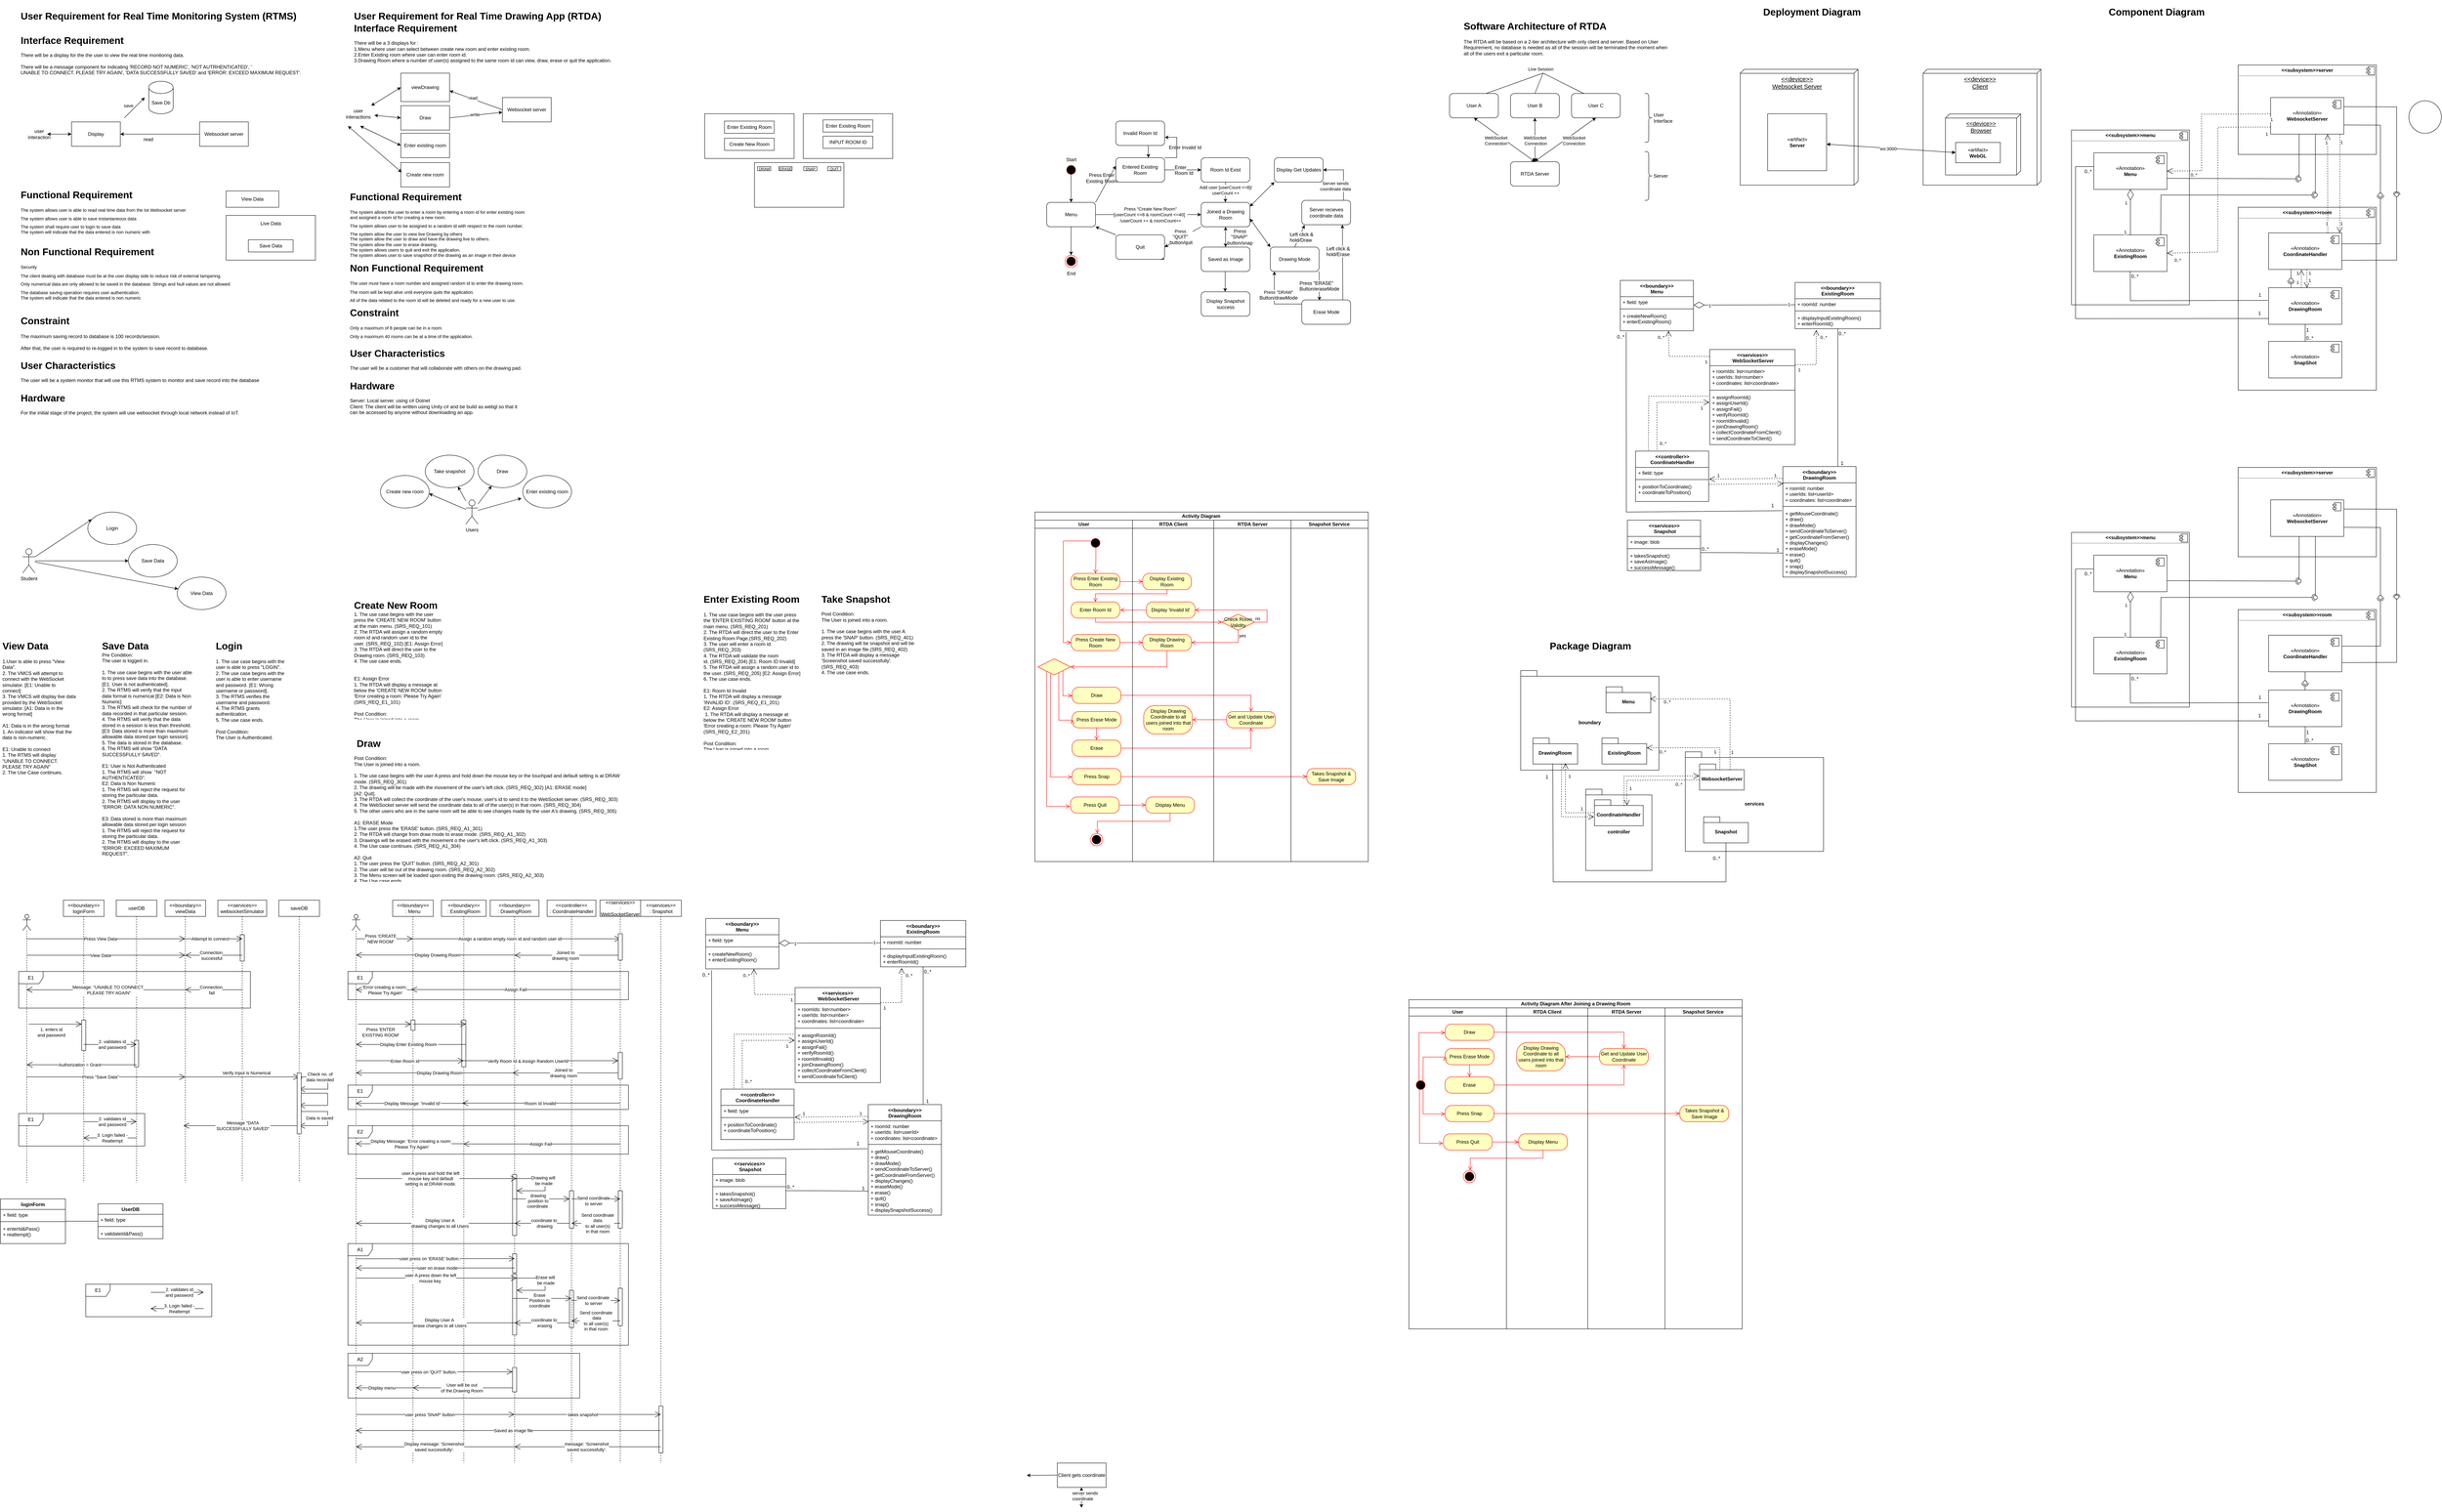 <mxfile version="22.1.17" type="github" pages="2">
  <diagram name="Page-1" id="f31c993MnNktxt3acmLQ">
    <mxGraphModel dx="1193" dy="803" grid="1" gridSize="10" guides="1" tooltips="1" connect="1" arrows="1" fold="1" page="1" pageScale="1" pageWidth="850" pageHeight="1100" math="0" shadow="0">
      <root>
        <mxCell id="0" />
        <mxCell id="1" parent="0" />
        <mxCell id="MZs_MeEJ6j7sGni2RoES-32" value="&lt;h1&gt;&lt;span style=&quot;background-color: initial;&quot;&gt;User Requirement for Real Time Monitoring System (RTMS)&lt;/span&gt;&lt;/h1&gt;&lt;h1&gt;&lt;/h1&gt;&lt;br&gt;&lt;br&gt;&amp;nbsp;" style="text;html=1;strokeColor=none;fillColor=none;spacing=5;spacingTop=-20;whiteSpace=wrap;overflow=hidden;rounded=0;" parent="1" vertex="1">
          <mxGeometry x="70" y="20" width="690" height="50" as="geometry" />
        </mxCell>
        <mxCell id="MZs_MeEJ6j7sGni2RoES-33" value="&lt;h1&gt;&lt;span style=&quot;background-color: initial;&quot;&gt;Functional Requirement&amp;nbsp;&lt;/span&gt;&lt;/h1&gt;&lt;h1 style=&quot;font-size: 11px;&quot;&gt;&lt;font style=&quot;font-size: 11px;&quot;&gt;&lt;span style=&quot;background-color: initial; font-weight: normal;&quot;&gt;The system allows user is able to read real time data from the Iot Websocket server&lt;/span&gt;&lt;/font&gt;&lt;/h1&gt;&lt;h1 style=&quot;font-size: 11px;&quot;&gt;&lt;span style=&quot;font-weight: normal;&quot;&gt;The system allows user is able to save instantaneous data&lt;/span&gt;&lt;/h1&gt;&lt;div style=&quot;font-size: 11px;&quot;&gt;&lt;span style=&quot;background-color: initial;&quot;&gt;&lt;font style=&quot;font-size: 11px;&quot;&gt;The system shall require user to login to save data&lt;/font&gt;&lt;/span&gt;&lt;/div&gt;&lt;div style=&quot;font-size: 11px;&quot;&gt;&lt;span style=&quot;background-color: initial;&quot;&gt;&lt;font style=&quot;font-size: 11px;&quot;&gt;The system will indicate that the data entered is non numeric with&amp;nbsp;&lt;/font&gt;&lt;/span&gt;&lt;/div&gt;&lt;div&gt;&lt;span style=&quot;background-color: initial; font-size: 12px; font-weight: normal;&quot;&gt;&lt;br&gt;&lt;/span&gt;&lt;/div&gt;&lt;div&gt;&lt;span style=&quot;background-color: initial; font-size: 12px; font-weight: normal;&quot;&gt;&lt;br&gt;&lt;/span&gt;&lt;/div&gt;&lt;br&gt;&amp;nbsp;" style="text;html=1;strokeColor=none;fillColor=none;spacing=5;spacingTop=-20;whiteSpace=wrap;overflow=hidden;rounded=0;" parent="1" vertex="1">
          <mxGeometry x="70" y="460" width="630" height="140" as="geometry" />
        </mxCell>
        <mxCell id="MZs_MeEJ6j7sGni2RoES-38" value="&lt;h1&gt;Constraint&lt;/h1&gt;&lt;div&gt;The maximum saving record to database is 100 records/session.&lt;/div&gt;&lt;div&gt;&lt;br&gt;&lt;/div&gt;&lt;div&gt;After that, the user is required to re-logged in to the system to save record to database.&lt;/div&gt;&lt;div&gt;&lt;br&gt;&lt;/div&gt;&lt;div&gt;&lt;br&gt;&lt;/div&gt;&lt;br&gt;&amp;nbsp;" style="text;html=1;strokeColor=none;fillColor=none;spacing=5;spacingTop=-20;whiteSpace=wrap;overflow=hidden;rounded=0;" parent="1" vertex="1">
          <mxGeometry x="70" y="770" width="640" height="110" as="geometry" />
        </mxCell>
        <mxCell id="r6Re-jrNYUQEbt7xdXI9-9" value="&lt;h1&gt;&lt;/h1&gt;&lt;span style=&quot;font-size: 24px;&quot;&gt;&lt;b&gt;Interface Requirement&lt;br&gt;&lt;/b&gt;&lt;/span&gt;&lt;br&gt;&lt;div&gt;There will be a 3 displays for :&lt;/div&gt;&lt;div&gt;1.Menu where user can select between create new room and enter existing room.&lt;/div&gt;&lt;div&gt;2.Enter Existing room where user can enter room id.&lt;/div&gt;&lt;div&gt;3.Drawing Room where a number of user(s) assigned to the same room id can view, draw, erase or quit the application.&lt;/div&gt;&lt;div&gt;&lt;br&gt;&lt;/div&gt;&lt;br&gt;&amp;nbsp;" style="text;html=1;strokeColor=none;fillColor=none;spacing=5;spacingTop=-20;whiteSpace=wrap;overflow=hidden;rounded=0;" parent="1" vertex="1">
          <mxGeometry x="890" y="50" width="740" height="110" as="geometry" />
        </mxCell>
        <mxCell id="r6Re-jrNYUQEbt7xdXI9-19" value="Student" style="shape=umlActor;verticalLabelPosition=bottom;verticalAlign=top;html=1;outlineConnect=0;" parent="1" vertex="1">
          <mxGeometry x="80" y="1350" width="30" height="60" as="geometry" />
        </mxCell>
        <mxCell id="r6Re-jrNYUQEbt7xdXI9-20" value="Save Data" style="ellipse;whiteSpace=wrap;html=1;" parent="1" vertex="1">
          <mxGeometry x="340" y="1340" width="120" height="80" as="geometry" />
        </mxCell>
        <mxCell id="r6Re-jrNYUQEbt7xdXI9-21" value="" style="endArrow=classic;html=1;rounded=0;" parent="1" source="r6Re-jrNYUQEbt7xdXI9-19" target="r6Re-jrNYUQEbt7xdXI9-20" edge="1">
          <mxGeometry width="50" height="50" relative="1" as="geometry">
            <mxPoint x="120" y="1380" as="sourcePoint" />
            <mxPoint x="160" y="1330" as="targetPoint" />
          </mxGeometry>
        </mxCell>
        <mxCell id="r6Re-jrNYUQEbt7xdXI9-22" value="View Data" style="ellipse;whiteSpace=wrap;html=1;" parent="1" vertex="1">
          <mxGeometry x="460" y="1420" width="120" height="80" as="geometry" />
        </mxCell>
        <mxCell id="r6Re-jrNYUQEbt7xdXI9-26" value="Login" style="ellipse;whiteSpace=wrap;html=1;" parent="1" vertex="1">
          <mxGeometry x="240" y="1260" width="120" height="80" as="geometry" />
        </mxCell>
        <mxCell id="r6Re-jrNYUQEbt7xdXI9-35" value="" style="endArrow=classic;html=1;rounded=0;" parent="1" source="r6Re-jrNYUQEbt7xdXI9-19" target="r6Re-jrNYUQEbt7xdXI9-22" edge="1">
          <mxGeometry width="50" height="50" relative="1" as="geometry">
            <mxPoint x="94.5" y="1410" as="sourcePoint" />
            <mxPoint x="95" y="1460" as="targetPoint" />
          </mxGeometry>
        </mxCell>
        <mxCell id="r6Re-jrNYUQEbt7xdXI9-39" value="&lt;h1&gt;View Data&lt;br&gt;&lt;/h1&gt;&lt;div&gt;&lt;/div&gt;1.User is able to press &quot;View Data&quot;.&lt;br&gt;2. The VMCS will attempt to connect with the WebSocket simulator. [E1: Unable to connect]&amp;nbsp;&lt;br&gt;3. The VMCS will display live data provided by the WebSocket simulator. [A1: Data is in the wrong format]&lt;br&gt;&lt;br&gt;A1: Data is in the wrong format&lt;br&gt;1. An indicator will show that the data is non-numeric.&lt;br&gt;&amp;nbsp;&lt;br&gt;E1: Unable to connect&lt;br&gt;1. The RTMS will display &quot;UNABLE TO CONNECT. PLEASE TRY AGAIN&quot;&lt;br&gt;2. The Use Case continues." style="text;html=1;strokeColor=none;fillColor=none;spacing=5;spacingTop=-20;whiteSpace=wrap;overflow=hidden;rounded=0;" parent="1" vertex="1">
          <mxGeometry x="25" y="1570" width="190" height="340" as="geometry" />
        </mxCell>
        <mxCell id="r6Re-jrNYUQEbt7xdXI9-40" value="&lt;h1&gt;&lt;/h1&gt;&lt;span style=&quot;font-size: 24px;&quot;&gt;&lt;b&gt;Save Data&lt;br&gt;&lt;/b&gt;&lt;/span&gt;Pre Condition:&lt;br&gt;The user is logged in.&lt;br&gt;&lt;br&gt;1. The use case begins with the user able to to press save data into the database. [E1: User is not authenticated].&amp;nbsp;&lt;br&gt;2. The RTMS will verify that the input data format is numerical&amp;nbsp;[E2: Data is Non Numeric]&lt;br&gt;3. The RTMS will check for the number of data recorded in that particular session.&amp;nbsp;&lt;br&gt;4. The RTMS will verify that the data stored in a session is less than threshold. [E3: Data stored is more than maximum allowable data stored per login session].&lt;br&gt;5. The data is stored in the database.&lt;br&gt;6. The RTMS will show &quot;DATA SUCCESSFULLY SAVED&quot;.&lt;br&gt;&lt;br&gt;E1: User is Not Authenticated&lt;br&gt;1. The RTMS will show &amp;nbsp;&quot;NOT AUTHENTICATED&quot;.&amp;nbsp;&lt;br&gt;E2: Data is Non Numeric&lt;br&gt;1. The RTMS will reject the request for storing the particular data.&lt;br&gt;2. The RTMS will display to the user &quot;ERROR: DATA NON NUMERIC&quot;.&lt;br&gt;&lt;br&gt;E3: Data stored is more than maximum allowable data stored per login session&lt;br&gt;1. The RTMS will reject the request for storing the particular data.&lt;br&gt;2. The RTMS will display to the user &quot;ERROR: EXCEED MAXIMUM REQUEST&quot;.&lt;br&gt;&lt;div&gt;&lt;br&gt;&lt;/div&gt;&lt;div&gt;&lt;br&gt;&lt;/div&gt;&lt;div&gt;&lt;br&gt;&lt;/div&gt;&lt;br&gt;&amp;nbsp;" style="text;html=1;strokeColor=none;fillColor=none;spacing=5;spacingTop=-20;whiteSpace=wrap;overflow=hidden;rounded=0;" parent="1" vertex="1">
          <mxGeometry x="270" y="1570" width="230" height="540" as="geometry" />
        </mxCell>
        <mxCell id="r6Re-jrNYUQEbt7xdXI9-41" value="&lt;h1&gt;Login&lt;/h1&gt;1.&amp;nbsp;The use case begins with the user is able to press &quot;LOGIN&quot;.&lt;br&gt;2. The use case begins with the user is able to enter username and password. [E1: Wrong username or password].&lt;br&gt;3. The RTMS verifies the username and password.&lt;br&gt;4. The RTMS grants authentication.&lt;br&gt;5. The use case ends.&lt;br&gt;&lt;br&gt;Post Condition:&lt;br&gt;The User is Authenticated.&lt;br&gt;&lt;div&gt;&lt;br&gt;&lt;/div&gt;&lt;div&gt;&lt;br&gt;&lt;/div&gt;&lt;div&gt;&lt;br&gt;&lt;/div&gt;&lt;div&gt;&lt;br&gt;&lt;/div&gt;&lt;br&gt;&amp;nbsp;" style="text;html=1;strokeColor=none;fillColor=none;spacing=5;spacingTop=-20;whiteSpace=wrap;overflow=hidden;rounded=0;" parent="1" vertex="1">
          <mxGeometry x="550" y="1570" width="190" height="270" as="geometry" />
        </mxCell>
        <mxCell id="r6Re-jrNYUQEbt7xdXI9-46" value="&amp;lt;&amp;lt;boundary&amp;gt;&amp;gt;&lt;br&gt;loginForm" style="shape=umlLifeline;perimeter=lifelinePerimeter;whiteSpace=wrap;html=1;container=1;dropTarget=0;collapsible=0;recursiveResize=0;outlineConnect=0;portConstraint=eastwest;newEdgeStyle={&quot;curved&quot;:0,&quot;rounded&quot;:0};" parent="1" vertex="1">
          <mxGeometry x="180" y="2215" width="100" height="695" as="geometry" />
        </mxCell>
        <mxCell id="HRDd_VB4GsDUX1scdBsD-44" value="" style="html=1;points=[[0,0,0,0,5],[0,1,0,0,-5],[1,0,0,0,5],[1,1,0,0,-5]];perimeter=orthogonalPerimeter;outlineConnect=0;targetShapes=umlLifeline;portConstraint=eastwest;newEdgeStyle={&quot;curved&quot;:0,&quot;rounded&quot;:0};" parent="r6Re-jrNYUQEbt7xdXI9-46" vertex="1">
          <mxGeometry x="45" y="295" width="10" height="75" as="geometry" />
        </mxCell>
        <mxCell id="r6Re-jrNYUQEbt7xdXI9-47" value="" style="shape=umlLifeline;perimeter=lifelinePerimeter;whiteSpace=wrap;html=1;container=1;dropTarget=0;collapsible=0;recursiveResize=0;outlineConnect=0;portConstraint=eastwest;newEdgeStyle={&quot;curved&quot;:0,&quot;rounded&quot;:0};participant=umlActor;" parent="1" vertex="1">
          <mxGeometry x="80" y="2250" width="20" height="660" as="geometry" />
        </mxCell>
        <mxCell id="r6Re-jrNYUQEbt7xdXI9-50" value="" style="endArrow=open;endFill=1;endSize=12;html=1;rounded=0;" parent="1" edge="1">
          <mxGeometry width="160" relative="1" as="geometry">
            <mxPoint x="95" y="2520" as="sourcePoint" />
            <mxPoint x="225" y="2520" as="targetPoint" />
          </mxGeometry>
        </mxCell>
        <mxCell id="r6Re-jrNYUQEbt7xdXI9-51" value="1. enters id &lt;br&gt;and password" style="edgeLabel;html=1;align=center;verticalAlign=middle;resizable=0;points=[];" parent="r6Re-jrNYUQEbt7xdXI9-50" vertex="1" connectable="0">
          <mxGeometry x="-0.037" y="-5" relative="1" as="geometry">
            <mxPoint x="-8" y="15" as="offset" />
          </mxGeometry>
        </mxCell>
        <mxCell id="r6Re-jrNYUQEbt7xdXI9-53" value="userDB" style="shape=umlLifeline;perimeter=lifelinePerimeter;whiteSpace=wrap;html=1;container=1;dropTarget=0;collapsible=0;recursiveResize=0;outlineConnect=0;portConstraint=eastwest;newEdgeStyle={&quot;curved&quot;:0,&quot;rounded&quot;:0};" parent="1" vertex="1">
          <mxGeometry x="310" y="2215" width="100" height="695" as="geometry" />
        </mxCell>
        <mxCell id="HRDd_VB4GsDUX1scdBsD-43" value="" style="html=1;points=[[0,0,0,0,5],[0,1,0,0,-5],[1,0,0,0,5],[1,1,0,0,-5]];perimeter=orthogonalPerimeter;outlineConnect=0;targetShapes=umlLifeline;portConstraint=eastwest;newEdgeStyle={&quot;curved&quot;:0,&quot;rounded&quot;:0};" parent="r6Re-jrNYUQEbt7xdXI9-53" vertex="1">
          <mxGeometry x="45" y="345" width="10" height="65" as="geometry" />
        </mxCell>
        <mxCell id="r6Re-jrNYUQEbt7xdXI9-55" value="" style="endArrow=open;endFill=1;endSize=12;html=1;rounded=0;" parent="1" edge="1">
          <mxGeometry width="160" relative="1" as="geometry">
            <mxPoint x="230" y="2570" as="sourcePoint" />
            <mxPoint x="360" y="2570" as="targetPoint" />
          </mxGeometry>
        </mxCell>
        <mxCell id="r6Re-jrNYUQEbt7xdXI9-56" value="2. validates id&lt;br style=&quot;border-color: var(--border-color);&quot;&gt;and password" style="edgeLabel;html=1;align=center;verticalAlign=middle;resizable=0;points=[];" parent="r6Re-jrNYUQEbt7xdXI9-55" vertex="1" connectable="0">
          <mxGeometry x="0.1" y="6" relative="1" as="geometry">
            <mxPoint x="-2" y="6" as="offset" />
          </mxGeometry>
        </mxCell>
        <mxCell id="r6Re-jrNYUQEbt7xdXI9-60" value="loginForm" style="swimlane;fontStyle=1;align=center;verticalAlign=top;childLayout=stackLayout;horizontal=1;startSize=26;horizontalStack=0;resizeParent=1;resizeParentMax=0;resizeLast=0;collapsible=1;marginBottom=0;whiteSpace=wrap;html=1;" parent="1" vertex="1">
          <mxGeometry x="25" y="2950" width="160" height="110" as="geometry" />
        </mxCell>
        <mxCell id="r6Re-jrNYUQEbt7xdXI9-61" value="+ field: type" style="text;strokeColor=none;fillColor=none;align=left;verticalAlign=top;spacingLeft=4;spacingRight=4;overflow=hidden;rotatable=0;points=[[0,0.5],[1,0.5]];portConstraint=eastwest;whiteSpace=wrap;html=1;" parent="r6Re-jrNYUQEbt7xdXI9-60" vertex="1">
          <mxGeometry y="26" width="160" height="26" as="geometry" />
        </mxCell>
        <mxCell id="r6Re-jrNYUQEbt7xdXI9-62" value="" style="line;strokeWidth=1;fillColor=none;align=left;verticalAlign=middle;spacingTop=-1;spacingLeft=3;spacingRight=3;rotatable=0;labelPosition=right;points=[];portConstraint=eastwest;strokeColor=inherit;" parent="r6Re-jrNYUQEbt7xdXI9-60" vertex="1">
          <mxGeometry y="52" width="160" height="8" as="geometry" />
        </mxCell>
        <mxCell id="r6Re-jrNYUQEbt7xdXI9-63" value="+ enterId&amp;amp;Pass()&lt;br&gt;+ reattempt()" style="text;strokeColor=none;fillColor=none;align=left;verticalAlign=top;spacingLeft=4;spacingRight=4;overflow=hidden;rotatable=0;points=[[0,0.5],[1,0.5]];portConstraint=eastwest;whiteSpace=wrap;html=1;" parent="r6Re-jrNYUQEbt7xdXI9-60" vertex="1">
          <mxGeometry y="60" width="160" height="50" as="geometry" />
        </mxCell>
        <mxCell id="r6Re-jrNYUQEbt7xdXI9-64" value="UserDB" style="swimlane;fontStyle=1;align=center;verticalAlign=top;childLayout=stackLayout;horizontal=1;startSize=26;horizontalStack=0;resizeParent=1;resizeParentMax=0;resizeLast=0;collapsible=1;marginBottom=0;whiteSpace=wrap;html=1;" parent="1" vertex="1">
          <mxGeometry x="265" y="2962" width="160" height="86" as="geometry" />
        </mxCell>
        <mxCell id="r6Re-jrNYUQEbt7xdXI9-65" value="+ field: type" style="text;strokeColor=none;fillColor=none;align=left;verticalAlign=top;spacingLeft=4;spacingRight=4;overflow=hidden;rotatable=0;points=[[0,0.5],[1,0.5]];portConstraint=eastwest;whiteSpace=wrap;html=1;" parent="r6Re-jrNYUQEbt7xdXI9-64" vertex="1">
          <mxGeometry y="26" width="160" height="26" as="geometry" />
        </mxCell>
        <mxCell id="r6Re-jrNYUQEbt7xdXI9-66" value="" style="line;strokeWidth=1;fillColor=none;align=left;verticalAlign=middle;spacingTop=-1;spacingLeft=3;spacingRight=3;rotatable=0;labelPosition=right;points=[];portConstraint=eastwest;strokeColor=inherit;" parent="r6Re-jrNYUQEbt7xdXI9-64" vertex="1">
          <mxGeometry y="52" width="160" height="8" as="geometry" />
        </mxCell>
        <mxCell id="r6Re-jrNYUQEbt7xdXI9-67" value="+ validateId&amp;amp;Pass()" style="text;strokeColor=none;fillColor=none;align=left;verticalAlign=top;spacingLeft=4;spacingRight=4;overflow=hidden;rotatable=0;points=[[0,0.5],[1,0.5]];portConstraint=eastwest;whiteSpace=wrap;html=1;" parent="r6Re-jrNYUQEbt7xdXI9-64" vertex="1">
          <mxGeometry y="60" width="160" height="26" as="geometry" />
        </mxCell>
        <mxCell id="r6Re-jrNYUQEbt7xdXI9-68" value="" style="line;strokeWidth=1;fillColor=none;align=left;verticalAlign=middle;spacingTop=-1;spacingLeft=3;spacingRight=3;rotatable=0;labelPosition=right;points=[];portConstraint=eastwest;strokeColor=inherit;" parent="1" vertex="1">
          <mxGeometry x="185" y="3001" width="80" height="8" as="geometry" />
        </mxCell>
        <mxCell id="r6Re-jrNYUQEbt7xdXI9-71" value="E1" style="shape=umlFrame;whiteSpace=wrap;html=1;pointerEvents=0;" parent="1" vertex="1">
          <mxGeometry x="70" y="2740" width="310" height="80" as="geometry" />
        </mxCell>
        <mxCell id="r6Re-jrNYUQEbt7xdXI9-73" value="" style="endArrow=open;endFill=1;endSize=12;html=1;rounded=0;" parent="1" edge="1">
          <mxGeometry width="160" relative="1" as="geometry">
            <mxPoint x="230" y="2760" as="sourcePoint" />
            <mxPoint x="360" y="2760" as="targetPoint" />
          </mxGeometry>
        </mxCell>
        <mxCell id="r6Re-jrNYUQEbt7xdXI9-74" value="2. validates id&lt;br style=&quot;border-color: var(--border-color);&quot;&gt;and password" style="edgeLabel;html=1;align=center;verticalAlign=middle;resizable=0;points=[];" parent="r6Re-jrNYUQEbt7xdXI9-73" vertex="1" connectable="0">
          <mxGeometry x="0.1" y="6" relative="1" as="geometry">
            <mxPoint x="-2" y="6" as="offset" />
          </mxGeometry>
        </mxCell>
        <mxCell id="r6Re-jrNYUQEbt7xdXI9-77" value="" style="endArrow=open;endFill=1;endSize=12;html=1;rounded=0;" parent="1" edge="1">
          <mxGeometry width="160" relative="1" as="geometry">
            <mxPoint x="360" y="2800" as="sourcePoint" />
            <mxPoint x="229.5" y="2800" as="targetPoint" />
          </mxGeometry>
        </mxCell>
        <mxCell id="r6Re-jrNYUQEbt7xdXI9-78" value="3. Login failed - &lt;br&gt;Reattempt" style="edgeLabel;html=1;align=center;verticalAlign=middle;resizable=0;points=[];" parent="r6Re-jrNYUQEbt7xdXI9-77" vertex="1" connectable="0">
          <mxGeometry x="0.1" y="6" relative="1" as="geometry">
            <mxPoint x="12" y="-6" as="offset" />
          </mxGeometry>
        </mxCell>
        <mxCell id="joImyw4oRHYoINWDJsZ0-2" value="Display" style="rounded=0;whiteSpace=wrap;html=1;" parent="1" vertex="1">
          <mxGeometry x="200" y="300" width="120" height="60" as="geometry" />
        </mxCell>
        <mxCell id="joImyw4oRHYoINWDJsZ0-3" value="Websocket server" style="rounded=0;whiteSpace=wrap;html=1;" parent="1" vertex="1">
          <mxGeometry x="515" y="300" width="120" height="60" as="geometry" />
        </mxCell>
        <mxCell id="joImyw4oRHYoINWDJsZ0-4" value="Save Db" style="shape=cylinder3;whiteSpace=wrap;html=1;boundedLbl=1;backgroundOutline=1;size=15;" parent="1" vertex="1">
          <mxGeometry x="390" y="200" width="60" height="80" as="geometry" />
        </mxCell>
        <mxCell id="joImyw4oRHYoINWDJsZ0-5" value="" style="endArrow=classic;html=1;rounded=0;exitX=0;exitY=0.5;exitDx=0;exitDy=0;entryX=1;entryY=0.5;entryDx=0;entryDy=0;" parent="1" source="joImyw4oRHYoINWDJsZ0-3" target="joImyw4oRHYoINWDJsZ0-2" edge="1">
          <mxGeometry width="50" height="50" relative="1" as="geometry">
            <mxPoint x="440" y="330" as="sourcePoint" />
            <mxPoint x="490" y="280" as="targetPoint" />
          </mxGeometry>
        </mxCell>
        <mxCell id="joImyw4oRHYoINWDJsZ0-6" value="read&amp;nbsp;" style="text;html=1;align=center;verticalAlign=middle;resizable=0;points=[];autosize=1;strokeColor=none;fillColor=none;" parent="1" vertex="1">
          <mxGeometry x="365" y="328" width="50" height="30" as="geometry" />
        </mxCell>
        <mxCell id="joImyw4oRHYoINWDJsZ0-7" value="" style="endArrow=classic;html=1;rounded=0;" parent="1" edge="1">
          <mxGeometry width="50" height="50" relative="1" as="geometry">
            <mxPoint x="330" y="290" as="sourcePoint" />
            <mxPoint x="380" y="240" as="targetPoint" />
          </mxGeometry>
        </mxCell>
        <mxCell id="joImyw4oRHYoINWDJsZ0-8" value="save" style="edgeLabel;html=1;align=center;verticalAlign=middle;resizable=0;points=[];" parent="joImyw4oRHYoINWDJsZ0-7" vertex="1" connectable="0">
          <mxGeometry x="-0.1" y="4" relative="1" as="geometry">
            <mxPoint x="-10" y="-5" as="offset" />
          </mxGeometry>
        </mxCell>
        <mxCell id="joImyw4oRHYoINWDJsZ0-9" value="" style="endArrow=classic;startArrow=classic;html=1;rounded=0;" parent="1" edge="1">
          <mxGeometry width="50" height="50" relative="1" as="geometry">
            <mxPoint x="140" y="330" as="sourcePoint" />
            <mxPoint x="200" y="330" as="targetPoint" />
          </mxGeometry>
        </mxCell>
        <mxCell id="joImyw4oRHYoINWDJsZ0-10" value="user &lt;br&gt;interaction" style="text;html=1;align=center;verticalAlign=middle;resizable=0;points=[];autosize=1;strokeColor=none;fillColor=none;" parent="1" vertex="1">
          <mxGeometry x="80" y="310" width="80" height="40" as="geometry" />
        </mxCell>
        <mxCell id="joImyw4oRHYoINWDJsZ0-11" value="&lt;h1&gt;&lt;span style=&quot;background-color: initial;&quot;&gt;Non Functional Requirement&amp;nbsp;&lt;/span&gt;&lt;/h1&gt;&lt;h1 style=&quot;font-size: 11px;&quot;&gt;&lt;font style=&quot;font-size: 11px;&quot;&gt;&lt;span style=&quot;background-color: initial; font-weight: normal;&quot;&gt;Security&lt;/span&gt;&lt;/font&gt;&lt;/h1&gt;&lt;div&gt;&lt;font style=&quot;font-size: 11px;&quot;&gt;&lt;span style=&quot;background-color: initial; font-weight: normal;&quot;&gt;The client dealing with database must be at the user display side to reduce risk of external tampering.&amp;nbsp;&lt;/span&gt;&lt;/font&gt;&lt;/div&gt;&lt;h1 style=&quot;font-size: 11px;&quot;&gt;&lt;span style=&quot;font-weight: 400;&quot;&gt;Only numerical data are only allowed to be saved in the database. Strings and Null values are not allowed&lt;/span&gt;&lt;/h1&gt;&lt;div style=&quot;font-size: 11px;&quot;&gt;&lt;span style=&quot;background-color: initial;&quot;&gt;&lt;font style=&quot;font-size: 11px;&quot;&gt;The database saving operation requires user authentication.&lt;/font&gt;&lt;/span&gt;&lt;/div&gt;&lt;div style=&quot;font-size: 11px;&quot;&gt;&lt;span style=&quot;background-color: initial;&quot;&gt;&lt;font style=&quot;font-size: 11px;&quot;&gt;The system will indicate that the data entered is non numeric&amp;nbsp;&lt;/font&gt;&lt;/span&gt;&lt;/div&gt;&lt;div&gt;&lt;span style=&quot;background-color: initial; font-size: 12px; font-weight: normal;&quot;&gt;&lt;br&gt;&lt;/span&gt;&lt;/div&gt;&lt;div&gt;&lt;span style=&quot;background-color: initial; font-size: 12px; font-weight: normal;&quot;&gt;&lt;br&gt;&lt;/span&gt;&lt;/div&gt;&lt;br&gt;&amp;nbsp;" style="text;html=1;strokeColor=none;fillColor=none;spacing=5;spacingTop=-20;whiteSpace=wrap;overflow=hidden;rounded=0;" parent="1" vertex="1">
          <mxGeometry x="70" y="600" width="630" height="160" as="geometry" />
        </mxCell>
        <mxCell id="joImyw4oRHYoINWDJsZ0-12" value="&lt;h1&gt;&lt;/h1&gt;&lt;span style=&quot;font-size: 24px;&quot;&gt;&lt;b&gt;Hardware&lt;br&gt;&lt;/b&gt;&lt;/span&gt;&lt;br&gt;&lt;div&gt;For the initial stage of the project, the system will use websocket through local network instead of IoT.&lt;br&gt;&lt;/div&gt;&lt;div&gt;&lt;br&gt;&lt;/div&gt;&lt;div&gt;&lt;br&gt;&lt;/div&gt;&lt;div&gt;&lt;br&gt;&lt;/div&gt;&lt;br&gt;&amp;nbsp;" style="text;html=1;strokeColor=none;fillColor=none;spacing=5;spacingTop=-20;whiteSpace=wrap;overflow=hidden;rounded=0;" parent="1" vertex="1">
          <mxGeometry x="70" y="960" width="650" height="120" as="geometry" />
        </mxCell>
        <mxCell id="joImyw4oRHYoINWDJsZ0-13" value="&lt;h1&gt;&lt;/h1&gt;&lt;span style=&quot;font-size: 24px;&quot;&gt;&lt;b&gt;User Characteristics&lt;br&gt;&lt;/b&gt;&lt;/span&gt;&lt;br&gt;&lt;div&gt;The user will be a system monitor that will use this RTMS system to monitor and save record into the database&lt;/div&gt;&lt;div&gt;&lt;br&gt;&lt;/div&gt;&lt;div&gt;&lt;br&gt;&lt;/div&gt;&lt;div&gt;&lt;br&gt;&lt;/div&gt;&lt;br&gt;&amp;nbsp;" style="text;html=1;strokeColor=none;fillColor=none;spacing=5;spacingTop=-20;whiteSpace=wrap;overflow=hidden;rounded=0;" parent="1" vertex="1">
          <mxGeometry x="70" y="880" width="710" height="90" as="geometry" />
        </mxCell>
        <mxCell id="HRDd_VB4GsDUX1scdBsD-1" value="" style="endArrow=classic;html=1;rounded=0;entryX=0.083;entryY=0.225;entryDx=0;entryDy=0;entryPerimeter=0;" parent="1" source="r6Re-jrNYUQEbt7xdXI9-19" target="r6Re-jrNYUQEbt7xdXI9-26" edge="1">
          <mxGeometry width="50" height="50" relative="1" as="geometry">
            <mxPoint x="120" y="1390" as="sourcePoint" />
            <mxPoint x="250" y="1390" as="targetPoint" />
          </mxGeometry>
        </mxCell>
        <mxCell id="HRDd_VB4GsDUX1scdBsD-2" value="" style="endArrow=open;endFill=1;endSize=12;html=1;rounded=0;" parent="1" edge="1">
          <mxGeometry width="160" relative="1" as="geometry">
            <mxPoint x="360" y="2620" as="sourcePoint" />
            <mxPoint x="90" y="2620" as="targetPoint" />
          </mxGeometry>
        </mxCell>
        <mxCell id="HRDd_VB4GsDUX1scdBsD-3" value="Authorization = Grant" style="edgeLabel;html=1;align=center;verticalAlign=middle;resizable=0;points=[];" parent="HRDd_VB4GsDUX1scdBsD-2" vertex="1" connectable="0">
          <mxGeometry x="-0.037" y="-5" relative="1" as="geometry">
            <mxPoint x="-10" y="5" as="offset" />
          </mxGeometry>
        </mxCell>
        <mxCell id="HRDd_VB4GsDUX1scdBsD-4" value="" style="endArrow=open;endFill=1;endSize=12;html=1;rounded=0;" parent="1" edge="1">
          <mxGeometry width="160" relative="1" as="geometry">
            <mxPoint x="90" y="2310" as="sourcePoint" />
            <mxPoint x="479.5" y="2310" as="targetPoint" />
          </mxGeometry>
        </mxCell>
        <mxCell id="HRDd_VB4GsDUX1scdBsD-5" value="Press View Data" style="edgeLabel;html=1;align=center;verticalAlign=middle;resizable=0;points=[];" parent="HRDd_VB4GsDUX1scdBsD-4" vertex="1" connectable="0">
          <mxGeometry x="-0.037" y="-5" relative="1" as="geometry">
            <mxPoint x="-7" y="-5" as="offset" />
          </mxGeometry>
        </mxCell>
        <mxCell id="HRDd_VB4GsDUX1scdBsD-6" value="&amp;lt;&amp;lt;boundary&amp;gt;&amp;gt;&lt;br&gt;viewData" style="shape=umlLifeline;perimeter=lifelinePerimeter;whiteSpace=wrap;html=1;container=1;dropTarget=0;collapsible=0;recursiveResize=0;outlineConnect=0;portConstraint=eastwest;newEdgeStyle={&quot;curved&quot;:0,&quot;rounded&quot;:0};" parent="1" vertex="1">
          <mxGeometry x="430" y="2215" width="100" height="695" as="geometry" />
        </mxCell>
        <mxCell id="HRDd_VB4GsDUX1scdBsD-7" value="&amp;lt;&amp;lt;services&amp;gt;&amp;gt;&lt;br&gt;websocketSimulator" style="shape=umlLifeline;perimeter=lifelinePerimeter;whiteSpace=wrap;html=1;container=1;dropTarget=0;collapsible=0;recursiveResize=0;outlineConnect=0;portConstraint=eastwest;newEdgeStyle={&quot;curved&quot;:0,&quot;rounded&quot;:0};" parent="1" vertex="1">
          <mxGeometry x="560" y="2215" width="120" height="690" as="geometry" />
        </mxCell>
        <mxCell id="HRDd_VB4GsDUX1scdBsD-42" value="" style="html=1;points=[[0,0,0,0,5],[0,1,0,0,-5],[1,0,0,0,5],[1,1,0,0,-5]];perimeter=orthogonalPerimeter;outlineConnect=0;targetShapes=umlLifeline;portConstraint=eastwest;newEdgeStyle={&quot;curved&quot;:0,&quot;rounded&quot;:0};" parent="HRDd_VB4GsDUX1scdBsD-7" vertex="1">
          <mxGeometry x="55" y="85" width="10" height="65" as="geometry" />
        </mxCell>
        <mxCell id="HRDd_VB4GsDUX1scdBsD-8" value="" style="endArrow=open;endFill=1;endSize=12;html=1;rounded=0;" parent="1" edge="1">
          <mxGeometry width="160" relative="1" as="geometry">
            <mxPoint x="620" y="2350.5" as="sourcePoint" />
            <mxPoint x="480" y="2350.5" as="targetPoint" />
          </mxGeometry>
        </mxCell>
        <mxCell id="HRDd_VB4GsDUX1scdBsD-9" value="Connection&lt;br&gt;&amp;nbsp;successful" style="edgeLabel;html=1;align=center;verticalAlign=middle;resizable=0;points=[];" parent="HRDd_VB4GsDUX1scdBsD-8" vertex="1" connectable="0">
          <mxGeometry x="-0.037" y="-5" relative="1" as="geometry">
            <mxPoint x="-10" y="5" as="offset" />
          </mxGeometry>
        </mxCell>
        <mxCell id="HRDd_VB4GsDUX1scdBsD-10" value="" style="endArrow=open;endFill=1;endSize=12;html=1;rounded=0;" parent="1" edge="1">
          <mxGeometry width="160" relative="1" as="geometry">
            <mxPoint x="480" y="2310" as="sourcePoint" />
            <mxPoint x="620" y="2310" as="targetPoint" />
          </mxGeometry>
        </mxCell>
        <mxCell id="HRDd_VB4GsDUX1scdBsD-11" value="Attempt to connect" style="edgeLabel;html=1;align=center;verticalAlign=middle;resizable=0;points=[];" parent="HRDd_VB4GsDUX1scdBsD-10" vertex="1" connectable="0">
          <mxGeometry x="-0.037" y="-5" relative="1" as="geometry">
            <mxPoint x="-7" y="-5" as="offset" />
          </mxGeometry>
        </mxCell>
        <mxCell id="HRDd_VB4GsDUX1scdBsD-12" value="E1" style="shape=umlFrame;whiteSpace=wrap;html=1;pointerEvents=0;" parent="1" vertex="1">
          <mxGeometry x="70" y="2390.5" width="570" height="90" as="geometry" />
        </mxCell>
        <mxCell id="HRDd_VB4GsDUX1scdBsD-13" value="" style="endArrow=open;endFill=1;endSize=12;html=1;rounded=0;" parent="1" edge="1">
          <mxGeometry width="160" relative="1" as="geometry">
            <mxPoint x="620" y="2435.43" as="sourcePoint" />
            <mxPoint x="480" y="2435.43" as="targetPoint" />
          </mxGeometry>
        </mxCell>
        <mxCell id="HRDd_VB4GsDUX1scdBsD-14" value="Connection&lt;br&gt;&amp;nbsp;fail" style="edgeLabel;html=1;align=center;verticalAlign=middle;resizable=0;points=[];" parent="HRDd_VB4GsDUX1scdBsD-13" vertex="1" connectable="0">
          <mxGeometry x="-0.037" y="-5" relative="1" as="geometry">
            <mxPoint x="-10" y="5" as="offset" />
          </mxGeometry>
        </mxCell>
        <mxCell id="HRDd_VB4GsDUX1scdBsD-16" value="" style="endArrow=open;endFill=1;endSize=12;html=1;rounded=0;" parent="1" edge="1">
          <mxGeometry width="160" relative="1" as="geometry">
            <mxPoint x="90" y="2350.5" as="sourcePoint" />
            <mxPoint x="479.5" y="2350.5" as="targetPoint" />
          </mxGeometry>
        </mxCell>
        <mxCell id="HRDd_VB4GsDUX1scdBsD-17" value="View Data" style="edgeLabel;html=1;align=center;verticalAlign=middle;resizable=0;points=[];" parent="HRDd_VB4GsDUX1scdBsD-16" vertex="1" connectable="0">
          <mxGeometry x="-0.037" y="-5" relative="1" as="geometry">
            <mxPoint x="-7" y="-5" as="offset" />
          </mxGeometry>
        </mxCell>
        <mxCell id="HRDd_VB4GsDUX1scdBsD-18" value="" style="endArrow=open;endFill=1;endSize=12;html=1;rounded=0;" parent="1" edge="1">
          <mxGeometry width="160" relative="1" as="geometry">
            <mxPoint x="480" y="2435.5" as="sourcePoint" />
            <mxPoint x="89.5" y="2435.5" as="targetPoint" />
          </mxGeometry>
        </mxCell>
        <mxCell id="HRDd_VB4GsDUX1scdBsD-19" value="Message: &quot;UNABLE TO CONNECT.&lt;br&gt;&amp;nbsp;PLEASE TRY AGAIN&quot;" style="edgeLabel;html=1;align=center;verticalAlign=middle;resizable=0;points=[];" parent="HRDd_VB4GsDUX1scdBsD-18" vertex="1" connectable="0">
          <mxGeometry x="-0.037" y="-5" relative="1" as="geometry">
            <mxPoint x="-2" y="5" as="offset" />
          </mxGeometry>
        </mxCell>
        <mxCell id="HRDd_VB4GsDUX1scdBsD-20" value="View Data" style="rounded=0;whiteSpace=wrap;html=1;" parent="1" vertex="1">
          <mxGeometry x="580" y="470" width="130" height="40" as="geometry" />
        </mxCell>
        <mxCell id="HRDd_VB4GsDUX1scdBsD-21" value="" style="rounded=0;whiteSpace=wrap;html=1;" parent="1" vertex="1">
          <mxGeometry x="580" y="530" width="220" height="110" as="geometry" />
        </mxCell>
        <mxCell id="HRDd_VB4GsDUX1scdBsD-22" value="Live Data" style="text;html=1;strokeColor=none;fillColor=none;align=center;verticalAlign=middle;whiteSpace=wrap;rounded=0;" parent="1" vertex="1">
          <mxGeometry x="660" y="535" width="60" height="30" as="geometry" />
        </mxCell>
        <mxCell id="HRDd_VB4GsDUX1scdBsD-23" value="Save Data" style="rounded=0;whiteSpace=wrap;html=1;" parent="1" vertex="1">
          <mxGeometry x="635" y="590" width="110" height="30" as="geometry" />
        </mxCell>
        <mxCell id="HRDd_VB4GsDUX1scdBsD-24" value="" style="endArrow=open;endFill=1;endSize=12;html=1;rounded=0;" parent="1" edge="1">
          <mxGeometry width="160" relative="1" as="geometry">
            <mxPoint x="90" y="2650" as="sourcePoint" />
            <mxPoint x="479.5" y="2650" as="targetPoint" />
          </mxGeometry>
        </mxCell>
        <mxCell id="HRDd_VB4GsDUX1scdBsD-25" value="Press &quot;Save Data&quot;" style="edgeLabel;html=1;align=center;verticalAlign=middle;resizable=0;points=[];" parent="HRDd_VB4GsDUX1scdBsD-24" vertex="1" connectable="0">
          <mxGeometry x="-0.037" y="-5" relative="1" as="geometry">
            <mxPoint x="-7" y="-5" as="offset" />
          </mxGeometry>
        </mxCell>
        <mxCell id="HRDd_VB4GsDUX1scdBsD-27" value="saveDB" style="shape=umlLifeline;perimeter=lifelinePerimeter;whiteSpace=wrap;html=1;container=1;dropTarget=0;collapsible=0;recursiveResize=0;outlineConnect=0;portConstraint=eastwest;newEdgeStyle={&quot;curved&quot;:0,&quot;rounded&quot;:0};" parent="1" vertex="1">
          <mxGeometry x="710" y="2215" width="100" height="695" as="geometry" />
        </mxCell>
        <mxCell id="HRDd_VB4GsDUX1scdBsD-28" value="" style="endArrow=open;endFill=1;endSize=12;html=1;rounded=0;" parent="1" target="HRDd_VB4GsDUX1scdBsD-27" edge="1">
          <mxGeometry width="160" relative="1" as="geometry">
            <mxPoint x="480" y="2650" as="sourcePoint" />
            <mxPoint x="820" y="2710" as="targetPoint" />
            <Array as="points">
              <mxPoint x="640" y="2650" />
              <mxPoint x="730" y="2650" />
            </Array>
          </mxGeometry>
        </mxCell>
        <mxCell id="HRDd_VB4GsDUX1scdBsD-29" value="Verify Input is Numerical" style="edgeLabel;html=1;align=center;verticalAlign=middle;resizable=0;points=[];" parent="HRDd_VB4GsDUX1scdBsD-28" vertex="1" connectable="0">
          <mxGeometry x="-0.037" y="-5" relative="1" as="geometry">
            <mxPoint x="15" y="-15" as="offset" />
          </mxGeometry>
        </mxCell>
        <mxCell id="HRDd_VB4GsDUX1scdBsD-30" value="" style="endArrow=open;endFill=1;endSize=12;html=1;rounded=0;" parent="1" source="HRDd_VB4GsDUX1scdBsD-41" edge="1">
          <mxGeometry width="160" relative="1" as="geometry">
            <mxPoint x="760.5" y="2650" as="sourcePoint" />
            <mxPoint x="760" y="2680" as="targetPoint" />
            <Array as="points">
              <mxPoint x="830.5" y="2650" />
              <mxPoint x="830.5" y="2680" />
            </Array>
          </mxGeometry>
        </mxCell>
        <mxCell id="HRDd_VB4GsDUX1scdBsD-32" value="" style="endArrow=open;endFill=1;endSize=12;html=1;rounded=0;" parent="1" edge="1">
          <mxGeometry width="160" relative="1" as="geometry">
            <mxPoint x="760" y="2690" as="sourcePoint" />
            <mxPoint x="760" y="2720" as="targetPoint" />
            <Array as="points">
              <mxPoint x="830" y="2690" />
              <mxPoint x="830" y="2720" />
            </Array>
          </mxGeometry>
        </mxCell>
        <mxCell id="HRDd_VB4GsDUX1scdBsD-34" value="" style="endArrow=open;endFill=1;endSize=12;html=1;rounded=0;" parent="1" edge="1">
          <mxGeometry width="160" relative="1" as="geometry">
            <mxPoint x="760" y="2735" as="sourcePoint" />
            <mxPoint x="760" y="2770" as="targetPoint" />
            <Array as="points">
              <mxPoint x="830" y="2735" />
              <mxPoint x="830" y="2770" />
            </Array>
          </mxGeometry>
        </mxCell>
        <mxCell id="HRDd_VB4GsDUX1scdBsD-35" value="Data is saved" style="edgeLabel;html=1;align=center;verticalAlign=middle;resizable=0;points=[];" parent="HRDd_VB4GsDUX1scdBsD-34" vertex="1" connectable="0">
          <mxGeometry x="-0.037" y="-5" relative="1" as="geometry">
            <mxPoint x="-15" y="1" as="offset" />
          </mxGeometry>
        </mxCell>
        <mxCell id="HRDd_VB4GsDUX1scdBsD-36" value="" style="endArrow=open;endFill=1;endSize=12;html=1;rounded=0;" parent="1" edge="1">
          <mxGeometry width="160" relative="1" as="geometry">
            <mxPoint x="760" y="2770" as="sourcePoint" />
            <mxPoint x="475.5" y="2770" as="targetPoint" />
            <Array as="points">
              <mxPoint x="700.5" y="2770" />
            </Array>
          </mxGeometry>
        </mxCell>
        <mxCell id="HRDd_VB4GsDUX1scdBsD-37" value="Message &quot;DATA&lt;br&gt;&amp;nbsp;SUCCESSFULLY SAVED&quot;&amp;nbsp;" style="edgeLabel;html=1;align=center;verticalAlign=middle;resizable=0;points=[];" parent="HRDd_VB4GsDUX1scdBsD-36" vertex="1" connectable="0">
          <mxGeometry x="-0.037" y="-5" relative="1" as="geometry">
            <mxPoint x="-2" y="5" as="offset" />
          </mxGeometry>
        </mxCell>
        <mxCell id="HRDd_VB4GsDUX1scdBsD-39" value="" style="endArrow=open;endFill=1;endSize=12;html=1;rounded=0;" parent="1" target="HRDd_VB4GsDUX1scdBsD-41" edge="1">
          <mxGeometry width="160" relative="1" as="geometry">
            <mxPoint x="760.5" y="2650" as="sourcePoint" />
            <mxPoint x="760" y="2680" as="targetPoint" />
            <Array as="points" />
          </mxGeometry>
        </mxCell>
        <mxCell id="HRDd_VB4GsDUX1scdBsD-40" value="Check no. of &lt;br&gt;data recorded" style="edgeLabel;html=1;align=center;verticalAlign=middle;resizable=0;points=[];" parent="HRDd_VB4GsDUX1scdBsD-39" vertex="1" connectable="0">
          <mxGeometry x="-0.037" y="-5" relative="1" as="geometry">
            <mxPoint x="45" y="5" as="offset" />
          </mxGeometry>
        </mxCell>
        <mxCell id="HRDd_VB4GsDUX1scdBsD-41" value="" style="html=1;points=[[0,0,0,0,5],[0,1,0,0,-5],[1,0,0,0,5],[1,1,0,0,-5]];perimeter=orthogonalPerimeter;outlineConnect=0;targetShapes=umlLifeline;portConstraint=eastwest;newEdgeStyle={&quot;curved&quot;:0,&quot;rounded&quot;:0};" parent="1" vertex="1">
          <mxGeometry x="755" y="2640" width="10" height="150" as="geometry" />
        </mxCell>
        <mxCell id="HRDd_VB4GsDUX1scdBsD-45" value="&lt;h1&gt;&lt;span style=&quot;background-color: initial;&quot;&gt;User Requirement for Real Time Drawing App (RTDA)&lt;/span&gt;&lt;/h1&gt;&lt;h1&gt;&lt;/h1&gt;&lt;br&gt;&lt;br&gt;&amp;nbsp;" style="text;html=1;strokeColor=none;fillColor=none;spacing=5;spacingTop=-20;whiteSpace=wrap;overflow=hidden;rounded=0;" parent="1" vertex="1">
          <mxGeometry x="890" y="20" width="690" height="50" as="geometry" />
        </mxCell>
        <mxCell id="HRDd_VB4GsDUX1scdBsD-46" value="&lt;h1&gt;&lt;span style=&quot;background-color: initial;&quot;&gt;Functional Requirement&amp;nbsp;&lt;/span&gt;&lt;/h1&gt;&lt;h1 style=&quot;font-size: 11px;&quot;&gt;&lt;font style=&quot;font-size: 11px;&quot;&gt;&lt;span style=&quot;background-color: initial; font-weight: normal;&quot;&gt;The system allows the user to enter a room by entering a room id for enter existing room and assigned a room id for creating a new room.&lt;/span&gt;&lt;/font&gt;&lt;/h1&gt;&lt;h1 style=&quot;font-size: 11px;&quot;&gt;&lt;span style=&quot;font-weight: normal;&quot;&gt;The system allows user to be assigned to a random id with respect to the room number.&lt;/span&gt;&lt;/h1&gt;&lt;div style=&quot;font-size: 11px; line-height: 110%;&quot;&gt;&lt;span style=&quot;background-color: initial;&quot;&gt;&lt;font style=&quot;font-size: 11px;&quot;&gt;The system allow the user to view live Drawing by others&lt;/font&gt;&lt;/span&gt;&lt;/div&gt;&lt;div style=&quot;line-height: 110%;&quot;&gt;&lt;font&gt;&lt;span style=&quot;font-size: 11px;&quot;&gt;The system allow the user to&amp;nbsp;draw&amp;nbsp;and have&amp;nbsp;the drawing live to others.&lt;/span&gt;&lt;/font&gt;&lt;/div&gt;&lt;div style=&quot;line-height: 110%;&quot;&gt;&lt;font&gt;&lt;span style=&quot;font-size: 11px;&quot;&gt;The system&amp;nbsp;&lt;/span&gt;&lt;/font&gt;&lt;span style=&quot;font-size: 11px;&quot;&gt;allow the user to erase drawing.&lt;/span&gt;&lt;/div&gt;&lt;div style=&quot;line-height: 110%;&quot;&gt;&lt;span style=&quot;font-size: 11px;&quot;&gt;The system allows users to quit and exit the&amp;nbsp;application.&lt;/span&gt;&lt;/div&gt;&lt;div style=&quot;line-height: 110%;&quot;&gt;&lt;span style=&quot;font-size: 11px;&quot;&gt;The system allows user to save snapshot of the drawing as an image in their device&lt;/span&gt;&lt;/div&gt;&lt;div&gt;&lt;span style=&quot;background-color: initial; font-size: 12px; font-weight: normal;&quot;&gt;&lt;br&gt;&lt;/span&gt;&lt;/div&gt;&lt;div&gt;&lt;span style=&quot;background-color: initial; font-size: 12px; font-weight: normal;&quot;&gt;&lt;br&gt;&lt;/span&gt;&lt;/div&gt;&lt;br&gt;&amp;nbsp;" style="text;html=1;strokeColor=none;fillColor=none;spacing=5;spacingTop=-20;whiteSpace=wrap;overflow=hidden;rounded=0;" parent="1" vertex="1">
          <mxGeometry x="880" y="465" width="450" height="170" as="geometry" />
        </mxCell>
        <mxCell id="HRDd_VB4GsDUX1scdBsD-47" value="&lt;h1&gt;Constraint&lt;/h1&gt;&lt;div&gt;&lt;h1 style=&quot;border-color: var(--border-color); font-size: 11px;&quot;&gt;&lt;font style=&quot;border-color: var(--border-color); font-weight: normal;&quot;&gt;Only a maximum of 8 people can be in a room.&lt;/font&gt;&lt;/h1&gt;&lt;h1 style=&quot;border-color: var(--border-color); font-size: 11px;&quot;&gt;&lt;font style=&quot;border-color: var(--border-color); font-weight: normal;&quot;&gt;Only a maximum 40 rooms can be at a time of the application.&lt;/font&gt;&lt;/h1&gt;&lt;/div&gt;&lt;div&gt;&lt;br&gt;&lt;/div&gt;&lt;div&gt;&lt;br&gt;&lt;/div&gt;&lt;br&gt;&amp;nbsp;" style="text;html=1;strokeColor=none;fillColor=none;spacing=5;spacingTop=-20;whiteSpace=wrap;overflow=hidden;rounded=0;" parent="1" vertex="1">
          <mxGeometry x="880" y="750" width="440" height="90" as="geometry" />
        </mxCell>
        <mxCell id="HRDd_VB4GsDUX1scdBsD-48" value="&lt;h1&gt;&lt;/h1&gt;&lt;span style=&quot;font-size: 24px;&quot;&gt;&lt;b&gt;Interface Requirement&lt;br&gt;&lt;/b&gt;&lt;/span&gt;&lt;br&gt;&lt;div&gt;There will be a display for the the user to view the real time monitoring data.&lt;br&gt;&lt;/div&gt;&lt;div&gt;&lt;br&gt;&lt;/div&gt;&lt;div&gt;There will be a message component for indicating &#39;RECORD NOT NUMERIC&#39;, &#39;NOT AUTRHENTICATED&#39;, &#39;&lt;/div&gt;UNABLE TO CONNECT. PLEASE TRY AGAIN&#39;, &#39;DATA SUCCESSFULLY SAVED&#39; and &#39;ERROR: EXCEED MAXIMUM REQUEST&#39;.&lt;div&gt;&#39;&amp;nbsp;&lt;/div&gt;&lt;div&gt;&lt;br&gt;&lt;/div&gt;&lt;div&gt;&lt;br&gt;&lt;/div&gt;&lt;div&gt;&lt;br&gt;&lt;/div&gt;&lt;br&gt;&amp;nbsp;" style="text;html=1;strokeColor=none;fillColor=none;spacing=5;spacingTop=-20;whiteSpace=wrap;overflow=hidden;rounded=0;" parent="1" vertex="1">
          <mxGeometry x="70" y="80" width="740" height="110" as="geometry" />
        </mxCell>
        <mxCell id="HRDd_VB4GsDUX1scdBsD-49" value="Draw" style="rounded=0;whiteSpace=wrap;html=1;" parent="1" vertex="1">
          <mxGeometry x="1010" y="260" width="120" height="60" as="geometry" />
        </mxCell>
        <mxCell id="HRDd_VB4GsDUX1scdBsD-50" value="Websocket server" style="rounded=0;whiteSpace=wrap;html=1;" parent="1" vertex="1">
          <mxGeometry x="1260" y="240" width="120" height="60" as="geometry" />
        </mxCell>
        <mxCell id="HRDd_VB4GsDUX1scdBsD-52" value="" style="endArrow=classic;html=1;rounded=0;exitX=0;exitY=0.5;exitDx=0;exitDy=0;entryX=1;entryY=0.617;entryDx=0;entryDy=0;entryPerimeter=0;" parent="1" source="HRDd_VB4GsDUX1scdBsD-50" target="DvVHrF6LboENH1gC6SK8-1" edge="1">
          <mxGeometry width="50" height="50" relative="1" as="geometry">
            <mxPoint x="1250" y="330" as="sourcePoint" />
            <mxPoint x="1300" y="280" as="targetPoint" />
          </mxGeometry>
        </mxCell>
        <mxCell id="DvVHrF6LboENH1gC6SK8-2" value="read" style="edgeLabel;html=1;align=center;verticalAlign=middle;resizable=0;points=[];" parent="HRDd_VB4GsDUX1scdBsD-52" vertex="1" connectable="0">
          <mxGeometry x="0.141" y="-3" relative="1" as="geometry">
            <mxPoint as="offset" />
          </mxGeometry>
        </mxCell>
        <mxCell id="HRDd_VB4GsDUX1scdBsD-56" value="" style="endArrow=classic;startArrow=classic;html=1;rounded=0;entryX=0;entryY=0.5;entryDx=0;entryDy=0;" parent="1" source="HRDd_VB4GsDUX1scdBsD-57" target="HRDd_VB4GsDUX1scdBsD-49" edge="1">
          <mxGeometry width="50" height="50" relative="1" as="geometry">
            <mxPoint x="950" y="330" as="sourcePoint" />
            <mxPoint x="1010" y="330" as="targetPoint" />
          </mxGeometry>
        </mxCell>
        <mxCell id="HRDd_VB4GsDUX1scdBsD-57" value="user &lt;br&gt;interactions" style="text;html=1;align=center;verticalAlign=middle;resizable=0;points=[];autosize=1;strokeColor=none;fillColor=none;" parent="1" vertex="1">
          <mxGeometry x="865" y="260" width="80" height="40" as="geometry" />
        </mxCell>
        <mxCell id="HRDd_VB4GsDUX1scdBsD-58" value="&lt;h1&gt;&lt;span style=&quot;background-color: initial;&quot;&gt;Non Functional Requirement&amp;nbsp;&lt;/span&gt;&lt;/h1&gt;&lt;h1 style=&quot;font-size: 11px;&quot;&gt;&lt;span style=&quot;font-weight: normal;&quot;&gt;The user must have a room number and assigned random id to enter the drawing room.&lt;/span&gt;&lt;br&gt;&lt;/h1&gt;&lt;div&gt;&lt;span style=&quot;font-size: 11px;&quot;&gt;The room will be kept alive until everyone quits the application.&lt;/span&gt;&lt;br&gt;&lt;/div&gt;&lt;h1 style=&quot;font-size: 11px;&quot;&gt;&lt;span style=&quot;font-weight: 400;&quot;&gt;All of the data related to the room id will be deleted and ready for a new user to use.&lt;/span&gt;&lt;/h1&gt;&lt;h1 style=&quot;font-size: 11px;&quot;&gt;&lt;br&gt;&lt;/h1&gt;&lt;div style=&quot;font-size: 11px;&quot;&gt;&lt;br&gt;&lt;/div&gt;&lt;div&gt;&lt;span style=&quot;background-color: initial; font-size: 12px; font-weight: normal;&quot;&gt;&lt;br&gt;&lt;/span&gt;&lt;/div&gt;&lt;div&gt;&lt;span style=&quot;background-color: initial; font-size: 12px; font-weight: normal;&quot;&gt;&lt;br&gt;&lt;/span&gt;&lt;/div&gt;&lt;br&gt;&amp;nbsp;" style="text;html=1;strokeColor=none;fillColor=none;spacing=5;spacingTop=-20;whiteSpace=wrap;overflow=hidden;rounded=0;" parent="1" vertex="1">
          <mxGeometry x="880" y="640" width="440" height="110" as="geometry" />
        </mxCell>
        <mxCell id="HRDd_VB4GsDUX1scdBsD-59" value="&lt;h1&gt;&lt;/h1&gt;&lt;span style=&quot;font-size: 24px;&quot;&gt;&lt;b&gt;Hardware&lt;br&gt;&lt;/b&gt;&lt;/span&gt;&lt;br&gt;&lt;div&gt;Server: Local server. using c# Dotnet&lt;br&gt;&lt;/div&gt;&lt;div&gt;Client: The client will be written using Unity c# and be build as webgl so that it can be accessed by anyone without downloading an app.&lt;/div&gt;&lt;div&gt;&lt;br&gt;&lt;/div&gt;&lt;div&gt;&lt;br&gt;&lt;/div&gt;&lt;div&gt;&lt;br&gt;&lt;/div&gt;&lt;br&gt;&amp;nbsp;" style="text;html=1;strokeColor=none;fillColor=none;spacing=5;spacingTop=-20;whiteSpace=wrap;overflow=hidden;rounded=0;" parent="1" vertex="1">
          <mxGeometry x="880" y="930" width="440" height="110" as="geometry" />
        </mxCell>
        <mxCell id="HRDd_VB4GsDUX1scdBsD-60" value="&lt;h1&gt;&lt;/h1&gt;&lt;span style=&quot;font-size: 24px;&quot;&gt;&lt;b&gt;User Characteristics&lt;br&gt;&lt;/b&gt;&lt;/span&gt;&lt;br&gt;&lt;div&gt;The user will be a customer that will collaborate with others on the drawing pad.&lt;/div&gt;&lt;div&gt;&lt;br&gt;&lt;/div&gt;&lt;div&gt;&lt;br&gt;&lt;/div&gt;&lt;div&gt;&lt;br&gt;&lt;/div&gt;&lt;br&gt;&amp;nbsp;" style="text;html=1;strokeColor=none;fillColor=none;spacing=5;spacingTop=-20;whiteSpace=wrap;overflow=hidden;rounded=0;" parent="1" vertex="1">
          <mxGeometry x="880" y="850" width="440" height="70" as="geometry" />
        </mxCell>
        <mxCell id="HRDd_VB4GsDUX1scdBsD-62" value="" style="rounded=0;whiteSpace=wrap;html=1;" parent="1" vertex="1">
          <mxGeometry x="1757.5" y="280" width="220" height="110" as="geometry" />
        </mxCell>
        <mxCell id="HRDd_VB4GsDUX1scdBsD-64" value="Create New Room" style="rounded=0;whiteSpace=wrap;html=1;" parent="1" vertex="1">
          <mxGeometry x="1806.25" y="340" width="122.5" height="30" as="geometry" />
        </mxCell>
        <mxCell id="HRDd_VB4GsDUX1scdBsD-65" value="Users" style="shape=umlActor;verticalLabelPosition=bottom;verticalAlign=top;html=1;outlineConnect=0;" parent="1" vertex="1">
          <mxGeometry x="1170" y="1230" width="30" height="60" as="geometry" />
        </mxCell>
        <mxCell id="HRDd_VB4GsDUX1scdBsD-66" value="Take snapshot" style="ellipse;whiteSpace=wrap;html=1;" parent="1" vertex="1">
          <mxGeometry x="1070" y="1120" width="120" height="80" as="geometry" />
        </mxCell>
        <mxCell id="HRDd_VB4GsDUX1scdBsD-67" value="" style="endArrow=classic;html=1;rounded=0;" parent="1" source="HRDd_VB4GsDUX1scdBsD-65" target="HRDd_VB4GsDUX1scdBsD-66" edge="1">
          <mxGeometry width="50" height="50" relative="1" as="geometry">
            <mxPoint x="930" y="1390" as="sourcePoint" />
            <mxPoint x="970" y="1340" as="targetPoint" />
          </mxGeometry>
        </mxCell>
        <mxCell id="HRDd_VB4GsDUX1scdBsD-68" value="Draw" style="ellipse;whiteSpace=wrap;html=1;" parent="1" vertex="1">
          <mxGeometry x="1200" y="1120" width="120" height="80" as="geometry" />
        </mxCell>
        <mxCell id="HRDd_VB4GsDUX1scdBsD-69" value="Create new room" style="ellipse;whiteSpace=wrap;html=1;" parent="1" vertex="1">
          <mxGeometry x="960" y="1170" width="120" height="80" as="geometry" />
        </mxCell>
        <mxCell id="HRDd_VB4GsDUX1scdBsD-70" value="" style="endArrow=classic;html=1;rounded=0;" parent="1" source="HRDd_VB4GsDUX1scdBsD-65" target="HRDd_VB4GsDUX1scdBsD-68" edge="1">
          <mxGeometry width="50" height="50" relative="1" as="geometry">
            <mxPoint x="904.5" y="1420" as="sourcePoint" />
            <mxPoint x="905" y="1470" as="targetPoint" />
          </mxGeometry>
        </mxCell>
        <mxCell id="HRDd_VB4GsDUX1scdBsD-71" value="&lt;h1&gt;&lt;/h1&gt;&lt;span style=&quot;font-size: 24px;&quot;&gt;&lt;b&gt;Create New Room&lt;br&gt;&lt;/b&gt;&lt;/span&gt;1. The use case begins with the user press the &#39;CREATE NEW ROOM&#39; button at the main menu.&amp;nbsp;(SRS_REQ_101)&lt;br&gt;2. The RTDA will assign a random empty room id and random user id to the user.&amp;nbsp;(SRS_REQ_102) [E1: Assign Error]&lt;br&gt;3. The RTDA will direct the user to the Drawing room.&amp;nbsp;(SRS_REQ_103)&lt;br&gt;4. The use case ends.&lt;br style=&quot;border-color: var(--border-color);&quot;&gt;&lt;div&gt;&lt;br&gt;&lt;/div&gt;&lt;div&gt;&lt;br&gt;&lt;/div&gt;&lt;div&gt;E1: Assign Error&lt;/div&gt;&lt;div&gt;1. The RTDA will display a message at below the &#39;CREATE NEW ROOM&#39; button &#39;Error creating a room: Please Try Again&#39; (SRS_REQ_E1_101)&lt;/div&gt;&lt;div&gt;&lt;br&gt;&lt;/div&gt;&lt;div&gt;Post Condition:&lt;/div&gt;&lt;div&gt;The User is joined into a room.&lt;/div&gt;&lt;br&gt;&amp;nbsp;" style="text;html=1;strokeColor=none;fillColor=none;spacing=5;spacingTop=-20;whiteSpace=wrap;overflow=hidden;rounded=0;" parent="1" vertex="1">
          <mxGeometry x="890" y="1470" width="230" height="300" as="geometry" />
        </mxCell>
        <mxCell id="HRDd_VB4GsDUX1scdBsD-72" value="&lt;h1&gt;Enter Existing Room&lt;/h1&gt;1. The use case begins with the user press the &#39;ENTER EXISTING ROOM&#39; button at the main menu.&amp;nbsp;(SRS_REQ_201)&lt;br&gt;2. The RTDA will direct the user to the Enter Existing Room Page.(SRS_REQ_202)&lt;br&gt;3. The user will enter a room id.(SRS_REQ_203)&lt;br&gt;4. The RTDA will validate the room id.&amp;nbsp;(SRS_REQ_204)&amp;nbsp;[E1: Room ID Invalid]&lt;br&gt;5.&amp;nbsp;The RTDA will assign a random user id to the user.&amp;nbsp;(SRS_REQ_205) [E2: Assign Error]&lt;br&gt;6. The use case ends.&lt;br&gt;&lt;br&gt;E1: Room Id Invalid&lt;br&gt;1.&amp;nbsp;The RTDA will display a message &#39;INVALID ID&#39;. (SRS_REQ_E1_201)&lt;br&gt;&lt;div style=&quot;border-color: var(--border-color);&quot;&gt;E2: Assign Error&lt;/div&gt;&lt;div style=&quot;border-color: var(--border-color);&quot;&gt;&amp;nbsp;1. The RTDA will display a message at below the &#39;CREATE NEW ROOM&#39; button &#39;Error creating a room: Please Try Again&#39; (SRS_REQ_E2_201)&lt;/div&gt;&lt;div style=&quot;border-color: var(--border-color);&quot;&gt;&lt;br&gt;&lt;/div&gt;&lt;div style=&quot;border-color: var(--border-color);&quot;&gt;&lt;div style=&quot;border-color: var(--border-color);&quot;&gt;Post Condition:&lt;/div&gt;&lt;div style=&quot;border-color: var(--border-color);&quot;&gt;The User is joined into a room.&lt;/div&gt;&lt;/div&gt;&lt;div&gt;&lt;br&gt;&lt;/div&gt;&lt;div&gt;&lt;br&gt;&lt;/div&gt;&lt;div&gt;&lt;br&gt;&lt;/div&gt;&lt;div&gt;&lt;br&gt;&lt;/div&gt;&lt;br&gt;&amp;nbsp;" style="text;html=1;strokeColor=none;fillColor=none;spacing=5;spacingTop=-20;whiteSpace=wrap;overflow=hidden;rounded=0;" parent="1" vertex="1">
          <mxGeometry x="1750" y="1455" width="250" height="390" as="geometry" />
        </mxCell>
        <mxCell id="HRDd_VB4GsDUX1scdBsD-73" value="" style="endArrow=classic;html=1;rounded=0;entryX=0.996;entryY=0.559;entryDx=0;entryDy=0;entryPerimeter=0;" parent="1" source="HRDd_VB4GsDUX1scdBsD-65" target="HRDd_VB4GsDUX1scdBsD-69" edge="1">
          <mxGeometry width="50" height="50" relative="1" as="geometry">
            <mxPoint x="930" y="1400" as="sourcePoint" />
            <mxPoint x="1060" y="1400" as="targetPoint" />
          </mxGeometry>
        </mxCell>
        <mxCell id="HRDd_VB4GsDUX1scdBsD-74" value="" style="endArrow=classic;html=1;rounded=0;entryX=-0.025;entryY=0.7;entryDx=0;entryDy=0;entryPerimeter=0;" parent="1" source="HRDd_VB4GsDUX1scdBsD-65" target="HRDd_VB4GsDUX1scdBsD-75" edge="1">
          <mxGeometry width="50" height="50" relative="1" as="geometry">
            <mxPoint x="920" y="1420" as="sourcePoint" />
            <mxPoint x="1480" y="1230" as="targetPoint" />
          </mxGeometry>
        </mxCell>
        <mxCell id="HRDd_VB4GsDUX1scdBsD-75" value="Enter existing room" style="ellipse;whiteSpace=wrap;html=1;" parent="1" vertex="1">
          <mxGeometry x="1310" y="1170" width="120" height="80" as="geometry" />
        </mxCell>
        <mxCell id="DvVHrF6LboENH1gC6SK8-1" value="viewDrawing" style="rounded=0;whiteSpace=wrap;html=1;" parent="1" vertex="1">
          <mxGeometry x="1010" y="180" width="120" height="70" as="geometry" />
        </mxCell>
        <mxCell id="DvVHrF6LboENH1gC6SK8-3" value="" style="endArrow=classic;html=1;rounded=0;exitX=1;exitY=0.5;exitDx=0;exitDy=0;" parent="1" source="HRDd_VB4GsDUX1scdBsD-49" target="HRDd_VB4GsDUX1scdBsD-50" edge="1">
          <mxGeometry width="50" height="50" relative="1" as="geometry">
            <mxPoint x="1130" y="330" as="sourcePoint" />
            <mxPoint x="1180" y="280" as="targetPoint" />
          </mxGeometry>
        </mxCell>
        <mxCell id="DvVHrF6LboENH1gC6SK8-4" value="write" style="edgeLabel;html=1;align=center;verticalAlign=middle;resizable=0;points=[];" parent="DvVHrF6LboENH1gC6SK8-3" vertex="1" connectable="0">
          <mxGeometry x="-0.1" y="4" relative="1" as="geometry">
            <mxPoint x="3" y="2" as="offset" />
          </mxGeometry>
        </mxCell>
        <mxCell id="DvVHrF6LboENH1gC6SK8-5" value="" style="endArrow=classic;startArrow=classic;html=1;rounded=0;entryX=0;entryY=0.5;entryDx=0;entryDy=0;" parent="1" source="HRDd_VB4GsDUX1scdBsD-57" target="DvVHrF6LboENH1gC6SK8-1" edge="1">
          <mxGeometry width="50" height="50" relative="1" as="geometry">
            <mxPoint x="960" y="340" as="sourcePoint" />
            <mxPoint x="1020" y="340" as="targetPoint" />
          </mxGeometry>
        </mxCell>
        <mxCell id="DvVHrF6LboENH1gC6SK8-7" value="Enter existing room" style="rounded=0;whiteSpace=wrap;html=1;" parent="1" vertex="1">
          <mxGeometry x="1010" y="328" width="120" height="60" as="geometry" />
        </mxCell>
        <mxCell id="DvVHrF6LboENH1gC6SK8-8" value="" style="endArrow=classic;startArrow=classic;html=1;rounded=0;entryX=0;entryY=0.5;entryDx=0;entryDy=0;" parent="1" target="DvVHrF6LboENH1gC6SK8-7" edge="1">
          <mxGeometry width="50" height="50" relative="1" as="geometry">
            <mxPoint x="910" y="310" as="sourcePoint" />
            <mxPoint x="975" y="341" as="targetPoint" />
          </mxGeometry>
        </mxCell>
        <mxCell id="DvVHrF6LboENH1gC6SK8-9" value="Create new room" style="rounded=0;whiteSpace=wrap;html=1;" parent="1" vertex="1">
          <mxGeometry x="1010" y="400" width="120" height="60" as="geometry" />
        </mxCell>
        <mxCell id="DvVHrF6LboENH1gC6SK8-10" value="" style="endArrow=classic;startArrow=classic;html=1;rounded=0;entryX=0.017;entryY=0.4;entryDx=0;entryDy=0;entryPerimeter=0;" parent="1" target="DvVHrF6LboENH1gC6SK8-9" edge="1">
          <mxGeometry width="50" height="50" relative="1" as="geometry">
            <mxPoint x="880" y="310" as="sourcePoint" />
            <mxPoint x="980" y="358" as="targetPoint" />
          </mxGeometry>
        </mxCell>
        <mxCell id="DvVHrF6LboENH1gC6SK8-11" value="Enter Existing Room" style="rounded=0;whiteSpace=wrap;html=1;" parent="1" vertex="1">
          <mxGeometry x="1806.25" y="298" width="122.5" height="30" as="geometry" />
        </mxCell>
        <mxCell id="DvVHrF6LboENH1gC6SK8-12" value="" style="rounded=0;whiteSpace=wrap;html=1;" parent="1" vertex="1">
          <mxGeometry x="2000" y="280" width="220" height="110" as="geometry" />
        </mxCell>
        <mxCell id="DvVHrF6LboENH1gC6SK8-13" value="Enter Existing Room" style="rounded=0;whiteSpace=wrap;html=1;" parent="1" vertex="1">
          <mxGeometry x="2048.75" y="295" width="122.5" height="30" as="geometry" />
        </mxCell>
        <mxCell id="DvVHrF6LboENH1gC6SK8-14" value="INPUT ROOM ID" style="rounded=0;whiteSpace=wrap;html=1;" parent="1" vertex="1">
          <mxGeometry x="2048.75" y="335" width="122.5" height="30" as="geometry" />
        </mxCell>
        <mxCell id="DvVHrF6LboENH1gC6SK8-15" value="" style="rounded=0;whiteSpace=wrap;html=1;" parent="1" vertex="1">
          <mxGeometry x="1880" y="400" width="220" height="110" as="geometry" />
        </mxCell>
        <mxCell id="DvVHrF6LboENH1gC6SK8-16" value="&lt;font style=&quot;font-size: 9px;&quot;&gt;DRAW&lt;/font&gt;" style="rounded=0;whiteSpace=wrap;html=1;" parent="1" vertex="1">
          <mxGeometry x="1887.5" y="410" width="32.5" height="10" as="geometry" />
        </mxCell>
        <mxCell id="DvVHrF6LboENH1gC6SK8-17" value="&lt;font style=&quot;font-size: 9px;&quot;&gt;ERASE&lt;/font&gt;" style="rounded=0;whiteSpace=wrap;html=1;" parent="1" vertex="1">
          <mxGeometry x="1940" y="410" width="32.5" height="10" as="geometry" />
        </mxCell>
        <mxCell id="DvVHrF6LboENH1gC6SK8-19" value="&lt;font style=&quot;font-size: 9px;&quot;&gt;QUIT&lt;/font&gt;" style="rounded=0;whiteSpace=wrap;html=1;" parent="1" vertex="1">
          <mxGeometry x="2060" y="410" width="32.5" height="10" as="geometry" />
        </mxCell>
        <mxCell id="DvVHrF6LboENH1gC6SK8-22" value="&lt;h1&gt;&lt;/h1&gt;&lt;span style=&quot;font-size: 24px;&quot;&gt;&lt;b&gt;&amp;nbsp;Draw&lt;br&gt;&lt;/b&gt;&lt;/span&gt;&lt;br&gt;&lt;div style=&quot;border-color: var(--border-color);&quot;&gt;Post Condition:&lt;/div&gt;&lt;div style=&quot;border-color: var(--border-color);&quot;&gt;The User is joined into a room.&lt;/div&gt;&lt;div style=&quot;border-color: var(--border-color);&quot;&gt;&lt;br&gt;&lt;/div&gt;1. The use case begins with the user A press and hold down the mouse key or the touchpad and default setting is at DRAW mode.&amp;nbsp;(SRS_REQ_301)&lt;br&gt;2. The drawing will be made with the movement of the user&#39;s left click. (SRS_REQ_302) [A1: ERASE mode]&lt;br&gt;[A2: Quit].&lt;br&gt;3. The RTDA will collect the coordinate of the user&#39;s mouse, user&#39;s id to send it to the WebSocket server.&amp;nbsp;(SRS_REQ_303)&lt;br&gt;4. The WebSocket server will send the coordinate data to all of the user(s) in that room.&amp;nbsp;(SRS_REQ_304)&lt;br&gt;5. The other users who are in the same room will be able to see changes made by the user A&#39;s drawing. (SRS_REQ_305)&lt;br style=&quot;border-color: var(--border-color);&quot;&gt;&lt;div&gt;&lt;br&gt;&lt;/div&gt;A1: ERASE Mode&lt;br&gt;1.The user press the &#39;ERASE&#39; button.&amp;nbsp;(SRS_REQ_A1_301)&lt;br&gt;2. The RTDA will change from draw mode to erase mode.&amp;nbsp;(SRS_REQ_A1_302)&amp;nbsp;&lt;br&gt;3. Drawings will be erased with the movement o the user&#39;s left click.&amp;nbsp;(SRS_REQ_A1_303)&lt;br&gt;4. The Use case continues.&amp;nbsp;(SRS_REQ_A1_304)&lt;br&gt;&lt;br&gt;A2: Quit&lt;br&gt;1. The user press the &#39;QUIT&#39; button.&amp;nbsp;(SRS_REQ_A2_301)&lt;br&gt;2. The user will be out of the drawing room.&amp;nbsp;(SRS_REQ_A2_302)&lt;br&gt;3. The Menu screen will be loaded upon exiting the drawing room.&amp;nbsp;(SRS_REQ_A2_303)&lt;br&gt;4. The Use case ends.&amp;nbsp;" style="text;html=1;strokeColor=none;fillColor=none;spacing=5;spacingTop=-20;whiteSpace=wrap;overflow=hidden;rounded=0;" parent="1" vertex="1">
          <mxGeometry x="890" y="1810" width="790" height="360" as="geometry" />
        </mxCell>
        <mxCell id="DvVHrF6LboENH1gC6SK8-23" value="&lt;h1&gt;&lt;/h1&gt;&lt;span style=&quot;font-size: 24px;&quot;&gt;&lt;b&gt;Take Snapshot&lt;br&gt;&lt;/b&gt;&lt;/span&gt;&lt;br&gt;&lt;div style=&quot;border-color: var(--border-color);&quot;&gt;Post Condition:&lt;/div&gt;&lt;div style=&quot;border-color: var(--border-color);&quot;&gt;The User is joined into a room.&lt;/div&gt;&lt;div style=&quot;border-color: var(--border-color);&quot;&gt;&lt;br&gt;&lt;/div&gt;1. The use case begins with the user A press the &#39;SNAP&#39; button. (SRS_REQ_401)&lt;br&gt;2. The drawing will be snapshot and will be saved in an image file.(SRS_REQ_402)&amp;nbsp;&lt;br&gt;3. The RTDA will display a message &#39;Screenshot saved successfully&#39;.(SRS_REQ_403)&lt;br&gt;4. The use case ends. &amp;nbsp;&amp;nbsp;&lt;br style=&quot;border-color: var(--border-color);&quot;&gt;&lt;div&gt;&lt;br&gt;&lt;/div&gt;&lt;br&gt;&amp;nbsp;" style="text;html=1;strokeColor=none;fillColor=none;spacing=5;spacingTop=-20;whiteSpace=wrap;overflow=hidden;rounded=0;" parent="1" vertex="1">
          <mxGeometry x="2040" y="1455" width="240" height="230" as="geometry" />
        </mxCell>
        <mxCell id="DvVHrF6LboENH1gC6SK8-24" value="&lt;font style=&quot;font-size: 9px;&quot;&gt;SNAP&lt;/font&gt;" style="rounded=0;whiteSpace=wrap;html=1;" parent="1" vertex="1">
          <mxGeometry x="2001.25" y="410" width="32.5" height="10" as="geometry" />
        </mxCell>
        <mxCell id="DvVHrF6LboENH1gC6SK8-25" value="&amp;lt;&amp;lt;boundary&amp;gt;&amp;gt;&lt;br&gt;: Menu" style="shape=umlLifeline;perimeter=lifelinePerimeter;whiteSpace=wrap;html=1;container=1;dropTarget=0;collapsible=0;recursiveResize=0;outlineConnect=0;portConstraint=eastwest;newEdgeStyle={&quot;curved&quot;:0,&quot;rounded&quot;:0};" parent="1" vertex="1">
          <mxGeometry x="990" y="2215" width="100" height="1385" as="geometry" />
        </mxCell>
        <mxCell id="DvVHrF6LboENH1gC6SK8-26" value="" style="html=1;points=[[0,0,0,0,5],[0,1,0,0,-5],[1,0,0,0,5],[1,1,0,0,-5]];perimeter=orthogonalPerimeter;outlineConnect=0;targetShapes=umlLifeline;portConstraint=eastwest;newEdgeStyle={&quot;curved&quot;:0,&quot;rounded&quot;:0};" parent="DvVHrF6LboENH1gC6SK8-25" vertex="1">
          <mxGeometry x="45" y="295" width="10" height="25" as="geometry" />
        </mxCell>
        <mxCell id="DvVHrF6LboENH1gC6SK8-27" value="" style="shape=umlLifeline;perimeter=lifelinePerimeter;whiteSpace=wrap;html=1;container=1;dropTarget=0;collapsible=0;recursiveResize=0;outlineConnect=0;portConstraint=eastwest;newEdgeStyle={&quot;curved&quot;:0,&quot;rounded&quot;:0};participant=umlActor;" parent="1" vertex="1">
          <mxGeometry x="890" y="2250" width="20" height="1350" as="geometry" />
        </mxCell>
        <mxCell id="DvVHrF6LboENH1gC6SK8-28" value="" style="endArrow=open;endFill=1;endSize=12;html=1;rounded=0;" parent="1" edge="1">
          <mxGeometry width="160" relative="1" as="geometry">
            <mxPoint x="905" y="2520" as="sourcePoint" />
            <mxPoint x="1035" y="2520" as="targetPoint" />
          </mxGeometry>
        </mxCell>
        <mxCell id="DvVHrF6LboENH1gC6SK8-29" value="Press &#39;ENTER&lt;br style=&quot;border-color: var(--border-color);&quot;&gt;EXISTING ROOM&#39;" style="edgeLabel;html=1;align=center;verticalAlign=middle;resizable=0;points=[];" parent="DvVHrF6LboENH1gC6SK8-28" vertex="1" connectable="0">
          <mxGeometry x="-0.037" y="-5" relative="1" as="geometry">
            <mxPoint x="-8" y="15" as="offset" />
          </mxGeometry>
        </mxCell>
        <mxCell id="DvVHrF6LboENH1gC6SK8-30" value="&amp;lt;&amp;lt;boundary&amp;gt;&amp;gt;&lt;br&gt;: ExistingRoom" style="shape=umlLifeline;perimeter=lifelinePerimeter;whiteSpace=wrap;html=1;container=1;dropTarget=0;collapsible=0;recursiveResize=0;outlineConnect=0;portConstraint=eastwest;newEdgeStyle={&quot;curved&quot;:0,&quot;rounded&quot;:0};" parent="1" vertex="1">
          <mxGeometry x="1110" y="2215" width="110" height="1385" as="geometry" />
        </mxCell>
        <mxCell id="DvVHrF6LboENH1gC6SK8-31" value="" style="html=1;points=[[0,0,0,0,5],[0,1,0,0,-5],[1,0,0,0,5],[1,1,0,0,-5]];perimeter=orthogonalPerimeter;outlineConnect=0;targetShapes=umlLifeline;portConstraint=eastwest;newEdgeStyle={&quot;curved&quot;:0,&quot;rounded&quot;:0};" parent="DvVHrF6LboENH1gC6SK8-30" vertex="1">
          <mxGeometry x="50" y="295" width="10" height="115" as="geometry" />
        </mxCell>
        <mxCell id="DvVHrF6LboENH1gC6SK8-32" value="" style="endArrow=open;endFill=1;endSize=12;html=1;rounded=0;" parent="1" edge="1">
          <mxGeometry width="160" relative="1" as="geometry">
            <mxPoint x="1040" y="2520" as="sourcePoint" />
            <mxPoint x="1170" y="2520" as="targetPoint" />
          </mxGeometry>
        </mxCell>
        <mxCell id="DvVHrF6LboENH1gC6SK8-34" value="E1" style="shape=umlFrame;whiteSpace=wrap;html=1;pointerEvents=0;" parent="1" vertex="1">
          <mxGeometry x="235" y="3160" width="310" height="80" as="geometry" />
        </mxCell>
        <mxCell id="DvVHrF6LboENH1gC6SK8-35" value="" style="endArrow=open;endFill=1;endSize=12;html=1;rounded=0;" parent="1" edge="1">
          <mxGeometry width="160" relative="1" as="geometry">
            <mxPoint x="395" y="3180" as="sourcePoint" />
            <mxPoint x="525" y="3180" as="targetPoint" />
          </mxGeometry>
        </mxCell>
        <mxCell id="DvVHrF6LboENH1gC6SK8-36" value="2. validates id&lt;br style=&quot;border-color: var(--border-color);&quot;&gt;and password" style="edgeLabel;html=1;align=center;verticalAlign=middle;resizable=0;points=[];" parent="DvVHrF6LboENH1gC6SK8-35" vertex="1" connectable="0">
          <mxGeometry x="0.1" y="6" relative="1" as="geometry">
            <mxPoint x="-2" y="6" as="offset" />
          </mxGeometry>
        </mxCell>
        <mxCell id="DvVHrF6LboENH1gC6SK8-37" value="" style="endArrow=open;endFill=1;endSize=12;html=1;rounded=0;" parent="1" edge="1">
          <mxGeometry width="160" relative="1" as="geometry">
            <mxPoint x="525" y="3220" as="sourcePoint" />
            <mxPoint x="394.5" y="3220" as="targetPoint" />
          </mxGeometry>
        </mxCell>
        <mxCell id="DvVHrF6LboENH1gC6SK8-38" value="3. Login failed - &lt;br&gt;Reattempt" style="edgeLabel;html=1;align=center;verticalAlign=middle;resizable=0;points=[];" parent="DvVHrF6LboENH1gC6SK8-37" vertex="1" connectable="0">
          <mxGeometry x="0.1" y="6" relative="1" as="geometry">
            <mxPoint x="12" y="-6" as="offset" />
          </mxGeometry>
        </mxCell>
        <mxCell id="DvVHrF6LboENH1gC6SK8-41" value="" style="endArrow=open;endFill=1;endSize=12;html=1;rounded=0;" parent="1" target="DvVHrF6LboENH1gC6SK8-25" edge="1">
          <mxGeometry width="160" relative="1" as="geometry">
            <mxPoint x="900" y="2310" as="sourcePoint" />
            <mxPoint x="1050" y="2310" as="targetPoint" />
          </mxGeometry>
        </mxCell>
        <mxCell id="DvVHrF6LboENH1gC6SK8-42" value="Press &#39;CREATE&lt;br&gt;NEW ROOM&#39;" style="edgeLabel;html=1;align=center;verticalAlign=middle;resizable=0;points=[];" parent="DvVHrF6LboENH1gC6SK8-41" vertex="1" connectable="0">
          <mxGeometry x="-0.037" y="-5" relative="1" as="geometry">
            <mxPoint x="-7" y="-5" as="offset" />
          </mxGeometry>
        </mxCell>
        <mxCell id="DvVHrF6LboENH1gC6SK8-43" value="&amp;lt;&amp;lt;boundary&amp;gt;&amp;gt;&lt;br&gt;: DrawingRoom" style="shape=umlLifeline;perimeter=lifelinePerimeter;whiteSpace=wrap;html=1;container=1;dropTarget=0;collapsible=0;recursiveResize=0;outlineConnect=0;portConstraint=eastwest;newEdgeStyle={&quot;curved&quot;:0,&quot;rounded&quot;:0};" parent="1" vertex="1">
          <mxGeometry x="1230" y="2215" width="120" height="1385" as="geometry" />
        </mxCell>
        <mxCell id="DvVHrF6LboENH1gC6SK8-105" value="" style="html=1;points=[[0,0,0,0,5],[0,1,0,0,-5],[1,0,0,0,5],[1,1,0,0,-5]];perimeter=orthogonalPerimeter;outlineConnect=0;targetShapes=umlLifeline;portConstraint=eastwest;newEdgeStyle={&quot;curved&quot;:0,&quot;rounded&quot;:0};" parent="DvVHrF6LboENH1gC6SK8-43" vertex="1">
          <mxGeometry x="55" y="675" width="10" height="150" as="geometry" />
        </mxCell>
        <mxCell id="DvVHrF6LboENH1gC6SK8-103" value="" style="endArrow=open;endFill=1;endSize=12;html=1;rounded=0;" parent="DvVHrF6LboENH1gC6SK8-43" edge="1">
          <mxGeometry width="160" relative="1" as="geometry">
            <mxPoint x="65.0" y="685" as="sourcePoint" />
            <mxPoint x="65.0" y="715" as="targetPoint" />
            <Array as="points">
              <mxPoint x="135.0" y="685" />
              <mxPoint x="135.0" y="715" />
            </Array>
          </mxGeometry>
        </mxCell>
        <mxCell id="DvVHrF6LboENH1gC6SK8-104" value="Drawing will&lt;br&gt;&amp;nbsp;be made" style="edgeLabel;html=1;align=center;verticalAlign=middle;resizable=0;points=[];" parent="DvVHrF6LboENH1gC6SK8-103" vertex="1" connectable="0">
          <mxGeometry x="-0.037" y="-5" relative="1" as="geometry">
            <mxPoint y="-7" as="offset" />
          </mxGeometry>
        </mxCell>
        <mxCell id="DvVHrF6LboENH1gC6SK8-111" value="" style="endArrow=open;endFill=1;endSize=12;html=1;rounded=0;" parent="DvVHrF6LboENH1gC6SK8-43" source="DvVHrF6LboENH1gC6SK8-113" edge="1">
          <mxGeometry width="160" relative="1" as="geometry">
            <mxPoint x="185" y="795" as="sourcePoint" />
            <mxPoint x="60" y="795" as="targetPoint" />
          </mxGeometry>
        </mxCell>
        <mxCell id="DvVHrF6LboENH1gC6SK8-112" value="coordinate to&lt;br&gt;&amp;nbsp;drawing" style="edgeLabel;html=1;align=center;verticalAlign=middle;resizable=0;points=[];" parent="DvVHrF6LboENH1gC6SK8-111" vertex="1" connectable="0">
          <mxGeometry x="-0.037" y="-5" relative="1" as="geometry">
            <mxPoint x="2" y="5" as="offset" />
          </mxGeometry>
        </mxCell>
        <mxCell id="DvVHrF6LboENH1gC6SK8-141" value="" style="html=1;points=[[0,0,0,0,5],[0,1,0,0,-5],[1,0,0,0,5],[1,1,0,0,-5]];perimeter=orthogonalPerimeter;outlineConnect=0;targetShapes=umlLifeline;portConstraint=eastwest;newEdgeStyle={&quot;curved&quot;:0,&quot;rounded&quot;:0};" parent="DvVHrF6LboENH1gC6SK8-43" vertex="1">
          <mxGeometry x="55" y="920" width="10" height="150" as="geometry" />
        </mxCell>
        <mxCell id="DvVHrF6LboENH1gC6SK8-142" value="" style="endArrow=open;endFill=1;endSize=12;html=1;rounded=0;" parent="DvVHrF6LboENH1gC6SK8-43" edge="1">
          <mxGeometry width="160" relative="1" as="geometry">
            <mxPoint x="65" y="930" as="sourcePoint" />
            <mxPoint x="65" y="960" as="targetPoint" />
            <Array as="points">
              <mxPoint x="135" y="930" />
              <mxPoint x="135" y="960" />
            </Array>
          </mxGeometry>
        </mxCell>
        <mxCell id="DvVHrF6LboENH1gC6SK8-143" value="Erase will&lt;br&gt;&amp;nbsp;be made" style="edgeLabel;html=1;align=center;verticalAlign=middle;resizable=0;points=[];" parent="DvVHrF6LboENH1gC6SK8-142" vertex="1" connectable="0">
          <mxGeometry x="-0.037" y="-5" relative="1" as="geometry">
            <mxPoint x="5" y="-7" as="offset" />
          </mxGeometry>
        </mxCell>
        <mxCell id="DvVHrF6LboENH1gC6SK8-144" value="" style="endArrow=open;endFill=1;endSize=12;html=1;rounded=0;" parent="DvVHrF6LboENH1gC6SK8-43" source="DvVHrF6LboENH1gC6SK8-146" edge="1">
          <mxGeometry width="160" relative="1" as="geometry">
            <mxPoint x="185" y="1040" as="sourcePoint" />
            <mxPoint x="60" y="1040" as="targetPoint" />
          </mxGeometry>
        </mxCell>
        <mxCell id="DvVHrF6LboENH1gC6SK8-145" value="coordinate to&lt;br style=&quot;border-color: var(--border-color);&quot;&gt;&amp;nbsp;erasing" style="edgeLabel;html=1;align=center;verticalAlign=middle;resizable=0;points=[];" parent="DvVHrF6LboENH1gC6SK8-144" vertex="1" connectable="0">
          <mxGeometry x="-0.037" y="-5" relative="1" as="geometry">
            <mxPoint x="2" y="5" as="offset" />
          </mxGeometry>
        </mxCell>
        <mxCell id="DvVHrF6LboENH1gC6SK8-146" value="" style="html=1;points=[[0,0,0,0,5],[0,1,0,0,-5],[1,0,0,0,5],[1,1,0,0,-5]];perimeter=orthogonalPerimeter;outlineConnect=0;targetShapes=umlLifeline;portConstraint=eastwest;newEdgeStyle={&quot;curved&quot;:0,&quot;rounded&quot;:0};" parent="DvVHrF6LboENH1gC6SK8-43" vertex="1">
          <mxGeometry x="195" y="960" width="10" height="92" as="geometry" />
        </mxCell>
        <mxCell id="DvVHrF6LboENH1gC6SK8-147" value="" style="endArrow=open;endFill=1;endSize=12;html=1;rounded=0;" parent="DvVHrF6LboENH1gC6SK8-43" target="DvVHrF6LboENH1gC6SK8-44" edge="1">
          <mxGeometry width="160" relative="1" as="geometry">
            <mxPoint x="55.5" y="980" as="sourcePoint" />
            <mxPoint x="195" y="980" as="targetPoint" />
          </mxGeometry>
        </mxCell>
        <mxCell id="DvVHrF6LboENH1gC6SK8-148" value="Erase&lt;br&gt;Position to&lt;br style=&quot;border-color: var(--border-color);&quot;&gt;&amp;nbsp;coordinate&amp;nbsp;" style="edgeLabel;html=1;align=center;verticalAlign=middle;resizable=0;points=[];" parent="DvVHrF6LboENH1gC6SK8-147" vertex="1" connectable="0">
          <mxGeometry x="-0.306" y="-1" relative="1" as="geometry">
            <mxPoint x="15" y="4" as="offset" />
          </mxGeometry>
        </mxCell>
        <mxCell id="DvVHrF6LboENH1gC6SK8-149" value="" style="endArrow=open;endFill=1;endSize=12;html=1;rounded=0;" parent="DvVHrF6LboENH1gC6SK8-43" edge="1">
          <mxGeometry width="160" relative="1" as="geometry">
            <mxPoint x="-330.003" y="930" as="sourcePoint" />
            <mxPoint x="65" y="930" as="targetPoint" />
          </mxGeometry>
        </mxCell>
        <mxCell id="DvVHrF6LboENH1gC6SK8-150" value="user A press down the left&lt;br&gt;mouse key&amp;nbsp;" style="edgeLabel;html=1;align=center;verticalAlign=middle;resizable=0;points=[];" parent="DvVHrF6LboENH1gC6SK8-149" vertex="1" connectable="0">
          <mxGeometry x="-0.037" y="-5" relative="1" as="geometry">
            <mxPoint x="-7" y="-5" as="offset" />
          </mxGeometry>
        </mxCell>
        <mxCell id="DvVHrF6LboENH1gC6SK8-151" value="" style="endArrow=open;endFill=1;endSize=12;html=1;rounded=0;" parent="DvVHrF6LboENH1gC6SK8-43" edge="1">
          <mxGeometry width="160" relative="1" as="geometry">
            <mxPoint x="69.95" y="1040" as="sourcePoint" />
            <mxPoint x="-330" y="1040" as="targetPoint" />
          </mxGeometry>
        </mxCell>
        <mxCell id="DvVHrF6LboENH1gC6SK8-152" value="Display User A&amp;nbsp;&lt;br style=&quot;border-color: var(--border-color);&quot;&gt;erase changes to all Users" style="edgeLabel;html=1;align=center;verticalAlign=middle;resizable=0;points=[];" parent="DvVHrF6LboENH1gC6SK8-151" vertex="1" connectable="0">
          <mxGeometry x="-0.037" y="-5" relative="1" as="geometry">
            <mxPoint x="-2" y="5" as="offset" />
          </mxGeometry>
        </mxCell>
        <mxCell id="DvVHrF6LboENH1gC6SK8-158" value="" style="html=1;points=[[0,0,0,0,5],[0,1,0,0,-5],[1,0,0,0,5],[1,1,0,0,-5]];perimeter=orthogonalPerimeter;outlineConnect=0;targetShapes=umlLifeline;portConstraint=eastwest;newEdgeStyle={&quot;curved&quot;:0,&quot;rounded&quot;:0};" parent="DvVHrF6LboENH1gC6SK8-43" vertex="1">
          <mxGeometry x="55" y="870" width="10" height="47" as="geometry" />
        </mxCell>
        <mxCell id="DvVHrF6LboENH1gC6SK8-115" value="" style="endArrow=open;endFill=1;endSize=12;html=1;rounded=0;" parent="DvVHrF6LboENH1gC6SK8-43" edge="1">
          <mxGeometry width="160" relative="1" as="geometry">
            <mxPoint x="-330.003" y="882.47" as="sourcePoint" />
            <mxPoint x="60" y="882" as="targetPoint" />
          </mxGeometry>
        </mxCell>
        <mxCell id="DvVHrF6LboENH1gC6SK8-116" value="user press on &#39;ERASE&#39; button." style="edgeLabel;html=1;align=center;verticalAlign=middle;resizable=0;points=[];" parent="DvVHrF6LboENH1gC6SK8-115" vertex="1" connectable="0">
          <mxGeometry x="-0.037" y="-5" relative="1" as="geometry">
            <mxPoint x="-7" y="-5" as="offset" />
          </mxGeometry>
        </mxCell>
        <mxCell id="DvVHrF6LboENH1gC6SK8-44" value="&amp;lt;&amp;lt;controller&amp;gt;&amp;gt;&lt;br&gt;: CoordinateHandler" style="shape=umlLifeline;perimeter=lifelinePerimeter;whiteSpace=wrap;html=1;container=1;dropTarget=0;collapsible=0;recursiveResize=0;outlineConnect=0;portConstraint=eastwest;newEdgeStyle={&quot;curved&quot;:0,&quot;rounded&quot;:0};" parent="1" vertex="1">
          <mxGeometry x="1370" y="2215" width="120" height="1385" as="geometry" />
        </mxCell>
        <mxCell id="DvVHrF6LboENH1gC6SK8-113" value="" style="html=1;points=[[0,0,0,0,5],[0,1,0,0,-5],[1,0,0,0,5],[1,1,0,0,-5]];perimeter=orthogonalPerimeter;outlineConnect=0;targetShapes=umlLifeline;portConstraint=eastwest;newEdgeStyle={&quot;curved&quot;:0,&quot;rounded&quot;:0};" parent="DvVHrF6LboENH1gC6SK8-44" vertex="1">
          <mxGeometry x="55" y="715" width="10" height="92" as="geometry" />
        </mxCell>
        <mxCell id="DvVHrF6LboENH1gC6SK8-46" value="" style="endArrow=open;endFill=1;endSize=12;html=1;rounded=0;" parent="1" source="e9HEICK-N3R_mouIdAgv-1" edge="1">
          <mxGeometry width="160" relative="1" as="geometry">
            <mxPoint x="1420" y="2351" as="sourcePoint" />
            <mxPoint x="1290" y="2350.5" as="targetPoint" />
          </mxGeometry>
        </mxCell>
        <mxCell id="DvVHrF6LboENH1gC6SK8-47" value="Joined to &lt;br&gt;drawing room" style="edgeLabel;html=1;align=center;verticalAlign=middle;resizable=0;points=[];" parent="DvVHrF6LboENH1gC6SK8-46" vertex="1" connectable="0">
          <mxGeometry x="-0.037" y="-5" relative="1" as="geometry">
            <mxPoint x="-10" y="5" as="offset" />
          </mxGeometry>
        </mxCell>
        <mxCell id="DvVHrF6LboENH1gC6SK8-48" value="" style="endArrow=open;endFill=1;endSize=12;html=1;rounded=0;" parent="1" edge="1">
          <mxGeometry width="160" relative="1" as="geometry">
            <mxPoint x="1037.25" y="2310" as="sourcePoint" />
            <mxPoint x="1550" y="2310" as="targetPoint" />
          </mxGeometry>
        </mxCell>
        <mxCell id="DvVHrF6LboENH1gC6SK8-49" value="Assign a random empty room id and random user id" style="edgeLabel;html=1;align=center;verticalAlign=middle;resizable=0;points=[];" parent="DvVHrF6LboENH1gC6SK8-48" vertex="1" connectable="0">
          <mxGeometry x="-0.037" y="-5" relative="1" as="geometry">
            <mxPoint x="-7" y="-5" as="offset" />
          </mxGeometry>
        </mxCell>
        <mxCell id="DvVHrF6LboENH1gC6SK8-50" value="E1" style="shape=umlFrame;whiteSpace=wrap;html=1;pointerEvents=0;" parent="1" vertex="1">
          <mxGeometry x="880" y="2390.5" width="690" height="69.5" as="geometry" />
        </mxCell>
        <mxCell id="DvVHrF6LboENH1gC6SK8-51" value="" style="endArrow=open;endFill=1;endSize=12;html=1;rounded=0;" parent="1" source="e9HEICK-N3R_mouIdAgv-1" edge="1">
          <mxGeometry width="160" relative="1" as="geometry">
            <mxPoint x="1564.21" y="2434.996" as="sourcePoint" />
            <mxPoint x="1035.78" y="2434.996" as="targetPoint" />
          </mxGeometry>
        </mxCell>
        <mxCell id="DvVHrF6LboENH1gC6SK8-52" value="Assign Fail" style="edgeLabel;html=1;align=center;verticalAlign=middle;resizable=0;points=[];" parent="DvVHrF6LboENH1gC6SK8-51" vertex="1" connectable="0">
          <mxGeometry x="-0.037" y="-5" relative="1" as="geometry">
            <mxPoint x="-10" y="5" as="offset" />
          </mxGeometry>
        </mxCell>
        <mxCell id="DvVHrF6LboENH1gC6SK8-53" value="" style="endArrow=open;endFill=1;endSize=12;html=1;rounded=0;" parent="1" edge="1">
          <mxGeometry width="160" relative="1" as="geometry">
            <mxPoint x="1290.0" y="2350.0" as="sourcePoint" />
            <mxPoint x="900" y="2350" as="targetPoint" />
          </mxGeometry>
        </mxCell>
        <mxCell id="DvVHrF6LboENH1gC6SK8-54" value="Display Drawing Room" style="edgeLabel;html=1;align=center;verticalAlign=middle;resizable=0;points=[];" parent="DvVHrF6LboENH1gC6SK8-53" vertex="1" connectable="0">
          <mxGeometry x="-0.037" y="-5" relative="1" as="geometry">
            <mxPoint x="-2" y="5" as="offset" />
          </mxGeometry>
        </mxCell>
        <mxCell id="DvVHrF6LboENH1gC6SK8-55" value="" style="endArrow=open;endFill=1;endSize=12;html=1;rounded=0;" parent="1" source="DvVHrF6LboENH1gC6SK8-25" edge="1">
          <mxGeometry width="160" relative="1" as="geometry">
            <mxPoint x="1290" y="2435.5" as="sourcePoint" />
            <mxPoint x="899.5" y="2435.5" as="targetPoint" />
          </mxGeometry>
        </mxCell>
        <mxCell id="DvVHrF6LboENH1gC6SK8-56" value="&#39;Error creating a room:&lt;br&gt;&amp;nbsp;Please Try Again&#39;" style="edgeLabel;html=1;align=center;verticalAlign=middle;resizable=0;points=[];" parent="DvVHrF6LboENH1gC6SK8-55" vertex="1" connectable="0">
          <mxGeometry x="-0.037" y="-5" relative="1" as="geometry">
            <mxPoint x="-2" y="5" as="offset" />
          </mxGeometry>
        </mxCell>
        <mxCell id="DvVHrF6LboENH1gC6SK8-59" value="&amp;lt;&amp;lt;services&amp;gt;&amp;gt;&lt;br&gt;: Snapshot" style="shape=umlLifeline;perimeter=lifelinePerimeter;whiteSpace=wrap;html=1;container=1;dropTarget=0;collapsible=0;recursiveResize=0;outlineConnect=0;portConstraint=eastwest;newEdgeStyle={&quot;curved&quot;:0,&quot;rounded&quot;:0};" parent="1" vertex="1">
          <mxGeometry x="1600" y="2215" width="100" height="1385" as="geometry" />
        </mxCell>
        <mxCell id="DvVHrF6LboENH1gC6SK8-176" value="" style="html=1;points=[[0,0,0,0,5],[0,1,0,0,-5],[1,0,0,0,5],[1,1,0,0,-5]];perimeter=orthogonalPerimeter;outlineConnect=0;targetShapes=umlLifeline;portConstraint=eastwest;newEdgeStyle={&quot;curved&quot;:0,&quot;rounded&quot;:0};" parent="DvVHrF6LboENH1gC6SK8-59" vertex="1">
          <mxGeometry x="45" y="1245" width="10" height="115" as="geometry" />
        </mxCell>
        <mxCell id="DvVHrF6LboENH1gC6SK8-73" value="" style="endArrow=open;endFill=1;endSize=12;html=1;rounded=0;" parent="1" edge="1">
          <mxGeometry width="160" relative="1" as="geometry">
            <mxPoint x="1170" y="2570" as="sourcePoint" />
            <mxPoint x="900" y="2570" as="targetPoint" />
          </mxGeometry>
        </mxCell>
        <mxCell id="DvVHrF6LboENH1gC6SK8-74" value="Display Enter Existing Room&amp;nbsp;" style="edgeLabel;html=1;align=center;verticalAlign=middle;resizable=0;points=[];" parent="DvVHrF6LboENH1gC6SK8-73" vertex="1" connectable="0">
          <mxGeometry x="-0.037" y="-5" relative="1" as="geometry">
            <mxPoint x="-10" y="5" as="offset" />
          </mxGeometry>
        </mxCell>
        <mxCell id="DvVHrF6LboENH1gC6SK8-76" value="" style="endArrow=open;endFill=1;endSize=12;html=1;rounded=0;" parent="1" target="DvVHrF6LboENH1gC6SK8-30" edge="1">
          <mxGeometry width="160" relative="1" as="geometry">
            <mxPoint x="900" y="2610" as="sourcePoint" />
            <mxPoint x="1030" y="2610" as="targetPoint" />
          </mxGeometry>
        </mxCell>
        <mxCell id="DvVHrF6LboENH1gC6SK8-77" value="Enter Room id" style="edgeLabel;html=1;align=center;verticalAlign=middle;resizable=0;points=[];" parent="DvVHrF6LboENH1gC6SK8-76" vertex="1" connectable="0">
          <mxGeometry x="-0.306" y="-1" relative="1" as="geometry">
            <mxPoint x="28" as="offset" />
          </mxGeometry>
        </mxCell>
        <mxCell id="DvVHrF6LboENH1gC6SK8-81" value="" style="endArrow=open;endFill=1;endSize=12;html=1;rounded=0;" parent="1" target="DvVHrF6LboENH1gC6SK8-78" edge="1">
          <mxGeometry width="160" relative="1" as="geometry">
            <mxPoint x="1160" y="2610" as="sourcePoint" />
            <mxPoint x="1430" y="2610" as="targetPoint" />
          </mxGeometry>
        </mxCell>
        <mxCell id="DvVHrF6LboENH1gC6SK8-82" value="Verify Room Id &amp;amp; Assign Random UserId" style="edgeLabel;html=1;align=center;verticalAlign=middle;resizable=0;points=[];" parent="DvVHrF6LboENH1gC6SK8-81" vertex="1" connectable="0">
          <mxGeometry x="-0.306" y="-1" relative="1" as="geometry">
            <mxPoint x="28" as="offset" />
          </mxGeometry>
        </mxCell>
        <mxCell id="DvVHrF6LboENH1gC6SK8-87" value="" style="endArrow=open;endFill=1;endSize=12;html=1;rounded=0;" parent="1" edge="1">
          <mxGeometry width="160" relative="1" as="geometry">
            <mxPoint x="1290.0" y="2640.0" as="sourcePoint" />
            <mxPoint x="900" y="2640" as="targetPoint" />
          </mxGeometry>
        </mxCell>
        <mxCell id="DvVHrF6LboENH1gC6SK8-88" value="Display Drawing Room" style="edgeLabel;html=1;align=center;verticalAlign=middle;resizable=0;points=[];" parent="DvVHrF6LboENH1gC6SK8-87" vertex="1" connectable="0">
          <mxGeometry x="-0.037" y="-5" relative="1" as="geometry">
            <mxPoint x="3" y="5" as="offset" />
          </mxGeometry>
        </mxCell>
        <mxCell id="DvVHrF6LboENH1gC6SK8-90" value="E1" style="shape=umlFrame;whiteSpace=wrap;html=1;pointerEvents=0;" parent="1" vertex="1">
          <mxGeometry x="880" y="2670" width="690" height="60" as="geometry" />
        </mxCell>
        <mxCell id="DvVHrF6LboENH1gC6SK8-91" value="" style="endArrow=open;endFill=1;endSize=12;html=1;rounded=0;" parent="1" source="e9HEICK-N3R_mouIdAgv-1" edge="1">
          <mxGeometry width="160" relative="1" as="geometry">
            <mxPoint x="1560.0" y="2714.41" as="sourcePoint" />
            <mxPoint x="1161.604" y="2714.41" as="targetPoint" />
          </mxGeometry>
        </mxCell>
        <mxCell id="DvVHrF6LboENH1gC6SK8-92" value="Room Id Invalid" style="edgeLabel;html=1;align=center;verticalAlign=middle;resizable=0;points=[];" parent="DvVHrF6LboENH1gC6SK8-91" vertex="1" connectable="0">
          <mxGeometry x="-0.037" y="-5" relative="1" as="geometry">
            <mxPoint x="-10" y="5" as="offset" />
          </mxGeometry>
        </mxCell>
        <mxCell id="DvVHrF6LboENH1gC6SK8-93" value="" style="endArrow=open;endFill=1;endSize=12;html=1;rounded=0;" parent="1" edge="1">
          <mxGeometry width="160" relative="1" as="geometry">
            <mxPoint x="1170" y="2715" as="sourcePoint" />
            <mxPoint x="899.5" y="2715" as="targetPoint" />
          </mxGeometry>
        </mxCell>
        <mxCell id="DvVHrF6LboENH1gC6SK8-94" value="Display Message: &#39;Invalid Id&#39;" style="edgeLabel;html=1;align=center;verticalAlign=middle;resizable=0;points=[];" parent="DvVHrF6LboENH1gC6SK8-93" vertex="1" connectable="0">
          <mxGeometry x="-0.037" y="-5" relative="1" as="geometry">
            <mxPoint x="-2" y="5" as="offset" />
          </mxGeometry>
        </mxCell>
        <mxCell id="DvVHrF6LboENH1gC6SK8-95" value="E2" style="shape=umlFrame;whiteSpace=wrap;html=1;pointerEvents=0;" parent="1" vertex="1">
          <mxGeometry x="880" y="2770" width="690" height="70" as="geometry" />
        </mxCell>
        <mxCell id="DvVHrF6LboENH1gC6SK8-96" value="" style="endArrow=open;endFill=1;endSize=12;html=1;rounded=0;" parent="1" source="e9HEICK-N3R_mouIdAgv-1" edge="1">
          <mxGeometry width="160" relative="1" as="geometry">
            <mxPoint x="1420" y="2815" as="sourcePoint" />
            <mxPoint x="1164.447" y="2814.93" as="targetPoint" />
          </mxGeometry>
        </mxCell>
        <mxCell id="DvVHrF6LboENH1gC6SK8-97" value="Assign Fail" style="edgeLabel;html=1;align=center;verticalAlign=middle;resizable=0;points=[];" parent="DvVHrF6LboENH1gC6SK8-96" vertex="1" connectable="0">
          <mxGeometry x="-0.037" y="-5" relative="1" as="geometry">
            <mxPoint x="-10" y="5" as="offset" />
          </mxGeometry>
        </mxCell>
        <mxCell id="DvVHrF6LboENH1gC6SK8-98" value="" style="endArrow=open;endFill=1;endSize=12;html=1;rounded=0;" parent="1" edge="1">
          <mxGeometry width="160" relative="1" as="geometry">
            <mxPoint x="1164.5" y="2814.41" as="sourcePoint" />
            <mxPoint x="900" y="2814.41" as="targetPoint" />
          </mxGeometry>
        </mxCell>
        <mxCell id="DvVHrF6LboENH1gC6SK8-99" value="Display Message: &#39;Error creating a room:&lt;br&gt;&amp;nbsp;Please Try Again&#39;" style="edgeLabel;html=1;align=center;verticalAlign=middle;resizable=0;points=[];" parent="DvVHrF6LboENH1gC6SK8-98" vertex="1" connectable="0">
          <mxGeometry x="-0.037" y="-5" relative="1" as="geometry">
            <mxPoint x="-2" y="5" as="offset" />
          </mxGeometry>
        </mxCell>
        <mxCell id="DvVHrF6LboENH1gC6SK8-106" value="" style="endArrow=open;endFill=1;endSize=12;html=1;rounded=0;" parent="1" edge="1">
          <mxGeometry width="160" relative="1" as="geometry">
            <mxPoint x="1285.5" y="2950" as="sourcePoint" />
            <mxPoint x="1425" y="2950" as="targetPoint" />
          </mxGeometry>
        </mxCell>
        <mxCell id="DvVHrF6LboENH1gC6SK8-107" value="&amp;nbsp;drawing&lt;br&gt;&amp;nbsp;position to&lt;br&gt;&amp;nbsp;coordinate&amp;nbsp;" style="edgeLabel;html=1;align=center;verticalAlign=middle;resizable=0;points=[];" parent="DvVHrF6LboENH1gC6SK8-106" vertex="1" connectable="0">
          <mxGeometry x="-0.306" y="-1" relative="1" as="geometry">
            <mxPoint x="12" y="4" as="offset" />
          </mxGeometry>
        </mxCell>
        <mxCell id="DvVHrF6LboENH1gC6SK8-101" value="" style="endArrow=open;endFill=1;endSize=12;html=1;rounded=0;" parent="1" edge="1">
          <mxGeometry width="160" relative="1" as="geometry">
            <mxPoint x="899.997" y="2900" as="sourcePoint" />
            <mxPoint x="1295" y="2900" as="targetPoint" />
          </mxGeometry>
        </mxCell>
        <mxCell id="DvVHrF6LboENH1gC6SK8-102" value="user A press and hold the left&lt;br&gt;mouse key and default &lt;br&gt;setting is at DRAW mode." style="edgeLabel;html=1;align=center;verticalAlign=middle;resizable=0;points=[];" parent="DvVHrF6LboENH1gC6SK8-101" vertex="1" connectable="0">
          <mxGeometry x="-0.037" y="-5" relative="1" as="geometry">
            <mxPoint x="-7" y="-5" as="offset" />
          </mxGeometry>
        </mxCell>
        <mxCell id="DvVHrF6LboENH1gC6SK8-108" value="" style="endArrow=open;endFill=1;endSize=12;html=1;rounded=0;" parent="1" edge="1">
          <mxGeometry width="160" relative="1" as="geometry">
            <mxPoint x="1299.95" y="3010" as="sourcePoint" />
            <mxPoint x="900" y="3010" as="targetPoint" />
          </mxGeometry>
        </mxCell>
        <mxCell id="DvVHrF6LboENH1gC6SK8-109" value="Display User A &lt;br&gt;drawing changes to all Users" style="edgeLabel;html=1;align=center;verticalAlign=middle;resizable=0;points=[];" parent="DvVHrF6LboENH1gC6SK8-108" vertex="1" connectable="0">
          <mxGeometry x="-0.037" y="-5" relative="1" as="geometry">
            <mxPoint x="-2" y="5" as="offset" />
          </mxGeometry>
        </mxCell>
        <mxCell id="DvVHrF6LboENH1gC6SK8-114" value="A1" style="shape=umlFrame;whiteSpace=wrap;html=1;pointerEvents=0;" parent="1" vertex="1">
          <mxGeometry x="880" y="3060" width="690" height="250" as="geometry" />
        </mxCell>
        <mxCell id="DvVHrF6LboENH1gC6SK8-153" value="A2" style="shape=umlFrame;whiteSpace=wrap;html=1;pointerEvents=0;" parent="1" vertex="1">
          <mxGeometry x="880" y="3330" width="570" height="110" as="geometry" />
        </mxCell>
        <mxCell id="DvVHrF6LboENH1gC6SK8-156" value="" style="endArrow=open;endFill=1;endSize=12;html=1;rounded=0;" parent="1" edge="1">
          <mxGeometry width="160" relative="1" as="geometry">
            <mxPoint x="1290" y="3120" as="sourcePoint" />
            <mxPoint x="900" y="3120" as="targetPoint" />
          </mxGeometry>
        </mxCell>
        <mxCell id="DvVHrF6LboENH1gC6SK8-157" value="user on erase mode" style="edgeLabel;html=1;align=center;verticalAlign=middle;resizable=0;points=[];" parent="DvVHrF6LboENH1gC6SK8-156" vertex="1" connectable="0">
          <mxGeometry x="-0.037" y="-5" relative="1" as="geometry">
            <mxPoint x="-2" y="5" as="offset" />
          </mxGeometry>
        </mxCell>
        <mxCell id="DvVHrF6LboENH1gC6SK8-159" value="" style="endArrow=open;endFill=1;endSize=12;html=1;rounded=0;" parent="1" edge="1">
          <mxGeometry width="160" relative="1" as="geometry">
            <mxPoint x="1290.28" y="3415" as="sourcePoint" />
            <mxPoint x="1039.727" y="3415" as="targetPoint" />
          </mxGeometry>
        </mxCell>
        <mxCell id="DvVHrF6LboENH1gC6SK8-160" value="User will be out &lt;br&gt;of the.Drawing Room" style="edgeLabel;html=1;align=center;verticalAlign=middle;resizable=0;points=[];" parent="DvVHrF6LboENH1gC6SK8-159" vertex="1" connectable="0">
          <mxGeometry x="-0.037" y="-5" relative="1" as="geometry">
            <mxPoint x="-10" y="5" as="offset" />
          </mxGeometry>
        </mxCell>
        <mxCell id="DvVHrF6LboENH1gC6SK8-162" value="" style="endArrow=open;endFill=1;endSize=12;html=1;rounded=0;" parent="1" target="DvVHrF6LboENH1gC6SK8-161" edge="1">
          <mxGeometry width="160" relative="1" as="geometry">
            <mxPoint x="899.997" y="3375.47" as="sourcePoint" />
            <mxPoint x="1290" y="3375" as="targetPoint" />
          </mxGeometry>
        </mxCell>
        <mxCell id="DvVHrF6LboENH1gC6SK8-163" value="user press on &#39;QUIT&#39; button." style="edgeLabel;html=1;align=center;verticalAlign=middle;resizable=0;points=[];" parent="DvVHrF6LboENH1gC6SK8-162" vertex="1" connectable="0">
          <mxGeometry x="-0.037" y="-5" relative="1" as="geometry">
            <mxPoint x="-7" y="-5" as="offset" />
          </mxGeometry>
        </mxCell>
        <mxCell id="DvVHrF6LboENH1gC6SK8-161" value="" style="html=1;points=[[0,0,0,0,5],[0,1,0,0,-5],[1,0,0,0,5],[1,1,0,0,-5]];perimeter=orthogonalPerimeter;outlineConnect=0;targetShapes=umlLifeline;portConstraint=eastwest;newEdgeStyle={&quot;curved&quot;:0,&quot;rounded&quot;:0};" parent="1" vertex="1">
          <mxGeometry x="1285" y="3365" width="10" height="60" as="geometry" />
        </mxCell>
        <mxCell id="DvVHrF6LboENH1gC6SK8-164" value="" style="endArrow=open;endFill=1;endSize=12;html=1;rounded=0;" parent="1" edge="1">
          <mxGeometry width="160" relative="1" as="geometry">
            <mxPoint x="1039.5" y="3415" as="sourcePoint" />
            <mxPoint x="899.997" y="3415" as="targetPoint" />
          </mxGeometry>
        </mxCell>
        <mxCell id="DvVHrF6LboENH1gC6SK8-165" value="Display menu" style="edgeLabel;html=1;align=center;verticalAlign=middle;resizable=0;points=[];" parent="DvVHrF6LboENH1gC6SK8-164" vertex="1" connectable="0">
          <mxGeometry x="-0.037" y="-5" relative="1" as="geometry">
            <mxPoint x="-10" y="5" as="offset" />
          </mxGeometry>
        </mxCell>
        <mxCell id="DvVHrF6LboENH1gC6SK8-167" value="" style="endArrow=open;endFill=1;endSize=12;html=1;rounded=0;" parent="1" target="DvVHrF6LboENH1gC6SK8-43" edge="1">
          <mxGeometry width="160" relative="1" as="geometry">
            <mxPoint x="899.997" y="3480.47" as="sourcePoint" />
            <mxPoint x="1285" y="3480" as="targetPoint" />
          </mxGeometry>
        </mxCell>
        <mxCell id="DvVHrF6LboENH1gC6SK8-168" value="user press &#39;SNAP&#39; button" style="edgeLabel;html=1;align=center;verticalAlign=middle;resizable=0;points=[];" parent="DvVHrF6LboENH1gC6SK8-167" vertex="1" connectable="0">
          <mxGeometry x="-0.037" y="-5" relative="1" as="geometry">
            <mxPoint x="-7" y="-5" as="offset" />
          </mxGeometry>
        </mxCell>
        <mxCell id="DvVHrF6LboENH1gC6SK8-169" value="" style="endArrow=open;endFill=1;endSize=12;html=1;rounded=0;" parent="1" target="DvVHrF6LboENH1gC6SK8-59" edge="1">
          <mxGeometry width="160" relative="1" as="geometry">
            <mxPoint x="1289.997" y="3480.47" as="sourcePoint" />
            <mxPoint x="1570" y="3480" as="targetPoint" />
          </mxGeometry>
        </mxCell>
        <mxCell id="DvVHrF6LboENH1gC6SK8-170" value="&amp;nbsp;takes snapshot" style="edgeLabel;html=1;align=center;verticalAlign=middle;resizable=0;points=[];" parent="DvVHrF6LboENH1gC6SK8-169" vertex="1" connectable="0">
          <mxGeometry x="-0.037" y="-5" relative="1" as="geometry">
            <mxPoint x="-7" y="-5" as="offset" />
          </mxGeometry>
        </mxCell>
        <mxCell id="DvVHrF6LboENH1gC6SK8-171" value="" style="endArrow=open;endFill=1;endSize=12;html=1;rounded=0;" parent="1" source="DvVHrF6LboENH1gC6SK8-59" edge="1">
          <mxGeometry width="160" relative="1" as="geometry">
            <mxPoint x="1299.95" y="3520" as="sourcePoint" />
            <mxPoint x="900" y="3520" as="targetPoint" />
          </mxGeometry>
        </mxCell>
        <mxCell id="DvVHrF6LboENH1gC6SK8-172" value="Saved as image file" style="edgeLabel;html=1;align=center;verticalAlign=middle;resizable=0;points=[];" parent="DvVHrF6LboENH1gC6SK8-171" vertex="1" connectable="0">
          <mxGeometry x="-0.037" y="-5" relative="1" as="geometry">
            <mxPoint x="-2" y="5" as="offset" />
          </mxGeometry>
        </mxCell>
        <mxCell id="DvVHrF6LboENH1gC6SK8-174" value="" style="endArrow=open;endFill=1;endSize=12;html=1;rounded=0;" parent="1" source="DvVHrF6LboENH1gC6SK8-59" edge="1">
          <mxGeometry width="160" relative="1" as="geometry">
            <mxPoint x="1535.55" y="3560" as="sourcePoint" />
            <mxPoint x="1290" y="3560" as="targetPoint" />
          </mxGeometry>
        </mxCell>
        <mxCell id="DvVHrF6LboENH1gC6SK8-175" value="message: &#39;Screenshot &lt;br&gt;saved successfully&#39;." style="edgeLabel;html=1;align=center;verticalAlign=middle;resizable=0;points=[];" parent="DvVHrF6LboENH1gC6SK8-174" vertex="1" connectable="0">
          <mxGeometry x="-0.037" y="-5" relative="1" as="geometry">
            <mxPoint x="-10" y="5" as="offset" />
          </mxGeometry>
        </mxCell>
        <mxCell id="DvVHrF6LboENH1gC6SK8-177" value="" style="endArrow=open;endFill=1;endSize=12;html=1;rounded=0;" parent="1" source="DvVHrF6LboENH1gC6SK8-43" edge="1">
          <mxGeometry width="160" relative="1" as="geometry">
            <mxPoint x="1180" y="3560" as="sourcePoint" />
            <mxPoint x="900" y="3560" as="targetPoint" />
          </mxGeometry>
        </mxCell>
        <mxCell id="DvVHrF6LboENH1gC6SK8-178" value="Display message: &#39;Screenshot &lt;br&gt;saved successfully&#39;." style="edgeLabel;html=1;align=center;verticalAlign=middle;resizable=0;points=[];" parent="DvVHrF6LboENH1gC6SK8-177" vertex="1" connectable="0">
          <mxGeometry x="-0.037" y="-5" relative="1" as="geometry">
            <mxPoint x="-10" y="5" as="offset" />
          </mxGeometry>
        </mxCell>
        <mxCell id="DvVHrF6LboENH1gC6SK8-180" value="" style="endArrow=open;endFill=1;endSize=12;html=1;rounded=0;" parent="1" source="DvVHrF6LboENH1gC6SK8-78" edge="1">
          <mxGeometry width="160" relative="1" as="geometry">
            <mxPoint x="1540.5" y="2640" as="sourcePoint" />
            <mxPoint x="1285" y="2640" as="targetPoint" />
          </mxGeometry>
        </mxCell>
        <mxCell id="DvVHrF6LboENH1gC6SK8-181" value="Joined to &lt;br&gt;drawing room" style="edgeLabel;html=1;align=center;verticalAlign=middle;resizable=0;points=[];" parent="DvVHrF6LboENH1gC6SK8-180" vertex="1" connectable="0">
          <mxGeometry x="-0.037" y="-5" relative="1" as="geometry">
            <mxPoint x="-10" y="5" as="offset" />
          </mxGeometry>
        </mxCell>
        <mxCell id="DvVHrF6LboENH1gC6SK8-183" value="&amp;lt;&amp;lt;boundary&amp;gt;&amp;gt; &lt;br&gt;Menu" style="swimlane;fontStyle=1;align=center;verticalAlign=top;childLayout=stackLayout;horizontal=1;startSize=40;horizontalStack=0;resizeParent=1;resizeParentMax=0;resizeLast=0;collapsible=1;marginBottom=0;whiteSpace=wrap;html=1;" parent="1" vertex="1">
          <mxGeometry x="1760" y="2260" width="180" height="124" as="geometry" />
        </mxCell>
        <mxCell id="DvVHrF6LboENH1gC6SK8-184" value="+ field: type" style="text;strokeColor=none;fillColor=none;align=left;verticalAlign=top;spacingLeft=4;spacingRight=4;overflow=hidden;rotatable=0;points=[[0,0.5],[1,0.5]];portConstraint=eastwest;whiteSpace=wrap;html=1;" parent="DvVHrF6LboENH1gC6SK8-183" vertex="1">
          <mxGeometry y="40" width="180" height="26" as="geometry" />
        </mxCell>
        <mxCell id="DvVHrF6LboENH1gC6SK8-185" value="" style="line;strokeWidth=1;fillColor=none;align=left;verticalAlign=middle;spacingTop=-1;spacingLeft=3;spacingRight=3;rotatable=0;labelPosition=right;points=[];portConstraint=eastwest;strokeColor=inherit;" parent="DvVHrF6LboENH1gC6SK8-183" vertex="1">
          <mxGeometry y="66" width="180" height="8" as="geometry" />
        </mxCell>
        <mxCell id="DvVHrF6LboENH1gC6SK8-186" value="+ createNewRoom()&lt;br&gt;+ enterExistingRoom()" style="text;strokeColor=none;fillColor=none;align=left;verticalAlign=top;spacingLeft=4;spacingRight=4;overflow=hidden;rotatable=0;points=[[0,0.5],[1,0.5]];portConstraint=eastwest;whiteSpace=wrap;html=1;" parent="DvVHrF6LboENH1gC6SK8-183" vertex="1">
          <mxGeometry y="74" width="180" height="50" as="geometry" />
        </mxCell>
        <mxCell id="DvVHrF6LboENH1gC6SK8-189" value="&amp;lt;&amp;lt;boundary&amp;gt;&amp;gt; &lt;br&gt;ExistingRoom" style="swimlane;fontStyle=1;align=center;verticalAlign=top;childLayout=stackLayout;horizontal=1;startSize=40;horizontalStack=0;resizeParent=1;resizeParentMax=0;resizeLast=0;collapsible=1;marginBottom=0;whiteSpace=wrap;html=1;" parent="1" vertex="1">
          <mxGeometry x="2190" y="2265" width="210" height="114" as="geometry" />
        </mxCell>
        <mxCell id="DvVHrF6LboENH1gC6SK8-190" value="+ roomId: number" style="text;strokeColor=none;fillColor=none;align=left;verticalAlign=top;spacingLeft=4;spacingRight=4;overflow=hidden;rotatable=0;points=[[0,0.5],[1,0.5]];portConstraint=eastwest;whiteSpace=wrap;html=1;" parent="DvVHrF6LboENH1gC6SK8-189" vertex="1">
          <mxGeometry y="40" width="210" height="26" as="geometry" />
        </mxCell>
        <mxCell id="DvVHrF6LboENH1gC6SK8-191" value="" style="line;strokeWidth=1;fillColor=none;align=left;verticalAlign=middle;spacingTop=-1;spacingLeft=3;spacingRight=3;rotatable=0;labelPosition=right;points=[];portConstraint=eastwest;strokeColor=inherit;" parent="DvVHrF6LboENH1gC6SK8-189" vertex="1">
          <mxGeometry y="66" width="210" height="8" as="geometry" />
        </mxCell>
        <mxCell id="DvVHrF6LboENH1gC6SK8-192" value="+ displayInputExistingRoom()&lt;br&gt;+ enterRoomId()" style="text;strokeColor=none;fillColor=none;align=left;verticalAlign=top;spacingLeft=4;spacingRight=4;overflow=hidden;rotatable=0;points=[[0,0.5],[1,0.5]];portConstraint=eastwest;whiteSpace=wrap;html=1;" parent="DvVHrF6LboENH1gC6SK8-189" vertex="1">
          <mxGeometry y="74" width="210" height="40" as="geometry" />
        </mxCell>
        <mxCell id="DvVHrF6LboENH1gC6SK8-193" value="&amp;lt;&amp;lt;services&amp;gt;&amp;gt;&lt;br&gt;&amp;nbsp;WebSocketServer" style="swimlane;fontStyle=1;align=center;verticalAlign=top;childLayout=stackLayout;horizontal=1;startSize=40;horizontalStack=0;resizeParent=1;resizeParentMax=0;resizeLast=0;collapsible=1;marginBottom=0;whiteSpace=wrap;html=1;" parent="1" vertex="1">
          <mxGeometry x="1980" y="2430" width="210" height="234" as="geometry" />
        </mxCell>
        <mxCell id="DvVHrF6LboENH1gC6SK8-194" value="+ roomIds: list&amp;lt;number&amp;gt;&lt;br&gt;+ userIds: list&amp;lt;number&amp;gt;&lt;br&gt;+ coordinates: list&amp;lt;coordinate&amp;gt;&amp;nbsp; &amp;nbsp; &amp;nbsp; &amp;nbsp; &amp;nbsp; &amp;nbsp; &amp;nbsp; &amp;nbsp; &amp;nbsp; &amp;nbsp;&amp;nbsp;" style="text;strokeColor=none;fillColor=none;align=left;verticalAlign=top;spacingLeft=4;spacingRight=4;overflow=hidden;rotatable=0;points=[[0,0.5],[1,0.5]];portConstraint=eastwest;whiteSpace=wrap;html=1;" parent="DvVHrF6LboENH1gC6SK8-193" vertex="1">
          <mxGeometry y="40" width="210" height="56" as="geometry" />
        </mxCell>
        <mxCell id="DvVHrF6LboENH1gC6SK8-195" value="" style="line;strokeWidth=1;fillColor=none;align=left;verticalAlign=middle;spacingTop=-1;spacingLeft=3;spacingRight=3;rotatable=0;labelPosition=right;points=[];portConstraint=eastwest;strokeColor=inherit;" parent="DvVHrF6LboENH1gC6SK8-193" vertex="1">
          <mxGeometry y="96" width="210" height="8" as="geometry" />
        </mxCell>
        <mxCell id="DvVHrF6LboENH1gC6SK8-196" value="+ assignRoomId()&lt;br&gt;+ assignUserId()&lt;br&gt;+ assignFail()&lt;br&gt;+ verifyRoomId()&lt;br&gt;+ roomIdInvalid()&lt;br&gt;+ joinDrawingRoom()&lt;br&gt;+ collectCoordinateFromClient()&lt;br&gt;+ sendCoordinateToClient()" style="text;strokeColor=none;fillColor=none;align=left;verticalAlign=top;spacingLeft=4;spacingRight=4;overflow=hidden;rotatable=0;points=[[0,0.5],[1,0.5]];portConstraint=eastwest;whiteSpace=wrap;html=1;" parent="DvVHrF6LboENH1gC6SK8-193" vertex="1">
          <mxGeometry y="104" width="210" height="130" as="geometry" />
        </mxCell>
        <mxCell id="DvVHrF6LboENH1gC6SK8-197" value="&amp;lt;&amp;lt;boundary&amp;gt;&amp;gt; &lt;br&gt;DrawingRoom" style="swimlane;fontStyle=1;align=center;verticalAlign=top;childLayout=stackLayout;horizontal=1;startSize=40;horizontalStack=0;resizeParent=1;resizeParentMax=0;resizeLast=0;collapsible=1;marginBottom=0;whiteSpace=wrap;html=1;" parent="1" vertex="1">
          <mxGeometry x="2160" y="2718" width="180" height="272" as="geometry" />
        </mxCell>
        <mxCell id="DvVHrF6LboENH1gC6SK8-198" value="+ roomId: number&lt;br&gt;+ userIds: list&amp;lt;userId&amp;gt;&lt;br&gt;+ coordinates: list&amp;lt;coordinate&amp;gt;" style="text;strokeColor=none;fillColor=none;align=left;verticalAlign=top;spacingLeft=4;spacingRight=4;overflow=hidden;rotatable=0;points=[[0,0.5],[1,0.5]];portConstraint=eastwest;whiteSpace=wrap;html=1;" parent="DvVHrF6LboENH1gC6SK8-197" vertex="1">
          <mxGeometry y="40" width="180" height="54" as="geometry" />
        </mxCell>
        <mxCell id="DvVHrF6LboENH1gC6SK8-199" value="" style="line;strokeWidth=1;fillColor=none;align=left;verticalAlign=middle;spacingTop=-1;spacingLeft=3;spacingRight=3;rotatable=0;labelPosition=right;points=[];portConstraint=eastwest;strokeColor=inherit;" parent="DvVHrF6LboENH1gC6SK8-197" vertex="1">
          <mxGeometry y="94" width="180" height="8" as="geometry" />
        </mxCell>
        <mxCell id="DvVHrF6LboENH1gC6SK8-200" value="+ getMouseCoordinate()&lt;br&gt;+ draw()&lt;br&gt;+ drawMode()&lt;br&gt;+ sendCoordinateToServer()&lt;br style=&quot;border-color: var(--border-color);&quot;&gt;+ getCoordinateFromServer()&lt;br&gt;+ displayChanges()&lt;br&gt;+ eraseMode()&lt;br&gt;+ erase()&lt;br&gt;+ quit()&lt;br style=&quot;border-color: var(--border-color);&quot;&gt;+ snap()&lt;br&gt;+ displaySnapshotSuccess()" style="text;strokeColor=none;fillColor=none;align=left;verticalAlign=top;spacingLeft=4;spacingRight=4;overflow=hidden;rotatable=0;points=[[0,0.5],[1,0.5]];portConstraint=eastwest;whiteSpace=wrap;html=1;" parent="DvVHrF6LboENH1gC6SK8-197" vertex="1">
          <mxGeometry y="102" width="180" height="170" as="geometry" />
        </mxCell>
        <mxCell id="DvVHrF6LboENH1gC6SK8-201" value="&amp;lt;&amp;lt;services&amp;gt;&amp;gt;&lt;br&gt;&amp;nbsp;Snapshot" style="swimlane;fontStyle=1;align=center;verticalAlign=top;childLayout=stackLayout;horizontal=1;startSize=40;horizontalStack=0;resizeParent=1;resizeParentMax=0;resizeLast=0;collapsible=1;marginBottom=0;whiteSpace=wrap;html=1;" parent="1" vertex="1">
          <mxGeometry x="1777.5" y="2850" width="180" height="124" as="geometry" />
        </mxCell>
        <mxCell id="DvVHrF6LboENH1gC6SK8-202" value="+ image: blob" style="text;strokeColor=none;fillColor=none;align=left;verticalAlign=top;spacingLeft=4;spacingRight=4;overflow=hidden;rotatable=0;points=[[0,0.5],[1,0.5]];portConstraint=eastwest;whiteSpace=wrap;html=1;" parent="DvVHrF6LboENH1gC6SK8-201" vertex="1">
          <mxGeometry y="40" width="180" height="26" as="geometry" />
        </mxCell>
        <mxCell id="DvVHrF6LboENH1gC6SK8-203" value="" style="line;strokeWidth=1;fillColor=none;align=left;verticalAlign=middle;spacingTop=-1;spacingLeft=3;spacingRight=3;rotatable=0;labelPosition=right;points=[];portConstraint=eastwest;strokeColor=inherit;" parent="DvVHrF6LboENH1gC6SK8-201" vertex="1">
          <mxGeometry y="66" width="180" height="8" as="geometry" />
        </mxCell>
        <mxCell id="DvVHrF6LboENH1gC6SK8-204" value="+ takesSnapshot()&lt;br&gt;+ saveAsImage()&lt;br&gt;+ successMessage()&lt;br&gt;" style="text;strokeColor=none;fillColor=none;align=left;verticalAlign=top;spacingLeft=4;spacingRight=4;overflow=hidden;rotatable=0;points=[[0,0.5],[1,0.5]];portConstraint=eastwest;whiteSpace=wrap;html=1;" parent="DvVHrF6LboENH1gC6SK8-201" vertex="1">
          <mxGeometry y="74" width="180" height="50" as="geometry" />
        </mxCell>
        <mxCell id="DvVHrF6LboENH1gC6SK8-217" value="" style="endArrow=none;html=1;rounded=0;exitX=0.081;exitY=1.065;exitDx=0;exitDy=0;exitPerimeter=0;entryX=-0.013;entryY=0.039;entryDx=0;entryDy=0;entryPerimeter=0;" parent="1" source="DvVHrF6LboENH1gC6SK8-186" target="DvVHrF6LboENH1gC6SK8-200" edge="1">
          <mxGeometry relative="1" as="geometry">
            <mxPoint x="1940" y="2390" as="sourcePoint" />
            <mxPoint x="2150" y="2880" as="targetPoint" />
            <Array as="points">
              <mxPoint x="1775" y="2830" />
            </Array>
          </mxGeometry>
        </mxCell>
        <mxCell id="DvVHrF6LboENH1gC6SK8-218" value="0..*" style="resizable=0;html=1;whiteSpace=wrap;align=left;verticalAlign=bottom;" parent="DvVHrF6LboENH1gC6SK8-217" connectable="0" vertex="1">
          <mxGeometry x="-1" relative="1" as="geometry">
            <mxPoint x="-25" y="20" as="offset" />
          </mxGeometry>
        </mxCell>
        <mxCell id="DvVHrF6LboENH1gC6SK8-219" value="1" style="resizable=0;html=1;whiteSpace=wrap;align=right;verticalAlign=bottom;" parent="DvVHrF6LboENH1gC6SK8-217" connectable="0" vertex="1">
          <mxGeometry x="1" relative="1" as="geometry">
            <mxPoint x="-18" y="-4" as="offset" />
          </mxGeometry>
        </mxCell>
        <mxCell id="DvVHrF6LboENH1gC6SK8-220" value="" style="endArrow=none;html=1;rounded=0;entryX=0;entryY=0.653;entryDx=0;entryDy=0;entryPerimeter=0;exitX=1.004;exitY=0.115;exitDx=0;exitDy=0;exitPerimeter=0;" parent="1" source="DvVHrF6LboENH1gC6SK8-204" target="DvVHrF6LboENH1gC6SK8-200" edge="1">
          <mxGeometry relative="1" as="geometry">
            <mxPoint x="1913.91" y="3199.01" as="sourcePoint" />
            <mxPoint x="2047.11" y="3173.73" as="targetPoint" />
            <Array as="points">
              <mxPoint x="2050" y="2930" />
            </Array>
          </mxGeometry>
        </mxCell>
        <mxCell id="DvVHrF6LboENH1gC6SK8-221" value="0..*" style="resizable=0;html=1;whiteSpace=wrap;align=left;verticalAlign=bottom;" parent="DvVHrF6LboENH1gC6SK8-220" connectable="0" vertex="1">
          <mxGeometry x="-1" relative="1" as="geometry" />
        </mxCell>
        <mxCell id="DvVHrF6LboENH1gC6SK8-222" value="1" style="resizable=0;html=1;whiteSpace=wrap;align=right;verticalAlign=bottom;" parent="DvVHrF6LboENH1gC6SK8-220" connectable="0" vertex="1">
          <mxGeometry x="1" relative="1" as="geometry">
            <mxPoint x="-8" y="1" as="offset" />
          </mxGeometry>
        </mxCell>
        <mxCell id="DvVHrF6LboENH1gC6SK8-223" value="" style="endArrow=none;html=1;rounded=0;entryX=0.75;entryY=0;entryDx=0;entryDy=0;" parent="1" source="DvVHrF6LboENH1gC6SK8-192" target="DvVHrF6LboENH1gC6SK8-197" edge="1">
          <mxGeometry relative="1" as="geometry">
            <mxPoint x="2290" y="2400" as="sourcePoint" />
            <mxPoint x="2190" y="2481.03" as="targetPoint" />
            <Array as="points" />
          </mxGeometry>
        </mxCell>
        <mxCell id="DvVHrF6LboENH1gC6SK8-224" value="0..*" style="resizable=0;html=1;whiteSpace=wrap;align=left;verticalAlign=bottom;" parent="DvVHrF6LboENH1gC6SK8-223" connectable="0" vertex="1">
          <mxGeometry x="-1" relative="1" as="geometry">
            <mxPoint y="20" as="offset" />
          </mxGeometry>
        </mxCell>
        <mxCell id="DvVHrF6LboENH1gC6SK8-225" value="1" style="resizable=0;html=1;whiteSpace=wrap;align=right;verticalAlign=bottom;" parent="DvVHrF6LboENH1gC6SK8-223" connectable="0" vertex="1">
          <mxGeometry x="1" relative="1" as="geometry">
            <mxPoint x="15" as="offset" />
          </mxGeometry>
        </mxCell>
        <mxCell id="DvVHrF6LboENH1gC6SK8-229" value="" style="endArrow=diamondThin;endFill=0;endSize=24;html=1;rounded=0;exitX=0.002;exitY=0.575;exitDx=0;exitDy=0;entryX=1.003;entryY=0.791;entryDx=0;entryDy=0;entryPerimeter=0;exitPerimeter=0;" parent="1" source="DvVHrF6LboENH1gC6SK8-190" target="DvVHrF6LboENH1gC6SK8-184" edge="1">
          <mxGeometry width="160" relative="1" as="geometry">
            <mxPoint x="1990" y="2330" as="sourcePoint" />
            <mxPoint x="2150" y="2330" as="targetPoint" />
          </mxGeometry>
        </mxCell>
        <mxCell id="DvVHrF6LboENH1gC6SK8-230" value="1" style="edgeLabel;html=1;align=center;verticalAlign=middle;resizable=0;points=[];" parent="DvVHrF6LboENH1gC6SK8-229" vertex="1" connectable="0">
          <mxGeometry x="-0.873" y="-1" relative="1" as="geometry">
            <mxPoint as="offset" />
          </mxGeometry>
        </mxCell>
        <mxCell id="DvVHrF6LboENH1gC6SK8-231" value="1" style="edgeLabel;html=1;align=center;verticalAlign=middle;resizable=0;points=[];" parent="DvVHrF6LboENH1gC6SK8-229" vertex="1" connectable="0">
          <mxGeometry x="0.683" y="1" relative="1" as="geometry">
            <mxPoint as="offset" />
          </mxGeometry>
        </mxCell>
        <mxCell id="DvVHrF6LboENH1gC6SK8-232" value="" style="endArrow=open;endSize=12;dashed=1;html=1;rounded=0;entryX=-0.005;entryY=0.2;entryDx=0;entryDy=0;entryPerimeter=0;exitX=0.292;exitY=0.024;exitDx=0;exitDy=0;exitPerimeter=0;" parent="1" source="e9HEICK-N3R_mouIdAgv-13" target="DvVHrF6LboENH1gC6SK8-196" edge="1">
          <mxGeometry width="160" relative="1" as="geometry">
            <mxPoint x="1849.5" y="2718" as="sourcePoint" />
            <mxPoint x="1849.54" y="2620.23" as="targetPoint" />
            <Array as="points">
              <mxPoint x="1850" y="2560" />
            </Array>
          </mxGeometry>
        </mxCell>
        <mxCell id="DvVHrF6LboENH1gC6SK8-233" value="0..*" style="edgeLabel;html=1;align=center;verticalAlign=middle;resizable=0;points=[];" parent="DvVHrF6LboENH1gC6SK8-232" vertex="1" connectable="0">
          <mxGeometry x="-0.503" y="-2" relative="1" as="geometry">
            <mxPoint x="13" y="40" as="offset" />
          </mxGeometry>
        </mxCell>
        <mxCell id="DvVHrF6LboENH1gC6SK8-234" value="1" style="edgeLabel;html=1;align=center;verticalAlign=middle;resizable=0;points=[];" parent="DvVHrF6LboENH1gC6SK8-232" vertex="1" connectable="0">
          <mxGeometry x="0.667" relative="1" as="geometry">
            <mxPoint x="23" y="14" as="offset" />
          </mxGeometry>
        </mxCell>
        <mxCell id="DvVHrF6LboENH1gC6SK8-239" value="" style="endArrow=open;endSize=12;dashed=1;html=1;rounded=0;exitX=0.695;exitY=-0.002;exitDx=0;exitDy=0;exitPerimeter=0;entryX=0.248;entryY=1.075;entryDx=0;entryDy=0;entryPerimeter=0;" parent="1" target="DvVHrF6LboENH1gC6SK8-192" edge="1">
          <mxGeometry width="160" relative="1" as="geometry">
            <mxPoint x="2190" y="2467.212" as="sourcePoint" />
            <mxPoint x="2282.82" y="2420" as="targetPoint" />
            <Array as="points">
              <mxPoint x="2242" y="2467" />
            </Array>
          </mxGeometry>
        </mxCell>
        <mxCell id="DvVHrF6LboENH1gC6SK8-240" value="1" style="edgeLabel;html=1;align=center;verticalAlign=middle;resizable=0;points=[];" parent="DvVHrF6LboENH1gC6SK8-239" vertex="1" connectable="0">
          <mxGeometry x="-0.503" y="-2" relative="1" as="geometry">
            <mxPoint x="-24" y="11" as="offset" />
          </mxGeometry>
        </mxCell>
        <mxCell id="DvVHrF6LboENH1gC6SK8-241" value="0..*" style="edgeLabel;html=1;align=center;verticalAlign=middle;resizable=0;points=[];" parent="DvVHrF6LboENH1gC6SK8-239" vertex="1" connectable="0">
          <mxGeometry x="0.667" relative="1" as="geometry">
            <mxPoint x="18" y="-5" as="offset" />
          </mxGeometry>
        </mxCell>
        <mxCell id="DvVHrF6LboENH1gC6SK8-242" value="boundary" style="shape=folder;fontStyle=1;spacingTop=10;tabWidth=40;tabHeight=14;tabPosition=left;html=1;whiteSpace=wrap;" parent="1" vertex="1">
          <mxGeometry x="3765" y="1650" width="340" height="245" as="geometry" />
        </mxCell>
        <mxCell id="DvVHrF6LboENH1gC6SK8-243" value="services" style="shape=folder;fontStyle=1;spacingTop=10;tabWidth=40;tabHeight=14;tabPosition=left;html=1;whiteSpace=wrap;" parent="1" vertex="1">
          <mxGeometry x="4170" y="1850" width="340" height="245" as="geometry" />
        </mxCell>
        <mxCell id="DvVHrF6LboENH1gC6SK8-244" value="DrawingRoom" style="shape=folder;fontStyle=1;spacingTop=10;tabWidth=40;tabHeight=14;tabPosition=left;html=1;whiteSpace=wrap;" parent="1" vertex="1">
          <mxGeometry x="3795" y="1816" width="110" height="64" as="geometry" />
        </mxCell>
        <mxCell id="DvVHrF6LboENH1gC6SK8-245" value="ExistingRoom" style="shape=folder;fontStyle=1;spacingTop=10;tabWidth=40;tabHeight=14;tabPosition=left;html=1;whiteSpace=wrap;" parent="1" vertex="1">
          <mxGeometry x="3965" y="1816" width="110" height="64" as="geometry" />
        </mxCell>
        <mxCell id="DvVHrF6LboENH1gC6SK8-246" value="Menu" style="shape=folder;fontStyle=1;spacingTop=10;tabWidth=40;tabHeight=14;tabPosition=left;html=1;whiteSpace=wrap;" parent="1" vertex="1">
          <mxGeometry x="3975" y="1690" width="110" height="64" as="geometry" />
        </mxCell>
        <mxCell id="DvVHrF6LboENH1gC6SK8-247" value="Snapshot&lt;br&gt;" style="shape=folder;fontStyle=1;spacingTop=10;tabWidth=40;tabHeight=14;tabPosition=left;html=1;whiteSpace=wrap;" parent="1" vertex="1">
          <mxGeometry x="4215" y="2010" width="110" height="64" as="geometry" />
        </mxCell>
        <mxCell id="DvVHrF6LboENH1gC6SK8-248" value="WebsocketServer" style="shape=folder;fontStyle=1;spacingTop=10;tabWidth=40;tabHeight=14;tabPosition=left;html=1;whiteSpace=wrap;" parent="1" vertex="1">
          <mxGeometry x="4205" y="1880" width="110" height="64" as="geometry" />
        </mxCell>
        <mxCell id="DvVHrF6LboENH1gC6SK8-249" value="" style="endArrow=open;endSize=12;dashed=1;html=1;rounded=0;exitX=0;exitY=0.073;exitDx=0;exitDy=0;entryX=0.659;entryY=1;entryDx=0;entryDy=0;entryPerimeter=0;exitPerimeter=0;" parent="1" source="DvVHrF6LboENH1gC6SK8-193" target="DvVHrF6LboENH1gC6SK8-186" edge="1">
          <mxGeometry width="160" relative="1" as="geometry">
            <mxPoint x="1920" y="2460" as="sourcePoint" />
            <mxPoint x="2003" y="2397" as="targetPoint" />
            <Array as="points">
              <mxPoint x="1880" y="2447" />
            </Array>
          </mxGeometry>
        </mxCell>
        <mxCell id="DvVHrF6LboENH1gC6SK8-250" value="1" style="edgeLabel;html=1;align=center;verticalAlign=middle;resizable=0;points=[];" parent="DvVHrF6LboENH1gC6SK8-249" vertex="1" connectable="0">
          <mxGeometry x="-0.503" y="-2" relative="1" as="geometry">
            <mxPoint x="31" y="15" as="offset" />
          </mxGeometry>
        </mxCell>
        <mxCell id="DvVHrF6LboENH1gC6SK8-251" value="0..*" style="edgeLabel;html=1;align=center;verticalAlign=middle;resizable=0;points=[];" parent="DvVHrF6LboENH1gC6SK8-249" vertex="1" connectable="0">
          <mxGeometry x="0.667" relative="1" as="geometry">
            <mxPoint x="-19" y="-11" as="offset" />
          </mxGeometry>
        </mxCell>
        <mxCell id="DvVHrF6LboENH1gC6SK8-252" value="" style="endArrow=open;endSize=12;dashed=1;html=1;rounded=0;entryX=0.697;entryY=0.003;entryDx=0;entryDy=0;entryPerimeter=0;exitX=-0.019;exitY=0.085;exitDx=0;exitDy=0;exitPerimeter=0;" parent="1" source="DvVHrF6LboENH1gC6SK8-196" edge="1">
          <mxGeometry width="160" relative="1" as="geometry">
            <mxPoint x="1946.03" y="2582.02" as="sourcePoint" />
            <mxPoint x="1828.97" y="2717.996" as="targetPoint" />
            <Array as="points">
              <mxPoint x="1830" y="2545" />
            </Array>
          </mxGeometry>
        </mxCell>
        <mxCell id="DvVHrF6LboENH1gC6SK8-255" value="" style="endArrow=none;html=1;rounded=0;entryX=0.445;entryY=0.984;entryDx=0;entryDy=0;entryPerimeter=0;" parent="1" source="DvVHrF6LboENH1gC6SK8-247" target="DvVHrF6LboENH1gC6SK8-244" edge="1">
          <mxGeometry relative="1" as="geometry">
            <mxPoint x="4145" y="2050" as="sourcePoint" />
            <mxPoint x="4085" y="1550" as="targetPoint" />
            <Array as="points">
              <mxPoint x="4270" y="2170" />
              <mxPoint x="3845" y="2170" />
            </Array>
          </mxGeometry>
        </mxCell>
        <mxCell id="DvVHrF6LboENH1gC6SK8-256" value="0..*" style="resizable=0;html=1;whiteSpace=wrap;align=left;verticalAlign=bottom;" parent="DvVHrF6LboENH1gC6SK8-255" connectable="0" vertex="1">
          <mxGeometry x="-1" relative="1" as="geometry">
            <mxPoint x="-34" y="46" as="offset" />
          </mxGeometry>
        </mxCell>
        <mxCell id="DvVHrF6LboENH1gC6SK8-257" value="1" style="resizable=0;html=1;whiteSpace=wrap;align=right;verticalAlign=bottom;" parent="DvVHrF6LboENH1gC6SK8-255" connectable="0" vertex="1">
          <mxGeometry x="1" relative="1" as="geometry">
            <mxPoint x="-9" y="41" as="offset" />
          </mxGeometry>
        </mxCell>
        <mxCell id="Dru94tQXlruuYXSisash-1" value="" style="endArrow=open;endSize=12;dashed=1;html=1;rounded=0;entryX=1;entryY=0.376;entryDx=0;entryDy=0;entryPerimeter=0;exitX=0.454;exitY=0.226;exitDx=0;exitDy=0;exitPerimeter=0;" parent="1" source="DvVHrF6LboENH1gC6SK8-248" target="DvVHrF6LboENH1gC6SK8-245" edge="1">
          <mxGeometry width="160" relative="1" as="geometry">
            <mxPoint x="4255" y="1890" as="sourcePoint" />
            <mxPoint x="4135" y="1860" as="targetPoint" />
            <Array as="points">
              <mxPoint x="4255" y="1860" />
              <mxPoint x="4255" y="1840" />
            </Array>
          </mxGeometry>
        </mxCell>
        <mxCell id="Dru94tQXlruuYXSisash-2" value="1" style="edgeLabel;html=1;align=center;verticalAlign=middle;resizable=0;points=[];" parent="Dru94tQXlruuYXSisash-1" vertex="1" connectable="0">
          <mxGeometry x="-0.503" y="-2" relative="1" as="geometry">
            <mxPoint x="-8" y="12" as="offset" />
          </mxGeometry>
        </mxCell>
        <mxCell id="Dru94tQXlruuYXSisash-3" value="0..*" style="edgeLabel;html=1;align=center;verticalAlign=middle;resizable=0;points=[];" parent="Dru94tQXlruuYXSisash-1" vertex="1" connectable="0">
          <mxGeometry x="0.667" relative="1" as="geometry">
            <mxPoint y="10" as="offset" />
          </mxGeometry>
        </mxCell>
        <mxCell id="Dru94tQXlruuYXSisash-4" value="" style="endArrow=open;endSize=12;dashed=1;html=1;rounded=0;exitX=0;exitY=0;exitDx=75;exitDy=14;exitPerimeter=0;entryX=0.984;entryY=0.465;entryDx=0;entryDy=0;entryPerimeter=0;" parent="1" source="DvVHrF6LboENH1gC6SK8-248" target="DvVHrF6LboENH1gC6SK8-246" edge="1">
          <mxGeometry width="160" relative="1" as="geometry">
            <mxPoint x="4215" y="1929" as="sourcePoint" />
            <mxPoint x="4045" y="1890" as="targetPoint" />
            <Array as="points">
              <mxPoint x="4280" y="1720" />
              <mxPoint x="4125" y="1720" />
            </Array>
          </mxGeometry>
        </mxCell>
        <mxCell id="Dru94tQXlruuYXSisash-5" value="1" style="edgeLabel;html=1;align=center;verticalAlign=middle;resizable=0;points=[];" parent="Dru94tQXlruuYXSisash-4" vertex="1" connectable="0">
          <mxGeometry x="-0.503" y="-2" relative="1" as="geometry">
            <mxPoint x="3" y="49" as="offset" />
          </mxGeometry>
        </mxCell>
        <mxCell id="Dru94tQXlruuYXSisash-6" value="0..*" style="edgeLabel;html=1;align=center;verticalAlign=middle;resizable=0;points=[];" parent="Dru94tQXlruuYXSisash-4" vertex="1" connectable="0">
          <mxGeometry x="0.667" relative="1" as="geometry">
            <mxPoint x="-20" y="7" as="offset" />
          </mxGeometry>
        </mxCell>
        <mxCell id="Dru94tQXlruuYXSisash-24" value="Client gets coordinate" style="rounded=0;whiteSpace=wrap;html=1;" parent="1" vertex="1">
          <mxGeometry x="2625" y="3600" width="120" height="60" as="geometry" />
        </mxCell>
        <mxCell id="Dru94tQXlruuYXSisash-59" value="" style="endArrow=classic;html=1;rounded=0;exitX=0.002;exitY=0.156;exitDx=0;exitDy=0;entryX=1;entryY=0;entryDx=0;entryDy=0;exitPerimeter=0;" parent="1" edge="1">
          <mxGeometry width="50" height="50" relative="1" as="geometry">
            <mxPoint x="2625.24" y="3629.68" as="sourcePoint" />
            <mxPoint x="2550" y="3630.32" as="targetPoint" />
            <Array as="points" />
          </mxGeometry>
        </mxCell>
        <mxCell id="VU36KBfj2TVKIIq-a_FM-2" value="" style="endArrow=classic;startArrow=classic;html=1;rounded=0;" parent="1" edge="1">
          <mxGeometry width="50" height="50" relative="1" as="geometry">
            <mxPoint x="2684.5" y="3710" as="sourcePoint" />
            <mxPoint x="2684.5" y="3660" as="targetPoint" />
          </mxGeometry>
        </mxCell>
        <mxCell id="VU36KBfj2TVKIIq-a_FM-10" value="&lt;span style=&quot;color: rgb(0, 0, 0); font-family: Helvetica; font-size: 11px; font-style: normal; font-variant-ligatures: normal; font-variant-caps: normal; font-weight: 400; letter-spacing: normal; orphans: 2; text-align: center; text-indent: 0px; text-transform: none; widows: 2; word-spacing: 0px; -webkit-text-stroke-width: 0px; background-color: rgb(255, 255, 255); text-decoration-thickness: initial; text-decoration-style: initial; text-decoration-color: initial; float: none; display: inline !important;&quot;&gt;server sends coordinate&amp;nbsp;&lt;/span&gt;" style="text;whiteSpace=wrap;html=1;" parent="1" vertex="1">
          <mxGeometry x="2660" y="3660" width="80" height="40" as="geometry" />
        </mxCell>
        <mxCell id="e9HEICK-N3R_mouIdAgv-1" value="&amp;lt;&amp;lt;services&amp;gt;&amp;gt;&lt;br&gt;: WebSocketServer" style="shape=umlLifeline;perimeter=lifelinePerimeter;whiteSpace=wrap;html=1;container=1;dropTarget=0;collapsible=0;recursiveResize=0;outlineConnect=0;portConstraint=eastwest;newEdgeStyle={&quot;curved&quot;:0,&quot;rounded&quot;:0};" parent="1" vertex="1">
          <mxGeometry x="1500" y="2215" width="100" height="1385" as="geometry" />
        </mxCell>
        <mxCell id="DvVHrF6LboENH1gC6SK8-45" value="" style="html=1;points=[[0,0,0,0,5],[0,1,0,0,-5],[1,0,0,0,5],[1,1,0,0,-5]];perimeter=orthogonalPerimeter;outlineConnect=0;targetShapes=umlLifeline;portConstraint=eastwest;newEdgeStyle={&quot;curved&quot;:0,&quot;rounded&quot;:0};" parent="e9HEICK-N3R_mouIdAgv-1" vertex="1">
          <mxGeometry x="45" y="82.5" width="10" height="65" as="geometry" />
        </mxCell>
        <mxCell id="DvVHrF6LboENH1gC6SK8-78" value="" style="html=1;points=[[0,0,0,0,5],[0,1,0,0,-5],[1,0,0,0,5],[1,1,0,0,-5]];perimeter=orthogonalPerimeter;outlineConnect=0;targetShapes=umlLifeline;portConstraint=eastwest;newEdgeStyle={&quot;curved&quot;:0,&quot;rounded&quot;:0};" parent="e9HEICK-N3R_mouIdAgv-1" vertex="1">
          <mxGeometry x="45" y="375" width="10" height="65" as="geometry" />
        </mxCell>
        <mxCell id="e9HEICK-N3R_mouIdAgv-7" value="" style="html=1;points=[[0,0,0,0,5],[0,1,0,0,-5],[1,0,0,0,5],[1,1,0,0,-5]];perimeter=orthogonalPerimeter;outlineConnect=0;targetShapes=umlLifeline;portConstraint=eastwest;newEdgeStyle={&quot;curved&quot;:0,&quot;rounded&quot;:0};" parent="e9HEICK-N3R_mouIdAgv-1" vertex="1">
          <mxGeometry x="45" y="715" width="10" height="92" as="geometry" />
        </mxCell>
        <mxCell id="e9HEICK-N3R_mouIdAgv-12" value="" style="html=1;points=[[0,0,0,0,5],[0,1,0,0,-5],[1,0,0,0,5],[1,1,0,0,-5]];perimeter=orthogonalPerimeter;outlineConnect=0;targetShapes=umlLifeline;portConstraint=eastwest;newEdgeStyle={&quot;curved&quot;:0,&quot;rounded&quot;:0};" parent="e9HEICK-N3R_mouIdAgv-1" vertex="1">
          <mxGeometry x="45" y="955" width="10" height="92" as="geometry" />
        </mxCell>
        <mxCell id="e9HEICK-N3R_mouIdAgv-3" value="" style="endArrow=open;endFill=1;endSize=12;html=1;rounded=0;" parent="1" edge="1">
          <mxGeometry width="160" relative="1" as="geometry">
            <mxPoint x="1430" y="2950" as="sourcePoint" />
            <mxPoint x="1550" y="2950" as="targetPoint" />
          </mxGeometry>
        </mxCell>
        <mxCell id="e9HEICK-N3R_mouIdAgv-4" value="Send coordinate &lt;br&gt;to server" style="edgeLabel;html=1;align=center;verticalAlign=middle;resizable=0;points=[];" parent="e9HEICK-N3R_mouIdAgv-3" vertex="1" connectable="0">
          <mxGeometry x="-0.306" y="-1" relative="1" as="geometry">
            <mxPoint x="12" y="4" as="offset" />
          </mxGeometry>
        </mxCell>
        <mxCell id="e9HEICK-N3R_mouIdAgv-5" value="" style="endArrow=open;endFill=1;endSize=12;html=1;rounded=0;" parent="1" edge="1">
          <mxGeometry width="160" relative="1" as="geometry">
            <mxPoint x="1550" y="3010" as="sourcePoint" />
            <mxPoint x="1430" y="3010" as="targetPoint" />
          </mxGeometry>
        </mxCell>
        <mxCell id="e9HEICK-N3R_mouIdAgv-6" value="Send coordinate &lt;br&gt;data &lt;br&gt;to all user(s) &lt;br&gt;in that room" style="edgeLabel;html=1;align=center;verticalAlign=middle;resizable=0;points=[];" parent="e9HEICK-N3R_mouIdAgv-5" vertex="1" connectable="0">
          <mxGeometry x="-0.037" y="-5" relative="1" as="geometry">
            <mxPoint x="2" y="5" as="offset" />
          </mxGeometry>
        </mxCell>
        <mxCell id="e9HEICK-N3R_mouIdAgv-8" value="" style="endArrow=open;endFill=1;endSize=12;html=1;rounded=0;" parent="1" edge="1">
          <mxGeometry width="160" relative="1" as="geometry">
            <mxPoint x="1429.997" y="3199.88" as="sourcePoint" />
            <mxPoint x="1550" y="3200" as="targetPoint" />
          </mxGeometry>
        </mxCell>
        <mxCell id="e9HEICK-N3R_mouIdAgv-9" value="Send coordinate&amp;nbsp;&lt;br style=&quot;border-color: var(--border-color);&quot;&gt;to server" style="edgeLabel;html=1;align=center;verticalAlign=middle;resizable=0;points=[];" parent="e9HEICK-N3R_mouIdAgv-8" vertex="1" connectable="0">
          <mxGeometry x="-0.306" y="-1" relative="1" as="geometry">
            <mxPoint x="12" y="-1" as="offset" />
          </mxGeometry>
        </mxCell>
        <mxCell id="e9HEICK-N3R_mouIdAgv-10" value="" style="endArrow=open;endFill=1;endSize=12;html=1;rounded=0;" parent="1" edge="1">
          <mxGeometry width="160" relative="1" as="geometry">
            <mxPoint x="1550" y="3250" as="sourcePoint" />
            <mxPoint x="1430" y="3250" as="targetPoint" />
          </mxGeometry>
        </mxCell>
        <mxCell id="e9HEICK-N3R_mouIdAgv-11" value="Send coordinate&lt;br&gt;&amp;nbsp;data &lt;br&gt;to all user(s) &lt;br&gt;in that room" style="edgeLabel;html=1;align=center;verticalAlign=middle;resizable=0;points=[];" parent="e9HEICK-N3R_mouIdAgv-10" vertex="1" connectable="0">
          <mxGeometry x="-0.037" y="-5" relative="1" as="geometry">
            <mxPoint x="-2" y="5" as="offset" />
          </mxGeometry>
        </mxCell>
        <mxCell id="e9HEICK-N3R_mouIdAgv-13" value="&amp;lt;&amp;lt;controller&amp;gt;&amp;gt; &lt;br&gt;CoordinateHandler" style="swimlane;fontStyle=1;align=center;verticalAlign=top;childLayout=stackLayout;horizontal=1;startSize=40;horizontalStack=0;resizeParent=1;resizeParentMax=0;resizeLast=0;collapsible=1;marginBottom=0;whiteSpace=wrap;html=1;" parent="1" vertex="1">
          <mxGeometry x="1797.5" y="2680" width="180" height="124" as="geometry" />
        </mxCell>
        <mxCell id="e9HEICK-N3R_mouIdAgv-14" value="+ field: type" style="text;strokeColor=none;fillColor=none;align=left;verticalAlign=top;spacingLeft=4;spacingRight=4;overflow=hidden;rotatable=0;points=[[0,0.5],[1,0.5]];portConstraint=eastwest;whiteSpace=wrap;html=1;" parent="e9HEICK-N3R_mouIdAgv-13" vertex="1">
          <mxGeometry y="40" width="180" height="26" as="geometry" />
        </mxCell>
        <mxCell id="e9HEICK-N3R_mouIdAgv-15" value="" style="line;strokeWidth=1;fillColor=none;align=left;verticalAlign=middle;spacingTop=-1;spacingLeft=3;spacingRight=3;rotatable=0;labelPosition=right;points=[];portConstraint=eastwest;strokeColor=inherit;" parent="e9HEICK-N3R_mouIdAgv-13" vertex="1">
          <mxGeometry y="66" width="180" height="8" as="geometry" />
        </mxCell>
        <mxCell id="e9HEICK-N3R_mouIdAgv-16" value="+ positionToCoordinate()&lt;br&gt;+ coordinateToPosition()" style="text;strokeColor=none;fillColor=none;align=left;verticalAlign=top;spacingLeft=4;spacingRight=4;overflow=hidden;rotatable=0;points=[[0,0.5],[1,0.5]];portConstraint=eastwest;whiteSpace=wrap;html=1;" parent="e9HEICK-N3R_mouIdAgv-13" vertex="1">
          <mxGeometry y="74" width="180" height="50" as="geometry" />
        </mxCell>
        <mxCell id="e9HEICK-N3R_mouIdAgv-17" value="" style="endArrow=open;endSize=12;dashed=1;html=1;rounded=0;entryX=1.008;entryY=1.115;entryDx=0;entryDy=0;exitX=-0.006;exitY=0.107;exitDx=0;exitDy=0;exitPerimeter=0;entryPerimeter=0;" parent="1" source="DvVHrF6LboENH1gC6SK8-197" target="e9HEICK-N3R_mouIdAgv-14" edge="1">
          <mxGeometry width="160" relative="1" as="geometry">
            <mxPoint x="2095" y="2950" as="sourcePoint" />
            <mxPoint x="2094.54" y="2867.17" as="targetPoint" />
          </mxGeometry>
        </mxCell>
        <mxCell id="e9HEICK-N3R_mouIdAgv-18" value="1" style="edgeLabel;html=1;align=center;verticalAlign=middle;resizable=0;points=[];" parent="e9HEICK-N3R_mouIdAgv-17" vertex="1" connectable="0">
          <mxGeometry x="-0.503" y="-2" relative="1" as="geometry">
            <mxPoint x="26" y="-6" as="offset" />
          </mxGeometry>
        </mxCell>
        <mxCell id="e9HEICK-N3R_mouIdAgv-19" value="1" style="edgeLabel;html=1;align=center;verticalAlign=middle;resizable=0;points=[];" parent="e9HEICK-N3R_mouIdAgv-17" vertex="1" connectable="0">
          <mxGeometry x="0.667" relative="1" as="geometry">
            <mxPoint x="-8" y="-9" as="offset" />
          </mxGeometry>
        </mxCell>
        <mxCell id="e9HEICK-N3R_mouIdAgv-20" value="" style="endArrow=open;endSize=12;dashed=1;html=1;rounded=0;exitX=0.944;exitY=1.1;exitDx=0;exitDy=0;exitPerimeter=0;entryX=0.006;entryY=0.167;entryDx=0;entryDy=0;entryPerimeter=0;" parent="1" edge="1">
          <mxGeometry width="160" relative="1" as="geometry">
            <mxPoint x="1977.5" y="2761.96" as="sourcePoint" />
            <mxPoint x="2161.08" y="2759.998" as="targetPoint" />
          </mxGeometry>
        </mxCell>
        <mxCell id="e9HEICK-N3R_mouIdAgv-21" value="controller" style="shape=folder;fontStyle=1;spacingTop=10;tabWidth=40;tabHeight=14;tabPosition=left;html=1;whiteSpace=wrap;" parent="1" vertex="1">
          <mxGeometry x="3925" y="1942" width="162.81" height="200" as="geometry" />
        </mxCell>
        <mxCell id="e9HEICK-N3R_mouIdAgv-22" value="CoordinateHandler" style="shape=folder;fontStyle=1;spacingTop=10;tabWidth=40;tabHeight=14;tabPosition=left;html=1;whiteSpace=wrap;" parent="1" vertex="1">
          <mxGeometry x="3946.4" y="1968" width="120" height="64" as="geometry" />
        </mxCell>
        <mxCell id="Dru94tQXlruuYXSisash-8" value="" style="endArrow=open;endSize=12;dashed=1;html=1;rounded=0;entryX=0.729;entryY=0.969;entryDx=0;entryDy=0;entryPerimeter=0;exitX=-0.015;exitY=0.493;exitDx=0;exitDy=0;exitPerimeter=0;" parent="1" source="e9HEICK-N3R_mouIdAgv-22" target="DvVHrF6LboENH1gC6SK8-244" edge="1">
          <mxGeometry width="160" relative="1" as="geometry">
            <mxPoint x="4205" y="1929" as="sourcePoint" />
            <mxPoint x="4045" y="1890" as="targetPoint" />
            <Array as="points">
              <mxPoint x="3875" y="2000" />
            </Array>
          </mxGeometry>
        </mxCell>
        <mxCell id="Dru94tQXlruuYXSisash-9" value="1" style="edgeLabel;html=1;align=center;verticalAlign=middle;resizable=0;points=[];" parent="Dru94tQXlruuYXSisash-8" vertex="1" connectable="0">
          <mxGeometry x="-0.503" y="-2" relative="1" as="geometry">
            <mxPoint x="18" y="-8" as="offset" />
          </mxGeometry>
        </mxCell>
        <mxCell id="Dru94tQXlruuYXSisash-10" value="1" style="edgeLabel;html=1;align=center;verticalAlign=middle;resizable=0;points=[];" parent="Dru94tQXlruuYXSisash-8" vertex="1" connectable="0">
          <mxGeometry x="0.667" relative="1" as="geometry">
            <mxPoint x="10" as="offset" />
          </mxGeometry>
        </mxCell>
        <mxCell id="Dru94tQXlruuYXSisash-11" value="" style="endArrow=open;endSize=12;dashed=1;html=1;rounded=0;exitX=0.642;exitY=1.01;exitDx=0;exitDy=0;exitPerimeter=0;" parent="1" source="DvVHrF6LboENH1gC6SK8-244" edge="1">
          <mxGeometry width="160" relative="1" as="geometry">
            <mxPoint x="3871.34" y="1879.998" as="sourcePoint" />
            <mxPoint x="3945" y="2009.87" as="targetPoint" />
            <Array as="points">
              <mxPoint x="3865" y="2010" />
            </Array>
          </mxGeometry>
        </mxCell>
        <mxCell id="e9HEICK-N3R_mouIdAgv-25" value="" style="endArrow=open;endSize=12;dashed=1;html=1;rounded=0;entryX=-0.007;entryY=0.459;entryDx=0;entryDy=0;entryPerimeter=0;exitX=0.608;exitY=0.234;exitDx=0;exitDy=0;exitPerimeter=0;" parent="1" source="e9HEICK-N3R_mouIdAgv-22" target="DvVHrF6LboENH1gC6SK8-248" edge="1">
          <mxGeometry width="160" relative="1" as="geometry">
            <mxPoint x="4175" y="2042" as="sourcePoint" />
            <mxPoint x="4105" y="1920" as="targetPoint" />
            <Array as="points">
              <mxPoint x="4019" y="1910" />
            </Array>
          </mxGeometry>
        </mxCell>
        <mxCell id="e9HEICK-N3R_mouIdAgv-26" value="1" style="edgeLabel;html=1;align=center;verticalAlign=middle;resizable=0;points=[];" parent="e9HEICK-N3R_mouIdAgv-25" vertex="1" connectable="0">
          <mxGeometry x="-0.503" y="-2" relative="1" as="geometry">
            <mxPoint x="14" y="21" as="offset" />
          </mxGeometry>
        </mxCell>
        <mxCell id="e9HEICK-N3R_mouIdAgv-27" value="0..*" style="edgeLabel;html=1;align=center;verticalAlign=middle;resizable=0;points=[];" parent="e9HEICK-N3R_mouIdAgv-25" vertex="1" connectable="0">
          <mxGeometry x="0.667" relative="1" as="geometry">
            <mxPoint x="-7" y="20" as="offset" />
          </mxGeometry>
        </mxCell>
        <mxCell id="e9HEICK-N3R_mouIdAgv-28" value="" style="endArrow=open;endSize=12;dashed=1;html=1;rounded=0;entryX=0;entryY=0;entryDx=80;entryDy=14;entryPerimeter=0;exitX=0;exitY=0;exitDx=0;exitDy=39;exitPerimeter=0;" parent="1" source="DvVHrF6LboENH1gC6SK8-248" target="e9HEICK-N3R_mouIdAgv-22" edge="1">
          <mxGeometry width="160" relative="1" as="geometry">
            <mxPoint x="4029" y="1993" as="sourcePoint" />
            <mxPoint x="4214" y="1919" as="targetPoint" />
            <Array as="points">
              <mxPoint x="4026" y="1920" />
            </Array>
          </mxGeometry>
        </mxCell>
        <mxCell id="LMD_CtwYAoSM7m0Qp3FZ-25" value="" style="endArrow=classic;html=1;rounded=0;entryX=1.004;entryY=0.665;entryDx=0;entryDy=0;entryPerimeter=0;" parent="1" target="LMD_CtwYAoSM7m0Qp3FZ-54" edge="1">
          <mxGeometry width="50" height="50" relative="1" as="geometry">
            <mxPoint x="2889" y="388" as="sourcePoint" />
            <mxPoint x="2859" y="388" as="targetPoint" />
            <Array as="points">
              <mxPoint x="2919" y="388" />
              <mxPoint x="2919" y="338" />
            </Array>
          </mxGeometry>
        </mxCell>
        <mxCell id="LMD_CtwYAoSM7m0Qp3FZ-26" value="Enter Invalid Id" style="text;html=1;align=center;verticalAlign=middle;resizable=0;points=[];autosize=1;strokeColor=none;fillColor=none;" parent="1" vertex="1">
          <mxGeometry x="2889" y="348" width="100" height="30" as="geometry" />
        </mxCell>
        <mxCell id="LMD_CtwYAoSM7m0Qp3FZ-27" value="" style="endArrow=classic;html=1;rounded=0;exitX=1;exitY=0;exitDx=0;exitDy=0;" parent="1" edge="1">
          <mxGeometry width="50" height="50" relative="1" as="geometry">
            <mxPoint x="2719" y="498" as="sourcePoint" />
            <mxPoint x="2769" y="408" as="targetPoint" />
            <Array as="points" />
          </mxGeometry>
        </mxCell>
        <mxCell id="LMD_CtwYAoSM7m0Qp3FZ-28" value="" style="endArrow=classic;html=1;rounded=0;exitX=1;exitY=0.5;exitDx=0;exitDy=0;entryX=0;entryY=0.5;entryDx=0;entryDy=0;" parent="1" target="LMD_CtwYAoSM7m0Qp3FZ-59" edge="1">
          <mxGeometry width="50" height="50" relative="1" as="geometry">
            <mxPoint x="2719" y="528" as="sourcePoint" />
            <mxPoint x="3039" y="528" as="targetPoint" />
            <Array as="points" />
          </mxGeometry>
        </mxCell>
        <mxCell id="LMD_CtwYAoSM7m0Qp3FZ-29" value="" style="endArrow=classic;html=1;rounded=0;exitX=1;exitY=0.5;exitDx=0;exitDy=0;entryX=0;entryY=0.5;entryDx=0;entryDy=0;" parent="1" source="LMD_CtwYAoSM7m0Qp3FZ-53" target="LMD_CtwYAoSM7m0Qp3FZ-56" edge="1">
          <mxGeometry width="50" height="50" relative="1" as="geometry">
            <mxPoint x="2929" y="418" as="sourcePoint" />
            <mxPoint x="3039" y="418" as="targetPoint" />
            <Array as="points" />
          </mxGeometry>
        </mxCell>
        <mxCell id="LMD_CtwYAoSM7m0Qp3FZ-30" value="" style="endArrow=classic;html=1;rounded=0;entryX=0.5;entryY=0;entryDx=0;entryDy=0;" parent="1" edge="1">
          <mxGeometry width="50" height="50" relative="1" as="geometry">
            <mxPoint x="3038.98" y="448" as="sourcePoint" />
            <mxPoint x="3038.5" y="498" as="targetPoint" />
            <Array as="points" />
          </mxGeometry>
        </mxCell>
        <mxCell id="LMD_CtwYAoSM7m0Qp3FZ-31" value="" style="endArrow=classic;startArrow=classic;html=1;rounded=0;entryX=0;entryY=0;entryDx=0;entryDy=0;exitX=1;exitY=0.5;exitDx=0;exitDy=0;" parent="1" target="LMD_CtwYAoSM7m0Qp3FZ-57" edge="1">
          <mxGeometry width="50" height="50" relative="1" as="geometry">
            <mxPoint x="3099" y="538" as="sourcePoint" />
            <mxPoint x="3229" y="538" as="targetPoint" />
          </mxGeometry>
        </mxCell>
        <mxCell id="LMD_CtwYAoSM7m0Qp3FZ-32" value="" style="endArrow=classic;startArrow=classic;html=1;rounded=0;entryX=0;entryY=1;entryDx=0;entryDy=0;exitX=1;exitY=0;exitDx=0;exitDy=0;" parent="1" target="LMD_CtwYAoSM7m0Qp3FZ-60" edge="1">
          <mxGeometry width="50" height="50" relative="1" as="geometry">
            <mxPoint x="3099" y="508" as="sourcePoint" />
            <mxPoint x="3229" y="428" as="targetPoint" />
          </mxGeometry>
        </mxCell>
        <mxCell id="LMD_CtwYAoSM7m0Qp3FZ-33" value="" style="endArrow=classic;startArrow=classic;html=1;rounded=0;" parent="1" edge="1">
          <mxGeometry width="50" height="50" relative="1" as="geometry">
            <mxPoint x="3039" y="608" as="sourcePoint" />
            <mxPoint x="3039" y="558" as="targetPoint" />
          </mxGeometry>
        </mxCell>
        <mxCell id="LMD_CtwYAoSM7m0Qp3FZ-34" value="" style="endArrow=classic;html=1;rounded=0;exitX=0;exitY=1;exitDx=0;exitDy=0;entryX=1;entryY=0.5;entryDx=0;entryDy=0;" parent="1" source="LMD_CtwYAoSM7m0Qp3FZ-59" target="LMD_CtwYAoSM7m0Qp3FZ-72" edge="1">
          <mxGeometry width="50" height="50" relative="1" as="geometry">
            <mxPoint x="3039" y="558" as="sourcePoint" />
            <mxPoint x="2929" y="608" as="targetPoint" />
            <Array as="points" />
          </mxGeometry>
        </mxCell>
        <mxCell id="LMD_CtwYAoSM7m0Qp3FZ-35" value="Press&amp;nbsp;&lt;br style=&quot;border-color: var(--border-color); font-size: 12px;&quot;&gt;&lt;span style=&quot;font-size: 12px; background-color: rgb(251, 251, 251);&quot;&gt;&quot;QUIT&quot;&amp;nbsp;&lt;/span&gt;&lt;br style=&quot;border-color: var(--border-color); font-size: 12px;&quot;&gt;&lt;span style=&quot;font-size: 12px; background-color: rgb(251, 251, 251);&quot;&gt;button/quit&lt;/span&gt;" style="edgeLabel;html=1;align=center;verticalAlign=middle;resizable=0;points=[];" parent="LMD_CtwYAoSM7m0Qp3FZ-34" vertex="1" connectable="0">
          <mxGeometry x="-0.644" y="1" relative="1" as="geometry">
            <mxPoint x="-35" y="15" as="offset" />
          </mxGeometry>
        </mxCell>
        <mxCell id="LMD_CtwYAoSM7m0Qp3FZ-36" value="" style="endArrow=classic;html=1;rounded=0;exitX=0;exitY=0;exitDx=0;exitDy=0;entryX=1;entryY=1;entryDx=0;entryDy=0;" parent="1" source="LMD_CtwYAoSM7m0Qp3FZ-72" edge="1">
          <mxGeometry width="50" height="50" relative="1" as="geometry">
            <mxPoint x="2809" y="608" as="sourcePoint" />
            <mxPoint x="2719" y="558" as="targetPoint" />
            <Array as="points" />
          </mxGeometry>
        </mxCell>
        <mxCell id="LMD_CtwYAoSM7m0Qp3FZ-37" value="" style="endArrow=classic;html=1;rounded=0;exitX=0.5;exitY=0;exitDx=0;exitDy=0;entryX=0.058;entryY=1.017;entryDx=0;entryDy=0;entryPerimeter=0;" parent="1" source="LMD_CtwYAoSM7m0Qp3FZ-57" target="LMD_CtwYAoSM7m0Qp3FZ-58" edge="1">
          <mxGeometry width="50" height="50" relative="1" as="geometry">
            <mxPoint x="3265.25" y="610.5" as="sourcePoint" />
            <mxPoint x="3375.25" y="610.5" as="targetPoint" />
            <Array as="points" />
          </mxGeometry>
        </mxCell>
        <mxCell id="LMD_CtwYAoSM7m0Qp3FZ-38" value="" style="endArrow=classic;html=1;rounded=0;entryX=0.577;entryY=1.005;entryDx=0;entryDy=0;exitX=0.585;exitY=0.005;exitDx=0;exitDy=0;exitPerimeter=0;entryPerimeter=0;" parent="1" edge="1">
          <mxGeometry width="50" height="50" relative="1" as="geometry">
            <mxPoint x="3327.46" y="738" as="sourcePoint" />
            <mxPoint x="3326.5" y="553" as="targetPoint" />
            <Array as="points" />
          </mxGeometry>
        </mxCell>
        <mxCell id="LMD_CtwYAoSM7m0Qp3FZ-39" value="" style="endArrow=classic;html=1;rounded=0;exitX=1;exitY=0.5;exitDx=0;exitDy=0;" parent="1" edge="1">
          <mxGeometry width="50" height="50" relative="1" as="geometry">
            <mxPoint x="3038" y="668" as="sourcePoint" />
            <mxPoint x="3038" y="718" as="targetPoint" />
            <Array as="points" />
          </mxGeometry>
        </mxCell>
        <mxCell id="LMD_CtwYAoSM7m0Qp3FZ-40" value="Add user [userCount &amp;lt;=8]/&lt;br&gt;userCount ++" style="edgeLabel;html=1;align=center;verticalAlign=middle;resizable=0;points=[];" parent="1" vertex="1" connectable="0">
          <mxGeometry x="3038.998" y="468" as="geometry" />
        </mxCell>
        <mxCell id="LMD_CtwYAoSM7m0Qp3FZ-41" value="Press Enter&lt;br&gt;&amp;nbsp;Existing Room&amp;nbsp;" style="text;html=1;align=center;verticalAlign=middle;resizable=0;points=[];autosize=1;strokeColor=none;fillColor=none;" parent="1" vertex="1">
          <mxGeometry x="2679" y="418" width="110" height="40" as="geometry" />
        </mxCell>
        <mxCell id="LMD_CtwYAoSM7m0Qp3FZ-42" value="&lt;span style=&quot;color: rgb(0, 0, 0); font-family: Helvetica; font-size: 12px; font-style: normal; font-variant-ligatures: normal; font-variant-caps: normal; font-weight: 400; letter-spacing: normal; orphans: 2; text-align: center; text-indent: 0px; text-transform: none; widows: 2; word-spacing: 0px; -webkit-text-stroke-width: 0px; background-color: rgb(251, 251, 251); text-decoration-thickness: initial; text-decoration-style: initial; text-decoration-color: initial; float: none; display: inline !important;&quot;&gt;Left click &amp;amp; hold/Erase&lt;/span&gt;" style="text;whiteSpace=wrap;html=1;" parent="1" vertex="1">
          <mxGeometry x="3285.25" y="598" width="65" height="40" as="geometry" />
        </mxCell>
        <mxCell id="LMD_CtwYAoSM7m0Qp3FZ-43" value="&lt;span style=&quot;color: rgb(0, 0, 0); font-family: Helvetica; font-size: 12px; font-style: normal; font-variant-ligatures: normal; font-variant-caps: normal; font-weight: 400; letter-spacing: normal; orphans: 2; text-align: center; text-indent: 0px; text-transform: none; widows: 2; word-spacing: 0px; -webkit-text-stroke-width: 0px; background-color: rgb(251, 251, 251); text-decoration-thickness: initial; text-decoration-style: initial; text-decoration-color: initial; float: none; display: inline !important;&quot;&gt;Left click &amp;amp; hold/Draw&lt;/span&gt;" style="text;whiteSpace=wrap;html=1;" parent="1" vertex="1">
          <mxGeometry x="3195.25" y="563" width="70" height="40" as="geometry" />
        </mxCell>
        <mxCell id="LMD_CtwYAoSM7m0Qp3FZ-44" value="Press &lt;br&gt;&quot;SNAP&quot;&amp;nbsp;&lt;br&gt;button/snap" style="text;html=1;align=center;verticalAlign=middle;resizable=0;points=[];autosize=1;strokeColor=none;fillColor=none;" parent="1" vertex="1">
          <mxGeometry x="3029" y="553" width="90" height="60" as="geometry" />
        </mxCell>
        <mxCell id="LMD_CtwYAoSM7m0Qp3FZ-45" value="&lt;span style=&quot;font-size: 11px; background-color: rgb(255, 255, 255);&quot;&gt;Press &quot;Create New Room&quot; &lt;br&gt;[userCount &amp;lt;=8 &amp;amp; roomCount &amp;lt;=40]&amp;nbsp;&amp;nbsp;&lt;/span&gt;&lt;br style=&quot;border-color: var(--border-color); font-size: 11px;&quot;&gt;&lt;span style=&quot;font-size: 11px; background-color: rgb(255, 255, 255);&quot;&gt;/userCount ++ &amp;amp; roomCount++&lt;/span&gt;" style="text;html=1;align=center;verticalAlign=middle;resizable=0;points=[];autosize=1;strokeColor=none;fillColor=none;" parent="1" vertex="1">
          <mxGeometry x="2754" y="498" width="200" height="60" as="geometry" />
        </mxCell>
        <mxCell id="LMD_CtwYAoSM7m0Qp3FZ-46" value="&lt;span style=&quot;color: rgb(0, 0, 0); font-family: Helvetica; font-size: 12px; font-style: normal; font-variant-ligatures: normal; font-variant-caps: normal; font-weight: 400; letter-spacing: normal; orphans: 2; text-align: center; text-indent: 0px; text-transform: none; widows: 2; word-spacing: 0px; -webkit-text-stroke-width: 0px; background-color: rgb(251, 251, 251); text-decoration-thickness: initial; text-decoration-style: initial; text-decoration-color: initial; float: none; display: inline !important;&quot;&gt;Enter &lt;br&gt;Room Id&amp;nbsp;&lt;br&gt;&lt;/span&gt;" style="text;whiteSpace=wrap;html=1;" parent="1" vertex="1">
          <mxGeometry x="2911.5" y="398" width="55" height="20" as="geometry" />
        </mxCell>
        <mxCell id="LMD_CtwYAoSM7m0Qp3FZ-47" value="" style="endArrow=classic;html=1;rounded=0;entryX=0.361;entryY=0.017;entryDx=0;entryDy=0;exitX=1;exitY=1;exitDx=0;exitDy=0;entryPerimeter=0;" parent="1" source="LMD_CtwYAoSM7m0Qp3FZ-57" target="LMD_CtwYAoSM7m0Qp3FZ-61" edge="1">
          <mxGeometry width="50" height="50" relative="1" as="geometry">
            <mxPoint x="3259" y="688" as="sourcePoint" />
            <mxPoint x="3309" y="698" as="targetPoint" />
            <Array as="points" />
          </mxGeometry>
        </mxCell>
        <mxCell id="LMD_CtwYAoSM7m0Qp3FZ-48" value="&lt;span style=&quot;color: rgb(0, 0, 0); font-family: Helvetica; font-size: 12px; font-style: normal; font-variant-ligatures: normal; font-variant-caps: normal; font-weight: 400; letter-spacing: normal; orphans: 2; text-align: center; text-indent: 0px; text-transform: none; widows: 2; word-spacing: 0px; -webkit-text-stroke-width: 0px; background-color: rgb(251, 251, 251); text-decoration-thickness: initial; text-decoration-style: initial; text-decoration-color: initial; float: none; display: inline !important;&quot;&gt;Press &quot;ERASE&quot;&lt;br&gt;Button/eraseMode&lt;/span&gt;" style="text;whiteSpace=wrap;html=1;" parent="1" vertex="1">
          <mxGeometry x="3219" y="683" width="90" height="35" as="geometry" />
        </mxCell>
        <mxCell id="LMD_CtwYAoSM7m0Qp3FZ-49" value="" style="endArrow=classic;html=1;rounded=0;exitX=0.021;exitY=0.167;exitDx=0;exitDy=0;entryX=0;entryY=1;entryDx=0;entryDy=0;exitPerimeter=0;" parent="1" source="LMD_CtwYAoSM7m0Qp3FZ-61" edge="1">
          <mxGeometry width="50" height="50" relative="1" as="geometry">
            <mxPoint x="3389" y="798" as="sourcePoint" />
            <mxPoint x="3159" y="668" as="targetPoint" />
            <Array as="points">
              <mxPoint x="3159" y="748" />
            </Array>
          </mxGeometry>
        </mxCell>
        <mxCell id="LMD_CtwYAoSM7m0Qp3FZ-50" value="Press &quot;DRAW&quot;&lt;br style=&quot;border-color: var(--border-color); font-size: 12px; orphans: 2; widows: 2; background-color: rgb(251, 251, 251);&quot;&gt;&lt;span style=&quot;font-size: 12px; orphans: 2; widows: 2; background-color: rgb(251, 251, 251);&quot;&gt;Button/drawMode&lt;/span&gt;" style="edgeLabel;html=1;align=center;verticalAlign=middle;resizable=0;points=[];" parent="LMD_CtwYAoSM7m0Qp3FZ-49" vertex="1" connectable="0">
          <mxGeometry x="-0.118" y="2" relative="1" as="geometry">
            <mxPoint x="6" y="-24" as="offset" />
          </mxGeometry>
        </mxCell>
        <mxCell id="LMD_CtwYAoSM7m0Qp3FZ-51" value="" style="endArrow=classic;html=1;rounded=0;exitX=0.5;exitY=0;exitDx=0;exitDy=0;entryX=1;entryY=0.5;entryDx=0;entryDy=0;" parent="1" target="LMD_CtwYAoSM7m0Qp3FZ-60" edge="1">
          <mxGeometry width="50" height="50" relative="1" as="geometry">
            <mxPoint x="3329" y="493" as="sourcePoint" />
            <mxPoint x="3321.5" y="418" as="targetPoint" />
            <Array as="points">
              <mxPoint x="3329" y="418" />
            </Array>
          </mxGeometry>
        </mxCell>
        <mxCell id="LMD_CtwYAoSM7m0Qp3FZ-52" value="Server sends &lt;br&gt;coordinate&amp;nbsp;data" style="edgeLabel;html=1;align=center;verticalAlign=middle;resizable=0;points=[];" parent="LMD_CtwYAoSM7m0Qp3FZ-51" vertex="1" connectable="0">
          <mxGeometry x="0.021" y="-2" relative="1" as="geometry">
            <mxPoint x="-22" y="29" as="offset" />
          </mxGeometry>
        </mxCell>
        <mxCell id="LMD_CtwYAoSM7m0Qp3FZ-53" value="Entered Existing Room" style="rounded=1;whiteSpace=wrap;html=1;" parent="1" vertex="1">
          <mxGeometry x="2769" y="388" width="120" height="60" as="geometry" />
        </mxCell>
        <mxCell id="LMD_CtwYAoSM7m0Qp3FZ-54" value="Invalid Room Id" style="rounded=1;whiteSpace=wrap;html=1;" parent="1" vertex="1">
          <mxGeometry x="2769" y="298" width="120" height="60" as="geometry" />
        </mxCell>
        <mxCell id="LMD_CtwYAoSM7m0Qp3FZ-55" value="" style="endArrow=classic;html=1;rounded=0;entryX=1.004;entryY=0.665;entryDx=0;entryDy=0;entryPerimeter=0;" parent="1" edge="1">
          <mxGeometry width="50" height="50" relative="1" as="geometry">
            <mxPoint x="2849" y="388" as="sourcePoint" />
            <mxPoint x="2849" y="388" as="targetPoint" />
            <Array as="points">
              <mxPoint x="2849" y="358" />
            </Array>
          </mxGeometry>
        </mxCell>
        <mxCell id="LMD_CtwYAoSM7m0Qp3FZ-56" value="Room Id Exist" style="rounded=1;whiteSpace=wrap;html=1;" parent="1" vertex="1">
          <mxGeometry x="2979" y="388" width="120" height="60" as="geometry" />
        </mxCell>
        <mxCell id="LMD_CtwYAoSM7m0Qp3FZ-57" value="Drawing Mode" style="rounded=1;whiteSpace=wrap;html=1;" parent="1" vertex="1">
          <mxGeometry x="3149" y="608" width="120" height="60" as="geometry" />
        </mxCell>
        <mxCell id="LMD_CtwYAoSM7m0Qp3FZ-58" value="Server recieves coordinate data" style="rounded=1;whiteSpace=wrap;html=1;" parent="1" vertex="1">
          <mxGeometry x="3226.5" y="493" width="120" height="60" as="geometry" />
        </mxCell>
        <mxCell id="LMD_CtwYAoSM7m0Qp3FZ-59" value="Joined a Drawing Room" style="rounded=1;whiteSpace=wrap;html=1;" parent="1" vertex="1">
          <mxGeometry x="2979" y="498" width="120" height="60" as="geometry" />
        </mxCell>
        <mxCell id="LMD_CtwYAoSM7m0Qp3FZ-60" value="Display Get Updates" style="rounded=1;whiteSpace=wrap;html=1;" parent="1" vertex="1">
          <mxGeometry x="3159" y="388" width="120" height="60" as="geometry" />
        </mxCell>
        <mxCell id="LMD_CtwYAoSM7m0Qp3FZ-61" value="Erase Mode" style="rounded=1;whiteSpace=wrap;html=1;" parent="1" vertex="1">
          <mxGeometry x="3226.5" y="738" width="120" height="60" as="geometry" />
        </mxCell>
        <mxCell id="LMD_CtwYAoSM7m0Qp3FZ-62" value="Saved as Image" style="rounded=1;whiteSpace=wrap;html=1;" parent="1" vertex="1">
          <mxGeometry x="2979" y="608" width="120" height="60" as="geometry" />
        </mxCell>
        <mxCell id="LMD_CtwYAoSM7m0Qp3FZ-63" value="Display Snapshot success" style="rounded=1;whiteSpace=wrap;html=1;" parent="1" vertex="1">
          <mxGeometry x="2979" y="718" width="120" height="60" as="geometry" />
        </mxCell>
        <mxCell id="LMD_CtwYAoSM7m0Qp3FZ-64" value="Menu" style="rounded=1;whiteSpace=wrap;html=1;" parent="1" vertex="1">
          <mxGeometry x="2599" y="498" width="120" height="60" as="geometry" />
        </mxCell>
        <mxCell id="LMD_CtwYAoSM7m0Qp3FZ-65" value="" style="ellipse;html=1;shape=startState;fillColor=#000000;strokeColor=#ff0000;" parent="1" vertex="1">
          <mxGeometry x="2644" y="403" width="30" height="30" as="geometry" />
        </mxCell>
        <mxCell id="LMD_CtwYAoSM7m0Qp3FZ-66" value="" style="ellipse;html=1;shape=endState;fillColor=#000000;strokeColor=#ff0000;direction=south;" parent="1" vertex="1">
          <mxGeometry x="2644" y="628" width="30" height="30" as="geometry" />
        </mxCell>
        <mxCell id="LMD_CtwYAoSM7m0Qp3FZ-67" value="" style="endArrow=classic;html=1;rounded=0;" parent="1" target="LMD_CtwYAoSM7m0Qp3FZ-64" edge="1">
          <mxGeometry width="50" height="50" relative="1" as="geometry">
            <mxPoint x="2659" y="428" as="sourcePoint" />
            <mxPoint x="2564" y="383" as="targetPoint" />
            <Array as="points" />
          </mxGeometry>
        </mxCell>
        <mxCell id="LMD_CtwYAoSM7m0Qp3FZ-68" value="" style="endArrow=classic;html=1;rounded=0;exitX=0.5;exitY=1;exitDx=0;exitDy=0;" parent="1" edge="1">
          <mxGeometry width="50" height="50" relative="1" as="geometry">
            <mxPoint x="2659" y="558" as="sourcePoint" />
            <mxPoint x="2659" y="628" as="targetPoint" />
            <Array as="points" />
          </mxGeometry>
        </mxCell>
        <mxCell id="LMD_CtwYAoSM7m0Qp3FZ-69" value="Start" style="text;html=1;align=center;verticalAlign=middle;resizable=0;points=[];autosize=1;strokeColor=none;fillColor=none;" parent="1" vertex="1">
          <mxGeometry x="2634" y="378" width="50" height="30" as="geometry" />
        </mxCell>
        <mxCell id="LMD_CtwYAoSM7m0Qp3FZ-70" value="End" style="text;html=1;align=center;verticalAlign=middle;resizable=0;points=[];autosize=1;strokeColor=none;fillColor=none;" parent="1" vertex="1">
          <mxGeometry x="2639" y="658" width="40" height="30" as="geometry" />
        </mxCell>
        <mxCell id="LMD_CtwYAoSM7m0Qp3FZ-71" value="" style="endArrow=classic;html=1;rounded=0;exitX=0;exitY=0;exitDx=0;exitDy=0;entryX=1;entryY=1;entryDx=0;entryDy=0;" parent="1" target="LMD_CtwYAoSM7m0Qp3FZ-72" edge="1">
          <mxGeometry width="50" height="50" relative="1" as="geometry">
            <mxPoint x="2809" y="608" as="sourcePoint" />
            <mxPoint x="2719" y="558" as="targetPoint" />
            <Array as="points" />
          </mxGeometry>
        </mxCell>
        <mxCell id="LMD_CtwYAoSM7m0Qp3FZ-72" value="Quit" style="rounded=1;whiteSpace=wrap;html=1;" parent="1" vertex="1">
          <mxGeometry x="2769" y="578" width="120" height="60" as="geometry" />
        </mxCell>
        <mxCell id="d4r5r1S6kNDkQJr_r_t4-26" value="Activity Diagram After Joining a Drawing Room" style="swimlane;childLayout=stackLayout;resizeParent=1;resizeParentMax=0;startSize=20;html=1;" parent="1" vertex="1">
          <mxGeometry x="3490" y="2460" width="820" height="810" as="geometry" />
        </mxCell>
        <mxCell id="d4r5r1S6kNDkQJr_r_t4-27" value="User" style="swimlane;startSize=20;html=1;" parent="d4r5r1S6kNDkQJr_r_t4-26" vertex="1">
          <mxGeometry y="20" width="240" height="790" as="geometry" />
        </mxCell>
        <mxCell id="d4r5r1S6kNDkQJr_r_t4-47" value="Erase" style="rounded=1;whiteSpace=wrap;html=1;arcSize=40;fontColor=#000000;fillColor=#ffffc0;strokeColor=#ff0000;" parent="d4r5r1S6kNDkQJr_r_t4-27" vertex="1">
          <mxGeometry x="89" y="170" width="120" height="40" as="geometry" />
        </mxCell>
        <mxCell id="d4r5r1S6kNDkQJr_r_t4-37" value="Press Erase Mode" style="rounded=1;whiteSpace=wrap;html=1;arcSize=40;fontColor=#000000;fillColor=#ffffc0;strokeColor=#ff0000;" parent="d4r5r1S6kNDkQJr_r_t4-27" vertex="1">
          <mxGeometry x="89" y="100" width="120" height="40" as="geometry" />
        </mxCell>
        <mxCell id="d4r5r1S6kNDkQJr_r_t4-48" value="" style="edgeStyle=orthogonalEdgeStyle;html=1;verticalAlign=bottom;endArrow=open;endSize=8;strokeColor=#ff0000;rounded=0;exitX=0.5;exitY=1;exitDx=0;exitDy=0;entryX=0.5;entryY=0;entryDx=0;entryDy=0;" parent="d4r5r1S6kNDkQJr_r_t4-27" source="d4r5r1S6kNDkQJr_r_t4-37" target="d4r5r1S6kNDkQJr_r_t4-47" edge="1">
          <mxGeometry relative="1" as="geometry">
            <mxPoint x="100" y="170" as="targetPoint" />
            <mxPoint x="146" y="230" as="sourcePoint" />
            <Array as="points" />
          </mxGeometry>
        </mxCell>
        <mxCell id="d4r5r1S6kNDkQJr_r_t4-49" value="Press Snap" style="rounded=1;whiteSpace=wrap;html=1;arcSize=40;fontColor=#000000;fillColor=#ffffc0;strokeColor=#ff0000;" parent="d4r5r1S6kNDkQJr_r_t4-27" vertex="1">
          <mxGeometry x="89" y="240" width="120" height="40" as="geometry" />
        </mxCell>
        <mxCell id="d4r5r1S6kNDkQJr_r_t4-53" value="Press Quit" style="rounded=1;whiteSpace=wrap;html=1;arcSize=40;fontColor=#000000;fillColor=#ffffc0;strokeColor=#ff0000;" parent="d4r5r1S6kNDkQJr_r_t4-27" vertex="1">
          <mxGeometry x="85" y="310" width="120" height="40" as="geometry" />
        </mxCell>
        <mxCell id="d4r5r1S6kNDkQJr_r_t4-57" value="" style="ellipse;html=1;shape=endState;fillColor=#000000;strokeColor=#ff0000;" parent="d4r5r1S6kNDkQJr_r_t4-27" vertex="1">
          <mxGeometry x="134" y="400" width="30" height="30" as="geometry" />
        </mxCell>
        <mxCell id="d4r5r1S6kNDkQJr_r_t4-29" value="" style="ellipse;html=1;shape=startState;fillColor=#000000;strokeColor=#ff0000;" parent="d4r5r1S6kNDkQJr_r_t4-27" vertex="1">
          <mxGeometry x="14" y="175" width="30" height="30" as="geometry" />
        </mxCell>
        <mxCell id="d4r5r1S6kNDkQJr_r_t4-31" value="Draw" style="rounded=1;whiteSpace=wrap;html=1;arcSize=40;fontColor=#000000;fillColor=#ffffc0;strokeColor=#ff0000;" parent="d4r5r1S6kNDkQJr_r_t4-27" vertex="1">
          <mxGeometry x="89" y="40" width="120" height="40" as="geometry" />
        </mxCell>
        <mxCell id="d4r5r1S6kNDkQJr_r_t4-32" value="Display Drawing Coordinate to all users joined into that room" style="rounded=1;whiteSpace=wrap;html=1;arcSize=40;fontColor=#000000;fillColor=#ffffc0;strokeColor=#ff0000;" parent="d4r5r1S6kNDkQJr_r_t4-27" vertex="1">
          <mxGeometry x="265" y="85" width="120" height="70" as="geometry" />
        </mxCell>
        <mxCell id="d4r5r1S6kNDkQJr_r_t4-55" value="Display Menu" style="rounded=1;whiteSpace=wrap;html=1;arcSize=40;fontColor=#000000;fillColor=#ffffc0;strokeColor=#ff0000;" parent="d4r5r1S6kNDkQJr_r_t4-27" vertex="1">
          <mxGeometry x="270" y="310" width="120" height="40" as="geometry" />
        </mxCell>
        <mxCell id="d4r5r1S6kNDkQJr_r_t4-56" value="" style="edgeStyle=orthogonalEdgeStyle;html=1;verticalAlign=bottom;endArrow=open;endSize=8;strokeColor=#ff0000;rounded=0;entryX=0.56;entryY=-0.013;entryDx=0;entryDy=0;entryPerimeter=0;" parent="d4r5r1S6kNDkQJr_r_t4-27" source="d4r5r1S6kNDkQJr_r_t4-55" target="d4r5r1S6kNDkQJr_r_t4-57" edge="1">
          <mxGeometry relative="1" as="geometry">
            <mxPoint x="150" y="390" as="targetPoint" />
            <Array as="points">
              <mxPoint x="330" y="370" />
              <mxPoint x="151" y="370" />
              <mxPoint x="151" y="390" />
              <mxPoint x="151" y="390" />
            </Array>
          </mxGeometry>
        </mxCell>
        <mxCell id="d4r5r1S6kNDkQJr_r_t4-35" value="" style="edgeStyle=orthogonalEdgeStyle;html=1;verticalAlign=bottom;endArrow=open;endSize=8;strokeColor=#ff0000;rounded=0;entryX=1;entryY=0.5;entryDx=0;entryDy=0;exitX=0;exitY=0.5;exitDx=0;exitDy=0;" parent="d4r5r1S6kNDkQJr_r_t4-27" source="d4r5r1S6kNDkQJr_r_t4-34" target="d4r5r1S6kNDkQJr_r_t4-32" edge="1">
          <mxGeometry relative="1" as="geometry">
            <mxPoint x="210" y="130" as="targetPoint" />
            <Array as="points">
              <mxPoint x="410" y="120" />
              <mxPoint x="410" y="120" />
            </Array>
          </mxGeometry>
        </mxCell>
        <mxCell id="d4r5r1S6kNDkQJr_r_t4-36" value="" style="edgeStyle=orthogonalEdgeStyle;html=1;verticalAlign=bottom;endArrow=open;endSize=8;strokeColor=#ff0000;rounded=0;" parent="d4r5r1S6kNDkQJr_r_t4-27" source="d4r5r1S6kNDkQJr_r_t4-31" target="d4r5r1S6kNDkQJr_r_t4-34" edge="1">
          <mxGeometry relative="1" as="geometry">
            <mxPoint x="290" y="60" as="targetPoint" />
            <Array as="points">
              <mxPoint x="529" y="60" />
            </Array>
          </mxGeometry>
        </mxCell>
        <mxCell id="d4r5r1S6kNDkQJr_r_t4-39" value="" style="edgeStyle=orthogonalEdgeStyle;html=1;verticalAlign=bottom;endArrow=open;endSize=8;strokeColor=#ff0000;rounded=0;entryX=0.5;entryY=1;entryDx=0;entryDy=0;" parent="d4r5r1S6kNDkQJr_r_t4-27" target="d4r5r1S6kNDkQJr_r_t4-34" edge="1">
          <mxGeometry relative="1" as="geometry">
            <mxPoint x="470" y="210" as="targetPoint" />
            <mxPoint x="210" y="190" as="sourcePoint" />
            <Array as="points">
              <mxPoint x="210" y="190" />
              <mxPoint x="529" y="190" />
            </Array>
          </mxGeometry>
        </mxCell>
        <mxCell id="d4r5r1S6kNDkQJr_r_t4-34" value="Get and Update User Coordinate" style="rounded=1;whiteSpace=wrap;html=1;arcSize=40;fontColor=#000000;fillColor=#ffffc0;strokeColor=#ff0000;" parent="d4r5r1S6kNDkQJr_r_t4-27" vertex="1">
          <mxGeometry x="469" y="100" width="120" height="40" as="geometry" />
        </mxCell>
        <mxCell id="d4r5r1S6kNDkQJr_r_t4-43" value="" style="edgeStyle=orthogonalEdgeStyle;html=1;verticalAlign=bottom;endArrow=open;endSize=8;strokeColor=#ff0000;rounded=0;entryX=0;entryY=0.5;entryDx=0;entryDy=0;exitX=0.69;exitY=0.159;exitDx=0;exitDy=0;exitPerimeter=0;" parent="d4r5r1S6kNDkQJr_r_t4-27" source="d4r5r1S6kNDkQJr_r_t4-29" target="d4r5r1S6kNDkQJr_r_t4-37" edge="1">
          <mxGeometry relative="1" as="geometry">
            <mxPoint x="148.62" y="20" as="targetPoint" />
            <mxPoint x="29" y="161" as="sourcePoint" />
            <Array as="points">
              <mxPoint x="35" y="175" />
              <mxPoint x="35" y="175" />
              <mxPoint x="35" y="121" />
              <mxPoint x="89" y="121" />
            </Array>
          </mxGeometry>
        </mxCell>
        <mxCell id="d4r5r1S6kNDkQJr_r_t4-52" value="Takes Snapshot &amp;amp; Save Image" style="rounded=1;whiteSpace=wrap;html=1;arcSize=40;fontColor=#000000;fillColor=#ffffc0;strokeColor=#ff0000;" parent="d4r5r1S6kNDkQJr_r_t4-27" vertex="1">
          <mxGeometry x="666.5" y="240" width="120" height="40" as="geometry" />
        </mxCell>
        <mxCell id="d4r5r1S6kNDkQJr_r_t4-50" value="" style="edgeStyle=orthogonalEdgeStyle;html=1;verticalAlign=bottom;endArrow=open;endSize=8;strokeColor=#ff0000;rounded=0;entryX=0;entryY=0.5;entryDx=0;entryDy=0;" parent="d4r5r1S6kNDkQJr_r_t4-27" source="d4r5r1S6kNDkQJr_r_t4-49" target="d4r5r1S6kNDkQJr_r_t4-52" edge="1">
          <mxGeometry relative="1" as="geometry">
            <mxPoint x="670" y="260" as="targetPoint" />
          </mxGeometry>
        </mxCell>
        <mxCell id="d4r5r1S6kNDkQJr_r_t4-54" value="" style="edgeStyle=orthogonalEdgeStyle;html=1;verticalAlign=bottom;endArrow=open;endSize=8;strokeColor=#ff0000;rounded=0;exitX=1;exitY=0.5;exitDx=0;exitDy=0;" parent="d4r5r1S6kNDkQJr_r_t4-27" source="d4r5r1S6kNDkQJr_r_t4-53" edge="1">
          <mxGeometry relative="1" as="geometry">
            <mxPoint x="270" y="330" as="targetPoint" />
            <Array as="points">
              <mxPoint x="270" y="330" />
              <mxPoint x="270" y="330" />
            </Array>
          </mxGeometry>
        </mxCell>
        <mxCell id="d4r5r1S6kNDkQJr_r_t4-58" value="" style="edgeStyle=orthogonalEdgeStyle;html=1;verticalAlign=bottom;endArrow=open;endSize=8;strokeColor=#ff0000;rounded=0;entryX=0;entryY=0.5;entryDx=0;entryDy=0;exitX=0.367;exitY=0.2;exitDx=0;exitDy=0;exitPerimeter=0;" parent="d4r5r1S6kNDkQJr_r_t4-27" source="d4r5r1S6kNDkQJr_r_t4-29" edge="1">
          <mxGeometry relative="1" as="geometry">
            <mxPoint x="89" y="61" as="targetPoint" />
            <mxPoint x="29" y="116" as="sourcePoint" />
            <Array as="points">
              <mxPoint x="25" y="61" />
            </Array>
          </mxGeometry>
        </mxCell>
        <mxCell id="d4r5r1S6kNDkQJr_r_t4-59" value="" style="edgeStyle=orthogonalEdgeStyle;html=1;verticalAlign=bottom;endArrow=open;endSize=8;strokeColor=#ff0000;rounded=0;entryX=-0.011;entryY=0.579;entryDx=0;entryDy=0;entryPerimeter=0;exitX=0.399;exitY=0.817;exitDx=0;exitDy=0;exitPerimeter=0;" parent="d4r5r1S6kNDkQJr_r_t4-27" source="d4r5r1S6kNDkQJr_r_t4-29" target="d4r5r1S6kNDkQJr_r_t4-53" edge="1">
          <mxGeometry relative="1" as="geometry">
            <mxPoint x="70" y="201.32" as="targetPoint" />
            <mxPoint x="20.56" y="201" as="sourcePoint" />
            <Array as="points">
              <mxPoint x="26" y="333" />
            </Array>
          </mxGeometry>
        </mxCell>
        <mxCell id="d4r5r1S6kNDkQJr_r_t4-60" value="" style="edgeStyle=orthogonalEdgeStyle;html=1;verticalAlign=bottom;endArrow=open;endSize=8;strokeColor=#ff0000;rounded=0;exitX=0.698;exitY=0.805;exitDx=0;exitDy=0;exitPerimeter=0;entryX=-0.002;entryY=0.524;entryDx=0;entryDy=0;entryPerimeter=0;" parent="d4r5r1S6kNDkQJr_r_t4-27" source="d4r5r1S6kNDkQJr_r_t4-29" target="d4r5r1S6kNDkQJr_r_t4-49" edge="1">
          <mxGeometry relative="1" as="geometry">
            <mxPoint x="79" y="241" as="targetPoint" />
            <mxPoint x="30" y="205" as="sourcePoint" />
            <Array as="points">
              <mxPoint x="35" y="202" />
              <mxPoint x="35" y="261" />
            </Array>
          </mxGeometry>
        </mxCell>
        <mxCell id="d4r5r1S6kNDkQJr_r_t4-28" value="RTDA Client" style="swimlane;startSize=20;html=1;" parent="d4r5r1S6kNDkQJr_r_t4-26" vertex="1">
          <mxGeometry x="240" y="20" width="200" height="790" as="geometry" />
        </mxCell>
        <mxCell id="d4r5r1S6kNDkQJr_r_t4-46" value="RTDA Server" style="swimlane;startSize=20;html=1;" parent="d4r5r1S6kNDkQJr_r_t4-26" vertex="1">
          <mxGeometry x="440" y="20" width="190" height="790" as="geometry" />
        </mxCell>
        <mxCell id="d4r5r1S6kNDkQJr_r_t4-51" value="Snapshot Service&amp;nbsp;" style="swimlane;startSize=20;html=1;" parent="d4r5r1S6kNDkQJr_r_t4-26" vertex="1">
          <mxGeometry x="630" y="20" width="190" height="790" as="geometry" />
        </mxCell>
        <mxCell id="d4r5r1S6kNDkQJr_r_t4-62" value="&lt;h1&gt;Software Architecture of RTDA&lt;/h1&gt;&lt;p&gt;The RTDA will be based on a 2-tier architecture with only client and server. Based on User Requirement, no database is needed as all of the session will be terminated the moment when all of the users exit a particular room.&lt;/p&gt;" style="text;html=1;strokeColor=none;fillColor=none;spacing=5;spacingTop=-20;whiteSpace=wrap;overflow=hidden;rounded=0;" parent="1" vertex="1">
          <mxGeometry x="3620" y="45" width="510" height="120" as="geometry" />
        </mxCell>
        <mxCell id="d4r5r1S6kNDkQJr_r_t4-63" value="User A" style="rounded=1;whiteSpace=wrap;html=1;" parent="1" vertex="1">
          <mxGeometry x="3590" y="230" width="120" height="60" as="geometry" />
        </mxCell>
        <mxCell id="d4r5r1S6kNDkQJr_r_t4-64" value="RTDA Server" style="rounded=1;whiteSpace=wrap;html=1;" parent="1" vertex="1">
          <mxGeometry x="3740" y="398" width="120" height="60" as="geometry" />
        </mxCell>
        <mxCell id="d4r5r1S6kNDkQJr_r_t4-65" value="" style="endArrow=classic;startArrow=classic;html=1;rounded=0;entryX=0.5;entryY=1;entryDx=0;entryDy=0;" parent="1" target="d4r5r1S6kNDkQJr_r_t4-63" edge="1">
          <mxGeometry width="50" height="50" relative="1" as="geometry">
            <mxPoint x="3800" y="398" as="sourcePoint" />
            <mxPoint x="3850" y="348" as="targetPoint" />
          </mxGeometry>
        </mxCell>
        <mxCell id="d4r5r1S6kNDkQJr_r_t4-66" value="WebSocket &lt;br&gt;Connection" style="edgeLabel;html=1;align=center;verticalAlign=middle;resizable=0;points=[];" parent="d4r5r1S6kNDkQJr_r_t4-65" vertex="1" connectable="0">
          <mxGeometry x="0.28" relative="1" as="geometry">
            <mxPoint y="17" as="offset" />
          </mxGeometry>
        </mxCell>
        <mxCell id="d4r5r1S6kNDkQJr_r_t4-67" value="User C" style="rounded=1;whiteSpace=wrap;html=1;" parent="1" vertex="1">
          <mxGeometry x="3890" y="230" width="120" height="60" as="geometry" />
        </mxCell>
        <mxCell id="d4r5r1S6kNDkQJr_r_t4-68" value="" style="endArrow=classic;startArrow=classic;html=1;rounded=0;entryX=0.5;entryY=1;entryDx=0;entryDy=0;" parent="1" target="d4r5r1S6kNDkQJr_r_t4-67" edge="1">
          <mxGeometry width="50" height="50" relative="1" as="geometry">
            <mxPoint x="3800" y="397" as="sourcePoint" />
            <mxPoint x="3680" y="289" as="targetPoint" />
          </mxGeometry>
        </mxCell>
        <mxCell id="d4r5r1S6kNDkQJr_r_t4-69" value="WebSocket &lt;br&gt;Connection" style="edgeLabel;html=1;align=center;verticalAlign=middle;resizable=0;points=[];" parent="d4r5r1S6kNDkQJr_r_t4-68" vertex="1" connectable="0">
          <mxGeometry x="0.28" relative="1" as="geometry">
            <mxPoint y="17" as="offset" />
          </mxGeometry>
        </mxCell>
        <mxCell id="d4r5r1S6kNDkQJr_r_t4-72" value="User Interface" style="shape=curlyBracket;whiteSpace=wrap;html=1;rounded=1;flipH=1;labelPosition=right;verticalLabelPosition=middle;align=left;verticalAlign=middle;" parent="1" vertex="1">
          <mxGeometry x="4070" y="230" width="20" height="120" as="geometry" />
        </mxCell>
        <mxCell id="d4r5r1S6kNDkQJr_r_t4-75" value="Server" style="shape=curlyBracket;whiteSpace=wrap;html=1;rounded=1;flipH=1;labelPosition=right;verticalLabelPosition=middle;align=left;verticalAlign=middle;" parent="1" vertex="1">
          <mxGeometry x="4070" y="373" width="20" height="120" as="geometry" />
        </mxCell>
        <mxCell id="d4r5r1S6kNDkQJr_r_t4-77" value="&lt;h1&gt;&amp;nbsp;Component Diagram&lt;/h1&gt;" style="text;html=1;strokeColor=none;fillColor=none;spacing=5;spacingTop=-20;whiteSpace=wrap;overflow=hidden;rounded=0;" parent="1" vertex="1">
          <mxGeometry x="5200" y="10" width="440" height="50" as="geometry" />
        </mxCell>
        <mxCell id="d4r5r1S6kNDkQJr_r_t4-78" value="&lt;h1&gt;&amp;nbsp;Package Diagram&lt;/h1&gt;" style="text;html=1;strokeColor=none;fillColor=none;spacing=5;spacingTop=-20;whiteSpace=wrap;overflow=hidden;rounded=0;" parent="1" vertex="1">
          <mxGeometry x="3825" y="1570" width="440" height="40" as="geometry" />
        </mxCell>
        <mxCell id="d4r5r1S6kNDkQJr_r_t4-79" value="&lt;h1&gt;&amp;nbsp;Deployment Diagram&lt;/h1&gt;" style="text;html=1;strokeColor=none;fillColor=none;spacing=5;spacingTop=-20;whiteSpace=wrap;overflow=hidden;rounded=0;" parent="1" vertex="1">
          <mxGeometry x="4350" y="10" width="440" height="60" as="geometry" />
        </mxCell>
        <mxCell id="d4r5r1S6kNDkQJr_r_t4-85" value="&amp;lt;&amp;lt;device&amp;gt;&amp;gt;&lt;br style=&quot;font-size: 15px;&quot;&gt;Websocket Server" style="verticalAlign=top;align=center;spacingTop=8;spacingLeft=2;spacingRight=12;shape=cube;size=10;direction=south;fontStyle=4;html=1;whiteSpace=wrap;horizontal=1;fontSize=15;" parent="1" vertex="1">
          <mxGeometry x="4305" y="170.5" width="290" height="285" as="geometry" />
        </mxCell>
        <mxCell id="d4r5r1S6kNDkQJr_r_t4-86" value="«artifact»&lt;br&gt;&lt;b&gt;Server&lt;/b&gt;" style="html=1;whiteSpace=wrap;" parent="1" vertex="1">
          <mxGeometry x="4372.5" y="280" width="145" height="140" as="geometry" />
        </mxCell>
        <mxCell id="d4r5r1S6kNDkQJr_r_t4-88" value="&amp;lt;&amp;lt;device&amp;gt;&amp;gt;&lt;br style=&quot;font-size: 15px;&quot;&gt;Client" style="verticalAlign=top;align=center;spacingTop=8;spacingLeft=2;spacingRight=12;shape=cube;size=10;direction=south;fontStyle=4;html=1;whiteSpace=wrap;horizontal=1;fontSize=15;" parent="1" vertex="1">
          <mxGeometry x="4755" y="170.5" width="290" height="285" as="geometry" />
        </mxCell>
        <mxCell id="d4r5r1S6kNDkQJr_r_t4-90" value="&amp;lt;&amp;lt;device&amp;gt;&amp;gt;&lt;br&gt;Browser" style="verticalAlign=top;align=center;spacingTop=8;spacingLeft=2;spacingRight=12;shape=cube;size=10;direction=south;fontStyle=4;html=1;whiteSpace=wrap;fontSize=14;" parent="1" vertex="1">
          <mxGeometry x="4810" y="280.5" width="185" height="150" as="geometry" />
        </mxCell>
        <mxCell id="d4r5r1S6kNDkQJr_r_t4-91" value="«artifact»&lt;br style=&quot;border-color: var(--border-color);&quot;&gt;&lt;b style=&quot;border-color: var(--border-color);&quot;&gt;WebGL&lt;/b&gt;" style="html=1;whiteSpace=wrap;" parent="1" vertex="1">
          <mxGeometry x="4835" y="350.5" width="110" height="50" as="geometry" />
        </mxCell>
        <mxCell id="d4r5r1S6kNDkQJr_r_t4-92" value="" style="endArrow=block;startArrow=block;endFill=1;startFill=1;html=1;rounded=0;entryX=0;entryY=0.5;entryDx=0;entryDy=0;" parent="1" source="d4r5r1S6kNDkQJr_r_t4-86" target="d4r5r1S6kNDkQJr_r_t4-91" edge="1">
          <mxGeometry width="160" relative="1" as="geometry">
            <mxPoint x="4520" y="330" as="sourcePoint" />
            <mxPoint x="4680" y="330" as="targetPoint" />
          </mxGeometry>
        </mxCell>
        <mxCell id="d4r5r1S6kNDkQJr_r_t4-93" value="ws:3000" style="edgeLabel;html=1;align=center;verticalAlign=middle;resizable=0;points=[];" parent="d4r5r1S6kNDkQJr_r_t4-92" vertex="1" connectable="0">
          <mxGeometry x="-0.045" y="-1" relative="1" as="geometry">
            <mxPoint as="offset" />
          </mxGeometry>
        </mxCell>
        <mxCell id="d4r5r1S6kNDkQJr_r_t4-94" value="User B" style="rounded=1;whiteSpace=wrap;html=1;" parent="1" vertex="1">
          <mxGeometry x="3740" y="230" width="120" height="60" as="geometry" />
        </mxCell>
        <mxCell id="d4r5r1S6kNDkQJr_r_t4-95" value="" style="endArrow=classic;startArrow=classic;html=1;rounded=0;entryX=0.5;entryY=1;entryDx=0;entryDy=0;" parent="1" target="d4r5r1S6kNDkQJr_r_t4-94" edge="1">
          <mxGeometry width="50" height="50" relative="1" as="geometry">
            <mxPoint x="3800" y="398" as="sourcePoint" />
            <mxPoint x="3970" y="291" as="targetPoint" />
          </mxGeometry>
        </mxCell>
        <mxCell id="d4r5r1S6kNDkQJr_r_t4-96" value="WebSocket&lt;br&gt;&amp;nbsp;Connection" style="edgeLabel;html=1;align=center;verticalAlign=middle;resizable=0;points=[];" parent="d4r5r1S6kNDkQJr_r_t4-95" vertex="1" connectable="0">
          <mxGeometry x="0.28" relative="1" as="geometry">
            <mxPoint y="17" as="offset" />
          </mxGeometry>
        </mxCell>
        <mxCell id="d4r5r1S6kNDkQJr_r_t4-97" value="" style="endArrow=none;html=1;rounded=0;" parent="1" edge="1">
          <mxGeometry width="50" height="50" relative="1" as="geometry">
            <mxPoint x="3680" y="230" as="sourcePoint" />
            <mxPoint x="3820" y="180" as="targetPoint" />
          </mxGeometry>
        </mxCell>
        <mxCell id="d4r5r1S6kNDkQJr_r_t4-98" value="" style="endArrow=none;html=1;rounded=0;exitX=0.5;exitY=0;exitDx=0;exitDy=0;" parent="1" source="d4r5r1S6kNDkQJr_r_t4-94" edge="1">
          <mxGeometry width="50" height="50" relative="1" as="geometry">
            <mxPoint x="3690" y="240" as="sourcePoint" />
            <mxPoint x="3820" y="180" as="targetPoint" />
          </mxGeometry>
        </mxCell>
        <mxCell id="d4r5r1S6kNDkQJr_r_t4-100" value="Live Session" style="edgeLabel;html=1;align=center;verticalAlign=middle;resizable=0;points=[];" parent="d4r5r1S6kNDkQJr_r_t4-98" vertex="1" connectable="0">
          <mxGeometry x="0.426" y="1" relative="1" as="geometry">
            <mxPoint y="-24" as="offset" />
          </mxGeometry>
        </mxCell>
        <mxCell id="d4r5r1S6kNDkQJr_r_t4-99" value="" style="endArrow=none;html=1;rounded=0;exitX=0.25;exitY=0;exitDx=0;exitDy=0;" parent="1" source="d4r5r1S6kNDkQJr_r_t4-67" edge="1">
          <mxGeometry width="50" height="50" relative="1" as="geometry">
            <mxPoint x="3690" y="240" as="sourcePoint" />
            <mxPoint x="3820" y="180" as="targetPoint" />
          </mxGeometry>
        </mxCell>
        <mxCell id="d4r5r1S6kNDkQJr_r_t4-101" value="&amp;lt;&amp;lt;boundary&amp;gt;&amp;gt; &lt;br&gt;Menu" style="swimlane;fontStyle=1;align=center;verticalAlign=top;childLayout=stackLayout;horizontal=1;startSize=40;horizontalStack=0;resizeParent=1;resizeParentMax=0;resizeLast=0;collapsible=1;marginBottom=0;whiteSpace=wrap;html=1;" parent="1" vertex="1">
          <mxGeometry x="4010" y="690" width="180" height="124" as="geometry" />
        </mxCell>
        <mxCell id="d4r5r1S6kNDkQJr_r_t4-102" value="+ field: type" style="text;strokeColor=none;fillColor=none;align=left;verticalAlign=top;spacingLeft=4;spacingRight=4;overflow=hidden;rotatable=0;points=[[0,0.5],[1,0.5]];portConstraint=eastwest;whiteSpace=wrap;html=1;" parent="d4r5r1S6kNDkQJr_r_t4-101" vertex="1">
          <mxGeometry y="40" width="180" height="26" as="geometry" />
        </mxCell>
        <mxCell id="d4r5r1S6kNDkQJr_r_t4-103" value="" style="line;strokeWidth=1;fillColor=none;align=left;verticalAlign=middle;spacingTop=-1;spacingLeft=3;spacingRight=3;rotatable=0;labelPosition=right;points=[];portConstraint=eastwest;strokeColor=inherit;" parent="d4r5r1S6kNDkQJr_r_t4-101" vertex="1">
          <mxGeometry y="66" width="180" height="8" as="geometry" />
        </mxCell>
        <mxCell id="d4r5r1S6kNDkQJr_r_t4-104" value="+ createNewRoom()&lt;br&gt;+ enterExistingRoom()" style="text;strokeColor=none;fillColor=none;align=left;verticalAlign=top;spacingLeft=4;spacingRight=4;overflow=hidden;rotatable=0;points=[[0,0.5],[1,0.5]];portConstraint=eastwest;whiteSpace=wrap;html=1;" parent="d4r5r1S6kNDkQJr_r_t4-101" vertex="1">
          <mxGeometry y="74" width="180" height="50" as="geometry" />
        </mxCell>
        <mxCell id="d4r5r1S6kNDkQJr_r_t4-105" value="&amp;lt;&amp;lt;boundary&amp;gt;&amp;gt; &lt;br&gt;ExistingRoom" style="swimlane;fontStyle=1;align=center;verticalAlign=top;childLayout=stackLayout;horizontal=1;startSize=40;horizontalStack=0;resizeParent=1;resizeParentMax=0;resizeLast=0;collapsible=1;marginBottom=0;whiteSpace=wrap;html=1;" parent="1" vertex="1">
          <mxGeometry x="4440" y="695" width="210" height="114" as="geometry" />
        </mxCell>
        <mxCell id="d4r5r1S6kNDkQJr_r_t4-106" value="+ roomId: number" style="text;strokeColor=none;fillColor=none;align=left;verticalAlign=top;spacingLeft=4;spacingRight=4;overflow=hidden;rotatable=0;points=[[0,0.5],[1,0.5]];portConstraint=eastwest;whiteSpace=wrap;html=1;" parent="d4r5r1S6kNDkQJr_r_t4-105" vertex="1">
          <mxGeometry y="40" width="210" height="26" as="geometry" />
        </mxCell>
        <mxCell id="d4r5r1S6kNDkQJr_r_t4-107" value="" style="line;strokeWidth=1;fillColor=none;align=left;verticalAlign=middle;spacingTop=-1;spacingLeft=3;spacingRight=3;rotatable=0;labelPosition=right;points=[];portConstraint=eastwest;strokeColor=inherit;" parent="d4r5r1S6kNDkQJr_r_t4-105" vertex="1">
          <mxGeometry y="66" width="210" height="8" as="geometry" />
        </mxCell>
        <mxCell id="d4r5r1S6kNDkQJr_r_t4-108" value="+ displayInputExistingRoom()&lt;br&gt;+ enterRoomId()" style="text;strokeColor=none;fillColor=none;align=left;verticalAlign=top;spacingLeft=4;spacingRight=4;overflow=hidden;rotatable=0;points=[[0,0.5],[1,0.5]];portConstraint=eastwest;whiteSpace=wrap;html=1;" parent="d4r5r1S6kNDkQJr_r_t4-105" vertex="1">
          <mxGeometry y="74" width="210" height="40" as="geometry" />
        </mxCell>
        <mxCell id="d4r5r1S6kNDkQJr_r_t4-109" value="&amp;lt;&amp;lt;services&amp;gt;&amp;gt;&lt;br&gt;&amp;nbsp;WebSocketServer" style="swimlane;fontStyle=1;align=center;verticalAlign=top;childLayout=stackLayout;horizontal=1;startSize=40;horizontalStack=0;resizeParent=1;resizeParentMax=0;resizeLast=0;collapsible=1;marginBottom=0;whiteSpace=wrap;html=1;" parent="1" vertex="1">
          <mxGeometry x="4230" y="860" width="210" height="234" as="geometry" />
        </mxCell>
        <mxCell id="d4r5r1S6kNDkQJr_r_t4-110" value="+ roomIds: list&amp;lt;number&amp;gt;&lt;br&gt;+ userIds: list&amp;lt;number&amp;gt;&lt;br&gt;+ coordinates: list&amp;lt;coordinate&amp;gt;&amp;nbsp; &amp;nbsp; &amp;nbsp; &amp;nbsp; &amp;nbsp; &amp;nbsp; &amp;nbsp; &amp;nbsp; &amp;nbsp; &amp;nbsp;&amp;nbsp;" style="text;strokeColor=none;fillColor=none;align=left;verticalAlign=top;spacingLeft=4;spacingRight=4;overflow=hidden;rotatable=0;points=[[0,0.5],[1,0.5]];portConstraint=eastwest;whiteSpace=wrap;html=1;" parent="d4r5r1S6kNDkQJr_r_t4-109" vertex="1">
          <mxGeometry y="40" width="210" height="56" as="geometry" />
        </mxCell>
        <mxCell id="d4r5r1S6kNDkQJr_r_t4-111" value="" style="line;strokeWidth=1;fillColor=none;align=left;verticalAlign=middle;spacingTop=-1;spacingLeft=3;spacingRight=3;rotatable=0;labelPosition=right;points=[];portConstraint=eastwest;strokeColor=inherit;" parent="d4r5r1S6kNDkQJr_r_t4-109" vertex="1">
          <mxGeometry y="96" width="210" height="8" as="geometry" />
        </mxCell>
        <mxCell id="d4r5r1S6kNDkQJr_r_t4-112" value="+ assignRoomId()&lt;br&gt;+ assignUserId()&lt;br&gt;+ assignFail()&lt;br&gt;+ verifyRoomId()&lt;br&gt;+ roomIdInvalid()&lt;br&gt;+ joinDrawingRoom()&lt;br&gt;+ collectCoordinateFromClient()&lt;br&gt;+ sendCoordinateToClient()" style="text;strokeColor=none;fillColor=none;align=left;verticalAlign=top;spacingLeft=4;spacingRight=4;overflow=hidden;rotatable=0;points=[[0,0.5],[1,0.5]];portConstraint=eastwest;whiteSpace=wrap;html=1;" parent="d4r5r1S6kNDkQJr_r_t4-109" vertex="1">
          <mxGeometry y="104" width="210" height="130" as="geometry" />
        </mxCell>
        <mxCell id="d4r5r1S6kNDkQJr_r_t4-113" value="&amp;lt;&amp;lt;boundary&amp;gt;&amp;gt; &lt;br&gt;DrawingRoom" style="swimlane;fontStyle=1;align=center;verticalAlign=top;childLayout=stackLayout;horizontal=1;startSize=40;horizontalStack=0;resizeParent=1;resizeParentMax=0;resizeLast=0;collapsible=1;marginBottom=0;whiteSpace=wrap;html=1;" parent="1" vertex="1">
          <mxGeometry x="4410" y="1148" width="180" height="272" as="geometry" />
        </mxCell>
        <mxCell id="d4r5r1S6kNDkQJr_r_t4-114" value="+ roomId: number&lt;br&gt;+ userIds: list&amp;lt;userId&amp;gt;&lt;br&gt;+ coordinates: list&amp;lt;coordinate&amp;gt;" style="text;strokeColor=none;fillColor=none;align=left;verticalAlign=top;spacingLeft=4;spacingRight=4;overflow=hidden;rotatable=0;points=[[0,0.5],[1,0.5]];portConstraint=eastwest;whiteSpace=wrap;html=1;" parent="d4r5r1S6kNDkQJr_r_t4-113" vertex="1">
          <mxGeometry y="40" width="180" height="54" as="geometry" />
        </mxCell>
        <mxCell id="d4r5r1S6kNDkQJr_r_t4-115" value="" style="line;strokeWidth=1;fillColor=none;align=left;verticalAlign=middle;spacingTop=-1;spacingLeft=3;spacingRight=3;rotatable=0;labelPosition=right;points=[];portConstraint=eastwest;strokeColor=inherit;" parent="d4r5r1S6kNDkQJr_r_t4-113" vertex="1">
          <mxGeometry y="94" width="180" height="8" as="geometry" />
        </mxCell>
        <mxCell id="d4r5r1S6kNDkQJr_r_t4-116" value="+ getMouseCoordinate()&lt;br&gt;+ draw()&lt;br&gt;+ drawMode()&lt;br&gt;+ sendCoordinateToServer()&lt;br style=&quot;border-color: var(--border-color);&quot;&gt;+ getCoordinateFromServer()&lt;br&gt;+ displayChanges()&lt;br&gt;+ eraseMode()&lt;br&gt;+ erase()&lt;br&gt;+ quit()&lt;br style=&quot;border-color: var(--border-color);&quot;&gt;+ snap()&lt;br&gt;+ displaySnapshotSuccess()" style="text;strokeColor=none;fillColor=none;align=left;verticalAlign=top;spacingLeft=4;spacingRight=4;overflow=hidden;rotatable=0;points=[[0,0.5],[1,0.5]];portConstraint=eastwest;whiteSpace=wrap;html=1;" parent="d4r5r1S6kNDkQJr_r_t4-113" vertex="1">
          <mxGeometry y="102" width="180" height="170" as="geometry" />
        </mxCell>
        <mxCell id="d4r5r1S6kNDkQJr_r_t4-117" value="&amp;lt;&amp;lt;services&amp;gt;&amp;gt;&lt;br&gt;&amp;nbsp;Snapshot" style="swimlane;fontStyle=1;align=center;verticalAlign=top;childLayout=stackLayout;horizontal=1;startSize=40;horizontalStack=0;resizeParent=1;resizeParentMax=0;resizeLast=0;collapsible=1;marginBottom=0;whiteSpace=wrap;html=1;" parent="1" vertex="1">
          <mxGeometry x="4027.5" y="1280" width="180" height="124" as="geometry" />
        </mxCell>
        <mxCell id="d4r5r1S6kNDkQJr_r_t4-118" value="+ image: blob" style="text;strokeColor=none;fillColor=none;align=left;verticalAlign=top;spacingLeft=4;spacingRight=4;overflow=hidden;rotatable=0;points=[[0,0.5],[1,0.5]];portConstraint=eastwest;whiteSpace=wrap;html=1;" parent="d4r5r1S6kNDkQJr_r_t4-117" vertex="1">
          <mxGeometry y="40" width="180" height="26" as="geometry" />
        </mxCell>
        <mxCell id="d4r5r1S6kNDkQJr_r_t4-119" value="" style="line;strokeWidth=1;fillColor=none;align=left;verticalAlign=middle;spacingTop=-1;spacingLeft=3;spacingRight=3;rotatable=0;labelPosition=right;points=[];portConstraint=eastwest;strokeColor=inherit;" parent="d4r5r1S6kNDkQJr_r_t4-117" vertex="1">
          <mxGeometry y="66" width="180" height="8" as="geometry" />
        </mxCell>
        <mxCell id="d4r5r1S6kNDkQJr_r_t4-120" value="+ takesSnapshot()&lt;br&gt;+ saveAsImage()&lt;br&gt;+ successMessage()&lt;br&gt;" style="text;strokeColor=none;fillColor=none;align=left;verticalAlign=top;spacingLeft=4;spacingRight=4;overflow=hidden;rotatable=0;points=[[0,0.5],[1,0.5]];portConstraint=eastwest;whiteSpace=wrap;html=1;" parent="d4r5r1S6kNDkQJr_r_t4-117" vertex="1">
          <mxGeometry y="74" width="180" height="50" as="geometry" />
        </mxCell>
        <mxCell id="d4r5r1S6kNDkQJr_r_t4-121" value="" style="endArrow=none;html=1;rounded=0;exitX=0.081;exitY=1.065;exitDx=0;exitDy=0;exitPerimeter=0;entryX=-0.013;entryY=0.039;entryDx=0;entryDy=0;entryPerimeter=0;" parent="1" source="d4r5r1S6kNDkQJr_r_t4-104" target="d4r5r1S6kNDkQJr_r_t4-116" edge="1">
          <mxGeometry relative="1" as="geometry">
            <mxPoint x="4190" y="820" as="sourcePoint" />
            <mxPoint x="4400" y="1310" as="targetPoint" />
            <Array as="points">
              <mxPoint x="4025" y="1260" />
            </Array>
          </mxGeometry>
        </mxCell>
        <mxCell id="d4r5r1S6kNDkQJr_r_t4-122" value="0..*" style="resizable=0;html=1;whiteSpace=wrap;align=left;verticalAlign=bottom;" parent="d4r5r1S6kNDkQJr_r_t4-121" connectable="0" vertex="1">
          <mxGeometry x="-1" relative="1" as="geometry">
            <mxPoint x="-25" y="20" as="offset" />
          </mxGeometry>
        </mxCell>
        <mxCell id="d4r5r1S6kNDkQJr_r_t4-123" value="1" style="resizable=0;html=1;whiteSpace=wrap;align=right;verticalAlign=bottom;" parent="d4r5r1S6kNDkQJr_r_t4-121" connectable="0" vertex="1">
          <mxGeometry x="1" relative="1" as="geometry">
            <mxPoint x="-18" y="-4" as="offset" />
          </mxGeometry>
        </mxCell>
        <mxCell id="d4r5r1S6kNDkQJr_r_t4-124" value="" style="endArrow=none;html=1;rounded=0;entryX=0;entryY=0.653;entryDx=0;entryDy=0;entryPerimeter=0;exitX=1.004;exitY=0.115;exitDx=0;exitDy=0;exitPerimeter=0;" parent="1" source="d4r5r1S6kNDkQJr_r_t4-120" target="d4r5r1S6kNDkQJr_r_t4-116" edge="1">
          <mxGeometry relative="1" as="geometry">
            <mxPoint x="4163.91" y="1629.01" as="sourcePoint" />
            <mxPoint x="4297.11" y="1603.73" as="targetPoint" />
            <Array as="points">
              <mxPoint x="4300" y="1360" />
            </Array>
          </mxGeometry>
        </mxCell>
        <mxCell id="d4r5r1S6kNDkQJr_r_t4-125" value="0..*" style="resizable=0;html=1;whiteSpace=wrap;align=left;verticalAlign=bottom;" parent="d4r5r1S6kNDkQJr_r_t4-124" connectable="0" vertex="1">
          <mxGeometry x="-1" relative="1" as="geometry" />
        </mxCell>
        <mxCell id="d4r5r1S6kNDkQJr_r_t4-126" value="1" style="resizable=0;html=1;whiteSpace=wrap;align=right;verticalAlign=bottom;" parent="d4r5r1S6kNDkQJr_r_t4-124" connectable="0" vertex="1">
          <mxGeometry x="1" relative="1" as="geometry">
            <mxPoint x="-8" y="1" as="offset" />
          </mxGeometry>
        </mxCell>
        <mxCell id="d4r5r1S6kNDkQJr_r_t4-127" value="" style="endArrow=none;html=1;rounded=0;entryX=0.75;entryY=0;entryDx=0;entryDy=0;" parent="1" source="d4r5r1S6kNDkQJr_r_t4-108" target="d4r5r1S6kNDkQJr_r_t4-113" edge="1">
          <mxGeometry relative="1" as="geometry">
            <mxPoint x="4540" y="830" as="sourcePoint" />
            <mxPoint x="4440" y="911.03" as="targetPoint" />
            <Array as="points" />
          </mxGeometry>
        </mxCell>
        <mxCell id="d4r5r1S6kNDkQJr_r_t4-128" value="0..*" style="resizable=0;html=1;whiteSpace=wrap;align=left;verticalAlign=bottom;" parent="d4r5r1S6kNDkQJr_r_t4-127" connectable="0" vertex="1">
          <mxGeometry x="-1" relative="1" as="geometry">
            <mxPoint y="20" as="offset" />
          </mxGeometry>
        </mxCell>
        <mxCell id="d4r5r1S6kNDkQJr_r_t4-129" value="1" style="resizable=0;html=1;whiteSpace=wrap;align=right;verticalAlign=bottom;" parent="d4r5r1S6kNDkQJr_r_t4-127" connectable="0" vertex="1">
          <mxGeometry x="1" relative="1" as="geometry">
            <mxPoint x="15" as="offset" />
          </mxGeometry>
        </mxCell>
        <mxCell id="d4r5r1S6kNDkQJr_r_t4-130" value="" style="endArrow=diamondThin;endFill=0;endSize=24;html=1;rounded=0;exitX=0.002;exitY=0.575;exitDx=0;exitDy=0;entryX=1.003;entryY=0.791;entryDx=0;entryDy=0;entryPerimeter=0;exitPerimeter=0;" parent="1" source="d4r5r1S6kNDkQJr_r_t4-106" target="d4r5r1S6kNDkQJr_r_t4-102" edge="1">
          <mxGeometry width="160" relative="1" as="geometry">
            <mxPoint x="4240" y="760" as="sourcePoint" />
            <mxPoint x="4400" y="760" as="targetPoint" />
          </mxGeometry>
        </mxCell>
        <mxCell id="d4r5r1S6kNDkQJr_r_t4-131" value="1" style="edgeLabel;html=1;align=center;verticalAlign=middle;resizable=0;points=[];" parent="d4r5r1S6kNDkQJr_r_t4-130" vertex="1" connectable="0">
          <mxGeometry x="-0.873" y="-1" relative="1" as="geometry">
            <mxPoint as="offset" />
          </mxGeometry>
        </mxCell>
        <mxCell id="d4r5r1S6kNDkQJr_r_t4-132" value="1" style="edgeLabel;html=1;align=center;verticalAlign=middle;resizable=0;points=[];" parent="d4r5r1S6kNDkQJr_r_t4-130" vertex="1" connectable="0">
          <mxGeometry x="0.683" y="1" relative="1" as="geometry">
            <mxPoint as="offset" />
          </mxGeometry>
        </mxCell>
        <mxCell id="d4r5r1S6kNDkQJr_r_t4-133" value="" style="endArrow=open;endSize=12;dashed=1;html=1;rounded=0;entryX=-0.005;entryY=0.2;entryDx=0;entryDy=0;entryPerimeter=0;exitX=0.292;exitY=0.024;exitDx=0;exitDy=0;exitPerimeter=0;" parent="1" source="d4r5r1S6kNDkQJr_r_t4-143" target="d4r5r1S6kNDkQJr_r_t4-112" edge="1">
          <mxGeometry width="160" relative="1" as="geometry">
            <mxPoint x="4099.5" y="1148" as="sourcePoint" />
            <mxPoint x="4099.54" y="1050.23" as="targetPoint" />
            <Array as="points">
              <mxPoint x="4100" y="990" />
            </Array>
          </mxGeometry>
        </mxCell>
        <mxCell id="d4r5r1S6kNDkQJr_r_t4-134" value="0..*" style="edgeLabel;html=1;align=center;verticalAlign=middle;resizable=0;points=[];" parent="d4r5r1S6kNDkQJr_r_t4-133" vertex="1" connectable="0">
          <mxGeometry x="-0.503" y="-2" relative="1" as="geometry">
            <mxPoint x="13" y="40" as="offset" />
          </mxGeometry>
        </mxCell>
        <mxCell id="d4r5r1S6kNDkQJr_r_t4-135" value="1" style="edgeLabel;html=1;align=center;verticalAlign=middle;resizable=0;points=[];" parent="d4r5r1S6kNDkQJr_r_t4-133" vertex="1" connectable="0">
          <mxGeometry x="0.667" relative="1" as="geometry">
            <mxPoint x="23" y="14" as="offset" />
          </mxGeometry>
        </mxCell>
        <mxCell id="d4r5r1S6kNDkQJr_r_t4-136" value="" style="endArrow=open;endSize=12;dashed=1;html=1;rounded=0;exitX=0.695;exitY=-0.002;exitDx=0;exitDy=0;exitPerimeter=0;entryX=0.248;entryY=1.075;entryDx=0;entryDy=0;entryPerimeter=0;" parent="1" target="d4r5r1S6kNDkQJr_r_t4-108" edge="1">
          <mxGeometry width="160" relative="1" as="geometry">
            <mxPoint x="4440" y="897.212" as="sourcePoint" />
            <mxPoint x="4532.82" y="850" as="targetPoint" />
            <Array as="points">
              <mxPoint x="4492" y="897" />
            </Array>
          </mxGeometry>
        </mxCell>
        <mxCell id="d4r5r1S6kNDkQJr_r_t4-137" value="1" style="edgeLabel;html=1;align=center;verticalAlign=middle;resizable=0;points=[];" parent="d4r5r1S6kNDkQJr_r_t4-136" vertex="1" connectable="0">
          <mxGeometry x="-0.503" y="-2" relative="1" as="geometry">
            <mxPoint x="-24" y="11" as="offset" />
          </mxGeometry>
        </mxCell>
        <mxCell id="d4r5r1S6kNDkQJr_r_t4-138" value="0..*" style="edgeLabel;html=1;align=center;verticalAlign=middle;resizable=0;points=[];" parent="d4r5r1S6kNDkQJr_r_t4-136" vertex="1" connectable="0">
          <mxGeometry x="0.667" relative="1" as="geometry">
            <mxPoint x="18" y="-5" as="offset" />
          </mxGeometry>
        </mxCell>
        <mxCell id="d4r5r1S6kNDkQJr_r_t4-139" value="" style="endArrow=open;endSize=12;dashed=1;html=1;rounded=0;exitX=0;exitY=0.073;exitDx=0;exitDy=0;entryX=0.659;entryY=1;entryDx=0;entryDy=0;entryPerimeter=0;exitPerimeter=0;" parent="1" source="d4r5r1S6kNDkQJr_r_t4-109" target="d4r5r1S6kNDkQJr_r_t4-104" edge="1">
          <mxGeometry width="160" relative="1" as="geometry">
            <mxPoint x="4170" y="890" as="sourcePoint" />
            <mxPoint x="4253" y="827" as="targetPoint" />
            <Array as="points">
              <mxPoint x="4130" y="877" />
            </Array>
          </mxGeometry>
        </mxCell>
        <mxCell id="d4r5r1S6kNDkQJr_r_t4-140" value="1" style="edgeLabel;html=1;align=center;verticalAlign=middle;resizable=0;points=[];" parent="d4r5r1S6kNDkQJr_r_t4-139" vertex="1" connectable="0">
          <mxGeometry x="-0.503" y="-2" relative="1" as="geometry">
            <mxPoint x="31" y="15" as="offset" />
          </mxGeometry>
        </mxCell>
        <mxCell id="d4r5r1S6kNDkQJr_r_t4-141" value="0..*" style="edgeLabel;html=1;align=center;verticalAlign=middle;resizable=0;points=[];" parent="d4r5r1S6kNDkQJr_r_t4-139" vertex="1" connectable="0">
          <mxGeometry x="0.667" relative="1" as="geometry">
            <mxPoint x="-19" y="-11" as="offset" />
          </mxGeometry>
        </mxCell>
        <mxCell id="d4r5r1S6kNDkQJr_r_t4-142" value="" style="endArrow=open;endSize=12;dashed=1;html=1;rounded=0;entryX=0.697;entryY=0.003;entryDx=0;entryDy=0;entryPerimeter=0;exitX=-0.019;exitY=0.085;exitDx=0;exitDy=0;exitPerimeter=0;" parent="1" source="d4r5r1S6kNDkQJr_r_t4-112" edge="1">
          <mxGeometry width="160" relative="1" as="geometry">
            <mxPoint x="4196.03" y="1012.02" as="sourcePoint" />
            <mxPoint x="4078.97" y="1147.996" as="targetPoint" />
            <Array as="points">
              <mxPoint x="4080" y="975" />
            </Array>
          </mxGeometry>
        </mxCell>
        <mxCell id="d4r5r1S6kNDkQJr_r_t4-143" value="&amp;lt;&amp;lt;controller&amp;gt;&amp;gt; &lt;br&gt;CoordinateHandler" style="swimlane;fontStyle=1;align=center;verticalAlign=top;childLayout=stackLayout;horizontal=1;startSize=40;horizontalStack=0;resizeParent=1;resizeParentMax=0;resizeLast=0;collapsible=1;marginBottom=0;whiteSpace=wrap;html=1;" parent="1" vertex="1">
          <mxGeometry x="4047.5" y="1110" width="180" height="124" as="geometry" />
        </mxCell>
        <mxCell id="d4r5r1S6kNDkQJr_r_t4-144" value="+ field: type" style="text;strokeColor=none;fillColor=none;align=left;verticalAlign=top;spacingLeft=4;spacingRight=4;overflow=hidden;rotatable=0;points=[[0,0.5],[1,0.5]];portConstraint=eastwest;whiteSpace=wrap;html=1;" parent="d4r5r1S6kNDkQJr_r_t4-143" vertex="1">
          <mxGeometry y="40" width="180" height="26" as="geometry" />
        </mxCell>
        <mxCell id="d4r5r1S6kNDkQJr_r_t4-145" value="" style="line;strokeWidth=1;fillColor=none;align=left;verticalAlign=middle;spacingTop=-1;spacingLeft=3;spacingRight=3;rotatable=0;labelPosition=right;points=[];portConstraint=eastwest;strokeColor=inherit;" parent="d4r5r1S6kNDkQJr_r_t4-143" vertex="1">
          <mxGeometry y="66" width="180" height="8" as="geometry" />
        </mxCell>
        <mxCell id="d4r5r1S6kNDkQJr_r_t4-146" value="+ positionToCoordinate()&lt;br&gt;+ coordinateToPosition()" style="text;strokeColor=none;fillColor=none;align=left;verticalAlign=top;spacingLeft=4;spacingRight=4;overflow=hidden;rotatable=0;points=[[0,0.5],[1,0.5]];portConstraint=eastwest;whiteSpace=wrap;html=1;" parent="d4r5r1S6kNDkQJr_r_t4-143" vertex="1">
          <mxGeometry y="74" width="180" height="50" as="geometry" />
        </mxCell>
        <mxCell id="d4r5r1S6kNDkQJr_r_t4-147" value="" style="endArrow=open;endSize=12;dashed=1;html=1;rounded=0;entryX=1.008;entryY=1.115;entryDx=0;entryDy=0;exitX=-0.006;exitY=0.107;exitDx=0;exitDy=0;exitPerimeter=0;entryPerimeter=0;" parent="1" source="d4r5r1S6kNDkQJr_r_t4-113" target="d4r5r1S6kNDkQJr_r_t4-144" edge="1">
          <mxGeometry width="160" relative="1" as="geometry">
            <mxPoint x="4345" y="1380" as="sourcePoint" />
            <mxPoint x="4344.54" y="1297.17" as="targetPoint" />
          </mxGeometry>
        </mxCell>
        <mxCell id="d4r5r1S6kNDkQJr_r_t4-148" value="1" style="edgeLabel;html=1;align=center;verticalAlign=middle;resizable=0;points=[];" parent="d4r5r1S6kNDkQJr_r_t4-147" vertex="1" connectable="0">
          <mxGeometry x="-0.503" y="-2" relative="1" as="geometry">
            <mxPoint x="26" y="-6" as="offset" />
          </mxGeometry>
        </mxCell>
        <mxCell id="d4r5r1S6kNDkQJr_r_t4-149" value="1" style="edgeLabel;html=1;align=center;verticalAlign=middle;resizable=0;points=[];" parent="d4r5r1S6kNDkQJr_r_t4-147" vertex="1" connectable="0">
          <mxGeometry x="0.667" relative="1" as="geometry">
            <mxPoint x="-8" y="-9" as="offset" />
          </mxGeometry>
        </mxCell>
        <mxCell id="d4r5r1S6kNDkQJr_r_t4-150" value="" style="endArrow=open;endSize=12;dashed=1;html=1;rounded=0;exitX=0.944;exitY=1.1;exitDx=0;exitDy=0;exitPerimeter=0;entryX=0.006;entryY=0.167;entryDx=0;entryDy=0;entryPerimeter=0;" parent="1" edge="1">
          <mxGeometry width="160" relative="1" as="geometry">
            <mxPoint x="4227.5" y="1191.96" as="sourcePoint" />
            <mxPoint x="4411.08" y="1189.998" as="targetPoint" />
          </mxGeometry>
        </mxCell>
        <mxCell id="d4r5r1S6kNDkQJr_r_t4-153" value="&lt;p style=&quot;margin:0px;margin-top:6px;text-align:center;&quot;&gt;&lt;b&gt;&amp;lt;&amp;lt;subsystem&amp;gt;&amp;gt;room&lt;/b&gt;&lt;/p&gt;&lt;hr&gt;&lt;p style=&quot;margin:0px;margin-left:8px;&quot;&gt;&lt;br&gt;&lt;/p&gt;" style="align=left;overflow=fill;html=1;dropTarget=0;whiteSpace=wrap;" parent="1" vertex="1">
          <mxGeometry x="5530" y="510" width="340" height="450" as="geometry" />
        </mxCell>
        <mxCell id="d4r5r1S6kNDkQJr_r_t4-154" value="" style="shape=component;jettyWidth=8;jettyHeight=4;" parent="d4r5r1S6kNDkQJr_r_t4-153" vertex="1">
          <mxGeometry x="1" width="20" height="20" relative="1" as="geometry">
            <mxPoint x="-24" y="4" as="offset" />
          </mxGeometry>
        </mxCell>
        <mxCell id="d4r5r1S6kNDkQJr_r_t4-155" value="&lt;p style=&quot;margin:0px;margin-top:6px;text-align:center;&quot;&gt;&lt;b&gt;&amp;lt;&amp;lt;subsystem&amp;gt;&amp;gt;server&lt;/b&gt;&lt;/p&gt;&lt;hr&gt;&lt;p style=&quot;margin:0px;margin-left:8px;&quot;&gt;&lt;br&gt;&lt;/p&gt;" style="align=left;overflow=fill;html=1;dropTarget=0;whiteSpace=wrap;" parent="1" vertex="1">
          <mxGeometry x="5530" y="160" width="340" height="220" as="geometry" />
        </mxCell>
        <mxCell id="d4r5r1S6kNDkQJr_r_t4-156" value="" style="shape=component;jettyWidth=8;jettyHeight=4;" parent="d4r5r1S6kNDkQJr_r_t4-155" vertex="1">
          <mxGeometry x="1" width="20" height="20" relative="1" as="geometry">
            <mxPoint x="-24" y="4" as="offset" />
          </mxGeometry>
        </mxCell>
        <mxCell id="d4r5r1S6kNDkQJr_r_t4-159" value="«Annotation»&lt;br&gt;&lt;b&gt;WebsocketServer&lt;/b&gt;" style="html=1;dropTarget=0;whiteSpace=wrap;" parent="1" vertex="1">
          <mxGeometry x="5610" y="240" width="180" height="90" as="geometry" />
        </mxCell>
        <mxCell id="d4r5r1S6kNDkQJr_r_t4-160" value="" style="shape=module;jettyWidth=8;jettyHeight=4;" parent="d4r5r1S6kNDkQJr_r_t4-159" vertex="1">
          <mxGeometry x="1" width="20" height="20" relative="1" as="geometry">
            <mxPoint x="-27" y="7" as="offset" />
          </mxGeometry>
        </mxCell>
        <mxCell id="d4r5r1S6kNDkQJr_r_t4-161" value="«Annotation»&lt;br&gt;&lt;b&gt;CoordinateHandler&lt;/b&gt;" style="html=1;dropTarget=0;whiteSpace=wrap;" parent="1" vertex="1">
          <mxGeometry x="5605" y="573" width="180" height="90" as="geometry" />
        </mxCell>
        <mxCell id="d4r5r1S6kNDkQJr_r_t4-162" value="" style="shape=module;jettyWidth=8;jettyHeight=4;" parent="d4r5r1S6kNDkQJr_r_t4-161" vertex="1">
          <mxGeometry x="1" width="20" height="20" relative="1" as="geometry">
            <mxPoint x="-27" y="7" as="offset" />
          </mxGeometry>
        </mxCell>
        <mxCell id="d4r5r1S6kNDkQJr_r_t4-163" value="«Annotation»&lt;br&gt;&lt;b&gt;SnapShot&lt;/b&gt;" style="html=1;dropTarget=0;whiteSpace=wrap;" parent="1" vertex="1">
          <mxGeometry x="5605" y="840" width="180" height="90" as="geometry" />
        </mxCell>
        <mxCell id="d4r5r1S6kNDkQJr_r_t4-164" value="" style="shape=module;jettyWidth=8;jettyHeight=4;" parent="d4r5r1S6kNDkQJr_r_t4-163" vertex="1">
          <mxGeometry x="1" width="20" height="20" relative="1" as="geometry">
            <mxPoint x="-27" y="7" as="offset" />
          </mxGeometry>
        </mxCell>
        <mxCell id="d4r5r1S6kNDkQJr_r_t4-165" value="«Annotation»&lt;br&gt;&lt;b&gt;DrawingRoom&lt;/b&gt;" style="html=1;dropTarget=0;whiteSpace=wrap;" parent="1" vertex="1">
          <mxGeometry x="5605" y="708" width="180" height="90" as="geometry" />
        </mxCell>
        <mxCell id="d4r5r1S6kNDkQJr_r_t4-166" value="" style="shape=module;jettyWidth=8;jettyHeight=4;" parent="d4r5r1S6kNDkQJr_r_t4-165" vertex="1">
          <mxGeometry x="1" width="20" height="20" relative="1" as="geometry">
            <mxPoint x="-27" y="7" as="offset" />
          </mxGeometry>
        </mxCell>
        <mxCell id="d4r5r1S6kNDkQJr_r_t4-167" value="&lt;p style=&quot;margin:0px;margin-top:6px;text-align:center;&quot;&gt;&lt;b&gt;&amp;lt;&amp;lt;subsystem&amp;gt;&amp;gt;menu&lt;/b&gt;&lt;/p&gt;&lt;hr&gt;&lt;p style=&quot;margin:0px;margin-left:8px;&quot;&gt;&lt;br&gt;&lt;/p&gt;" style="align=left;overflow=fill;html=1;dropTarget=0;whiteSpace=wrap;" parent="1" vertex="1">
          <mxGeometry x="5120" y="320" width="290" height="430" as="geometry" />
        </mxCell>
        <mxCell id="d4r5r1S6kNDkQJr_r_t4-168" value="" style="shape=component;jettyWidth=8;jettyHeight=4;" parent="d4r5r1S6kNDkQJr_r_t4-167" vertex="1">
          <mxGeometry x="1" width="20" height="20" relative="1" as="geometry">
            <mxPoint x="-24" y="4" as="offset" />
          </mxGeometry>
        </mxCell>
        <mxCell id="d4r5r1S6kNDkQJr_r_t4-169" value="«Annotation»&lt;br&gt;&lt;b&gt;Menu&lt;/b&gt;" style="html=1;dropTarget=0;whiteSpace=wrap;" parent="1" vertex="1">
          <mxGeometry x="5175" y="376" width="180" height="90" as="geometry" />
        </mxCell>
        <mxCell id="d4r5r1S6kNDkQJr_r_t4-170" value="" style="shape=module;jettyWidth=8;jettyHeight=4;" parent="d4r5r1S6kNDkQJr_r_t4-169" vertex="1">
          <mxGeometry x="1" width="20" height="20" relative="1" as="geometry">
            <mxPoint x="-27" y="7" as="offset" />
          </mxGeometry>
        </mxCell>
        <mxCell id="d4r5r1S6kNDkQJr_r_t4-171" value="«Annotation»&lt;br&gt;&lt;b&gt;ExistingRoom&lt;/b&gt;" style="html=1;dropTarget=0;whiteSpace=wrap;" parent="1" vertex="1">
          <mxGeometry x="5175" y="578" width="180" height="90" as="geometry" />
        </mxCell>
        <mxCell id="d4r5r1S6kNDkQJr_r_t4-172" value="" style="shape=module;jettyWidth=8;jettyHeight=4;" parent="d4r5r1S6kNDkQJr_r_t4-171" vertex="1">
          <mxGeometry x="1" width="20" height="20" relative="1" as="geometry">
            <mxPoint x="-27" y="7" as="offset" />
          </mxGeometry>
        </mxCell>
        <mxCell id="TgL0ZkSh2NE9H5weuFPF-18" value="Erase" style="rounded=1;whiteSpace=wrap;html=1;arcSize=40;fontColor=#000000;fillColor=#ffffc0;strokeColor=#ff0000;" parent="1" vertex="1">
          <mxGeometry x="2661.5" y="1821" width="120" height="40" as="geometry" />
        </mxCell>
        <mxCell id="TgL0ZkSh2NE9H5weuFPF-19" value="Press Erase Mode" style="rounded=1;whiteSpace=wrap;html=1;arcSize=40;fontColor=#000000;fillColor=#ffffc0;strokeColor=#ff0000;" parent="1" vertex="1">
          <mxGeometry x="2661.5" y="1751" width="120" height="40" as="geometry" />
        </mxCell>
        <mxCell id="TgL0ZkSh2NE9H5weuFPF-20" value="" style="edgeStyle=orthogonalEdgeStyle;html=1;verticalAlign=bottom;endArrow=open;endSize=8;strokeColor=#ff0000;rounded=0;exitX=0.5;exitY=1;exitDx=0;exitDy=0;entryX=0.5;entryY=0;entryDx=0;entryDy=0;" parent="1" source="TgL0ZkSh2NE9H5weuFPF-19" target="TgL0ZkSh2NE9H5weuFPF-18" edge="1">
          <mxGeometry relative="1" as="geometry">
            <mxPoint x="2672.5" y="1821" as="targetPoint" />
            <mxPoint x="2718.5" y="1881" as="sourcePoint" />
            <Array as="points" />
          </mxGeometry>
        </mxCell>
        <mxCell id="TgL0ZkSh2NE9H5weuFPF-21" value="Press Snap" style="rounded=1;whiteSpace=wrap;html=1;arcSize=40;fontColor=#000000;fillColor=#ffffc0;strokeColor=#ff0000;" parent="1" vertex="1">
          <mxGeometry x="2661.5" y="1891" width="120" height="40" as="geometry" />
        </mxCell>
        <mxCell id="TgL0ZkSh2NE9H5weuFPF-22" value="Press Quit" style="rounded=1;whiteSpace=wrap;html=1;arcSize=40;fontColor=#000000;fillColor=#ffffc0;strokeColor=#ff0000;" parent="1" vertex="1">
          <mxGeometry x="2657.5" y="1961" width="120" height="40" as="geometry" />
        </mxCell>
        <mxCell id="TgL0ZkSh2NE9H5weuFPF-23" value="" style="ellipse;html=1;shape=endState;fillColor=#000000;strokeColor=#ff0000;" parent="1" vertex="1">
          <mxGeometry x="2706.5" y="2051" width="30" height="30" as="geometry" />
        </mxCell>
        <mxCell id="TgL0ZkSh2NE9H5weuFPF-25" value="Draw" style="rounded=1;whiteSpace=wrap;html=1;arcSize=40;fontColor=#000000;fillColor=#ffffc0;strokeColor=#ff0000;" parent="1" vertex="1">
          <mxGeometry x="2661.5" y="1691" width="120" height="40" as="geometry" />
        </mxCell>
        <mxCell id="TgL0ZkSh2NE9H5weuFPF-26" value="Display Drawing Coordinate to all users joined into that room" style="rounded=1;whiteSpace=wrap;html=1;arcSize=40;fontColor=#000000;fillColor=#ffffc0;strokeColor=#ff0000;" parent="1" vertex="1">
          <mxGeometry x="2837.5" y="1736" width="120" height="70" as="geometry" />
        </mxCell>
        <mxCell id="TgL0ZkSh2NE9H5weuFPF-27" value="Display Menu" style="rounded=1;whiteSpace=wrap;html=1;arcSize=40;fontColor=#000000;fillColor=#ffffc0;strokeColor=#ff0000;" parent="1" vertex="1">
          <mxGeometry x="2842.5" y="1961" width="120" height="40" as="geometry" />
        </mxCell>
        <mxCell id="TgL0ZkSh2NE9H5weuFPF-28" value="" style="edgeStyle=orthogonalEdgeStyle;html=1;verticalAlign=bottom;endArrow=open;endSize=8;strokeColor=#ff0000;rounded=0;entryX=0.56;entryY=-0.013;entryDx=0;entryDy=0;entryPerimeter=0;" parent="1" source="TgL0ZkSh2NE9H5weuFPF-27" target="TgL0ZkSh2NE9H5weuFPF-23" edge="1">
          <mxGeometry relative="1" as="geometry">
            <mxPoint x="2722.5" y="2041" as="targetPoint" />
            <Array as="points">
              <mxPoint x="2902.5" y="2021" />
              <mxPoint x="2723.5" y="2021" />
              <mxPoint x="2723.5" y="2041" />
              <mxPoint x="2723.5" y="2041" />
            </Array>
          </mxGeometry>
        </mxCell>
        <mxCell id="TgL0ZkSh2NE9H5weuFPF-29" value="" style="edgeStyle=orthogonalEdgeStyle;html=1;verticalAlign=bottom;endArrow=open;endSize=8;strokeColor=#ff0000;rounded=0;entryX=1;entryY=0.5;entryDx=0;entryDy=0;exitX=0;exitY=0.5;exitDx=0;exitDy=0;" parent="1" source="TgL0ZkSh2NE9H5weuFPF-32" target="TgL0ZkSh2NE9H5weuFPF-26" edge="1">
          <mxGeometry relative="1" as="geometry">
            <mxPoint x="2782.5" y="1781" as="targetPoint" />
            <Array as="points">
              <mxPoint x="2982.5" y="1771" />
              <mxPoint x="2982.5" y="1771" />
            </Array>
          </mxGeometry>
        </mxCell>
        <mxCell id="TgL0ZkSh2NE9H5weuFPF-30" value="" style="edgeStyle=orthogonalEdgeStyle;html=1;verticalAlign=bottom;endArrow=open;endSize=8;strokeColor=#ff0000;rounded=0;" parent="1" source="TgL0ZkSh2NE9H5weuFPF-25" target="TgL0ZkSh2NE9H5weuFPF-32" edge="1">
          <mxGeometry relative="1" as="geometry">
            <mxPoint x="2862.5" y="1711" as="targetPoint" />
            <Array as="points">
              <mxPoint x="3101.5" y="1711" />
            </Array>
          </mxGeometry>
        </mxCell>
        <mxCell id="TgL0ZkSh2NE9H5weuFPF-31" value="" style="edgeStyle=orthogonalEdgeStyle;html=1;verticalAlign=bottom;endArrow=open;endSize=8;strokeColor=#ff0000;rounded=0;entryX=0.5;entryY=1;entryDx=0;entryDy=0;" parent="1" target="TgL0ZkSh2NE9H5weuFPF-32" edge="1">
          <mxGeometry relative="1" as="geometry">
            <mxPoint x="3042.5" y="1861" as="targetPoint" />
            <mxPoint x="2782.5" y="1841" as="sourcePoint" />
            <Array as="points">
              <mxPoint x="2782.5" y="1841" />
              <mxPoint x="3101.5" y="1841" />
            </Array>
          </mxGeometry>
        </mxCell>
        <mxCell id="TgL0ZkSh2NE9H5weuFPF-32" value="Get and Update User Coordinate" style="rounded=1;whiteSpace=wrap;html=1;arcSize=40;fontColor=#000000;fillColor=#ffffc0;strokeColor=#ff0000;" parent="1" vertex="1">
          <mxGeometry x="3041.5" y="1751" width="120" height="40" as="geometry" />
        </mxCell>
        <mxCell id="TgL0ZkSh2NE9H5weuFPF-33" value="" style="edgeStyle=orthogonalEdgeStyle;html=1;verticalAlign=bottom;endArrow=open;endSize=8;strokeColor=#ff0000;rounded=0;exitX=1;exitY=1;exitDx=0;exitDy=0;" parent="1" source="TgL0ZkSh2NE9H5weuFPF-40" edge="1">
          <mxGeometry relative="1" as="geometry">
            <mxPoint x="2661.75" y="1771" as="targetPoint" />
            <mxPoint x="2607.2" y="1830.77" as="sourcePoint" />
            <Array as="points">
              <mxPoint x="2628.75" y="1651" />
              <mxPoint x="2628.75" y="1772" />
              <mxPoint x="2661.75" y="1772" />
            </Array>
          </mxGeometry>
        </mxCell>
        <mxCell id="TgL0ZkSh2NE9H5weuFPF-34" value="Takes Snapshot &amp;amp; Save Image" style="rounded=1;whiteSpace=wrap;html=1;arcSize=40;fontColor=#000000;fillColor=#ffffc0;strokeColor=#ff0000;" parent="1" vertex="1">
          <mxGeometry x="3239" y="1891" width="120" height="40" as="geometry" />
        </mxCell>
        <mxCell id="TgL0ZkSh2NE9H5weuFPF-35" value="" style="edgeStyle=orthogonalEdgeStyle;html=1;verticalAlign=bottom;endArrow=open;endSize=8;strokeColor=#ff0000;rounded=0;entryX=0;entryY=0.5;entryDx=0;entryDy=0;" parent="1" source="TgL0ZkSh2NE9H5weuFPF-21" target="TgL0ZkSh2NE9H5weuFPF-34" edge="1">
          <mxGeometry relative="1" as="geometry">
            <mxPoint x="3242.5" y="1911" as="targetPoint" />
          </mxGeometry>
        </mxCell>
        <mxCell id="TgL0ZkSh2NE9H5weuFPF-36" value="" style="edgeStyle=orthogonalEdgeStyle;html=1;verticalAlign=bottom;endArrow=open;endSize=8;strokeColor=#ff0000;rounded=0;exitX=1;exitY=0.5;exitDx=0;exitDy=0;" parent="1" source="TgL0ZkSh2NE9H5weuFPF-22" edge="1">
          <mxGeometry relative="1" as="geometry">
            <mxPoint x="2842.5" y="1981" as="targetPoint" />
            <Array as="points">
              <mxPoint x="2842.5" y="1981" />
              <mxPoint x="2842.5" y="1981" />
            </Array>
          </mxGeometry>
        </mxCell>
        <mxCell id="TgL0ZkSh2NE9H5weuFPF-37" value="" style="edgeStyle=orthogonalEdgeStyle;html=1;verticalAlign=bottom;endArrow=open;endSize=8;strokeColor=#ff0000;rounded=0;entryX=0;entryY=0.5;entryDx=0;entryDy=0;" parent="1" source="TgL0ZkSh2NE9H5weuFPF-40" edge="1">
          <mxGeometry relative="1" as="geometry">
            <mxPoint x="2661.5" y="1712" as="targetPoint" />
            <mxPoint x="2597.75" y="1681" as="sourcePoint" />
            <Array as="points">
              <mxPoint x="2638.75" y="1712" />
            </Array>
          </mxGeometry>
        </mxCell>
        <mxCell id="TgL0ZkSh2NE9H5weuFPF-38" value="" style="edgeStyle=orthogonalEdgeStyle;html=1;verticalAlign=bottom;endArrow=open;endSize=8;strokeColor=#ff0000;rounded=0;entryX=-0.011;entryY=0.579;entryDx=0;entryDy=0;entryPerimeter=0;" parent="1" source="TgL0ZkSh2NE9H5weuFPF-40" target="TgL0ZkSh2NE9H5weuFPF-22" edge="1">
          <mxGeometry relative="1" as="geometry">
            <mxPoint x="2642.5" y="1852.32" as="targetPoint" />
            <mxPoint x="2598.47" y="1850.51" as="sourcePoint" />
            <Array as="points">
              <mxPoint x="2598.75" y="1984" />
            </Array>
          </mxGeometry>
        </mxCell>
        <mxCell id="TgL0ZkSh2NE9H5weuFPF-39" value="" style="edgeStyle=orthogonalEdgeStyle;html=1;verticalAlign=bottom;endArrow=open;endSize=8;strokeColor=#ff0000;rounded=0;exitX=0.387;exitY=0.906;exitDx=0;exitDy=0;exitPerimeter=0;entryX=-0.002;entryY=0.524;entryDx=0;entryDy=0;entryPerimeter=0;" parent="1" source="TgL0ZkSh2NE9H5weuFPF-40" target="TgL0ZkSh2NE9H5weuFPF-21" edge="1">
          <mxGeometry relative="1" as="geometry">
            <mxPoint x="2651.5" y="1892" as="targetPoint" />
            <mxPoint x="2607.44" y="1850.15" as="sourcePoint" />
            <Array as="points">
              <mxPoint x="2608.75" y="1853" />
              <mxPoint x="2607.75" y="1853" />
              <mxPoint x="2607.75" y="1912" />
            </Array>
          </mxGeometry>
        </mxCell>
        <mxCell id="d4r5r1S6kNDkQJr_r_t4-5" value="" style="ellipse;html=1;shape=startState;fillColor=#000000;strokeColor=#ff0000;" parent="1" vertex="1">
          <mxGeometry x="2704" y="1321" width="30" height="30" as="geometry" />
        </mxCell>
        <mxCell id="d4r5r1S6kNDkQJr_r_t4-6" value="" style="edgeStyle=orthogonalEdgeStyle;html=1;verticalAlign=bottom;endArrow=open;endSize=8;strokeColor=#ff0000;rounded=0;exitX=0.531;exitY=0.88;exitDx=0;exitDy=0;exitPerimeter=0;" parent="1" source="d4r5r1S6kNDkQJr_r_t4-5" edge="1">
          <mxGeometry relative="1" as="geometry">
            <mxPoint x="2719" y="1411" as="targetPoint" />
          </mxGeometry>
        </mxCell>
        <mxCell id="d4r5r1S6kNDkQJr_r_t4-7" value="Press Enter Existing Room" style="rounded=1;whiteSpace=wrap;html=1;arcSize=40;fontColor=#000000;fillColor=#ffffc0;strokeColor=#ff0000;" parent="1" vertex="1">
          <mxGeometry x="2659" y="1411" width="120" height="40" as="geometry" />
        </mxCell>
        <mxCell id="d4r5r1S6kNDkQJr_r_t4-11" value="Enter Room Id" style="rounded=1;whiteSpace=wrap;html=1;arcSize=40;fontColor=#000000;fillColor=#ffffc0;strokeColor=#ff0000;" parent="1" vertex="1">
          <mxGeometry x="2659" y="1481" width="120" height="40" as="geometry" />
        </mxCell>
        <mxCell id="d4r5r1S6kNDkQJr_r_t4-12" value="" style="edgeStyle=orthogonalEdgeStyle;html=1;verticalAlign=bottom;endArrow=open;endSize=8;strokeColor=#ff0000;rounded=0;" parent="1" source="d4r5r1S6kNDkQJr_r_t4-11" edge="1">
          <mxGeometry relative="1" as="geometry">
            <mxPoint x="3030" y="1531" as="targetPoint" />
            <Array as="points">
              <mxPoint x="2719" y="1531" />
            </Array>
          </mxGeometry>
        </mxCell>
        <mxCell id="d4r5r1S6kNDkQJr_r_t4-9" value="Display Existing Room" style="rounded=1;whiteSpace=wrap;html=1;arcSize=40;fontColor=#000000;fillColor=#ffffc0;strokeColor=#ff0000;" parent="1" vertex="1">
          <mxGeometry x="2835" y="1411" width="120" height="40" as="geometry" />
        </mxCell>
        <mxCell id="d4r5r1S6kNDkQJr_r_t4-10" value="" style="edgeStyle=orthogonalEdgeStyle;html=1;verticalAlign=bottom;endArrow=open;endSize=8;strokeColor=#ff0000;rounded=0;entryX=0.5;entryY=0;entryDx=0;entryDy=0;" parent="1" source="d4r5r1S6kNDkQJr_r_t4-9" target="d4r5r1S6kNDkQJr_r_t4-11" edge="1">
          <mxGeometry relative="1" as="geometry">
            <mxPoint x="2780" y="1501" as="targetPoint" />
            <Array as="points">
              <mxPoint x="2895" y="1461" />
              <mxPoint x="2719" y="1461" />
            </Array>
          </mxGeometry>
        </mxCell>
        <mxCell id="d4r5r1S6kNDkQJr_r_t4-8" value="" style="edgeStyle=orthogonalEdgeStyle;html=1;verticalAlign=bottom;endArrow=open;endSize=8;strokeColor=#ff0000;rounded=0;entryX=0;entryY=0.5;entryDx=0;entryDy=0;" parent="1" source="d4r5r1S6kNDkQJr_r_t4-7" target="d4r5r1S6kNDkQJr_r_t4-9" edge="1">
          <mxGeometry relative="1" as="geometry">
            <mxPoint x="2860" y="1431" as="targetPoint" />
          </mxGeometry>
        </mxCell>
        <mxCell id="d4r5r1S6kNDkQJr_r_t4-21" value="Press Create New Room" style="rounded=1;whiteSpace=wrap;html=1;arcSize=40;fontColor=#000000;fillColor=#ffffc0;strokeColor=#ff0000;" parent="1" vertex="1">
          <mxGeometry x="2659" y="1561" width="120" height="40" as="geometry" />
        </mxCell>
        <mxCell id="d4r5r1S6kNDkQJr_r_t4-19" value="Display Drawing Room" style="rounded=1;whiteSpace=wrap;html=1;arcSize=40;fontColor=#000000;fillColor=#ffffc0;strokeColor=#ff0000;" parent="1" vertex="1">
          <mxGeometry x="2835" y="1561" width="120" height="40" as="geometry" />
        </mxCell>
        <mxCell id="d4r5r1S6kNDkQJr_r_t4-22" value="" style="edgeStyle=orthogonalEdgeStyle;html=1;verticalAlign=bottom;endArrow=open;endSize=8;strokeColor=#ff0000;rounded=0;entryX=0;entryY=0.5;entryDx=0;entryDy=0;" parent="1" source="d4r5r1S6kNDkQJr_r_t4-21" target="d4r5r1S6kNDkQJr_r_t4-19" edge="1">
          <mxGeometry relative="1" as="geometry">
            <mxPoint x="2840" y="1581" as="targetPoint" />
          </mxGeometry>
        </mxCell>
        <mxCell id="d4r5r1S6kNDkQJr_r_t4-15" value="Check Room Validity" style="rhombus;whiteSpace=wrap;html=1;fontColor=#000000;fillColor=#ffffc0;strokeColor=#ff0000;" parent="1" vertex="1">
          <mxGeometry x="3030" y="1511" width="80" height="40" as="geometry" />
        </mxCell>
        <mxCell id="d4r5r1S6kNDkQJr_r_t4-16" value="no" style="edgeStyle=orthogonalEdgeStyle;html=1;align=left;verticalAlign=bottom;endArrow=open;endSize=8;strokeColor=#ff0000;rounded=0;entryX=1;entryY=0.5;entryDx=0;entryDy=0;" parent="1" source="d4r5r1S6kNDkQJr_r_t4-15" target="d4r5r1S6kNDkQJr_r_t4-24" edge="1">
          <mxGeometry x="-1" relative="1" as="geometry">
            <mxPoint x="2990" y="1501" as="targetPoint" />
            <Array as="points">
              <mxPoint x="3141" y="1531" />
              <mxPoint x="3141" y="1501" />
            </Array>
          </mxGeometry>
        </mxCell>
        <mxCell id="d4r5r1S6kNDkQJr_r_t4-17" value="yes" style="edgeStyle=orthogonalEdgeStyle;html=1;align=left;verticalAlign=top;endArrow=open;endSize=8;strokeColor=#ff0000;rounded=0;entryX=1;entryY=0.5;entryDx=0;entryDy=0;" parent="1" source="d4r5r1S6kNDkQJr_r_t4-15" target="d4r5r1S6kNDkQJr_r_t4-19" edge="1">
          <mxGeometry x="-1" relative="1" as="geometry">
            <mxPoint x="2960" y="1581" as="targetPoint" />
            <Array as="points">
              <mxPoint x="3070" y="1581" />
            </Array>
            <mxPoint as="offset" />
          </mxGeometry>
        </mxCell>
        <mxCell id="d4r5r1S6kNDkQJr_r_t4-23" value="" style="edgeStyle=orthogonalEdgeStyle;html=1;verticalAlign=bottom;endArrow=open;endSize=8;strokeColor=#ff0000;rounded=0;entryX=0;entryY=0.5;entryDx=0;entryDy=0;exitX=0.133;exitY=0.336;exitDx=0;exitDy=0;exitPerimeter=0;" parent="1" source="d4r5r1S6kNDkQJr_r_t4-5" target="d4r5r1S6kNDkQJr_r_t4-21" edge="1">
          <mxGeometry relative="1" as="geometry">
            <mxPoint x="2718.62" y="1391" as="targetPoint" />
            <mxPoint x="2700" y="1331" as="sourcePoint" />
            <Array as="points">
              <mxPoint x="2640" y="1331" />
              <mxPoint x="2640" y="1581" />
            </Array>
          </mxGeometry>
        </mxCell>
        <mxCell id="d4r5r1S6kNDkQJr_r_t4-24" value="Display &#39;Invalid Id&#39;" style="rounded=1;whiteSpace=wrap;html=1;arcSize=40;fontColor=#000000;fillColor=#ffffc0;strokeColor=#ff0000;" parent="1" vertex="1">
          <mxGeometry x="2844" y="1481" width="120" height="40" as="geometry" />
        </mxCell>
        <mxCell id="d4r5r1S6kNDkQJr_r_t4-25" value="" style="edgeStyle=orthogonalEdgeStyle;html=1;verticalAlign=bottom;endArrow=open;endSize=8;strokeColor=#ff0000;rounded=0;" parent="1" source="d4r5r1S6kNDkQJr_r_t4-24" edge="1">
          <mxGeometry relative="1" as="geometry">
            <mxPoint x="2780" y="1501" as="targetPoint" />
          </mxGeometry>
        </mxCell>
        <mxCell id="TgL0ZkSh2NE9H5weuFPF-40" value="" style="rhombus;whiteSpace=wrap;html=1;fontColor=#000000;fillColor=#ffffc0;strokeColor=#ff0000;" parent="1" vertex="1">
          <mxGeometry x="2577.5" y="1621" width="80" height="40" as="geometry" />
        </mxCell>
        <mxCell id="TgL0ZkSh2NE9H5weuFPF-42" value="" style="edgeStyle=orthogonalEdgeStyle;html=1;align=left;verticalAlign=top;endArrow=open;endSize=8;strokeColor=#ff0000;rounded=0;entryX=1;entryY=0.5;entryDx=0;entryDy=0;exitX=0.5;exitY=1;exitDx=0;exitDy=0;" parent="1" source="d4r5r1S6kNDkQJr_r_t4-19" target="TgL0ZkSh2NE9H5weuFPF-40" edge="1">
          <mxGeometry x="-1" relative="1" as="geometry">
            <mxPoint x="2698.75" y="1641" as="targetPoint" />
            <Array as="points">
              <mxPoint x="2895" y="1641" />
            </Array>
            <mxPoint as="offset" />
            <mxPoint x="2813.75" y="1611" as="sourcePoint" />
          </mxGeometry>
        </mxCell>
        <mxCell id="TgL0ZkSh2NE9H5weuFPF-43" value="Activity Diagram&amp;nbsp;" style="swimlane;childLayout=stackLayout;resizeParent=1;resizeParentMax=0;startSize=20;html=1;" parent="1" vertex="1">
          <mxGeometry x="2570" y="1260" width="820" height="860" as="geometry" />
        </mxCell>
        <mxCell id="TgL0ZkSh2NE9H5weuFPF-44" value="User" style="swimlane;startSize=20;html=1;" parent="TgL0ZkSh2NE9H5weuFPF-43" vertex="1">
          <mxGeometry y="20" width="240" height="840" as="geometry" />
        </mxCell>
        <mxCell id="TgL0ZkSh2NE9H5weuFPF-67" value="RTDA Client" style="swimlane;startSize=20;html=1;" parent="TgL0ZkSh2NE9H5weuFPF-43" vertex="1">
          <mxGeometry x="240" y="20" width="200" height="840" as="geometry" />
        </mxCell>
        <mxCell id="TgL0ZkSh2NE9H5weuFPF-68" value="RTDA Server" style="swimlane;startSize=20;html=1;" parent="TgL0ZkSh2NE9H5weuFPF-43" vertex="1">
          <mxGeometry x="440" y="20" width="190" height="840" as="geometry" />
        </mxCell>
        <mxCell id="TgL0ZkSh2NE9H5weuFPF-69" value="Snapshot Service&amp;nbsp;" style="swimlane;startSize=20;html=1;" parent="TgL0ZkSh2NE9H5weuFPF-43" vertex="1">
          <mxGeometry x="630" y="20" width="190" height="840" as="geometry" />
        </mxCell>
        <mxCell id="RIY75b5yqZDnzt3K3bha-1" value="" style="endArrow=diamondThin;endFill=0;endSize=24;html=1;rounded=0;entryX=0.5;entryY=1;entryDx=0;entryDy=0;" parent="1" source="d4r5r1S6kNDkQJr_r_t4-171" target="d4r5r1S6kNDkQJr_r_t4-169" edge="1">
          <mxGeometry width="160" relative="1" as="geometry">
            <mxPoint x="5509" y="466" as="sourcePoint" />
            <mxPoint x="5260" y="467" as="targetPoint" />
          </mxGeometry>
        </mxCell>
        <mxCell id="RIY75b5yqZDnzt3K3bha-2" value="1" style="edgeLabel;html=1;align=center;verticalAlign=middle;resizable=0;points=[];" parent="RIY75b5yqZDnzt3K3bha-1" vertex="1" connectable="0">
          <mxGeometry x="-0.873" y="-1" relative="1" as="geometry">
            <mxPoint x="-14" as="offset" />
          </mxGeometry>
        </mxCell>
        <mxCell id="RIY75b5yqZDnzt3K3bha-3" value="1" style="edgeLabel;html=1;align=center;verticalAlign=middle;resizable=0;points=[];" parent="RIY75b5yqZDnzt3K3bha-1" vertex="1" connectable="0">
          <mxGeometry x="0.683" y="1" relative="1" as="geometry">
            <mxPoint x="-10" y="15" as="offset" />
          </mxGeometry>
        </mxCell>
        <mxCell id="RIY75b5yqZDnzt3K3bha-4" value="" style="endArrow=open;endSize=12;dashed=1;html=1;rounded=0;exitX=0;exitY=0.073;exitDx=0;exitDy=0;entryX=1;entryY=0.5;entryDx=0;entryDy=0;exitPerimeter=0;" parent="1" target="d4r5r1S6kNDkQJr_r_t4-169" edge="1">
          <mxGeometry width="160" relative="1" as="geometry">
            <mxPoint x="5610" y="280.5" as="sourcePoint" />
            <mxPoint x="5509" y="217.5" as="targetPoint" />
            <Array as="points">
              <mxPoint x="5440" y="281" />
              <mxPoint x="5440" y="420" />
            </Array>
          </mxGeometry>
        </mxCell>
        <mxCell id="RIY75b5yqZDnzt3K3bha-5" value="1" style="edgeLabel;html=1;align=center;verticalAlign=middle;resizable=0;points=[];" parent="RIY75b5yqZDnzt3K3bha-4" vertex="1" connectable="0">
          <mxGeometry x="-0.503" y="-2" relative="1" as="geometry">
            <mxPoint x="100" y="15" as="offset" />
          </mxGeometry>
        </mxCell>
        <mxCell id="RIY75b5yqZDnzt3K3bha-6" value="0..*" style="edgeLabel;html=1;align=center;verticalAlign=middle;resizable=0;points=[];" parent="RIY75b5yqZDnzt3K3bha-4" vertex="1" connectable="0">
          <mxGeometry x="0.667" relative="1" as="geometry">
            <mxPoint y="10" as="offset" />
          </mxGeometry>
        </mxCell>
        <mxCell id="RIY75b5yqZDnzt3K3bha-7" value="" style="endArrow=open;endSize=12;dashed=1;html=1;rounded=0;exitX=0.695;exitY=-0.002;exitDx=0;exitDy=0;exitPerimeter=0;entryX=1;entryY=0.5;entryDx=0;entryDy=0;" parent="1" target="d4r5r1S6kNDkQJr_r_t4-171" edge="1">
          <mxGeometry width="160" relative="1" as="geometry">
            <mxPoint x="5610" y="312.602" as="sourcePoint" />
            <mxPoint x="5662" y="227.39" as="targetPoint" />
            <Array as="points">
              <mxPoint x="5480" y="313" />
              <mxPoint x="5480" y="620" />
            </Array>
          </mxGeometry>
        </mxCell>
        <mxCell id="RIY75b5yqZDnzt3K3bha-8" value="1" style="edgeLabel;html=1;align=center;verticalAlign=middle;resizable=0;points=[];" parent="RIY75b5yqZDnzt3K3bha-7" vertex="1" connectable="0">
          <mxGeometry x="-0.503" y="-2" relative="1" as="geometry">
            <mxPoint x="122" y="7" as="offset" />
          </mxGeometry>
        </mxCell>
        <mxCell id="RIY75b5yqZDnzt3K3bha-9" value="0..*" style="edgeLabel;html=1;align=center;verticalAlign=middle;resizable=0;points=[];" parent="RIY75b5yqZDnzt3K3bha-7" vertex="1" connectable="0">
          <mxGeometry x="0.667" relative="1" as="geometry">
            <mxPoint x="-68" y="19" as="offset" />
          </mxGeometry>
        </mxCell>
        <mxCell id="RIY75b5yqZDnzt3K3bha-10" value="" style="endArrow=none;html=1;rounded=0;entryX=-0.008;entryY=0.344;entryDx=0;entryDy=0;entryPerimeter=0;" parent="1" target="d4r5r1S6kNDkQJr_r_t4-165" edge="1">
          <mxGeometry relative="1" as="geometry">
            <mxPoint x="5264.5" y="668" as="sourcePoint" />
            <mxPoint x="5264.5" y="1007" as="targetPoint" />
            <Array as="points">
              <mxPoint x="5265" y="740" />
            </Array>
          </mxGeometry>
        </mxCell>
        <mxCell id="RIY75b5yqZDnzt3K3bha-11" value="0..*" style="resizable=0;html=1;whiteSpace=wrap;align=left;verticalAlign=bottom;" parent="RIY75b5yqZDnzt3K3bha-10" connectable="0" vertex="1">
          <mxGeometry x="-1" relative="1" as="geometry">
            <mxPoint y="20" as="offset" />
          </mxGeometry>
        </mxCell>
        <mxCell id="RIY75b5yqZDnzt3K3bha-12" value="1" style="resizable=0;html=1;whiteSpace=wrap;align=right;verticalAlign=bottom;" parent="RIY75b5yqZDnzt3K3bha-10" connectable="0" vertex="1">
          <mxGeometry x="1" relative="1" as="geometry">
            <mxPoint x="-15" y="-4" as="offset" />
          </mxGeometry>
        </mxCell>
        <mxCell id="RIY75b5yqZDnzt3K3bha-13" value="" style="endArrow=none;html=1;rounded=0;entryX=0.5;entryY=1;entryDx=0;entryDy=0;exitX=0.5;exitY=0;exitDx=0;exitDy=0;" parent="1" source="d4r5r1S6kNDkQJr_r_t4-163" target="d4r5r1S6kNDkQJr_r_t4-165" edge="1">
          <mxGeometry relative="1" as="geometry">
            <mxPoint x="5500" y="800" as="sourcePoint" />
            <mxPoint x="5702" y="801" as="targetPoint" />
            <Array as="points" />
          </mxGeometry>
        </mxCell>
        <mxCell id="RIY75b5yqZDnzt3K3bha-14" value="0..*" style="resizable=0;html=1;whiteSpace=wrap;align=left;verticalAlign=bottom;" parent="RIY75b5yqZDnzt3K3bha-13" connectable="0" vertex="1">
          <mxGeometry x="-1" relative="1" as="geometry" />
        </mxCell>
        <mxCell id="RIY75b5yqZDnzt3K3bha-15" value="1" style="resizable=0;html=1;whiteSpace=wrap;align=right;verticalAlign=bottom;" parent="RIY75b5yqZDnzt3K3bha-13" connectable="0" vertex="1">
          <mxGeometry x="1" relative="1" as="geometry">
            <mxPoint x="10" y="22" as="offset" />
          </mxGeometry>
        </mxCell>
        <mxCell id="RIY75b5yqZDnzt3K3bha-16" value="" style="endArrow=open;endSize=12;dashed=1;html=1;rounded=0;entryX=0.45;entryY=1.009;entryDx=0;entryDy=0;entryPerimeter=0;exitX=0.446;exitY=0.007;exitDx=0;exitDy=0;exitPerimeter=0;" parent="1" source="d4r5r1S6kNDkQJr_r_t4-165" target="d4r5r1S6kNDkQJr_r_t4-161" edge="1">
          <mxGeometry width="160" relative="1" as="geometry">
            <mxPoint x="5679.88" y="708" as="sourcePoint" />
            <mxPoint x="5679.88" y="660.57" as="targetPoint" />
          </mxGeometry>
        </mxCell>
        <mxCell id="RIY75b5yqZDnzt3K3bha-17" value="1" style="edgeLabel;html=1;align=center;verticalAlign=middle;resizable=0;points=[];" parent="RIY75b5yqZDnzt3K3bha-16" vertex="1" connectable="0">
          <mxGeometry x="-0.503" y="-2" relative="1" as="geometry">
            <mxPoint x="-12" y="-3" as="offset" />
          </mxGeometry>
        </mxCell>
        <mxCell id="RIY75b5yqZDnzt3K3bha-18" value="1" style="edgeLabel;html=1;align=center;verticalAlign=middle;resizable=0;points=[];" parent="RIY75b5yqZDnzt3K3bha-16" vertex="1" connectable="0">
          <mxGeometry x="0.667" relative="1" as="geometry">
            <mxPoint x="-10" y="1" as="offset" />
          </mxGeometry>
        </mxCell>
        <mxCell id="RIY75b5yqZDnzt3K3bha-19" value="" style="endArrow=open;endSize=12;dashed=1;html=1;rounded=0;entryX=0.523;entryY=0.004;entryDx=0;entryDy=0;entryPerimeter=0;exitX=0.523;exitY=1;exitDx=0;exitDy=0;exitPerimeter=0;" parent="1" source="d4r5r1S6kNDkQJr_r_t4-161" target="d4r5r1S6kNDkQJr_r_t4-165" edge="1">
          <mxGeometry width="160" relative="1" as="geometry">
            <mxPoint x="5690" y="720" as="sourcePoint" />
            <mxPoint x="5690" y="673" as="targetPoint" />
          </mxGeometry>
        </mxCell>
        <mxCell id="RIY75b5yqZDnzt3K3bha-20" value="1" style="edgeLabel;html=1;align=center;verticalAlign=middle;resizable=0;points=[];" parent="RIY75b5yqZDnzt3K3bha-19" vertex="1" connectable="0">
          <mxGeometry x="-0.503" y="-2" relative="1" as="geometry">
            <mxPoint x="9" y="-3" as="offset" />
          </mxGeometry>
        </mxCell>
        <mxCell id="RIY75b5yqZDnzt3K3bha-21" value="1" style="edgeLabel;html=1;align=center;verticalAlign=middle;resizable=0;points=[];" parent="RIY75b5yqZDnzt3K3bha-19" vertex="1" connectable="0">
          <mxGeometry x="0.667" relative="1" as="geometry">
            <mxPoint x="7" y="-11" as="offset" />
          </mxGeometry>
        </mxCell>
        <mxCell id="RIY75b5yqZDnzt3K3bha-25" value="" style="endArrow=open;endSize=12;dashed=1;html=1;rounded=0;entryX=0.404;entryY=0.993;entryDx=0;entryDy=0;entryPerimeter=0;exitX=0.416;exitY=0.022;exitDx=0;exitDy=0;exitPerimeter=0;" parent="1" edge="1">
          <mxGeometry width="160" relative="1" as="geometry">
            <mxPoint x="5750.52" y="572.63" as="sourcePoint" />
            <mxPoint x="5750" y="330.0" as="targetPoint" />
          </mxGeometry>
        </mxCell>
        <mxCell id="RIY75b5yqZDnzt3K3bha-26" value="1" style="edgeLabel;html=1;align=center;verticalAlign=middle;resizable=0;points=[];" parent="RIY75b5yqZDnzt3K3bha-25" vertex="1" connectable="0">
          <mxGeometry x="-0.503" y="-2" relative="1" as="geometry">
            <mxPoint x="-5" y="38" as="offset" />
          </mxGeometry>
        </mxCell>
        <mxCell id="RIY75b5yqZDnzt3K3bha-27" value="1" style="edgeLabel;html=1;align=center;verticalAlign=middle;resizable=0;points=[];" parent="RIY75b5yqZDnzt3K3bha-25" vertex="1" connectable="0">
          <mxGeometry x="0.667" relative="1" as="geometry">
            <mxPoint x="-3" y="-20" as="offset" />
          </mxGeometry>
        </mxCell>
        <mxCell id="RIY75b5yqZDnzt3K3bha-28" value="" style="endArrow=open;endSize=12;dashed=1;html=1;rounded=0;entryX=0.543;entryY=0.014;entryDx=0;entryDy=0;entryPerimeter=0;exitX=0.538;exitY=1.007;exitDx=0;exitDy=0;exitPerimeter=0;" parent="1" edge="1">
          <mxGeometry width="160" relative="1" as="geometry">
            <mxPoint x="5780.48" y="330.63" as="sourcePoint" />
            <mxPoint x="5780" y="573" as="targetPoint" />
          </mxGeometry>
        </mxCell>
        <mxCell id="RIY75b5yqZDnzt3K3bha-29" value="1" style="edgeLabel;html=1;align=center;verticalAlign=middle;resizable=0;points=[];" parent="RIY75b5yqZDnzt3K3bha-28" vertex="1" connectable="0">
          <mxGeometry x="-0.503" y="-2" relative="1" as="geometry">
            <mxPoint x="5" y="-41" as="offset" />
          </mxGeometry>
        </mxCell>
        <mxCell id="RIY75b5yqZDnzt3K3bha-30" value="1" style="edgeLabel;html=1;align=center;verticalAlign=middle;resizable=0;points=[];" parent="RIY75b5yqZDnzt3K3bha-28" vertex="1" connectable="0">
          <mxGeometry x="0.667" relative="1" as="geometry">
            <mxPoint x="4" y="17" as="offset" />
          </mxGeometry>
        </mxCell>
        <mxCell id="RIY75b5yqZDnzt3K3bha-31" value="" style="endArrow=none;html=1;rounded=0;exitX=0;exitY=0.5;exitDx=0;exitDy=0;entryX=0.005;entryY=0.841;entryDx=0;entryDy=0;entryPerimeter=0;" parent="1" target="d4r5r1S6kNDkQJr_r_t4-165" edge="1">
          <mxGeometry relative="1" as="geometry">
            <mxPoint x="5175" y="410" as="sourcePoint" />
            <mxPoint x="5513" y="850.5" as="targetPoint" />
            <Array as="points">
              <mxPoint x="5130" y="410" />
              <mxPoint x="5130" y="784" />
            </Array>
          </mxGeometry>
        </mxCell>
        <mxCell id="RIY75b5yqZDnzt3K3bha-32" value="0..*" style="resizable=0;html=1;whiteSpace=wrap;align=left;verticalAlign=bottom;" parent="RIY75b5yqZDnzt3K3bha-31" connectable="0" vertex="1">
          <mxGeometry x="-1" relative="1" as="geometry">
            <mxPoint x="-25" y="20" as="offset" />
          </mxGeometry>
        </mxCell>
        <mxCell id="RIY75b5yqZDnzt3K3bha-33" value="1" style="resizable=0;html=1;whiteSpace=wrap;align=right;verticalAlign=bottom;" parent="RIY75b5yqZDnzt3K3bha-31" connectable="0" vertex="1">
          <mxGeometry x="1" relative="1" as="geometry">
            <mxPoint x="-18" y="-4" as="offset" />
          </mxGeometry>
        </mxCell>
        <mxCell id="B-yCeVFkz_jHi19z-ypK-1" value="" style="ellipse;whiteSpace=wrap;html=1;" parent="1" vertex="1">
          <mxGeometry x="5950" y="248" width="80" height="80" as="geometry" />
        </mxCell>
        <mxCell id="XsHOg_vJH2B0XD8al-f7-1" value="" style="rounded=0;orthogonalLoop=1;jettySize=auto;html=1;endArrow=halfCircle;endFill=0;endSize=6;strokeWidth=1;sketch=0;exitX=0.997;exitY=0.3;exitDx=0;exitDy=0;exitPerimeter=0;" edge="1" parent="1" source="d4r5r1S6kNDkQJr_r_t4-161">
          <mxGeometry relative="1" as="geometry">
            <mxPoint x="5880" y="620" as="sourcePoint" />
            <mxPoint x="5880" y="480" as="targetPoint" />
            <Array as="points">
              <mxPoint x="5880" y="600" />
            </Array>
          </mxGeometry>
        </mxCell>
        <mxCell id="XsHOg_vJH2B0XD8al-f7-2" value="" style="rounded=0;orthogonalLoop=1;jettySize=auto;html=1;endArrow=oval;endFill=0;sketch=0;sourcePerimeterSpacing=0;targetPerimeterSpacing=0;endSize=10;exitX=1;exitY=0.75;exitDx=0;exitDy=0;" edge="1" parent="1" source="d4r5r1S6kNDkQJr_r_t4-159">
          <mxGeometry relative="1" as="geometry">
            <mxPoint x="5881" y="260" as="sourcePoint" />
            <mxPoint x="5880" y="480" as="targetPoint" />
            <Array as="points">
              <mxPoint x="5880" y="308" />
            </Array>
          </mxGeometry>
        </mxCell>
        <mxCell id="XsHOg_vJH2B0XD8al-f7-3" value="" style="ellipse;whiteSpace=wrap;html=1;align=center;aspect=fixed;fillColor=none;strokeColor=none;resizable=0;perimeter=centerPerimeter;rotatable=0;allowArrows=0;points=[];outlineConnect=1;" vertex="1" parent="1">
          <mxGeometry x="5655" y="466" width="10" height="10" as="geometry" />
        </mxCell>
        <mxCell id="XsHOg_vJH2B0XD8al-f7-4" value="" style="rounded=0;orthogonalLoop=1;jettySize=auto;html=1;endArrow=halfCircle;endFill=0;endSize=6;strokeWidth=1;sketch=0;exitX=1;exitY=0.25;exitDx=0;exitDy=0;" edge="1" parent="1" source="d4r5r1S6kNDkQJr_r_t4-159">
          <mxGeometry relative="1" as="geometry">
            <mxPoint x="5730" y="460" as="sourcePoint" />
            <mxPoint x="5920" y="480" as="targetPoint" />
            <Array as="points">
              <mxPoint x="5920" y="263" />
            </Array>
          </mxGeometry>
        </mxCell>
        <mxCell id="XsHOg_vJH2B0XD8al-f7-5" value="" style="rounded=0;orthogonalLoop=1;jettySize=auto;html=1;endArrow=oval;endFill=0;sketch=0;sourcePerimeterSpacing=0;targetPerimeterSpacing=0;endSize=10;exitX=1;exitY=0.75;exitDx=0;exitDy=0;" edge="1" parent="1" source="d4r5r1S6kNDkQJr_r_t4-161">
          <mxGeometry relative="1" as="geometry">
            <mxPoint x="5900" y="620" as="sourcePoint" />
            <mxPoint x="5920" y="479" as="targetPoint" />
            <Array as="points">
              <mxPoint x="5900" y="640" />
              <mxPoint x="5920" y="640" />
            </Array>
          </mxGeometry>
        </mxCell>
        <mxCell id="XsHOg_vJH2B0XD8al-f7-6" value="" style="rounded=0;orthogonalLoop=1;jettySize=auto;html=1;endArrow=halfCircle;endFill=0;endSize=6;strokeWidth=1;sketch=0;exitX=0.998;exitY=0.698;exitDx=0;exitDy=0;exitPerimeter=0;" edge="1" parent="1" source="d4r5r1S6kNDkQJr_r_t4-169">
          <mxGeometry relative="1" as="geometry">
            <mxPoint x="5610" y="531.5" as="sourcePoint" />
            <mxPoint x="5680" y="440" as="targetPoint" />
          </mxGeometry>
        </mxCell>
        <mxCell id="XsHOg_vJH2B0XD8al-f7-7" value="" style="rounded=0;orthogonalLoop=1;jettySize=auto;html=1;endArrow=oval;endFill=0;sketch=0;sourcePerimeterSpacing=0;targetPerimeterSpacing=0;endSize=10;exitX=0.285;exitY=1.002;exitDx=0;exitDy=0;exitPerimeter=0;" edge="1" parent="1">
          <mxGeometry relative="1" as="geometry">
            <mxPoint x="5680" y="330" as="sourcePoint" />
            <mxPoint x="5680" y="440" as="targetPoint" />
          </mxGeometry>
        </mxCell>
        <mxCell id="XsHOg_vJH2B0XD8al-f7-8" value="" style="rounded=0;orthogonalLoop=1;jettySize=auto;html=1;endArrow=oval;endFill=0;sketch=0;sourcePerimeterSpacing=0;targetPerimeterSpacing=0;endSize=10;exitX=0.285;exitY=1.002;exitDx=0;exitDy=0;exitPerimeter=0;" edge="1" parent="1">
          <mxGeometry relative="1" as="geometry">
            <mxPoint x="5720" y="330" as="sourcePoint" />
            <mxPoint x="5720" y="480" as="targetPoint" />
          </mxGeometry>
        </mxCell>
        <mxCell id="XsHOg_vJH2B0XD8al-f7-9" value="" style="rounded=0;orthogonalLoop=1;jettySize=auto;html=1;endArrow=halfCircle;endFill=0;endSize=6;strokeWidth=1;sketch=0;exitX=0.914;exitY=-0.006;exitDx=0;exitDy=0;exitPerimeter=0;" edge="1" parent="1" source="d4r5r1S6kNDkQJr_r_t4-171">
          <mxGeometry relative="1" as="geometry">
            <mxPoint x="5385" y="484" as="sourcePoint" />
            <mxPoint x="5720" y="480" as="targetPoint" />
            <Array as="points">
              <mxPoint x="5340" y="480" />
            </Array>
          </mxGeometry>
        </mxCell>
        <mxCell id="XsHOg_vJH2B0XD8al-f7-10" value="" style="rounded=0;orthogonalLoop=1;jettySize=auto;html=1;endArrow=halfCircle;endFill=0;endSize=6;strokeWidth=1;sketch=0;" edge="1" parent="1">
          <mxGeometry relative="1" as="geometry">
            <mxPoint x="5659.94" y="708" as="sourcePoint" />
            <mxPoint x="5660" y="690" as="targetPoint" />
          </mxGeometry>
        </mxCell>
        <mxCell id="XsHOg_vJH2B0XD8al-f7-11" value="" style="rounded=0;orthogonalLoop=1;jettySize=auto;html=1;endArrow=oval;endFill=0;sketch=0;sourcePerimeterSpacing=0;targetPerimeterSpacing=0;endSize=10;" edge="1" parent="1">
          <mxGeometry relative="1" as="geometry">
            <mxPoint x="5659.94" y="663" as="sourcePoint" />
            <mxPoint x="5660" y="690" as="targetPoint" />
          </mxGeometry>
        </mxCell>
        <mxCell id="XsHOg_vJH2B0XD8al-f7-14" value="&lt;p style=&quot;margin:0px;margin-top:6px;text-align:center;&quot;&gt;&lt;b&gt;&amp;lt;&amp;lt;subsystem&amp;gt;&amp;gt;room&lt;/b&gt;&lt;/p&gt;&lt;hr&gt;&lt;p style=&quot;margin:0px;margin-left:8px;&quot;&gt;&lt;br&gt;&lt;/p&gt;" style="align=left;overflow=fill;html=1;dropTarget=0;whiteSpace=wrap;" vertex="1" parent="1">
          <mxGeometry x="5530" y="1500" width="340" height="450" as="geometry" />
        </mxCell>
        <mxCell id="XsHOg_vJH2B0XD8al-f7-15" value="" style="shape=component;jettyWidth=8;jettyHeight=4;" vertex="1" parent="XsHOg_vJH2B0XD8al-f7-14">
          <mxGeometry x="1" width="20" height="20" relative="1" as="geometry">
            <mxPoint x="-24" y="4" as="offset" />
          </mxGeometry>
        </mxCell>
        <mxCell id="XsHOg_vJH2B0XD8al-f7-16" value="&lt;p style=&quot;margin:0px;margin-top:6px;text-align:center;&quot;&gt;&lt;b&gt;&amp;lt;&amp;lt;subsystem&amp;gt;&amp;gt;server&lt;/b&gt;&lt;/p&gt;&lt;hr&gt;&lt;p style=&quot;margin:0px;margin-left:8px;&quot;&gt;&lt;br&gt;&lt;/p&gt;" style="align=left;overflow=fill;html=1;dropTarget=0;whiteSpace=wrap;" vertex="1" parent="1">
          <mxGeometry x="5530" y="1150" width="340" height="220" as="geometry" />
        </mxCell>
        <mxCell id="XsHOg_vJH2B0XD8al-f7-17" value="" style="shape=component;jettyWidth=8;jettyHeight=4;" vertex="1" parent="XsHOg_vJH2B0XD8al-f7-16">
          <mxGeometry x="1" width="20" height="20" relative="1" as="geometry">
            <mxPoint x="-24" y="4" as="offset" />
          </mxGeometry>
        </mxCell>
        <mxCell id="XsHOg_vJH2B0XD8al-f7-18" value="«Annotation»&lt;br&gt;&lt;b&gt;WebsocketServer&lt;/b&gt;" style="html=1;dropTarget=0;whiteSpace=wrap;" vertex="1" parent="1">
          <mxGeometry x="5610" y="1230" width="180" height="90" as="geometry" />
        </mxCell>
        <mxCell id="XsHOg_vJH2B0XD8al-f7-19" value="" style="shape=module;jettyWidth=8;jettyHeight=4;" vertex="1" parent="XsHOg_vJH2B0XD8al-f7-18">
          <mxGeometry x="1" width="20" height="20" relative="1" as="geometry">
            <mxPoint x="-27" y="7" as="offset" />
          </mxGeometry>
        </mxCell>
        <mxCell id="XsHOg_vJH2B0XD8al-f7-20" value="«Annotation»&lt;br&gt;&lt;b&gt;CoordinateHandler&lt;/b&gt;" style="html=1;dropTarget=0;whiteSpace=wrap;" vertex="1" parent="1">
          <mxGeometry x="5605" y="1563" width="180" height="90" as="geometry" />
        </mxCell>
        <mxCell id="XsHOg_vJH2B0XD8al-f7-21" value="" style="shape=module;jettyWidth=8;jettyHeight=4;" vertex="1" parent="XsHOg_vJH2B0XD8al-f7-20">
          <mxGeometry x="1" width="20" height="20" relative="1" as="geometry">
            <mxPoint x="-27" y="7" as="offset" />
          </mxGeometry>
        </mxCell>
        <mxCell id="XsHOg_vJH2B0XD8al-f7-22" value="«Annotation»&lt;br&gt;&lt;b&gt;SnapShot&lt;/b&gt;" style="html=1;dropTarget=0;whiteSpace=wrap;" vertex="1" parent="1">
          <mxGeometry x="5605" y="1830" width="180" height="90" as="geometry" />
        </mxCell>
        <mxCell id="XsHOg_vJH2B0XD8al-f7-23" value="" style="shape=module;jettyWidth=8;jettyHeight=4;" vertex="1" parent="XsHOg_vJH2B0XD8al-f7-22">
          <mxGeometry x="1" width="20" height="20" relative="1" as="geometry">
            <mxPoint x="-27" y="7" as="offset" />
          </mxGeometry>
        </mxCell>
        <mxCell id="XsHOg_vJH2B0XD8al-f7-24" value="«Annotation»&lt;br&gt;&lt;b&gt;DrawingRoom&lt;/b&gt;" style="html=1;dropTarget=0;whiteSpace=wrap;" vertex="1" parent="1">
          <mxGeometry x="5605" y="1698" width="180" height="90" as="geometry" />
        </mxCell>
        <mxCell id="XsHOg_vJH2B0XD8al-f7-25" value="" style="shape=module;jettyWidth=8;jettyHeight=4;" vertex="1" parent="XsHOg_vJH2B0XD8al-f7-24">
          <mxGeometry x="1" width="20" height="20" relative="1" as="geometry">
            <mxPoint x="-27" y="7" as="offset" />
          </mxGeometry>
        </mxCell>
        <mxCell id="XsHOg_vJH2B0XD8al-f7-26" value="&lt;p style=&quot;margin:0px;margin-top:6px;text-align:center;&quot;&gt;&lt;b&gt;&amp;lt;&amp;lt;subsystem&amp;gt;&amp;gt;menu&lt;/b&gt;&lt;/p&gt;&lt;hr&gt;&lt;p style=&quot;margin:0px;margin-left:8px;&quot;&gt;&lt;br&gt;&lt;/p&gt;" style="align=left;overflow=fill;html=1;dropTarget=0;whiteSpace=wrap;" vertex="1" parent="1">
          <mxGeometry x="5120" y="1310" width="290" height="430" as="geometry" />
        </mxCell>
        <mxCell id="XsHOg_vJH2B0XD8al-f7-27" value="" style="shape=component;jettyWidth=8;jettyHeight=4;" vertex="1" parent="XsHOg_vJH2B0XD8al-f7-26">
          <mxGeometry x="1" width="20" height="20" relative="1" as="geometry">
            <mxPoint x="-24" y="4" as="offset" />
          </mxGeometry>
        </mxCell>
        <mxCell id="XsHOg_vJH2B0XD8al-f7-28" value="«Annotation»&lt;br&gt;&lt;b&gt;Menu&lt;/b&gt;" style="html=1;dropTarget=0;whiteSpace=wrap;" vertex="1" parent="1">
          <mxGeometry x="5175" y="1366" width="180" height="90" as="geometry" />
        </mxCell>
        <mxCell id="XsHOg_vJH2B0XD8al-f7-29" value="" style="shape=module;jettyWidth=8;jettyHeight=4;" vertex="1" parent="XsHOg_vJH2B0XD8al-f7-28">
          <mxGeometry x="1" width="20" height="20" relative="1" as="geometry">
            <mxPoint x="-27" y="7" as="offset" />
          </mxGeometry>
        </mxCell>
        <mxCell id="XsHOg_vJH2B0XD8al-f7-30" value="«Annotation»&lt;br&gt;&lt;b&gt;ExistingRoom&lt;/b&gt;" style="html=1;dropTarget=0;whiteSpace=wrap;" vertex="1" parent="1">
          <mxGeometry x="5175" y="1568" width="180" height="90" as="geometry" />
        </mxCell>
        <mxCell id="XsHOg_vJH2B0XD8al-f7-31" value="" style="shape=module;jettyWidth=8;jettyHeight=4;" vertex="1" parent="XsHOg_vJH2B0XD8al-f7-30">
          <mxGeometry x="1" width="20" height="20" relative="1" as="geometry">
            <mxPoint x="-27" y="7" as="offset" />
          </mxGeometry>
        </mxCell>
        <mxCell id="XsHOg_vJH2B0XD8al-f7-32" value="" style="endArrow=diamondThin;endFill=0;endSize=24;html=1;rounded=0;entryX=0.5;entryY=1;entryDx=0;entryDy=0;" edge="1" parent="1" source="XsHOg_vJH2B0XD8al-f7-30" target="XsHOg_vJH2B0XD8al-f7-28">
          <mxGeometry width="160" relative="1" as="geometry">
            <mxPoint x="5509" y="1456" as="sourcePoint" />
            <mxPoint x="5260" y="1457" as="targetPoint" />
          </mxGeometry>
        </mxCell>
        <mxCell id="XsHOg_vJH2B0XD8al-f7-33" value="1" style="edgeLabel;html=1;align=center;verticalAlign=middle;resizable=0;points=[];" vertex="1" connectable="0" parent="XsHOg_vJH2B0XD8al-f7-32">
          <mxGeometry x="-0.873" y="-1" relative="1" as="geometry">
            <mxPoint x="-14" as="offset" />
          </mxGeometry>
        </mxCell>
        <mxCell id="XsHOg_vJH2B0XD8al-f7-34" value="1" style="edgeLabel;html=1;align=center;verticalAlign=middle;resizable=0;points=[];" vertex="1" connectable="0" parent="XsHOg_vJH2B0XD8al-f7-32">
          <mxGeometry x="0.683" y="1" relative="1" as="geometry">
            <mxPoint x="-10" y="15" as="offset" />
          </mxGeometry>
        </mxCell>
        <mxCell id="XsHOg_vJH2B0XD8al-f7-41" value="" style="endArrow=none;html=1;rounded=0;entryX=-0.008;entryY=0.344;entryDx=0;entryDy=0;entryPerimeter=0;" edge="1" parent="1" target="XsHOg_vJH2B0XD8al-f7-24">
          <mxGeometry relative="1" as="geometry">
            <mxPoint x="5264.5" y="1658" as="sourcePoint" />
            <mxPoint x="5264.5" y="1997" as="targetPoint" />
            <Array as="points">
              <mxPoint x="5265" y="1730" />
            </Array>
          </mxGeometry>
        </mxCell>
        <mxCell id="XsHOg_vJH2B0XD8al-f7-42" value="0..*" style="resizable=0;html=1;whiteSpace=wrap;align=left;verticalAlign=bottom;" connectable="0" vertex="1" parent="XsHOg_vJH2B0XD8al-f7-41">
          <mxGeometry x="-1" relative="1" as="geometry">
            <mxPoint y="20" as="offset" />
          </mxGeometry>
        </mxCell>
        <mxCell id="XsHOg_vJH2B0XD8al-f7-43" value="1" style="resizable=0;html=1;whiteSpace=wrap;align=right;verticalAlign=bottom;" connectable="0" vertex="1" parent="XsHOg_vJH2B0XD8al-f7-41">
          <mxGeometry x="1" relative="1" as="geometry">
            <mxPoint x="-15" y="-4" as="offset" />
          </mxGeometry>
        </mxCell>
        <mxCell id="XsHOg_vJH2B0XD8al-f7-44" value="" style="endArrow=none;html=1;rounded=0;entryX=0.5;entryY=1;entryDx=0;entryDy=0;exitX=0.5;exitY=0;exitDx=0;exitDy=0;" edge="1" parent="1" source="XsHOg_vJH2B0XD8al-f7-22" target="XsHOg_vJH2B0XD8al-f7-24">
          <mxGeometry relative="1" as="geometry">
            <mxPoint x="5500" y="1790" as="sourcePoint" />
            <mxPoint x="5702" y="1791" as="targetPoint" />
            <Array as="points" />
          </mxGeometry>
        </mxCell>
        <mxCell id="XsHOg_vJH2B0XD8al-f7-45" value="0..*" style="resizable=0;html=1;whiteSpace=wrap;align=left;verticalAlign=bottom;" connectable="0" vertex="1" parent="XsHOg_vJH2B0XD8al-f7-44">
          <mxGeometry x="-1" relative="1" as="geometry" />
        </mxCell>
        <mxCell id="XsHOg_vJH2B0XD8al-f7-46" value="1" style="resizable=0;html=1;whiteSpace=wrap;align=right;verticalAlign=bottom;" connectable="0" vertex="1" parent="XsHOg_vJH2B0XD8al-f7-44">
          <mxGeometry x="1" relative="1" as="geometry">
            <mxPoint x="10" y="22" as="offset" />
          </mxGeometry>
        </mxCell>
        <mxCell id="XsHOg_vJH2B0XD8al-f7-59" value="" style="endArrow=none;html=1;rounded=0;exitX=0;exitY=0.5;exitDx=0;exitDy=0;entryX=0.005;entryY=0.841;entryDx=0;entryDy=0;entryPerimeter=0;" edge="1" parent="1" target="XsHOg_vJH2B0XD8al-f7-24">
          <mxGeometry relative="1" as="geometry">
            <mxPoint x="5175" y="1400" as="sourcePoint" />
            <mxPoint x="5513" y="1840.5" as="targetPoint" />
            <Array as="points">
              <mxPoint x="5130" y="1400" />
              <mxPoint x="5130" y="1774" />
            </Array>
          </mxGeometry>
        </mxCell>
        <mxCell id="XsHOg_vJH2B0XD8al-f7-60" value="0..*" style="resizable=0;html=1;whiteSpace=wrap;align=left;verticalAlign=bottom;" connectable="0" vertex="1" parent="XsHOg_vJH2B0XD8al-f7-59">
          <mxGeometry x="-1" relative="1" as="geometry">
            <mxPoint x="-25" y="20" as="offset" />
          </mxGeometry>
        </mxCell>
        <mxCell id="XsHOg_vJH2B0XD8al-f7-61" value="1" style="resizable=0;html=1;whiteSpace=wrap;align=right;verticalAlign=bottom;" connectable="0" vertex="1" parent="XsHOg_vJH2B0XD8al-f7-59">
          <mxGeometry x="1" relative="1" as="geometry">
            <mxPoint x="-18" y="-4" as="offset" />
          </mxGeometry>
        </mxCell>
        <mxCell id="XsHOg_vJH2B0XD8al-f7-62" value="" style="rounded=0;orthogonalLoop=1;jettySize=auto;html=1;endArrow=halfCircle;endFill=0;endSize=6;strokeWidth=1;sketch=0;exitX=0.997;exitY=0.3;exitDx=0;exitDy=0;exitPerimeter=0;" edge="1" parent="1" source="XsHOg_vJH2B0XD8al-f7-20">
          <mxGeometry relative="1" as="geometry">
            <mxPoint x="5880" y="1610" as="sourcePoint" />
            <mxPoint x="5880" y="1470" as="targetPoint" />
            <Array as="points">
              <mxPoint x="5880" y="1590" />
            </Array>
          </mxGeometry>
        </mxCell>
        <mxCell id="XsHOg_vJH2B0XD8al-f7-63" value="" style="rounded=0;orthogonalLoop=1;jettySize=auto;html=1;endArrow=oval;endFill=0;sketch=0;sourcePerimeterSpacing=0;targetPerimeterSpacing=0;endSize=10;exitX=1;exitY=0.75;exitDx=0;exitDy=0;" edge="1" parent="1" source="XsHOg_vJH2B0XD8al-f7-18">
          <mxGeometry relative="1" as="geometry">
            <mxPoint x="5881" y="1250" as="sourcePoint" />
            <mxPoint x="5880" y="1470" as="targetPoint" />
            <Array as="points">
              <mxPoint x="5880" y="1298" />
            </Array>
          </mxGeometry>
        </mxCell>
        <mxCell id="XsHOg_vJH2B0XD8al-f7-64" value="" style="ellipse;whiteSpace=wrap;html=1;align=center;aspect=fixed;fillColor=none;strokeColor=none;resizable=0;perimeter=centerPerimeter;rotatable=0;allowArrows=0;points=[];outlineConnect=1;" vertex="1" parent="1">
          <mxGeometry x="5655" y="1456" width="10" height="10" as="geometry" />
        </mxCell>
        <mxCell id="XsHOg_vJH2B0XD8al-f7-65" value="" style="rounded=0;orthogonalLoop=1;jettySize=auto;html=1;endArrow=halfCircle;endFill=0;endSize=6;strokeWidth=1;sketch=0;exitX=1;exitY=0.25;exitDx=0;exitDy=0;" edge="1" parent="1" source="XsHOg_vJH2B0XD8al-f7-18">
          <mxGeometry relative="1" as="geometry">
            <mxPoint x="5730" y="1450" as="sourcePoint" />
            <mxPoint x="5920" y="1470" as="targetPoint" />
            <Array as="points">
              <mxPoint x="5920" y="1253" />
            </Array>
          </mxGeometry>
        </mxCell>
        <mxCell id="XsHOg_vJH2B0XD8al-f7-66" value="" style="rounded=0;orthogonalLoop=1;jettySize=auto;html=1;endArrow=oval;endFill=0;sketch=0;sourcePerimeterSpacing=0;targetPerimeterSpacing=0;endSize=10;exitX=1;exitY=0.75;exitDx=0;exitDy=0;" edge="1" parent="1" source="XsHOg_vJH2B0XD8al-f7-20">
          <mxGeometry relative="1" as="geometry">
            <mxPoint x="5900" y="1610" as="sourcePoint" />
            <mxPoint x="5920" y="1469" as="targetPoint" />
            <Array as="points">
              <mxPoint x="5900" y="1630" />
              <mxPoint x="5920" y="1630" />
            </Array>
          </mxGeometry>
        </mxCell>
        <mxCell id="XsHOg_vJH2B0XD8al-f7-67" value="" style="rounded=0;orthogonalLoop=1;jettySize=auto;html=1;endArrow=halfCircle;endFill=0;endSize=6;strokeWidth=1;sketch=0;exitX=0.998;exitY=0.698;exitDx=0;exitDy=0;exitPerimeter=0;" edge="1" parent="1" source="XsHOg_vJH2B0XD8al-f7-28">
          <mxGeometry relative="1" as="geometry">
            <mxPoint x="5610" y="1521.5" as="sourcePoint" />
            <mxPoint x="5680" y="1430" as="targetPoint" />
          </mxGeometry>
        </mxCell>
        <mxCell id="XsHOg_vJH2B0XD8al-f7-68" value="" style="rounded=0;orthogonalLoop=1;jettySize=auto;html=1;endArrow=oval;endFill=0;sketch=0;sourcePerimeterSpacing=0;targetPerimeterSpacing=0;endSize=10;exitX=0.285;exitY=1.002;exitDx=0;exitDy=0;exitPerimeter=0;" edge="1" parent="1">
          <mxGeometry relative="1" as="geometry">
            <mxPoint x="5680" y="1320" as="sourcePoint" />
            <mxPoint x="5680" y="1430" as="targetPoint" />
          </mxGeometry>
        </mxCell>
        <mxCell id="XsHOg_vJH2B0XD8al-f7-69" value="" style="rounded=0;orthogonalLoop=1;jettySize=auto;html=1;endArrow=oval;endFill=0;sketch=0;sourcePerimeterSpacing=0;targetPerimeterSpacing=0;endSize=10;exitX=0.285;exitY=1.002;exitDx=0;exitDy=0;exitPerimeter=0;" edge="1" parent="1">
          <mxGeometry relative="1" as="geometry">
            <mxPoint x="5720" y="1320" as="sourcePoint" />
            <mxPoint x="5720" y="1470" as="targetPoint" />
          </mxGeometry>
        </mxCell>
        <mxCell id="XsHOg_vJH2B0XD8al-f7-70" value="" style="rounded=0;orthogonalLoop=1;jettySize=auto;html=1;endArrow=halfCircle;endFill=0;endSize=6;strokeWidth=1;sketch=0;exitX=0.914;exitY=-0.006;exitDx=0;exitDy=0;exitPerimeter=0;" edge="1" parent="1" source="XsHOg_vJH2B0XD8al-f7-30">
          <mxGeometry relative="1" as="geometry">
            <mxPoint x="5385" y="1474" as="sourcePoint" />
            <mxPoint x="5720" y="1470" as="targetPoint" />
            <Array as="points">
              <mxPoint x="5340" y="1470" />
            </Array>
          </mxGeometry>
        </mxCell>
        <mxCell id="XsHOg_vJH2B0XD8al-f7-71" value="" style="rounded=0;orthogonalLoop=1;jettySize=auto;html=1;endArrow=halfCircle;endFill=0;endSize=6;strokeWidth=1;sketch=0;" edge="1" parent="1">
          <mxGeometry relative="1" as="geometry">
            <mxPoint x="5694.74" y="1698" as="sourcePoint" />
            <mxPoint x="5694.8" y="1680" as="targetPoint" />
          </mxGeometry>
        </mxCell>
        <mxCell id="XsHOg_vJH2B0XD8al-f7-72" value="" style="rounded=0;orthogonalLoop=1;jettySize=auto;html=1;endArrow=oval;endFill=0;sketch=0;sourcePerimeterSpacing=0;targetPerimeterSpacing=0;endSize=10;" edge="1" parent="1">
          <mxGeometry relative="1" as="geometry">
            <mxPoint x="5694.74" y="1653" as="sourcePoint" />
            <mxPoint x="5694.8" y="1680" as="targetPoint" />
          </mxGeometry>
        </mxCell>
      </root>
    </mxGraphModel>
  </diagram>
  <diagram id="k1V7WHg34PdXFvRDrkkh" name="Page-2">
    <mxGraphModel dx="607" dy="-341" grid="1" gridSize="10" guides="1" tooltips="1" connect="1" arrows="1" fold="1" page="1" pageScale="1" pageWidth="827" pageHeight="1169" math="0" shadow="0">
      <root>
        <mxCell id="0" />
        <mxCell id="1" parent="0" />
        <mxCell id="BTI7II2DrmY7mObaMvG1-1" value="&amp;lt;&amp;lt;boundary&amp;gt;&amp;gt;&lt;br&gt;: Menu" style="shape=umlLifeline;perimeter=lifelinePerimeter;whiteSpace=wrap;html=1;container=1;dropTarget=0;collapsible=0;recursiveResize=0;outlineConnect=0;portConstraint=eastwest;newEdgeStyle={&quot;curved&quot;:0,&quot;rounded&quot;:0};" parent="1" vertex="1">
          <mxGeometry x="970" y="1840" width="100" height="1385" as="geometry" />
        </mxCell>
        <mxCell id="BTI7II2DrmY7mObaMvG1-3" value="" style="shape=umlLifeline;perimeter=lifelinePerimeter;whiteSpace=wrap;html=1;container=1;dropTarget=0;collapsible=0;recursiveResize=0;outlineConnect=0;portConstraint=eastwest;newEdgeStyle={&quot;curved&quot;:0,&quot;rounded&quot;:0};participant=umlActor;" parent="1" vertex="1">
          <mxGeometry x="870" y="1840" width="20" height="1380" as="geometry" />
        </mxCell>
        <mxCell id="BTI7II2DrmY7mObaMvG1-6" value="&amp;lt;&amp;lt;boundary&amp;gt;&amp;gt;&lt;br&gt;: ExistingRoom" style="shape=umlLifeline;perimeter=lifelinePerimeter;whiteSpace=wrap;html=1;container=1;dropTarget=0;collapsible=0;recursiveResize=0;outlineConnect=0;portConstraint=eastwest;newEdgeStyle={&quot;curved&quot;:0,&quot;rounded&quot;:0};" parent="1" vertex="1">
          <mxGeometry x="1090" y="1840" width="110" height="785" as="geometry" />
        </mxCell>
        <mxCell id="BTI7II2DrmY7mObaMvG1-67" value="" style="endArrow=open;endFill=1;endSize=12;html=1;rounded=0;" parent="1" source="BTI7II2DrmY7mObaMvG1-130" edge="1">
          <mxGeometry width="160" relative="1" as="geometry">
            <mxPoint x="1265.5" y="1975" as="sourcePoint" />
            <mxPoint x="1405" y="1975" as="targetPoint" />
          </mxGeometry>
        </mxCell>
        <mxCell id="BTI7II2DrmY7mObaMvG1-68" value="Collect coordinate&amp;nbsp;&lt;br&gt;of user&#39;s mouse&lt;br&gt;&amp;nbsp;position" style="edgeLabel;html=1;align=center;verticalAlign=middle;resizable=0;points=[];" parent="BTI7II2DrmY7mObaMvG1-67" vertex="1" connectable="0">
          <mxGeometry x="-0.306" y="-1" relative="1" as="geometry">
            <mxPoint x="12" y="4" as="offset" />
          </mxGeometry>
        </mxCell>
        <mxCell id="BTI7II2DrmY7mObaMvG1-69" value="" style="endArrow=open;endFill=1;endSize=12;html=1;rounded=0;" parent="1" edge="1">
          <mxGeometry width="160" relative="1" as="geometry">
            <mxPoint x="879.997" y="1925" as="sourcePoint" />
            <mxPoint x="1275" y="1925" as="targetPoint" />
          </mxGeometry>
        </mxCell>
        <mxCell id="BTI7II2DrmY7mObaMvG1-70" value="user A press and hold the left&lt;br&gt;mouse key and default &lt;br&gt;setting is at DRAW mode." style="edgeLabel;html=1;align=center;verticalAlign=middle;resizable=0;points=[];" parent="BTI7II2DrmY7mObaMvG1-69" vertex="1" connectable="0">
          <mxGeometry x="-0.037" y="-5" relative="1" as="geometry">
            <mxPoint x="-7" y="-5" as="offset" />
          </mxGeometry>
        </mxCell>
        <mxCell id="BTI7II2DrmY7mObaMvG1-71" value="" style="endArrow=open;endFill=1;endSize=12;html=1;rounded=0;" parent="1" edge="1">
          <mxGeometry width="160" relative="1" as="geometry">
            <mxPoint x="1279.95" y="2035" as="sourcePoint" />
            <mxPoint x="880" y="2035" as="targetPoint" />
          </mxGeometry>
        </mxCell>
        <mxCell id="BTI7II2DrmY7mObaMvG1-72" value="Display User A &lt;br&gt;drawing changes to all Users" style="edgeLabel;html=1;align=center;verticalAlign=middle;resizable=0;points=[];" parent="BTI7II2DrmY7mObaMvG1-71" vertex="1" connectable="0">
          <mxGeometry x="-0.037" y="-5" relative="1" as="geometry">
            <mxPoint x="-2" y="5" as="offset" />
          </mxGeometry>
        </mxCell>
        <mxCell id="BTI7II2DrmY7mObaMvG1-73" value="A1" style="shape=umlFrame;whiteSpace=wrap;html=1;pointerEvents=0;" parent="1" vertex="1">
          <mxGeometry x="860" y="2085" width="570" height="250" as="geometry" />
        </mxCell>
        <mxCell id="BTI7II2DrmY7mObaMvG1-74" value="A2" style="shape=umlFrame;whiteSpace=wrap;html=1;pointerEvents=0;" parent="1" vertex="1">
          <mxGeometry x="860" y="2355" width="570" height="110" as="geometry" />
        </mxCell>
        <mxCell id="BTI7II2DrmY7mObaMvG1-75" value="" style="endArrow=open;endFill=1;endSize=12;html=1;rounded=0;" parent="1" edge="1">
          <mxGeometry width="160" relative="1" as="geometry">
            <mxPoint x="1270" y="2145" as="sourcePoint" />
            <mxPoint x="880" y="2145" as="targetPoint" />
          </mxGeometry>
        </mxCell>
        <mxCell id="BTI7II2DrmY7mObaMvG1-76" value="user on erase mode" style="edgeLabel;html=1;align=center;verticalAlign=middle;resizable=0;points=[];" parent="BTI7II2DrmY7mObaMvG1-75" vertex="1" connectable="0">
          <mxGeometry x="-0.037" y="-5" relative="1" as="geometry">
            <mxPoint x="-2" y="5" as="offset" />
          </mxGeometry>
        </mxCell>
        <mxCell id="BTI7II2DrmY7mObaMvG1-77" value="" style="endArrow=open;endFill=1;endSize=12;html=1;rounded=0;" parent="1" edge="1">
          <mxGeometry width="160" relative="1" as="geometry">
            <mxPoint x="1270.28" y="2440" as="sourcePoint" />
            <mxPoint x="1019.727" y="2440" as="targetPoint" />
          </mxGeometry>
        </mxCell>
        <mxCell id="BTI7II2DrmY7mObaMvG1-78" value="User will be out &lt;br&gt;of the.Drawing Room" style="edgeLabel;html=1;align=center;verticalAlign=middle;resizable=0;points=[];" parent="BTI7II2DrmY7mObaMvG1-77" vertex="1" connectable="0">
          <mxGeometry x="-0.037" y="-5" relative="1" as="geometry">
            <mxPoint x="-10" y="5" as="offset" />
          </mxGeometry>
        </mxCell>
        <mxCell id="BTI7II2DrmY7mObaMvG1-79" value="" style="endArrow=open;endFill=1;endSize=12;html=1;rounded=0;" parent="1" target="BTI7II2DrmY7mObaMvG1-81" edge="1">
          <mxGeometry width="160" relative="1" as="geometry">
            <mxPoint x="879.997" y="2400.47" as="sourcePoint" />
            <mxPoint x="1270" y="2400" as="targetPoint" />
          </mxGeometry>
        </mxCell>
        <mxCell id="BTI7II2DrmY7mObaMvG1-80" value="user press on &#39;QUIT&#39; button." style="edgeLabel;html=1;align=center;verticalAlign=middle;resizable=0;points=[];" parent="BTI7II2DrmY7mObaMvG1-79" vertex="1" connectable="0">
          <mxGeometry x="-0.037" y="-5" relative="1" as="geometry">
            <mxPoint x="-7" y="-5" as="offset" />
          </mxGeometry>
        </mxCell>
        <mxCell id="BTI7II2DrmY7mObaMvG1-81" value="" style="html=1;points=[[0,0,0,0,5],[0,1,0,0,-5],[1,0,0,0,5],[1,1,0,0,-5]];perimeter=orthogonalPerimeter;outlineConnect=0;targetShapes=umlLifeline;portConstraint=eastwest;newEdgeStyle={&quot;curved&quot;:0,&quot;rounded&quot;:0};" parent="1" vertex="1">
          <mxGeometry x="1265" y="2390" width="10" height="60" as="geometry" />
        </mxCell>
        <mxCell id="BTI7II2DrmY7mObaMvG1-82" value="" style="endArrow=open;endFill=1;endSize=12;html=1;rounded=0;" parent="1" edge="1">
          <mxGeometry width="160" relative="1" as="geometry">
            <mxPoint x="1019.5" y="2440" as="sourcePoint" />
            <mxPoint x="879.997" y="2440" as="targetPoint" />
          </mxGeometry>
        </mxCell>
        <mxCell id="BTI7II2DrmY7mObaMvG1-83" value="Display menu" style="edgeLabel;html=1;align=center;verticalAlign=middle;resizable=0;points=[];" parent="BTI7II2DrmY7mObaMvG1-82" vertex="1" connectable="0">
          <mxGeometry x="-0.037" y="-5" relative="1" as="geometry">
            <mxPoint x="-10" y="5" as="offset" />
          </mxGeometry>
        </mxCell>
        <mxCell id="BTI7II2DrmY7mObaMvG1-84" value="" style="endArrow=open;endFill=1;endSize=12;html=1;rounded=0;" parent="1" edge="1">
          <mxGeometry width="160" relative="1" as="geometry">
            <mxPoint x="879.997" y="2505.47" as="sourcePoint" />
            <mxPoint x="1269.5" y="2505.47" as="targetPoint" />
          </mxGeometry>
        </mxCell>
        <mxCell id="BTI7II2DrmY7mObaMvG1-85" value="user press &#39;SNAP&#39; button" style="edgeLabel;html=1;align=center;verticalAlign=middle;resizable=0;points=[];" parent="BTI7II2DrmY7mObaMvG1-84" vertex="1" connectable="0">
          <mxGeometry x="-0.037" y="-5" relative="1" as="geometry">
            <mxPoint x="-7" y="-5" as="offset" />
          </mxGeometry>
        </mxCell>
        <mxCell id="BTI7II2DrmY7mObaMvG1-86" value="" style="endArrow=open;endFill=1;endSize=12;html=1;rounded=0;" parent="1" edge="1">
          <mxGeometry width="160" relative="1" as="geometry">
            <mxPoint x="1269.997" y="2505.47" as="sourcePoint" />
            <mxPoint x="1550" y="2505" as="targetPoint" />
          </mxGeometry>
        </mxCell>
        <mxCell id="BTI7II2DrmY7mObaMvG1-87" value="&amp;nbsp;takes snapshot" style="edgeLabel;html=1;align=center;verticalAlign=middle;resizable=0;points=[];" parent="BTI7II2DrmY7mObaMvG1-86" vertex="1" connectable="0">
          <mxGeometry x="-0.037" y="-5" relative="1" as="geometry">
            <mxPoint x="-7" y="-5" as="offset" />
          </mxGeometry>
        </mxCell>
        <mxCell id="BTI7II2DrmY7mObaMvG1-88" value="" style="endArrow=open;endFill=1;endSize=12;html=1;rounded=0;" parent="1" edge="1">
          <mxGeometry width="160" relative="1" as="geometry">
            <mxPoint x="1549.5" y="2545" as="sourcePoint" />
            <mxPoint x="880" y="2545" as="targetPoint" />
          </mxGeometry>
        </mxCell>
        <mxCell id="BTI7II2DrmY7mObaMvG1-89" value="Saved as image file" style="edgeLabel;html=1;align=center;verticalAlign=middle;resizable=0;points=[];" parent="BTI7II2DrmY7mObaMvG1-88" vertex="1" connectable="0">
          <mxGeometry x="-0.037" y="-5" relative="1" as="geometry">
            <mxPoint x="-2" y="5" as="offset" />
          </mxGeometry>
        </mxCell>
        <mxCell id="BTI7II2DrmY7mObaMvG1-90" value="" style="endArrow=open;endFill=1;endSize=12;html=1;rounded=0;" parent="1" edge="1">
          <mxGeometry width="160" relative="1" as="geometry">
            <mxPoint x="1549.5" y="2585" as="sourcePoint" />
            <mxPoint x="1270" y="2585" as="targetPoint" />
          </mxGeometry>
        </mxCell>
        <mxCell id="BTI7II2DrmY7mObaMvG1-91" value="message: &#39;Screenshot &lt;br&gt;saved successfully&#39;." style="edgeLabel;html=1;align=center;verticalAlign=middle;resizable=0;points=[];" parent="BTI7II2DrmY7mObaMvG1-90" vertex="1" connectable="0">
          <mxGeometry x="-0.037" y="-5" relative="1" as="geometry">
            <mxPoint x="-10" y="5" as="offset" />
          </mxGeometry>
        </mxCell>
        <mxCell id="BTI7II2DrmY7mObaMvG1-92" value="" style="endArrow=open;endFill=1;endSize=12;html=1;rounded=0;" parent="1" edge="1">
          <mxGeometry width="160" relative="1" as="geometry">
            <mxPoint x="1269.5" y="2585" as="sourcePoint" />
            <mxPoint x="880" y="2585" as="targetPoint" />
          </mxGeometry>
        </mxCell>
        <mxCell id="BTI7II2DrmY7mObaMvG1-93" value="Display message: &#39;Screenshot &lt;br&gt;saved successfully&#39;." style="edgeLabel;html=1;align=center;verticalAlign=middle;resizable=0;points=[];" parent="BTI7II2DrmY7mObaMvG1-92" vertex="1" connectable="0">
          <mxGeometry x="-0.037" y="-5" relative="1" as="geometry">
            <mxPoint x="-10" y="5" as="offset" />
          </mxGeometry>
        </mxCell>
        <mxCell id="BTI7II2DrmY7mObaMvG1-129" value="&amp;lt;&amp;lt;boundary&amp;gt;&amp;gt;&lt;br&gt;: DrawingRoom" style="shape=umlLifeline;perimeter=lifelinePerimeter;whiteSpace=wrap;html=1;container=1;dropTarget=0;collapsible=0;recursiveResize=0;outlineConnect=0;portConstraint=eastwest;newEdgeStyle={&quot;curved&quot;:0,&quot;rounded&quot;:0};movable=1;resizable=1;rotatable=1;deletable=1;editable=1;locked=0;connectable=1;" parent="1" vertex="1">
          <mxGeometry x="1210" y="1840" width="120" height="1039" as="geometry" />
        </mxCell>
        <mxCell id="BTI7II2DrmY7mObaMvG1-130" value="" style="html=1;points=[[0,0,0,0,5],[0,1,0,0,-5],[1,0,0,0,5],[1,1,0,0,-5]];perimeter=orthogonalPerimeter;outlineConnect=0;targetShapes=umlLifeline;portConstraint=eastwest;newEdgeStyle={&quot;curved&quot;:0,&quot;rounded&quot;:0};" parent="BTI7II2DrmY7mObaMvG1-129" vertex="1">
          <mxGeometry x="55" y="80" width="10" height="150" as="geometry" />
        </mxCell>
        <mxCell id="BTI7II2DrmY7mObaMvG1-131" value="" style="endArrow=open;endFill=1;endSize=12;html=1;rounded=0;" parent="BTI7II2DrmY7mObaMvG1-129" edge="1">
          <mxGeometry width="160" relative="1" as="geometry">
            <mxPoint x="65.0" y="90" as="sourcePoint" />
            <mxPoint x="65.0" y="120" as="targetPoint" />
            <Array as="points">
              <mxPoint x="135.0" y="90" />
              <mxPoint x="135.0" y="120" />
            </Array>
          </mxGeometry>
        </mxCell>
        <mxCell id="BTI7II2DrmY7mObaMvG1-132" value="Drawing will&lt;br&gt;&amp;nbsp;be made" style="edgeLabel;html=1;align=center;verticalAlign=middle;resizable=0;points=[];" parent="BTI7II2DrmY7mObaMvG1-131" vertex="1" connectable="0">
          <mxGeometry x="-0.037" y="-5" relative="1" as="geometry">
            <mxPoint y="-7" as="offset" />
          </mxGeometry>
        </mxCell>
        <mxCell id="BTI7II2DrmY7mObaMvG1-133" value="" style="endArrow=open;endFill=1;endSize=12;html=1;rounded=0;" parent="BTI7II2DrmY7mObaMvG1-129" edge="1">
          <mxGeometry width="160" relative="1" as="geometry">
            <mxPoint x="195" y="190" as="sourcePoint" />
            <mxPoint x="65" y="190" as="targetPoint" />
          </mxGeometry>
        </mxCell>
        <mxCell id="BTI7II2DrmY7mObaMvG1-134" value="Send coordinate data &lt;br&gt;to all user(s) &lt;br&gt;in that room" style="edgeLabel;html=1;align=center;verticalAlign=middle;resizable=0;points=[];" parent="BTI7II2DrmY7mObaMvG1-133" vertex="1" connectable="0">
          <mxGeometry x="-0.037" y="-5" relative="1" as="geometry">
            <mxPoint x="-2" y="5" as="offset" />
          </mxGeometry>
        </mxCell>
        <mxCell id="BTI7II2DrmY7mObaMvG1-135" value="" style="html=1;points=[[0,0,0,0,5],[0,1,0,0,-5],[1,0,0,0,5],[1,1,0,0,-5]];perimeter=orthogonalPerimeter;outlineConnect=0;targetShapes=umlLifeline;portConstraint=eastwest;newEdgeStyle={&quot;curved&quot;:0,&quot;rounded&quot;:0};" parent="BTI7II2DrmY7mObaMvG1-129" vertex="1">
          <mxGeometry x="55" y="325" width="10" height="150" as="geometry" />
        </mxCell>
        <mxCell id="BTI7II2DrmY7mObaMvG1-136" value="" style="endArrow=open;endFill=1;endSize=12;html=1;rounded=0;" parent="BTI7II2DrmY7mObaMvG1-129" edge="1">
          <mxGeometry width="160" relative="1" as="geometry">
            <mxPoint x="65" y="335" as="sourcePoint" />
            <mxPoint x="65" y="365" as="targetPoint" />
            <Array as="points">
              <mxPoint x="135" y="335" />
              <mxPoint x="135" y="365" />
            </Array>
          </mxGeometry>
        </mxCell>
        <mxCell id="BTI7II2DrmY7mObaMvG1-137" value="Erase will&lt;br&gt;&amp;nbsp;be made" style="edgeLabel;html=1;align=center;verticalAlign=middle;resizable=0;points=[];" parent="BTI7II2DrmY7mObaMvG1-136" vertex="1" connectable="0">
          <mxGeometry x="-0.037" y="-5" relative="1" as="geometry">
            <mxPoint x="5" y="-7" as="offset" />
          </mxGeometry>
        </mxCell>
        <mxCell id="BTI7II2DrmY7mObaMvG1-138" value="" style="endArrow=open;endFill=1;endSize=12;html=1;rounded=0;" parent="BTI7II2DrmY7mObaMvG1-129" source="BTI7II2DrmY7mObaMvG1-140" edge="1">
          <mxGeometry width="160" relative="1" as="geometry">
            <mxPoint x="185" y="445" as="sourcePoint" />
            <mxPoint x="60" y="445" as="targetPoint" />
          </mxGeometry>
        </mxCell>
        <mxCell id="BTI7II2DrmY7mObaMvG1-139" value="Send coordinate data &lt;br&gt;to all user(s) &lt;br&gt;in that room" style="edgeLabel;html=1;align=center;verticalAlign=middle;resizable=0;points=[];" parent="BTI7II2DrmY7mObaMvG1-138" vertex="1" connectable="0">
          <mxGeometry x="-0.037" y="-5" relative="1" as="geometry">
            <mxPoint x="2" y="5" as="offset" />
          </mxGeometry>
        </mxCell>
        <mxCell id="BTI7II2DrmY7mObaMvG1-140" value="" style="html=1;points=[[0,0,0,0,5],[0,1,0,0,-5],[1,0,0,0,5],[1,1,0,0,-5]];perimeter=orthogonalPerimeter;outlineConnect=0;targetShapes=umlLifeline;portConstraint=eastwest;newEdgeStyle={&quot;curved&quot;:0,&quot;rounded&quot;:0};" parent="BTI7II2DrmY7mObaMvG1-129" vertex="1">
          <mxGeometry x="195" y="365" width="10" height="92" as="geometry" />
        </mxCell>
        <mxCell id="BTI7II2DrmY7mObaMvG1-141" value="" style="endArrow=open;endFill=1;endSize=12;html=1;rounded=0;" parent="BTI7II2DrmY7mObaMvG1-129" edge="1">
          <mxGeometry width="160" relative="1" as="geometry">
            <mxPoint x="55.5" y="385" as="sourcePoint" />
            <mxPoint x="195" y="385" as="targetPoint" />
          </mxGeometry>
        </mxCell>
        <mxCell id="BTI7II2DrmY7mObaMvG1-142" value="Collect coordinate&amp;nbsp;&lt;br&gt;of user&#39;s mouse&lt;br&gt;&amp;nbsp;position" style="edgeLabel;html=1;align=center;verticalAlign=middle;resizable=0;points=[];" parent="BTI7II2DrmY7mObaMvG1-141" vertex="1" connectable="0">
          <mxGeometry x="-0.306" y="-1" relative="1" as="geometry">
            <mxPoint x="12" y="4" as="offset" />
          </mxGeometry>
        </mxCell>
        <mxCell id="BTI7II2DrmY7mObaMvG1-143" value="" style="endArrow=open;endFill=1;endSize=12;html=1;rounded=0;" parent="BTI7II2DrmY7mObaMvG1-129" edge="1">
          <mxGeometry width="160" relative="1" as="geometry">
            <mxPoint x="-330.003" y="335" as="sourcePoint" />
            <mxPoint x="65" y="335" as="targetPoint" />
          </mxGeometry>
        </mxCell>
        <mxCell id="BTI7II2DrmY7mObaMvG1-144" value="user A press down the left&lt;br&gt;mouse key&amp;nbsp;" style="edgeLabel;html=1;align=center;verticalAlign=middle;resizable=0;points=[];" parent="BTI7II2DrmY7mObaMvG1-143" vertex="1" connectable="0">
          <mxGeometry x="-0.037" y="-5" relative="1" as="geometry">
            <mxPoint x="-7" y="-5" as="offset" />
          </mxGeometry>
        </mxCell>
        <mxCell id="BTI7II2DrmY7mObaMvG1-145" value="" style="endArrow=open;endFill=1;endSize=12;html=1;rounded=0;" parent="BTI7II2DrmY7mObaMvG1-129" edge="1">
          <mxGeometry width="160" relative="1" as="geometry">
            <mxPoint x="69.95" y="445" as="sourcePoint" />
            <mxPoint x="-330" y="445" as="targetPoint" />
          </mxGeometry>
        </mxCell>
        <mxCell id="BTI7II2DrmY7mObaMvG1-146" value="Display User A&amp;nbsp;&lt;br style=&quot;border-color: var(--border-color);&quot;&gt;erase changes to all Users" style="edgeLabel;html=1;align=center;verticalAlign=middle;resizable=0;points=[];" parent="BTI7II2DrmY7mObaMvG1-145" vertex="1" connectable="0">
          <mxGeometry x="-0.037" y="-5" relative="1" as="geometry">
            <mxPoint x="-2" y="5" as="offset" />
          </mxGeometry>
        </mxCell>
        <mxCell id="BTI7II2DrmY7mObaMvG1-147" value="" style="html=1;points=[[0,0,0,0,5],[0,1,0,0,-5],[1,0,0,0,5],[1,1,0,0,-5]];perimeter=orthogonalPerimeter;outlineConnect=0;targetShapes=umlLifeline;portConstraint=eastwest;newEdgeStyle={&quot;curved&quot;:0,&quot;rounded&quot;:0};" parent="BTI7II2DrmY7mObaMvG1-129" vertex="1">
          <mxGeometry x="55" y="275" width="10" height="47" as="geometry" />
        </mxCell>
        <mxCell id="BTI7II2DrmY7mObaMvG1-148" value="" style="endArrow=open;endFill=1;endSize=12;html=1;rounded=0;" parent="BTI7II2DrmY7mObaMvG1-129" edge="1">
          <mxGeometry width="160" relative="1" as="geometry">
            <mxPoint x="-330.003" y="287.47" as="sourcePoint" />
            <mxPoint x="60" y="287" as="targetPoint" />
          </mxGeometry>
        </mxCell>
        <mxCell id="BTI7II2DrmY7mObaMvG1-149" value="user press on &#39;ERASE&#39; button." style="edgeLabel;html=1;align=center;verticalAlign=middle;resizable=0;points=[];" parent="BTI7II2DrmY7mObaMvG1-148" vertex="1" connectable="0">
          <mxGeometry x="-0.037" y="-5" relative="1" as="geometry">
            <mxPoint x="-7" y="-5" as="offset" />
          </mxGeometry>
        </mxCell>
        <mxCell id="BTI7II2DrmY7mObaMvG1-150" value="&amp;lt;&amp;lt;services&amp;gt;&amp;gt;&lt;br&gt;: WebsocketServer" style="shape=umlLifeline;perimeter=lifelinePerimeter;whiteSpace=wrap;html=1;container=1;dropTarget=0;collapsible=0;recursiveResize=0;outlineConnect=0;portConstraint=eastwest;newEdgeStyle={&quot;curved&quot;:0,&quot;rounded&quot;:0};" parent="1" vertex="1">
          <mxGeometry x="1350" y="1840" width="120" height="1385" as="geometry" />
        </mxCell>
        <mxCell id="BTI7II2DrmY7mObaMvG1-151" value="" style="html=1;points=[[0,0,0,0,5],[0,1,0,0,-5],[1,0,0,0,5],[1,1,0,0,-5]];perimeter=orthogonalPerimeter;outlineConnect=0;targetShapes=umlLifeline;portConstraint=eastwest;newEdgeStyle={&quot;curved&quot;:0,&quot;rounded&quot;:0};" parent="BTI7II2DrmY7mObaMvG1-150" vertex="1">
          <mxGeometry x="55" y="110" width="10" height="92" as="geometry" />
        </mxCell>
        <mxCell id="BTI7II2DrmY7mObaMvG1-152" value="&amp;lt;&amp;lt;services&amp;gt;&amp;gt;&lt;br&gt;: Snapshot" style="shape=umlLifeline;perimeter=lifelinePerimeter;whiteSpace=wrap;html=1;container=1;dropTarget=0;collapsible=0;recursiveResize=0;outlineConnect=0;portConstraint=eastwest;newEdgeStyle={&quot;curved&quot;:0,&quot;rounded&quot;:0};" parent="1" vertex="1">
          <mxGeometry x="1500" y="1840" width="100" height="1385" as="geometry" />
        </mxCell>
        <mxCell id="BTI7II2DrmY7mObaMvG1-153" value="" style="html=1;points=[[0,0,0,0,5],[0,1,0,0,-5],[1,0,0,0,5],[1,1,0,0,-5]];perimeter=orthogonalPerimeter;outlineConnect=0;targetShapes=umlLifeline;portConstraint=eastwest;newEdgeStyle={&quot;curved&quot;:0,&quot;rounded&quot;:0};" parent="BTI7II2DrmY7mObaMvG1-152" vertex="1">
          <mxGeometry x="45" y="645" width="10" height="115" as="geometry" />
        </mxCell>
        <mxCell id="vvjN4iTteNJ1uS1qyDt8-1" value="&amp;lt;&amp;lt;boundary&amp;gt;&amp;gt;&lt;br&gt;: Menu" style="shape=umlLifeline;perimeter=lifelinePerimeter;whiteSpace=wrap;html=1;container=1;dropTarget=0;collapsible=0;recursiveResize=0;outlineConnect=0;portConstraint=eastwest;newEdgeStyle={&quot;curved&quot;:0,&quot;rounded&quot;:0};" parent="1" vertex="1">
          <mxGeometry x="1840" y="2390" width="100" height="860" as="geometry" />
        </mxCell>
        <mxCell id="vvjN4iTteNJ1uS1qyDt8-3" value="" style="shape=umlLifeline;perimeter=lifelinePerimeter;whiteSpace=wrap;html=1;container=1;dropTarget=0;collapsible=0;recursiveResize=0;outlineConnect=0;portConstraint=eastwest;newEdgeStyle={&quot;curved&quot;:0,&quot;rounded&quot;:0};participant=umlActor;" parent="1" vertex="1">
          <mxGeometry x="1740" y="2390" width="20" height="860" as="geometry" />
        </mxCell>
        <mxCell id="vvjN4iTteNJ1uS1qyDt8-64" value="" style="endArrow=open;endFill=1;endSize=12;html=1;rounded=0;" parent="1" edge="1">
          <mxGeometry width="160" relative="1" as="geometry">
            <mxPoint x="2135.5" y="2515" as="sourcePoint" />
            <mxPoint x="2275" y="2515" as="targetPoint" />
          </mxGeometry>
        </mxCell>
        <mxCell id="vvjN4iTteNJ1uS1qyDt8-65" value="&amp;nbsp;drawing&lt;br&gt;&amp;nbsp;position to&lt;br&gt;&amp;nbsp;coordinate&amp;nbsp;" style="edgeLabel;html=1;align=center;verticalAlign=middle;resizable=0;points=[];" parent="vvjN4iTteNJ1uS1qyDt8-64" vertex="1" connectable="0">
          <mxGeometry x="-0.306" y="-1" relative="1" as="geometry">
            <mxPoint x="12" y="4" as="offset" />
          </mxGeometry>
        </mxCell>
        <mxCell id="vvjN4iTteNJ1uS1qyDt8-66" value="" style="endArrow=open;endFill=1;endSize=12;html=1;rounded=0;" parent="1" edge="1">
          <mxGeometry width="160" relative="1" as="geometry">
            <mxPoint x="1749.997" y="2465" as="sourcePoint" />
            <mxPoint x="2145" y="2465" as="targetPoint" />
          </mxGeometry>
        </mxCell>
        <mxCell id="vvjN4iTteNJ1uS1qyDt8-67" value="user A press and hold the left&lt;br&gt;mouse key and default &lt;br&gt;setting is at DRAW mode." style="edgeLabel;html=1;align=center;verticalAlign=middle;resizable=0;points=[];" parent="vvjN4iTteNJ1uS1qyDt8-66" vertex="1" connectable="0">
          <mxGeometry x="-0.037" y="-5" relative="1" as="geometry">
            <mxPoint x="-7" y="-5" as="offset" />
          </mxGeometry>
        </mxCell>
        <mxCell id="vvjN4iTteNJ1uS1qyDt8-68" value="" style="endArrow=open;endFill=1;endSize=12;html=1;rounded=0;" parent="1" edge="1">
          <mxGeometry width="160" relative="1" as="geometry">
            <mxPoint x="2149.95" y="2575" as="sourcePoint" />
            <mxPoint x="1750" y="2575" as="targetPoint" />
          </mxGeometry>
        </mxCell>
        <mxCell id="vvjN4iTteNJ1uS1qyDt8-69" value="Display User A &lt;br&gt;drawing changes to all Users" style="edgeLabel;html=1;align=center;verticalAlign=middle;resizable=0;points=[];" parent="vvjN4iTteNJ1uS1qyDt8-68" vertex="1" connectable="0">
          <mxGeometry x="-0.037" y="-5" relative="1" as="geometry">
            <mxPoint x="-2" y="5" as="offset" />
          </mxGeometry>
        </mxCell>
        <mxCell id="vvjN4iTteNJ1uS1qyDt8-70" value="A1" style="shape=umlFrame;whiteSpace=wrap;html=1;pointerEvents=0;" parent="1" vertex="1">
          <mxGeometry x="1730" y="2625" width="690" height="250" as="geometry" />
        </mxCell>
        <mxCell id="vvjN4iTteNJ1uS1qyDt8-71" value="A2" style="shape=umlFrame;whiteSpace=wrap;html=1;pointerEvents=0;" parent="1" vertex="1">
          <mxGeometry x="1730" y="2895" width="570" height="110" as="geometry" />
        </mxCell>
        <mxCell id="vvjN4iTteNJ1uS1qyDt8-72" value="" style="endArrow=open;endFill=1;endSize=12;html=1;rounded=0;" parent="1" edge="1">
          <mxGeometry width="160" relative="1" as="geometry">
            <mxPoint x="2140" y="2685" as="sourcePoint" />
            <mxPoint x="1750" y="2685" as="targetPoint" />
          </mxGeometry>
        </mxCell>
        <mxCell id="vvjN4iTteNJ1uS1qyDt8-73" value="user on erase mode" style="edgeLabel;html=1;align=center;verticalAlign=middle;resizable=0;points=[];" parent="vvjN4iTteNJ1uS1qyDt8-72" vertex="1" connectable="0">
          <mxGeometry x="-0.037" y="-5" relative="1" as="geometry">
            <mxPoint x="-2" y="5" as="offset" />
          </mxGeometry>
        </mxCell>
        <mxCell id="vvjN4iTteNJ1uS1qyDt8-74" value="" style="endArrow=open;endFill=1;endSize=12;html=1;rounded=0;" parent="1" edge="1">
          <mxGeometry width="160" relative="1" as="geometry">
            <mxPoint x="2140.28" y="2980" as="sourcePoint" />
            <mxPoint x="1889.727" y="2980" as="targetPoint" />
          </mxGeometry>
        </mxCell>
        <mxCell id="vvjN4iTteNJ1uS1qyDt8-75" value="User will be out &lt;br&gt;of the.Drawing Room" style="edgeLabel;html=1;align=center;verticalAlign=middle;resizable=0;points=[];" parent="vvjN4iTteNJ1uS1qyDt8-74" vertex="1" connectable="0">
          <mxGeometry x="-0.037" y="-5" relative="1" as="geometry">
            <mxPoint x="-10" y="5" as="offset" />
          </mxGeometry>
        </mxCell>
        <mxCell id="vvjN4iTteNJ1uS1qyDt8-76" value="" style="endArrow=open;endFill=1;endSize=12;html=1;rounded=0;" parent="1" target="vvjN4iTteNJ1uS1qyDt8-78" edge="1">
          <mxGeometry width="160" relative="1" as="geometry">
            <mxPoint x="1749.997" y="2940.47" as="sourcePoint" />
            <mxPoint x="2140" y="2940" as="targetPoint" />
          </mxGeometry>
        </mxCell>
        <mxCell id="vvjN4iTteNJ1uS1qyDt8-77" value="user press on &#39;QUIT&#39; button." style="edgeLabel;html=1;align=center;verticalAlign=middle;resizable=0;points=[];" parent="vvjN4iTteNJ1uS1qyDt8-76" vertex="1" connectable="0">
          <mxGeometry x="-0.037" y="-5" relative="1" as="geometry">
            <mxPoint x="-7" y="-5" as="offset" />
          </mxGeometry>
        </mxCell>
        <mxCell id="vvjN4iTteNJ1uS1qyDt8-78" value="" style="html=1;points=[[0,0,0,0,5],[0,1,0,0,-5],[1,0,0,0,5],[1,1,0,0,-5]];perimeter=orthogonalPerimeter;outlineConnect=0;targetShapes=umlLifeline;portConstraint=eastwest;newEdgeStyle={&quot;curved&quot;:0,&quot;rounded&quot;:0};" parent="1" vertex="1">
          <mxGeometry x="2135" y="2930" width="10" height="60" as="geometry" />
        </mxCell>
        <mxCell id="vvjN4iTteNJ1uS1qyDt8-79" value="" style="endArrow=open;endFill=1;endSize=12;html=1;rounded=0;" parent="1" edge="1">
          <mxGeometry width="160" relative="1" as="geometry">
            <mxPoint x="1889.5" y="2980" as="sourcePoint" />
            <mxPoint x="1749.997" y="2980" as="targetPoint" />
          </mxGeometry>
        </mxCell>
        <mxCell id="vvjN4iTteNJ1uS1qyDt8-80" value="Display menu" style="edgeLabel;html=1;align=center;verticalAlign=middle;resizable=0;points=[];" parent="vvjN4iTteNJ1uS1qyDt8-79" vertex="1" connectable="0">
          <mxGeometry x="-0.037" y="-5" relative="1" as="geometry">
            <mxPoint x="-10" y="5" as="offset" />
          </mxGeometry>
        </mxCell>
        <mxCell id="vvjN4iTteNJ1uS1qyDt8-81" value="" style="endArrow=open;endFill=1;endSize=12;html=1;rounded=0;" parent="1" edge="1">
          <mxGeometry width="160" relative="1" as="geometry">
            <mxPoint x="1749.997" y="3045.47" as="sourcePoint" />
            <mxPoint x="2139.5" y="3045.47" as="targetPoint" />
          </mxGeometry>
        </mxCell>
        <mxCell id="vvjN4iTteNJ1uS1qyDt8-82" value="user press &#39;SNAP&#39; button" style="edgeLabel;html=1;align=center;verticalAlign=middle;resizable=0;points=[];" parent="vvjN4iTteNJ1uS1qyDt8-81" vertex="1" connectable="0">
          <mxGeometry x="-0.037" y="-5" relative="1" as="geometry">
            <mxPoint x="-7" y="-5" as="offset" />
          </mxGeometry>
        </mxCell>
        <mxCell id="vvjN4iTteNJ1uS1qyDt8-83" value="" style="endArrow=open;endFill=1;endSize=12;html=1;rounded=0;" parent="1" target="vvjN4iTteNJ1uS1qyDt8-135" edge="1">
          <mxGeometry width="160" relative="1" as="geometry">
            <mxPoint x="2139.997" y="3045.47" as="sourcePoint" />
            <mxPoint x="2500" y="3045" as="targetPoint" />
          </mxGeometry>
        </mxCell>
        <mxCell id="vvjN4iTteNJ1uS1qyDt8-84" value="&amp;nbsp;takes snapshot" style="edgeLabel;html=1;align=center;verticalAlign=middle;resizable=0;points=[];" parent="vvjN4iTteNJ1uS1qyDt8-83" vertex="1" connectable="0">
          <mxGeometry x="-0.037" y="-5" relative="1" as="geometry">
            <mxPoint x="-7" y="-5" as="offset" />
          </mxGeometry>
        </mxCell>
        <mxCell id="vvjN4iTteNJ1uS1qyDt8-85" value="" style="endArrow=open;endFill=1;endSize=12;html=1;rounded=0;" parent="1" source="vvjN4iTteNJ1uS1qyDt8-135" edge="1">
          <mxGeometry width="160" relative="1" as="geometry">
            <mxPoint x="2500" y="3085" as="sourcePoint" />
            <mxPoint x="1750" y="3085" as="targetPoint" />
          </mxGeometry>
        </mxCell>
        <mxCell id="vvjN4iTteNJ1uS1qyDt8-86" value="Saved as image file" style="edgeLabel;html=1;align=center;verticalAlign=middle;resizable=0;points=[];" parent="vvjN4iTteNJ1uS1qyDt8-85" vertex="1" connectable="0">
          <mxGeometry x="-0.037" y="-5" relative="1" as="geometry">
            <mxPoint x="-2" y="5" as="offset" />
          </mxGeometry>
        </mxCell>
        <mxCell id="vvjN4iTteNJ1uS1qyDt8-87" value="" style="endArrow=open;endFill=1;endSize=12;html=1;rounded=0;" parent="1" source="vvjN4iTteNJ1uS1qyDt8-135" target="vvjN4iTteNJ1uS1qyDt8-108" edge="1">
          <mxGeometry width="160" relative="1" as="geometry">
            <mxPoint x="2500" y="3125" as="sourcePoint" />
            <mxPoint x="2140" y="3125" as="targetPoint" />
            <Array as="points">
              <mxPoint x="2180" y="3130" />
            </Array>
          </mxGeometry>
        </mxCell>
        <mxCell id="vvjN4iTteNJ1uS1qyDt8-88" value="message: &#39;Screenshot &lt;br&gt;saved successfully&#39;." style="edgeLabel;html=1;align=center;verticalAlign=middle;resizable=0;points=[];" parent="vvjN4iTteNJ1uS1qyDt8-87" vertex="1" connectable="0">
          <mxGeometry x="-0.037" y="-5" relative="1" as="geometry">
            <mxPoint x="-10" y="5" as="offset" />
          </mxGeometry>
        </mxCell>
        <mxCell id="vvjN4iTteNJ1uS1qyDt8-98" value="" style="endArrow=open;endFill=1;endSize=12;html=1;rounded=0;" parent="1" edge="1">
          <mxGeometry width="160" relative="1" as="geometry">
            <mxPoint x="2280" y="2515" as="sourcePoint" />
            <mxPoint x="2400" y="2515" as="targetPoint" />
          </mxGeometry>
        </mxCell>
        <mxCell id="vvjN4iTteNJ1uS1qyDt8-99" value="Send coordinate &lt;br&gt;to server" style="edgeLabel;html=1;align=center;verticalAlign=middle;resizable=0;points=[];" parent="vvjN4iTteNJ1uS1qyDt8-98" vertex="1" connectable="0">
          <mxGeometry x="-0.306" y="-1" relative="1" as="geometry">
            <mxPoint x="12" y="4" as="offset" />
          </mxGeometry>
        </mxCell>
        <mxCell id="vvjN4iTteNJ1uS1qyDt8-100" value="" style="endArrow=open;endFill=1;endSize=12;html=1;rounded=0;" parent="1" edge="1">
          <mxGeometry width="160" relative="1" as="geometry">
            <mxPoint x="2400" y="2575" as="sourcePoint" />
            <mxPoint x="2280" y="2575" as="targetPoint" />
          </mxGeometry>
        </mxCell>
        <mxCell id="vvjN4iTteNJ1uS1qyDt8-101" value="Send coordinate &lt;br&gt;data &lt;br&gt;to all user(s) &lt;br&gt;in that room" style="edgeLabel;html=1;align=center;verticalAlign=middle;resizable=0;points=[];" parent="vvjN4iTteNJ1uS1qyDt8-100" vertex="1" connectable="0">
          <mxGeometry x="-0.037" y="-5" relative="1" as="geometry">
            <mxPoint x="2" y="5" as="offset" />
          </mxGeometry>
        </mxCell>
        <mxCell id="vvjN4iTteNJ1uS1qyDt8-102" value="" style="endArrow=open;endFill=1;endSize=12;html=1;rounded=0;" parent="1" edge="1">
          <mxGeometry width="160" relative="1" as="geometry">
            <mxPoint x="2279.997" y="2764.88" as="sourcePoint" />
            <mxPoint x="2400" y="2765" as="targetPoint" />
          </mxGeometry>
        </mxCell>
        <mxCell id="vvjN4iTteNJ1uS1qyDt8-103" value="Send coordinate&amp;nbsp;&lt;br style=&quot;border-color: var(--border-color);&quot;&gt;to server" style="edgeLabel;html=1;align=center;verticalAlign=middle;resizable=0;points=[];" parent="vvjN4iTteNJ1uS1qyDt8-102" vertex="1" connectable="0">
          <mxGeometry x="-0.306" y="-1" relative="1" as="geometry">
            <mxPoint x="12" y="-1" as="offset" />
          </mxGeometry>
        </mxCell>
        <mxCell id="vvjN4iTteNJ1uS1qyDt8-104" value="" style="endArrow=open;endFill=1;endSize=12;html=1;rounded=0;" parent="1" edge="1">
          <mxGeometry width="160" relative="1" as="geometry">
            <mxPoint x="2400" y="2815" as="sourcePoint" />
            <mxPoint x="2280" y="2815" as="targetPoint" />
          </mxGeometry>
        </mxCell>
        <mxCell id="vvjN4iTteNJ1uS1qyDt8-105" value="Send coordinate&lt;br&gt;&amp;nbsp;data &lt;br&gt;to all user(s) &lt;br&gt;in that room" style="edgeLabel;html=1;align=center;verticalAlign=middle;resizable=0;points=[];" parent="vvjN4iTteNJ1uS1qyDt8-104" vertex="1" connectable="0">
          <mxGeometry x="-0.037" y="-5" relative="1" as="geometry">
            <mxPoint x="-2" y="5" as="offset" />
          </mxGeometry>
        </mxCell>
        <mxCell id="vvjN4iTteNJ1uS1qyDt8-106" value="" style="endArrow=open;endFill=1;endSize=12;html=1;rounded=0;" parent="1" source="vvjN4iTteNJ1uS1qyDt8-108" edge="1">
          <mxGeometry width="160" relative="1" as="geometry">
            <mxPoint x="2145" y="3130" as="sourcePoint" />
            <mxPoint x="1749.894" y="3130" as="targetPoint" />
          </mxGeometry>
        </mxCell>
        <mxCell id="vvjN4iTteNJ1uS1qyDt8-107" value="Display message:&lt;br&gt;&amp;nbsp;&#39;Screenshot &lt;br&gt;saved successfully&#39;." style="edgeLabel;html=1;align=center;verticalAlign=middle;resizable=0;points=[];" parent="vvjN4iTteNJ1uS1qyDt8-106" vertex="1" connectable="0">
          <mxGeometry x="-0.037" y="-5" relative="1" as="geometry">
            <mxPoint x="-10" y="5" as="offset" />
          </mxGeometry>
        </mxCell>
        <mxCell id="vvjN4iTteNJ1uS1qyDt8-6" value="&amp;lt;&amp;lt;boundary&amp;gt;&amp;gt;&lt;br&gt;: ExistingRoom" style="shape=umlLifeline;perimeter=lifelinePerimeter;whiteSpace=wrap;html=1;container=1;dropTarget=0;collapsible=0;recursiveResize=0;outlineConnect=0;portConstraint=eastwest;newEdgeStyle={&quot;curved&quot;:0,&quot;rounded&quot;:0};" parent="1" vertex="1">
          <mxGeometry x="1960" y="2390" width="110" height="800" as="geometry" />
        </mxCell>
        <mxCell id="vvjN4iTteNJ1uS1qyDt8-108" value="&amp;lt;&amp;lt;boundary&amp;gt;&amp;gt;&lt;br&gt;: DrawingRoom" style="shape=umlLifeline;perimeter=lifelinePerimeter;whiteSpace=wrap;html=1;container=1;dropTarget=0;collapsible=0;recursiveResize=0;outlineConnect=0;portConstraint=eastwest;newEdgeStyle={&quot;curved&quot;:0,&quot;rounded&quot;:0};" parent="1" vertex="1">
          <mxGeometry x="2080" y="2390" width="120" height="810" as="geometry" />
        </mxCell>
        <mxCell id="vvjN4iTteNJ1uS1qyDt8-109" value="" style="html=1;points=[[0,0,0,0,5],[0,1,0,0,-5],[1,0,0,0,5],[1,1,0,0,-5]];perimeter=orthogonalPerimeter;outlineConnect=0;targetShapes=umlLifeline;portConstraint=eastwest;newEdgeStyle={&quot;curved&quot;:0,&quot;rounded&quot;:0};" parent="vvjN4iTteNJ1uS1qyDt8-108" vertex="1">
          <mxGeometry x="56" y="60" width="10" height="150" as="geometry" />
        </mxCell>
        <mxCell id="vvjN4iTteNJ1uS1qyDt8-110" value="" style="endArrow=open;endFill=1;endSize=12;html=1;rounded=0;" parent="vvjN4iTteNJ1uS1qyDt8-108" edge="1">
          <mxGeometry width="160" relative="1" as="geometry">
            <mxPoint x="66.0" y="70" as="sourcePoint" />
            <mxPoint x="66.0" y="100" as="targetPoint" />
            <Array as="points">
              <mxPoint x="136.0" y="70" />
              <mxPoint x="136.0" y="100" />
            </Array>
          </mxGeometry>
        </mxCell>
        <mxCell id="vvjN4iTteNJ1uS1qyDt8-111" value="Drawing will&lt;br&gt;&amp;nbsp;be made" style="edgeLabel;html=1;align=center;verticalAlign=middle;resizable=0;points=[];" parent="vvjN4iTteNJ1uS1qyDt8-110" vertex="1" connectable="0">
          <mxGeometry x="-0.037" y="-5" relative="1" as="geometry">
            <mxPoint y="-7" as="offset" />
          </mxGeometry>
        </mxCell>
        <mxCell id="vvjN4iTteNJ1uS1qyDt8-112" value="" style="endArrow=open;endFill=1;endSize=12;html=1;rounded=0;" parent="vvjN4iTteNJ1uS1qyDt8-108" edge="1">
          <mxGeometry width="160" relative="1" as="geometry">
            <mxPoint x="186" y="180" as="sourcePoint" />
            <mxPoint x="61" y="180" as="targetPoint" />
          </mxGeometry>
        </mxCell>
        <mxCell id="vvjN4iTteNJ1uS1qyDt8-113" value="coordinate to&lt;br&gt;&amp;nbsp;drawing" style="edgeLabel;html=1;align=center;verticalAlign=middle;resizable=0;points=[];" parent="vvjN4iTteNJ1uS1qyDt8-112" vertex="1" connectable="0">
          <mxGeometry x="-0.037" y="-5" relative="1" as="geometry">
            <mxPoint x="2" y="5" as="offset" />
          </mxGeometry>
        </mxCell>
        <mxCell id="vvjN4iTteNJ1uS1qyDt8-114" value="" style="html=1;points=[[0,0,0,0,5],[0,1,0,0,-5],[1,0,0,0,5],[1,1,0,0,-5]];perimeter=orthogonalPerimeter;outlineConnect=0;targetShapes=umlLifeline;portConstraint=eastwest;newEdgeStyle={&quot;curved&quot;:0,&quot;rounded&quot;:0};" parent="vvjN4iTteNJ1uS1qyDt8-108" vertex="1">
          <mxGeometry x="56" y="305" width="10" height="150" as="geometry" />
        </mxCell>
        <mxCell id="vvjN4iTteNJ1uS1qyDt8-115" value="" style="endArrow=open;endFill=1;endSize=12;html=1;rounded=0;" parent="vvjN4iTteNJ1uS1qyDt8-108" edge="1">
          <mxGeometry width="160" relative="1" as="geometry">
            <mxPoint x="66" y="315" as="sourcePoint" />
            <mxPoint x="66" y="345" as="targetPoint" />
            <Array as="points">
              <mxPoint x="136" y="315" />
              <mxPoint x="136" y="345" />
            </Array>
          </mxGeometry>
        </mxCell>
        <mxCell id="vvjN4iTteNJ1uS1qyDt8-116" value="Erase will&lt;br&gt;&amp;nbsp;be made" style="edgeLabel;html=1;align=center;verticalAlign=middle;resizable=0;points=[];" parent="vvjN4iTteNJ1uS1qyDt8-115" vertex="1" connectable="0">
          <mxGeometry x="-0.037" y="-5" relative="1" as="geometry">
            <mxPoint x="5" y="-7" as="offset" />
          </mxGeometry>
        </mxCell>
        <mxCell id="vvjN4iTteNJ1uS1qyDt8-117" value="" style="endArrow=open;endFill=1;endSize=12;html=1;rounded=0;" parent="vvjN4iTteNJ1uS1qyDt8-108" source="vvjN4iTteNJ1uS1qyDt8-119" edge="1">
          <mxGeometry width="160" relative="1" as="geometry">
            <mxPoint x="186" y="425" as="sourcePoint" />
            <mxPoint x="61" y="425" as="targetPoint" />
          </mxGeometry>
        </mxCell>
        <mxCell id="vvjN4iTteNJ1uS1qyDt8-118" value="coordinate to&lt;br style=&quot;border-color: var(--border-color);&quot;&gt;&amp;nbsp;erasing" style="edgeLabel;html=1;align=center;verticalAlign=middle;resizable=0;points=[];" parent="vvjN4iTteNJ1uS1qyDt8-117" vertex="1" connectable="0">
          <mxGeometry x="-0.037" y="-5" relative="1" as="geometry">
            <mxPoint x="2" y="5" as="offset" />
          </mxGeometry>
        </mxCell>
        <mxCell id="vvjN4iTteNJ1uS1qyDt8-119" value="" style="html=1;points=[[0,0,0,0,5],[0,1,0,0,-5],[1,0,0,0,5],[1,1,0,0,-5]];perimeter=orthogonalPerimeter;outlineConnect=0;targetShapes=umlLifeline;portConstraint=eastwest;newEdgeStyle={&quot;curved&quot;:0,&quot;rounded&quot;:0};" parent="vvjN4iTteNJ1uS1qyDt8-108" vertex="1">
          <mxGeometry x="196" y="345" width="10" height="92" as="geometry" />
        </mxCell>
        <mxCell id="vvjN4iTteNJ1uS1qyDt8-120" value="" style="endArrow=open;endFill=1;endSize=12;html=1;rounded=0;" parent="vvjN4iTteNJ1uS1qyDt8-108" edge="1">
          <mxGeometry width="160" relative="1" as="geometry">
            <mxPoint x="56.5" y="365" as="sourcePoint" />
            <mxPoint x="196" y="365" as="targetPoint" />
          </mxGeometry>
        </mxCell>
        <mxCell id="vvjN4iTteNJ1uS1qyDt8-121" value="Erase&lt;br&gt;Position to&lt;br style=&quot;border-color: var(--border-color);&quot;&gt;&amp;nbsp;coordinate&amp;nbsp;" style="edgeLabel;html=1;align=center;verticalAlign=middle;resizable=0;points=[];" parent="vvjN4iTteNJ1uS1qyDt8-120" vertex="1" connectable="0">
          <mxGeometry x="-0.306" y="-1" relative="1" as="geometry">
            <mxPoint x="15" y="4" as="offset" />
          </mxGeometry>
        </mxCell>
        <mxCell id="vvjN4iTteNJ1uS1qyDt8-122" value="" style="endArrow=open;endFill=1;endSize=12;html=1;rounded=0;" parent="vvjN4iTteNJ1uS1qyDt8-108" edge="1">
          <mxGeometry width="160" relative="1" as="geometry">
            <mxPoint x="-329.003" y="315" as="sourcePoint" />
            <mxPoint x="66" y="315" as="targetPoint" />
          </mxGeometry>
        </mxCell>
        <mxCell id="vvjN4iTteNJ1uS1qyDt8-123" value="user A press down the left&lt;br&gt;mouse key&amp;nbsp;" style="edgeLabel;html=1;align=center;verticalAlign=middle;resizable=0;points=[];" parent="vvjN4iTteNJ1uS1qyDt8-122" vertex="1" connectable="0">
          <mxGeometry x="-0.037" y="-5" relative="1" as="geometry">
            <mxPoint x="-7" y="-5" as="offset" />
          </mxGeometry>
        </mxCell>
        <mxCell id="vvjN4iTteNJ1uS1qyDt8-124" value="" style="endArrow=open;endFill=1;endSize=12;html=1;rounded=0;" parent="vvjN4iTteNJ1uS1qyDt8-108" edge="1">
          <mxGeometry width="160" relative="1" as="geometry">
            <mxPoint x="70.95" y="425" as="sourcePoint" />
            <mxPoint x="-329" y="425" as="targetPoint" />
          </mxGeometry>
        </mxCell>
        <mxCell id="vvjN4iTteNJ1uS1qyDt8-125" value="Display User A&amp;nbsp;&lt;br style=&quot;border-color: var(--border-color);&quot;&gt;erase changes to all Users" style="edgeLabel;html=1;align=center;verticalAlign=middle;resizable=0;points=[];" parent="vvjN4iTteNJ1uS1qyDt8-124" vertex="1" connectable="0">
          <mxGeometry x="-0.037" y="-5" relative="1" as="geometry">
            <mxPoint x="-2" y="5" as="offset" />
          </mxGeometry>
        </mxCell>
        <mxCell id="vvjN4iTteNJ1uS1qyDt8-126" value="" style="html=1;points=[[0,0,0,0,5],[0,1,0,0,-5],[1,0,0,0,5],[1,1,0,0,-5]];perimeter=orthogonalPerimeter;outlineConnect=0;targetShapes=umlLifeline;portConstraint=eastwest;newEdgeStyle={&quot;curved&quot;:0,&quot;rounded&quot;:0};" parent="vvjN4iTteNJ1uS1qyDt8-108" vertex="1">
          <mxGeometry x="56" y="255" width="10" height="47" as="geometry" />
        </mxCell>
        <mxCell id="vvjN4iTteNJ1uS1qyDt8-127" value="" style="endArrow=open;endFill=1;endSize=12;html=1;rounded=0;" parent="vvjN4iTteNJ1uS1qyDt8-108" edge="1">
          <mxGeometry width="160" relative="1" as="geometry">
            <mxPoint x="-329.003" y="267.47" as="sourcePoint" />
            <mxPoint x="61" y="267" as="targetPoint" />
          </mxGeometry>
        </mxCell>
        <mxCell id="vvjN4iTteNJ1uS1qyDt8-128" value="user press on &#39;ERASE&#39; button." style="edgeLabel;html=1;align=center;verticalAlign=middle;resizable=0;points=[];" parent="vvjN4iTteNJ1uS1qyDt8-127" vertex="1" connectable="0">
          <mxGeometry x="-0.037" y="-5" relative="1" as="geometry">
            <mxPoint x="-7" y="-5" as="offset" />
          </mxGeometry>
        </mxCell>
        <mxCell id="vvjN4iTteNJ1uS1qyDt8-129" value="&amp;lt;&amp;lt;controller&amp;gt;&amp;gt;&lt;br&gt;: CoordinateHandler" style="shape=umlLifeline;perimeter=lifelinePerimeter;whiteSpace=wrap;html=1;container=1;dropTarget=0;collapsible=0;recursiveResize=0;outlineConnect=0;portConstraint=eastwest;newEdgeStyle={&quot;curved&quot;:0,&quot;rounded&quot;:0};" parent="1" vertex="1">
          <mxGeometry x="2220" y="2390" width="120" height="830" as="geometry" />
        </mxCell>
        <mxCell id="vvjN4iTteNJ1uS1qyDt8-130" value="" style="html=1;points=[[0,0,0,0,5],[0,1,0,0,-5],[1,0,0,0,5],[1,1,0,0,-5]];perimeter=orthogonalPerimeter;outlineConnect=0;targetShapes=umlLifeline;portConstraint=eastwest;newEdgeStyle={&quot;curved&quot;:0,&quot;rounded&quot;:0};" parent="vvjN4iTteNJ1uS1qyDt8-129" vertex="1">
          <mxGeometry x="55" y="106.5" width="10" height="92" as="geometry" />
        </mxCell>
        <mxCell id="vvjN4iTteNJ1uS1qyDt8-131" value="&amp;lt;&amp;lt;services&amp;gt;&amp;gt;&lt;br&gt;: WebSocketServer" style="shape=umlLifeline;perimeter=lifelinePerimeter;whiteSpace=wrap;html=1;container=1;dropTarget=0;collapsible=0;recursiveResize=0;outlineConnect=0;portConstraint=eastwest;newEdgeStyle={&quot;curved&quot;:0,&quot;rounded&quot;:0};" parent="1" vertex="1">
          <mxGeometry x="2350" y="2390" width="100" height="830" as="geometry" />
        </mxCell>
        <mxCell id="vvjN4iTteNJ1uS1qyDt8-132" value="" style="html=1;points=[[0,0,0,0,5],[0,1,0,0,-5],[1,0,0,0,5],[1,1,0,0,-5]];perimeter=orthogonalPerimeter;outlineConnect=0;targetShapes=umlLifeline;portConstraint=eastwest;newEdgeStyle={&quot;curved&quot;:0,&quot;rounded&quot;:0};" parent="vvjN4iTteNJ1uS1qyDt8-131" vertex="1">
          <mxGeometry x="45" y="100" width="10" height="100" as="geometry" />
        </mxCell>
        <mxCell id="vvjN4iTteNJ1uS1qyDt8-133" value="" style="html=1;points=[[0,0,0,0,5],[0,1,0,0,-5],[1,0,0,0,5],[1,1,0,0,-5]];perimeter=orthogonalPerimeter;outlineConnect=0;targetShapes=umlLifeline;portConstraint=eastwest;newEdgeStyle={&quot;curved&quot;:0,&quot;rounded&quot;:0};" parent="vvjN4iTteNJ1uS1qyDt8-131" vertex="1">
          <mxGeometry x="45" y="340" width="10" height="92" as="geometry" />
        </mxCell>
        <mxCell id="vvjN4iTteNJ1uS1qyDt8-134" value="&amp;lt;&amp;lt;services&amp;gt;&amp;gt;&lt;br&gt;: Snapshot" style="shape=umlLifeline;perimeter=lifelinePerimeter;whiteSpace=wrap;html=1;container=1;dropTarget=0;collapsible=0;recursiveResize=0;outlineConnect=0;portConstraint=eastwest;newEdgeStyle={&quot;curved&quot;:0,&quot;rounded&quot;:0};" parent="1" vertex="1">
          <mxGeometry x="2460" y="2390" width="100" height="870" as="geometry" />
        </mxCell>
        <mxCell id="vvjN4iTteNJ1uS1qyDt8-135" value="" style="html=1;points=[[0,0,0,0,5],[0,1,0,0,-5],[1,0,0,0,5],[1,1,0,0,-5]];perimeter=orthogonalPerimeter;outlineConnect=0;targetShapes=umlLifeline;portConstraint=eastwest;newEdgeStyle={&quot;curved&quot;:0,&quot;rounded&quot;:0};" parent="vvjN4iTteNJ1uS1qyDt8-134" vertex="1">
          <mxGeometry x="45" y="630" width="10" height="130" as="geometry" />
        </mxCell>
      </root>
    </mxGraphModel>
  </diagram>
</mxfile>
